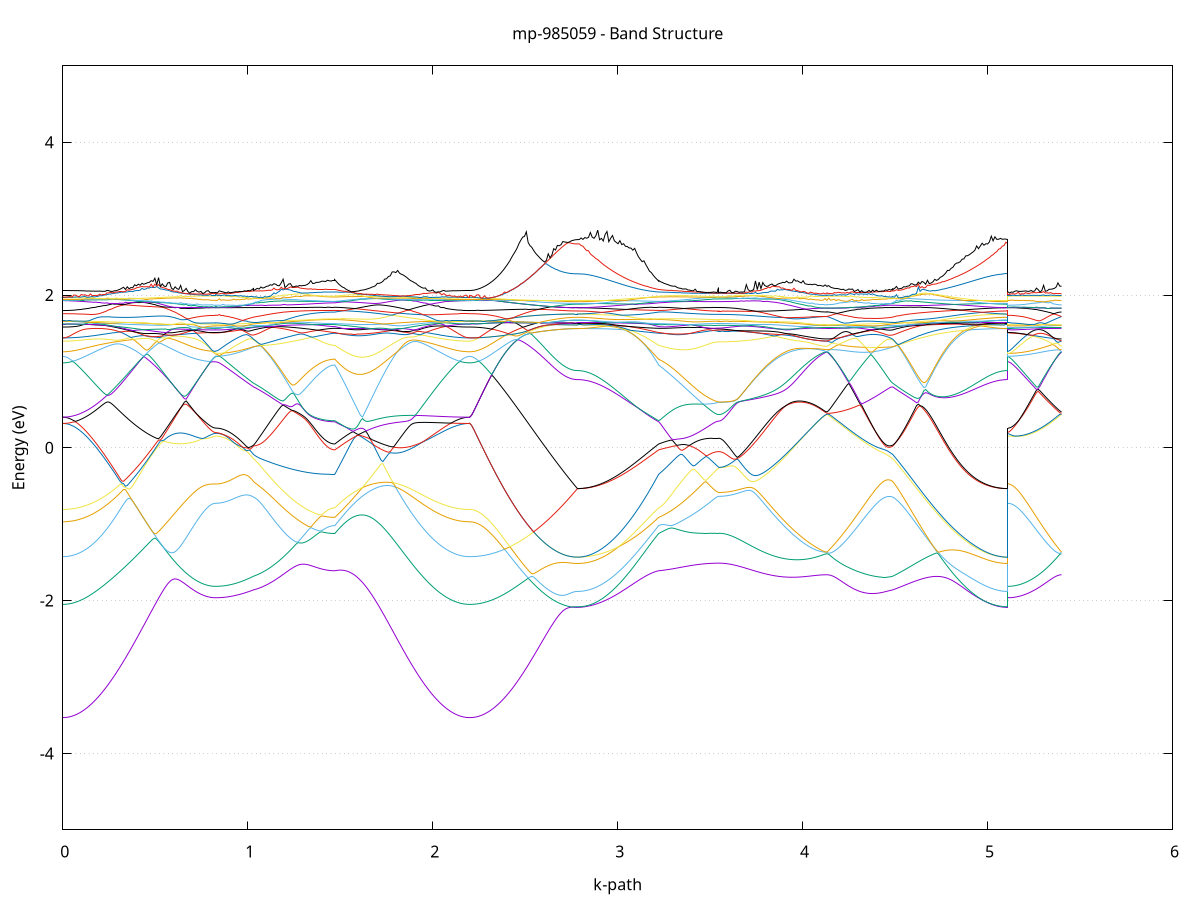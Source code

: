 set title 'mp-985059 - Band Structure'
set xlabel 'k-path'
set ylabel 'Energy (eV)'
set grid y
set yrange [-5:5]
set terminal png size 800,600
set output 'mp-985059_bands_gnuplot.png'
plot '-' using 1:2 with lines notitle, '-' using 1:2 with lines notitle, '-' using 1:2 with lines notitle, '-' using 1:2 with lines notitle, '-' using 1:2 with lines notitle, '-' using 1:2 with lines notitle, '-' using 1:2 with lines notitle, '-' using 1:2 with lines notitle, '-' using 1:2 with lines notitle, '-' using 1:2 with lines notitle, '-' using 1:2 with lines notitle, '-' using 1:2 with lines notitle, '-' using 1:2 with lines notitle, '-' using 1:2 with lines notitle, '-' using 1:2 with lines notitle, '-' using 1:2 with lines notitle, '-' using 1:2 with lines notitle, '-' using 1:2 with lines notitle, '-' using 1:2 with lines notitle, '-' using 1:2 with lines notitle, '-' using 1:2 with lines notitle, '-' using 1:2 with lines notitle, '-' using 1:2 with lines notitle, '-' using 1:2 with lines notitle, '-' using 1:2 with lines notitle, '-' using 1:2 with lines notitle, '-' using 1:2 with lines notitle, '-' using 1:2 with lines notitle, '-' using 1:2 with lines notitle, '-' using 1:2 with lines notitle, '-' using 1:2 with lines notitle, '-' using 1:2 with lines notitle, '-' using 1:2 with lines notitle, '-' using 1:2 with lines notitle, '-' using 1:2 with lines notitle, '-' using 1:2 with lines notitle, '-' using 1:2 with lines notitle, '-' using 1:2 with lines notitle, '-' using 1:2 with lines notitle, '-' using 1:2 with lines notitle, '-' using 1:2 with lines notitle, '-' using 1:2 with lines notitle, '-' using 1:2 with lines notitle, '-' using 1:2 with lines notitle, '-' using 1:2 with lines notitle, '-' using 1:2 with lines notitle, '-' using 1:2 with lines notitle, '-' using 1:2 with lines notitle
0.000000 -35.096170
0.009957 -35.096270
0.019914 -35.096170
0.029871 -35.096170
0.039828 -35.096170
0.049785 -35.096170
0.059742 -35.096170
0.069699 -35.096170
0.079656 -35.096070
0.089613 -35.096070
0.099570 -35.096070
0.109527 -35.095970
0.119484 -35.095970
0.129441 -35.095970
0.139398 -35.095870
0.149355 -35.095870
0.159312 -35.095770
0.169269 -35.095770
0.179226 -35.095670
0.189183 -35.095570
0.199140 -35.095570
0.209097 -35.095470
0.219054 -35.095470
0.229010 -35.095370
0.238967 -35.095270
0.248924 -35.095170
0.258881 -35.095170
0.268838 -35.095070
0.278795 -35.094970
0.288752 -35.094970
0.298709 -35.094870
0.308666 -35.094770
0.318623 -35.094670
0.328580 -35.094570
0.338537 -35.094570
0.348494 -35.094470
0.358451 -35.094370
0.368408 -35.094270
0.378365 -35.094270
0.388322 -35.094170
0.398279 -35.094070
0.408236 -35.093970
0.418193 -35.093870
0.428150 -35.093870
0.438107 -35.093770
0.448064 -35.093670
0.458021 -35.093570
0.467978 -35.093570
0.477935 -35.093470
0.487892 -35.093370
0.497849 -35.093370
0.507806 -35.093270
0.517763 -35.093170
0.527720 -35.093170
0.537677 -35.093070
0.547634 -35.092970
0.557591 -35.092970
0.567548 -35.092870
0.577505 -35.092870
0.587462 -35.092770
0.597419 -35.092770
0.607376 -35.092670
0.617333 -35.092670
0.627290 -35.092570
0.637247 -35.092570
0.647204 -35.092470
0.657161 -35.092470
0.667117 -35.092470
0.677074 -35.092370
0.687031 -35.092370
0.696988 -35.092370
0.706945 -35.092270
0.716902 -35.092270
0.726859 -35.092270
0.736816 -35.092270
0.746773 -35.092170
0.756730 -35.092170
0.766687 -35.092170
0.776644 -35.092170
0.786601 -35.092170
0.796558 -35.092170
0.806515 -35.092170
0.816472 -35.092170
0.826429 -35.092170
0.826429 -35.092170
0.836196 -35.092170
0.845963 -35.092170
0.855730 -35.092170
0.865497 -35.092170
0.875264 -35.092170
0.885031 -35.092170
0.894798 -35.092170
0.904565 -35.092170
0.914332 -35.092170
0.924099 -35.092170
0.933866 -35.092170
0.943633 -35.092170
0.953400 -35.092170
0.963167 -35.092270
0.972934 -35.092270
0.982701 -35.092270
0.992468 -35.092270
1.002235 -35.092270
1.012003 -35.092270
1.021770 -35.092370
1.031537 -35.092370
1.031537 -35.092370
1.041522 -35.092370
1.051507 -35.092370
1.061492 -35.092370
1.071477 -35.092370
1.081462 -35.092470
1.091447 -35.092470
1.101432 -35.092470
1.111417 -35.092470
1.121402 -35.092570
1.131387 -35.092570
1.141372 -35.092570
1.151357 -35.092570
1.161342 -35.092570
1.171327 -35.092670
1.181312 -35.092670
1.191297 -35.092670
1.201282 -35.092770
1.211267 -35.092770
1.221252 -35.092770
1.231237 -35.092770
1.241222 -35.092870
1.251207 -35.092870
1.261192 -35.092870
1.271177 -35.092870
1.281162 -35.092970
1.291147 -35.092970
1.301132 -35.092970
1.311117 -35.092970
1.321102 -35.092970
1.331087 -35.093070
1.341072 -35.093070
1.351057 -35.093070
1.361042 -35.093070
1.371027 -35.093070
1.381012 -35.093070
1.390997 -35.093170
1.400982 -35.093170
1.410967 -35.093170
1.420952 -35.093170
1.430937 -35.093170
1.440922 -35.093170
1.450907 -35.093170
1.460892 -35.093170
1.470877 -35.093170
1.470877 -35.093170
1.480869 -35.093170
1.490861 -35.093170
1.500853 -35.093170
1.510845 -35.093170
1.520837 -35.093170
1.530829 -35.093170
1.540820 -35.093170
1.550812 -35.093170
1.560804 -35.093170
1.570796 -35.093170
1.580788 -35.093170
1.590780 -35.093170
1.600772 -35.093170
1.610763 -35.093270
1.620755 -35.093270
1.630747 -35.093270
1.640739 -35.093370
1.650731 -35.093370
1.660723 -35.093370
1.670715 -35.093470
1.680707 -35.093470
1.690698 -35.093470
1.700690 -35.093570
1.710682 -35.093570
1.720674 -35.093670
1.730666 -35.093770
1.740658 -35.093770
1.750650 -35.093870
1.760642 -35.093870
1.770633 -35.093970
1.780625 -35.094070
1.790617 -35.094070
1.800609 -35.094170
1.810601 -35.094270
1.820593 -35.094270
1.830585 -35.094370
1.840577 -35.094470
1.850568 -35.094470
1.860560 -35.094570
1.870552 -35.094670
1.880544 -35.094770
1.890536 -35.094770
1.900528 -35.094870
1.910520 -35.094970
1.920511 -35.095070
1.930503 -35.095070
1.940495 -35.095170
1.950487 -35.095270
1.960479 -35.095270
1.970471 -35.095370
1.980463 -35.095470
1.990455 -35.095470
2.000446 -35.095570
2.010438 -35.095570
2.020430 -35.095670
2.030422 -35.095770
2.040414 -35.095770
2.050406 -35.095870
2.060398 -35.095870
2.070390 -35.095970
2.080381 -35.095970
2.090373 -35.095970
2.100365 -35.096070
2.110357 -35.096070
2.120349 -35.096070
2.130341 -35.096170
2.140333 -35.096170
2.150324 -35.096170
2.160316 -35.096170
2.170308 -35.096170
2.180300 -35.096170
2.190292 -35.096170
2.200284 -35.096270
2.200284 -35.096170
2.210152 -35.096270
2.220021 -35.096170
2.229890 -35.096170
2.239758 -35.096170
2.249627 -35.096170
2.259496 -35.096170
2.269364 -35.096170
2.279233 -35.096170
2.289101 -35.096070
2.298970 -35.096070
2.308839 -35.096070
2.318707 -35.096070
2.328576 -35.095970
2.338445 -35.095970
2.348313 -35.095970
2.358182 -35.095870
2.368050 -35.095870
2.377919 -35.095770
2.387788 -35.095770
2.397656 -35.095670
2.407525 -35.095670
2.417394 -35.095670
2.427262 -35.095570
2.437131 -35.095570
2.446999 -35.095470
2.456868 -35.095470
2.466737 -35.095370
2.476605 -35.095370
2.486474 -35.095270
2.496342 -35.095270
2.506211 -35.095170
2.516080 -35.095170
2.525948 -35.095070
2.535817 -35.094970
2.545686 -35.094970
2.555554 -35.094970
2.565423 -35.094870
2.575291 -35.094870
2.585160 -35.094770
2.595029 -35.094770
2.604897 -35.094670
2.614766 -35.094670
2.624635 -35.094570
2.634503 -35.094570
2.644372 -35.094570
2.654240 -35.094470
2.664109 -35.094470
2.673978 -35.094470
2.683846 -35.094370
2.693715 -35.094370
2.703584 -35.094370
2.713452 -35.094370
2.723321 -35.094370
2.733189 -35.094270
2.743058 -35.094270
2.752927 -35.094270
2.762795 -35.094270
2.772664 -35.094270
2.782533 -35.094270
2.782533 -35.094270
2.792518 -35.094270
2.802503 -35.094270
2.812488 -35.094270
2.822473 -35.094270
2.832458 -35.094270
2.842443 -35.094270
2.852428 -35.094270
2.862413 -35.094170
2.872398 -35.094170
2.882383 -35.094170
2.892368 -35.094170
2.902353 -35.094170
2.912338 -35.094070
2.922323 -35.094070
2.932308 -35.094070
2.942293 -35.094070
2.952278 -35.093970
2.962263 -35.093970
2.972248 -35.093970
2.982233 -35.093870
2.992218 -35.093870
3.002203 -35.093770
3.012188 -35.093770
3.022173 -35.093770
3.032158 -35.093770
3.042143 -35.093670
3.052128 -35.093670
3.062113 -35.093570
3.072098 -35.093570
3.082083 -35.093570
3.092068 -35.093470
3.102053 -35.093470
3.112038 -35.093470
3.122023 -35.093370
3.132008 -35.093370
3.141993 -35.093370
3.151978 -35.093370
3.161963 -35.093270
3.171948 -35.093270
3.181933 -35.093270
3.191918 -35.093270
3.201903 -35.093170
3.211888 -35.093170
3.221873 -35.093170
3.221873 -35.093170
3.231729 -35.093170
3.241585 -35.093170
3.251442 -35.093170
3.261298 -35.093170
3.271154 -35.093170
3.281010 -35.093170
3.290866 -35.093170
3.300722 -35.093170
3.310578 -35.093170
3.320434 -35.093170
3.330290 -35.093170
3.340146 -35.093170
3.350002 -35.093170
3.359858 -35.093170
3.369714 -35.093170
3.379571 -35.093170
3.389427 -35.093170
3.399283 -35.093170
3.409139 -35.093170
3.418995 -35.093170
3.428851 -35.093170
3.438707 -35.093270
3.448563 -35.093270
3.458419 -35.093270
3.468275 -35.093270
3.478131 -35.093270
3.487987 -35.093270
3.497843 -35.093270
3.507700 -35.093270
3.517556 -35.093270
3.527412 -35.093270
3.537268 -35.093270
3.547124 -35.093270
3.547124 -35.093270
3.557028 -35.093270
3.566933 -35.093270
3.576838 -35.093270
3.586742 -35.093270
3.596647 -35.093270
3.606552 -35.093270
3.616456 -35.093170
3.626361 -35.093170
3.636266 -35.093170
3.646170 -35.093170
3.656075 -35.093170
3.665979 -35.093170
3.675884 -35.093170
3.685789 -35.093070
3.695693 -35.093070
3.705598 -35.093070
3.715503 -35.093070
3.725407 -35.092970
3.735312 -35.092970
3.745217 -35.092970
3.755121 -35.092970
3.765026 -35.092870
3.774931 -35.092870
3.784835 -35.092870
3.794740 -35.092870
3.804644 -35.092770
3.814549 -35.092770
3.824454 -35.092770
3.834358 -35.092670
3.844263 -35.092670
3.854168 -35.092670
3.864072 -35.092570
3.873977 -35.092570
3.883882 -35.092570
3.893786 -35.092570
3.903691 -35.092470
3.913595 -35.092470
3.923500 -35.092470
3.933405 -35.092470
3.943309 -35.092370
3.953214 -35.092370
3.963119 -35.092370
3.973023 -35.092370
3.982928 -35.092270
3.992833 -35.092270
4.002737 -35.092270
4.012642 -35.092270
4.022546 -35.092270
4.032451 -35.092170
4.042356 -35.092170
4.052260 -35.092170
4.062165 -35.092170
4.072070 -35.092170
4.081974 -35.092170
4.091879 -35.092170
4.101784 -35.092170
4.111688 -35.092170
4.121593 -35.092170
4.131497 -35.092170
4.131497 -35.092170
4.141390 -35.092170
4.151282 -35.092170
4.161174 -35.092170
4.171066 -35.092170
4.180959 -35.092170
4.190851 -35.092170
4.200743 -35.092170
4.210636 -35.092170
4.220528 -35.092170
4.230420 -35.092170
4.240312 -35.092170
4.250205 -35.092170
4.260097 -35.092170
4.269989 -35.092170
4.279881 -35.092170
4.289774 -35.092170
4.299666 -35.092170
4.309558 -35.092170
4.319450 -35.092170
4.329343 -35.092170
4.339235 -35.092170
4.349127 -35.092170
4.359019 -35.092270
4.368912 -35.092270
4.378804 -35.092270
4.388696 -35.092270
4.398589 -35.092270
4.408481 -35.092270
4.418373 -35.092270
4.428265 -35.092270
4.438158 -35.092270
4.448050 -35.092270
4.457942 -35.092270
4.467834 -35.092370
4.477727 -35.092370
4.487619 -35.092370
4.487619 -35.092370
4.497481 -35.092370
4.507343 -35.092370
4.517206 -35.092370
4.527068 -35.092470
4.536930 -35.092470
4.546792 -35.092470
4.556655 -35.092470
4.566517 -35.092570
4.576379 -35.092570
4.586241 -35.092570
4.596104 -35.092670
4.605966 -35.092670
4.615828 -35.092670
4.625690 -35.092770
4.635553 -35.092770
4.645415 -35.092770
4.655277 -35.092870
4.665139 -35.092870
4.675002 -35.092870
4.684864 -35.092970
4.694726 -35.092970
4.704588 -35.093070
4.714451 -35.093070
4.724313 -35.093070
4.734175 -35.093170
4.744037 -35.093170
4.753900 -35.093270
4.763762 -35.093270
4.773624 -35.093370
4.783486 -35.093370
4.793349 -35.093370
4.803211 -35.093470
4.813073 -35.093470
4.822935 -35.093570
4.832798 -35.093570
4.842660 -35.093670
4.852522 -35.093670
4.862384 -35.093670
4.872247 -35.093770
4.882109 -35.093770
4.891971 -35.093770
4.901833 -35.093870
4.911696 -35.093870
4.921558 -35.093970
4.931420 -35.093970
4.941282 -35.093970
4.951145 -35.094070
4.961007 -35.094070
4.970869 -35.094070
4.980731 -35.094070
4.990594 -35.094170
5.000456 -35.094170
5.010318 -35.094170
5.020180 -35.094170
5.030043 -35.094170
5.039905 -35.094270
5.049767 -35.094270
5.059629 -35.094270
5.069492 -35.094270
5.079354 -35.094270
5.089216 -35.094270
5.099078 -35.094270
5.108941 -35.094270
5.108941 -35.092170
5.118645 -35.092170
5.128349 -35.092170
5.138053 -35.092170
5.147757 -35.092170
5.157461 -35.092170
5.167165 -35.092170
5.176870 -35.092170
5.186574 -35.092170
5.196278 -35.092170
5.205982 -35.092170
5.215686 -35.092170
5.225390 -35.092170
5.235094 -35.092170
5.244799 -35.092170
5.254503 -35.092170
5.264207 -35.092170
5.273911 -35.092170
5.283615 -35.092170
5.293319 -35.092170
5.303023 -35.092170
5.312728 -35.092170
5.322432 -35.092170
5.332136 -35.092170
5.341840 -35.092170
5.351544 -35.092170
5.361248 -35.092170
5.370952 -35.092170
5.380657 -35.092170
5.390361 -35.092170
5.400065 -35.092170
e
0.000000 -32.806270
0.009957 -32.806270
0.019914 -32.806170
0.029871 -32.806070
0.039828 -32.805870
0.049785 -32.805670
0.059742 -32.805370
0.069699 -32.805070
0.079656 -32.804770
0.089613 -32.804370
0.099570 -32.803870
0.109527 -32.803370
0.119484 -32.802870
0.129441 -32.802270
0.139398 -32.801670
0.149355 -32.800970
0.159312 -32.800270
0.169269 -32.799570
0.179226 -32.798770
0.189183 -32.797870
0.199140 -32.797070
0.209097 -32.796070
0.219054 -32.795170
0.229010 -32.794170
0.238967 -32.793170
0.248924 -32.792070
0.258881 -32.790970
0.268838 -32.789770
0.278795 -32.788570
0.288752 -32.787370
0.298709 -32.786170
0.308666 -32.784870
0.318623 -32.783570
0.328580 -32.782270
0.338537 -32.780870
0.348494 -32.779470
0.358451 -32.778070
0.368408 -32.776570
0.378365 -32.775070
0.388322 -32.773670
0.398279 -32.772070
0.408236 -32.770570
0.418193 -32.768970
0.428150 -32.767370
0.438107 -32.765770
0.448064 -32.764170
0.458021 -32.762570
0.467978 -32.760870
0.477935 -32.759270
0.487892 -32.757570
0.497849 -32.755870
0.507806 -32.754170
0.517763 -32.752470
0.527720 -32.750770
0.537677 -32.749070
0.547634 -32.747270
0.557591 -32.745470
0.567548 -32.743770
0.577505 -32.742070
0.587462 -32.740370
0.597419 -32.738570
0.607376 -32.736870
0.617333 -32.735070
0.627290 -32.733370
0.637247 -32.731670
0.647204 -32.729970
0.657161 -32.728170
0.667117 -32.726470
0.677074 -32.724770
0.687031 -32.723070
0.696988 -32.721370
0.706945 -32.719670
0.716902 -32.717970
0.726859 -32.716370
0.736816 -32.714770
0.746773 -32.713070
0.756730 -32.711570
0.766687 -32.709970
0.776644 -32.708370
0.786601 -32.706870
0.796558 -32.705270
0.806515 -32.703870
0.816472 -32.702570
0.826429 -32.701870
0.826429 -32.701870
0.836196 -32.701870
0.845963 -32.701770
0.855730 -32.701670
0.865497 -32.701570
0.875264 -32.701470
0.885031 -32.701670
0.894798 -32.701970
0.904565 -32.702270
0.914332 -32.702570
0.924099 -32.702970
0.933866 -32.703370
0.943633 -32.703870
0.953400 -32.704270
0.963167 -32.704870
0.972934 -32.705370
0.982701 -32.705970
0.992468 -32.706570
1.002235 -32.707270
1.012003 -32.707870
1.021770 -32.708670
1.031537 -32.709370
1.031537 -32.709370
1.041522 -32.709870
1.051507 -32.710470
1.061492 -32.710970
1.071477 -32.711570
1.081462 -32.712070
1.091447 -32.712570
1.101432 -32.713070
1.111417 -32.713570
1.121402 -32.714070
1.131387 -32.714470
1.141372 -32.714970
1.151357 -32.715470
1.161342 -32.715870
1.171327 -32.716270
1.181312 -32.716770
1.191297 -32.717170
1.201282 -32.717570
1.211267 -32.717970
1.221252 -32.718370
1.231237 -32.718770
1.241222 -32.719070
1.251207 -32.719470
1.261192 -32.719770
1.271177 -32.720070
1.281162 -32.720370
1.291147 -32.720670
1.301132 -32.720970
1.311117 -32.721270
1.321102 -32.721470
1.331087 -32.721770
1.341072 -32.721970
1.351057 -32.722170
1.361042 -32.722370
1.371027 -32.722470
1.381012 -32.722670
1.390997 -32.722770
1.400982 -32.722970
1.410967 -32.723070
1.420952 -32.723170
1.430937 -32.723170
1.440922 -32.723270
1.450907 -32.723270
1.460892 -32.723370
1.470877 -32.723370
1.470877 -32.723370
1.480869 -32.721970
1.490861 -32.720470
1.500853 -32.720970
1.510845 -32.722470
1.520837 -32.723970
1.530829 -32.725470
1.540820 -32.727070
1.550812 -32.728770
1.560804 -32.730370
1.570796 -32.732070
1.580788 -32.733670
1.590780 -32.735370
1.600772 -32.737170
1.610763 -32.738870
1.620755 -32.740570
1.630747 -32.742370
1.640739 -32.744070
1.650731 -32.745870
1.660723 -32.747670
1.670715 -32.749370
1.680707 -32.751170
1.690698 -32.752870
1.700690 -32.754670
1.710682 -32.756370
1.720674 -32.758070
1.730666 -32.759770
1.740658 -32.761470
1.750650 -32.763170
1.760642 -32.764870
1.770633 -32.766470
1.780625 -32.768170
1.790617 -32.769770
1.800609 -32.771370
1.810601 -32.772970
1.820593 -32.774470
1.830585 -32.775970
1.840577 -32.777470
1.850568 -32.778970
1.860560 -32.780370
1.870552 -32.781770
1.880544 -32.783170
1.890536 -32.784470
1.900528 -32.785770
1.910520 -32.787070
1.920511 -32.788370
1.930503 -32.789570
1.940495 -32.790770
1.950487 -32.791870
1.960479 -32.792970
1.970471 -32.793970
1.980463 -32.794970
1.990455 -32.795970
2.000446 -32.796870
2.010438 -32.797770
2.020430 -32.798670
2.030422 -32.799470
2.040414 -32.800270
2.050406 -32.800970
2.060398 -32.801670
2.070390 -32.802270
2.080381 -32.802870
2.090373 -32.803370
2.100365 -32.803870
2.110357 -32.804370
2.120349 -32.804770
2.130341 -32.805070
2.140333 -32.805370
2.150324 -32.805670
2.160316 -32.805870
2.170308 -32.806070
2.180300 -32.806170
2.190292 -32.806270
2.200284 -32.806270
2.200284 -32.806270
2.210152 -32.806270
2.220021 -32.806170
2.229890 -32.806070
2.239758 -32.805870
2.249627 -32.805670
2.259496 -32.805470
2.269364 -32.805170
2.279233 -32.804870
2.289101 -32.804470
2.298970 -32.803970
2.308839 -32.803570
2.318707 -32.802970
2.328576 -32.802470
2.338445 -32.801870
2.348313 -32.801270
2.358182 -32.800570
2.368050 -32.799870
2.377919 -32.799070
2.387788 -32.798270
2.397656 -32.797470
2.407525 -32.796570
2.417394 -32.795670
2.427262 -32.794670
2.437131 -32.793770
2.446999 -32.792770
2.456868 -32.791670
2.466737 -32.790570
2.476605 -32.789570
2.486474 -32.788370
2.496342 -32.787270
2.506211 -32.786070
2.516080 -32.784870
2.525948 -32.783670
2.535817 -32.782370
2.545686 -32.781170
2.555554 -32.779870
2.565423 -32.778670
2.575291 -32.777370
2.585160 -32.776070
2.595029 -32.774770
2.604897 -32.773570
2.614766 -32.772270
2.624635 -32.770970
2.634503 -32.769770
2.644372 -32.768570
2.654240 -32.767470
2.664109 -32.766270
2.673978 -32.765170
2.683846 -32.764170
2.693715 -32.763170
2.703584 -32.762270
2.713452 -32.761370
2.723321 -32.760670
2.733189 -32.759970
2.743058 -32.759470
2.752927 -32.759070
2.762795 -32.758770
2.772664 -32.758570
2.782533 -32.758470
2.782533 -32.758470
2.792518 -32.758470
2.802503 -32.758370
2.812488 -32.758270
2.822473 -32.758170
2.832458 -32.757970
2.842443 -32.757770
2.852428 -32.757470
2.862413 -32.757170
2.872398 -32.756870
2.882383 -32.756470
2.892368 -32.756070
2.902353 -32.755570
2.912338 -32.755070
2.922323 -32.754470
2.932308 -32.753970
2.942293 -32.753370
2.952278 -32.752670
2.962263 -32.751970
2.972248 -32.751270
2.982233 -32.750470
2.992218 -32.749670
3.002203 -32.748870
3.012188 -32.747970
3.022173 -32.747070
3.032158 -32.746170
3.042143 -32.745170
3.052128 -32.744270
3.062113 -32.743170
3.072098 -32.742170
3.082083 -32.741070
3.092068 -32.739970
3.102053 -32.738770
3.112038 -32.737670
3.122023 -32.736470
3.132008 -32.735270
3.141993 -32.733970
3.151978 -32.732770
3.161963 -32.731470
3.171948 -32.730070
3.181933 -32.728770
3.191918 -32.727470
3.201903 -32.726170
3.211888 -32.724770
3.221873 -32.723370
3.221873 -32.723370
3.231729 -32.722870
3.241585 -32.722870
3.251442 -32.723370
3.261298 -32.724070
3.271154 -32.724970
3.281010 -32.725770
3.290866 -32.726670
3.300722 -32.727670
3.310578 -32.728570
3.320434 -32.729370
3.330290 -32.730270
3.340146 -32.731070
3.350002 -32.731870
3.359858 -32.732670
3.369714 -32.733370
3.379571 -32.734070
3.389427 -32.734770
3.399283 -32.735370
3.409139 -32.735970
3.418995 -32.736570
3.428851 -32.736970
3.438707 -32.737470
3.448563 -32.737970
3.458419 -32.738270
3.468275 -32.738670
3.478131 -32.738970
3.487987 -32.739270
3.497843 -32.739470
3.507700 -32.739770
3.517556 -32.739870
3.527412 -32.739970
3.537268 -32.740070
3.547124 -32.740070
3.547124 -32.740070
3.557028 -32.740070
3.566933 -32.739970
3.576838 -32.739970
3.586742 -32.739870
3.596647 -32.739670
3.606552 -32.739570
3.616456 -32.739370
3.626361 -32.739070
3.636266 -32.738870
3.646170 -32.738670
3.656075 -32.738370
3.665979 -32.738070
3.675884 -32.737670
3.685789 -32.737270
3.695693 -32.736870
3.705598 -32.736470
3.715503 -32.736070
3.725407 -32.735470
3.735312 -32.735070
3.745217 -32.734470
3.755121 -32.733970
3.765026 -32.733370
3.774931 -32.732770
3.784835 -32.732170
3.794740 -32.731470
3.804644 -32.730870
3.814549 -32.730170
3.824454 -32.729470
3.834358 -32.728670
3.844263 -32.727970
3.854168 -32.727070
3.864072 -32.726370
3.873977 -32.725570
3.883882 -32.724670
3.893786 -32.723870
3.903691 -32.723070
3.913595 -32.722170
3.923500 -32.721270
3.933405 -32.720370
3.943309 -32.719470
3.953214 -32.718570
3.963119 -32.717570
3.973023 -32.716670
3.982928 -32.715670
3.992833 -32.714670
4.002737 -32.713770
4.012642 -32.712770
4.022546 -32.711770
4.032451 -32.710770
4.042356 -32.709770
4.052260 -32.708670
4.062165 -32.707670
4.072070 -32.706670
4.081974 -32.705670
4.091879 -32.704670
4.101784 -32.703670
4.111688 -32.702670
4.121593 -32.701870
4.131497 -32.701470
4.131497 -32.701470
4.141390 -32.701570
4.151282 -32.701870
4.161174 -32.702270
4.171066 -32.702770
4.180959 -32.703270
4.190851 -32.703670
4.200743 -32.704170
4.210636 -32.704570
4.220528 -32.704970
4.230420 -32.705270
4.240312 -32.705670
4.250205 -32.705970
4.260097 -32.706270
4.269989 -32.706570
4.279881 -32.706770
4.289774 -32.707070
4.299666 -32.707270
4.309558 -32.707370
4.319450 -32.707570
4.329343 -32.707670
4.339235 -32.707770
4.349127 -32.707870
4.359019 -32.707970
4.368912 -32.707970
4.378804 -32.707970
4.388696 -32.708070
4.398589 -32.708070
4.408481 -32.708070
4.418373 -32.708070
4.428265 -32.708170
4.438158 -32.708170
4.448050 -32.708270
4.457942 -32.708470
4.467834 -32.708670
4.477727 -32.708970
4.487619 -32.709370
4.487619 -32.709370
4.497481 -32.710170
4.507343 -32.710970
4.517206 -32.711770
4.527068 -32.712670
4.536930 -32.713570
4.546792 -32.714470
4.556655 -32.715370
4.566517 -32.716270
4.576379 -32.717270
4.586241 -32.718270
4.596104 -32.719270
4.605966 -32.720270
4.615828 -32.721270
4.625690 -32.722270
4.635553 -32.723370
4.645415 -32.724370
4.655277 -32.725470
4.665139 -32.726570
4.675002 -32.727670
4.684864 -32.728770
4.694726 -32.729770
4.704588 -32.730870
4.714451 -32.731970
4.724313 -32.732970
4.734175 -32.734070
4.744037 -32.735170
4.753900 -32.736170
4.763762 -32.737270
4.773624 -32.738270
4.783486 -32.739270
4.793349 -32.740270
4.803211 -32.741270
4.813073 -32.742270
4.822935 -32.743270
4.832798 -32.744170
4.842660 -32.745070
4.852522 -32.745970
4.862384 -32.746870
4.872247 -32.747670
4.882109 -32.748570
4.891971 -32.749370
4.901833 -32.750070
4.911696 -32.750870
4.921558 -32.751570
4.931420 -32.752270
4.941282 -32.752870
4.951145 -32.753470
4.961007 -32.754070
4.970869 -32.754670
4.980731 -32.755170
4.990594 -32.755670
5.000456 -32.756070
5.010318 -32.756470
5.020180 -32.756870
5.030043 -32.757170
5.039905 -32.757470
5.049767 -32.757770
5.059629 -32.757970
5.069492 -32.758170
5.079354 -32.758270
5.089216 -32.758370
5.099078 -32.758470
5.108941 -32.758470
5.108941 -32.701870
5.118645 -32.701870
5.128349 -32.701870
5.138053 -32.701870
5.147757 -32.701870
5.157461 -32.701870
5.167165 -32.701870
5.176870 -32.701870
5.186574 -32.701870
5.196278 -32.701870
5.205982 -32.701770
5.215686 -32.701770
5.225390 -32.701770
5.235094 -32.701770
5.244799 -32.701770
5.254503 -32.701770
5.264207 -32.701770
5.273911 -32.701670
5.283615 -32.701670
5.293319 -32.701670
5.303023 -32.701670
5.312728 -32.701670
5.322432 -32.701570
5.332136 -32.701570
5.341840 -32.701570
5.351544 -32.701570
5.361248 -32.701570
5.370952 -32.701470
5.380657 -32.701470
5.390361 -32.701470
5.400065 -32.701470
e
0.000000 -32.646170
0.009957 -32.646170
0.019914 -32.646170
0.029871 -32.646170
0.039828 -32.646270
0.049785 -32.646270
0.059742 -32.646470
0.069699 -32.646770
0.079656 -32.647070
0.089613 -32.647370
0.099570 -32.647770
0.109527 -32.648170
0.119484 -32.648670
0.129441 -32.649070
0.139398 -32.649670
0.149355 -32.650170
0.159312 -32.650770
0.169269 -32.651370
0.179226 -32.651970
0.189183 -32.652670
0.199140 -32.653370
0.209097 -32.654170
0.219054 -32.654870
0.229010 -32.655670
0.238967 -32.656570
0.248924 -32.657370
0.258881 -32.658270
0.268838 -32.659170
0.278795 -32.660070
0.288752 -32.660970
0.298709 -32.661870
0.308666 -32.662870
0.318623 -32.663870
0.328580 -32.664770
0.338537 -32.665870
0.348494 -32.666870
0.358451 -32.667870
0.368408 -32.668870
0.378365 -32.669870
0.388322 -32.670970
0.398279 -32.671970
0.408236 -32.673070
0.418193 -32.674070
0.428150 -32.675070
0.438107 -32.676170
0.448064 -32.677170
0.458021 -32.678170
0.467978 -32.679270
0.477935 -32.680270
0.487892 -32.681270
0.497849 -32.682270
0.507806 -32.683270
0.517763 -32.684170
0.527720 -32.685170
0.537677 -32.686070
0.547634 -32.686970
0.557591 -32.687870
0.567548 -32.688770
0.577505 -32.689570
0.587462 -32.690470
0.597419 -32.691270
0.607376 -32.692070
0.617333 -32.692770
0.627290 -32.693470
0.637247 -32.694270
0.647204 -32.694870
0.657161 -32.695570
0.667117 -32.696170
0.677074 -32.696670
0.687031 -32.697270
0.696988 -32.697770
0.706945 -32.698170
0.716902 -32.698670
0.726859 -32.699070
0.736816 -32.699470
0.746773 -32.699770
0.756730 -32.700070
0.766687 -32.700270
0.776644 -32.700570
0.786601 -32.700670
0.796558 -32.700770
0.806515 -32.700970
0.816472 -32.700970
0.826429 -32.700970
0.826429 -32.700970
0.836196 -32.700970
0.845963 -32.701070
0.855730 -32.701170
0.865497 -32.701270
0.875264 -32.701370
0.885031 -32.701170
0.894798 -32.700970
0.904565 -32.700670
0.914332 -32.700370
0.924099 -32.699970
0.933866 -32.699670
0.943633 -32.699370
0.953400 -32.699370
0.963167 -32.699370
0.972934 -32.699370
0.982701 -32.699370
0.992468 -32.699370
1.002235 -32.699370
1.012003 -32.699470
1.021770 -32.699470
1.031537 -32.699470
1.031537 -32.699470
1.041522 -32.699570
1.051507 -32.700070
1.061492 -32.700570
1.071477 -32.701070
1.081462 -32.701670
1.091447 -32.702270
1.101432 -32.702970
1.111417 -32.703570
1.121402 -32.704270
1.131387 -32.704870
1.141372 -32.705470
1.151357 -32.706070
1.161342 -32.706670
1.171327 -32.707270
1.181312 -32.707870
1.191297 -32.708370
1.201282 -32.708970
1.211267 -32.709470
1.221252 -32.710070
1.231237 -32.710570
1.241222 -32.710970
1.251207 -32.711470
1.261192 -32.711970
1.271177 -32.712370
1.281162 -32.712770
1.291147 -32.713170
1.301132 -32.713570
1.311117 -32.713870
1.321102 -32.714270
1.331087 -32.714570
1.341072 -32.714870
1.351057 -32.715070
1.361042 -32.715370
1.371027 -32.715570
1.381012 -32.715770
1.390997 -32.715970
1.400982 -32.716170
1.410967 -32.716270
1.420952 -32.716470
1.430937 -32.716570
1.440922 -32.716570
1.450907 -32.716670
1.460892 -32.716670
1.470877 -32.716670
1.470877 -32.716670
1.480869 -32.718070
1.490861 -32.719470
1.500853 -32.719070
1.510845 -32.717670
1.520837 -32.716170
1.530829 -32.714570
1.540820 -32.713170
1.550812 -32.711670
1.560804 -32.710170
1.570796 -32.708670
1.580788 -32.707170
1.590780 -32.705670
1.600772 -32.704170
1.610763 -32.702670
1.620755 -32.701170
1.630747 -32.699670
1.640739 -32.698170
1.650731 -32.696670
1.660723 -32.695070
1.670715 -32.693670
1.680707 -32.692070
1.690698 -32.690670
1.700690 -32.689170
1.710682 -32.687670
1.720674 -32.686270
1.730666 -32.684770
1.740658 -32.683370
1.750650 -32.681970
1.760642 -32.680570
1.770633 -32.679170
1.780625 -32.677770
1.790617 -32.676470
1.800609 -32.675070
1.810601 -32.673770
1.820593 -32.672470
1.830585 -32.671270
1.840577 -32.669970
1.850568 -32.668770
1.860560 -32.667570
1.870552 -32.666370
1.880544 -32.665170
1.890536 -32.664070
1.900528 -32.662970
1.910520 -32.661870
1.920511 -32.660870
1.930503 -32.659870
1.940495 -32.658870
1.950487 -32.657970
1.960479 -32.656970
1.970471 -32.656170
1.980463 -32.655270
1.990455 -32.654470
2.000446 -32.653670
2.010438 -32.652870
2.020430 -32.652170
2.030422 -32.651470
2.040414 -32.650870
2.050406 -32.650270
2.060398 -32.649670
2.070390 -32.649170
2.080381 -32.648670
2.090373 -32.648170
2.100365 -32.647770
2.110357 -32.647370
2.120349 -32.647070
2.130341 -32.646770
2.140333 -32.646470
2.150324 -32.646270
2.160316 -32.646270
2.170308 -32.646170
2.180300 -32.646170
2.190292 -32.646170
2.200284 -32.646170
2.200284 -32.646170
2.210152 -32.646170
2.220021 -32.646270
2.229890 -32.646370
2.239758 -32.646570
2.249627 -32.646770
2.259496 -32.647070
2.269364 -32.647470
2.279233 -32.647870
2.289101 -32.648270
2.298970 -32.648770
2.308839 -32.649270
2.318707 -32.649870
2.328576 -32.650570
2.338445 -32.651170
2.348313 -32.651970
2.358182 -32.652670
2.368050 -32.653570
2.377919 -32.654370
2.387788 -32.655270
2.397656 -32.656270
2.407525 -32.657270
2.417394 -32.658270
2.427262 -32.659270
2.437131 -32.660370
2.446999 -32.661570
2.456868 -32.662670
2.466737 -32.663970
2.476605 -32.665170
2.486474 -32.666370
2.496342 -32.667670
2.506211 -32.668970
2.516080 -32.670270
2.525948 -32.671670
2.535817 -32.672970
2.545686 -32.674370
2.555554 -32.675770
2.565423 -32.677170
2.575291 -32.678570
2.585160 -32.679970
2.595029 -32.681370
2.604897 -32.682770
2.614766 -32.684070
2.624635 -32.685470
2.634503 -32.686770
2.644372 -32.688070
2.654240 -32.689370
2.664109 -32.690570
2.673978 -32.691770
2.683846 -32.692870
2.693715 -32.693870
2.703584 -32.694870
2.713452 -32.695770
2.723321 -32.696570
2.733189 -32.697270
2.743058 -32.697770
2.752927 -32.698270
2.762795 -32.698570
2.772664 -32.698770
2.782533 -32.698870
2.782533 -32.698870
2.792518 -32.698870
2.802503 -32.698870
2.812488 -32.698870
2.822473 -32.698870
2.832458 -32.698870
2.842443 -32.698870
2.852428 -32.698970
2.862413 -32.698970
2.872398 -32.698970
2.882383 -32.698970
2.892368 -32.699070
2.902353 -32.699070
2.912338 -32.699170
2.922323 -32.699170
2.932308 -32.699270
2.942293 -32.699370
2.952278 -32.699470
2.962263 -32.699570
2.972248 -32.699770
2.982233 -32.699870
2.992218 -32.700070
3.002203 -32.700270
3.012188 -32.700570
3.022173 -32.700870
3.032158 -32.701170
3.042143 -32.701470
3.052128 -32.701870
3.062113 -32.702370
3.072098 -32.702770
3.082083 -32.703370
3.092068 -32.703870
3.102053 -32.704570
3.112038 -32.705270
3.122023 -32.705970
3.132008 -32.706770
3.141993 -32.707670
3.151978 -32.708570
3.161963 -32.709570
3.171948 -32.710670
3.181933 -32.711770
3.191918 -32.712870
3.201903 -32.714170
3.211888 -32.715370
3.221873 -32.716670
3.221873 -32.716670
3.231729 -32.717070
3.241585 -32.717070
3.251442 -32.716570
3.261298 -32.715870
3.271154 -32.715070
3.281010 -32.714170
3.290866 -32.713270
3.300722 -32.712470
3.310578 -32.711570
3.320434 -32.710770
3.330290 -32.709970
3.340146 -32.709170
3.350002 -32.708470
3.359858 -32.707770
3.369714 -32.707070
3.379571 -32.706470
3.389427 -32.705870
3.399283 -32.705270
3.409139 -32.704770
3.418995 -32.704270
3.428851 -32.703870
3.438707 -32.703470
3.448563 -32.703070
3.458419 -32.702770
3.468275 -32.702470
3.478131 -32.702170
3.487987 -32.701970
3.497843 -32.701770
3.507700 -32.701570
3.517556 -32.701470
3.527412 -32.701370
3.537268 -32.701370
3.547124 -32.701370
3.547124 -32.701270
3.557028 -32.701370
3.566933 -32.701370
3.576838 -32.701370
3.586742 -32.701270
3.596647 -32.701270
3.606552 -32.701370
3.616456 -32.701370
3.626361 -32.701270
3.636266 -32.701370
3.646170 -32.701370
3.656075 -32.701370
3.665979 -32.701370
3.675884 -32.701370
3.685789 -32.701370
3.695693 -32.701370
3.705598 -32.701370
3.715503 -32.701370
3.725407 -32.701370
3.735312 -32.701370
3.745217 -32.701370
3.755121 -32.701370
3.765026 -32.701370
3.774931 -32.701370
3.784835 -32.701370
3.794740 -32.701370
3.804644 -32.701370
3.814549 -32.701370
3.824454 -32.701370
3.834358 -32.701370
3.844263 -32.701370
3.854168 -32.701370
3.864072 -32.701370
3.873977 -32.701370
3.883882 -32.701370
3.893786 -32.701370
3.903691 -32.701370
3.913595 -32.701370
3.923500 -32.701370
3.933405 -32.701370
3.943309 -32.701370
3.953214 -32.701370
3.963119 -32.701370
3.973023 -32.701370
3.982928 -32.701370
3.992833 -32.701470
4.002737 -32.701470
4.012642 -32.701470
4.022546 -32.701370
4.032451 -32.701470
4.042356 -32.701470
4.052260 -32.701370
4.062165 -32.701470
4.072070 -32.701470
4.081974 -32.701470
4.091879 -32.701470
4.101784 -32.701470
4.111688 -32.701470
4.121593 -32.701470
4.131497 -32.701470
4.131497 -32.701470
4.141390 -32.701470
4.151282 -32.701470
4.161174 -32.701470
4.171066 -32.701370
4.180959 -32.701370
4.190851 -32.701370
4.200743 -32.701270
4.210636 -32.701170
4.220528 -32.701070
4.230420 -32.700970
4.240312 -32.700870
4.250205 -32.700770
4.260097 -32.700570
4.269989 -32.700470
4.279881 -32.700270
4.289774 -32.700070
4.299666 -32.699870
4.309558 -32.699670
4.319450 -32.699470
4.329343 -32.699270
4.339235 -32.698970
4.349127 -32.698770
4.359019 -32.698470
4.368912 -32.698170
4.378804 -32.697870
4.388696 -32.697570
4.398589 -32.697270
4.408481 -32.697470
4.418373 -32.697870
4.428265 -32.698170
4.438158 -32.698570
4.448050 -32.698870
4.457942 -32.699070
4.467834 -32.699270
4.477727 -32.699370
4.487619 -32.699470
4.487619 -32.699470
4.497481 -32.699470
4.507343 -32.699470
4.517206 -32.699470
4.527068 -32.699570
4.536930 -32.699570
4.546792 -32.699470
4.556655 -32.699570
4.566517 -32.699570
4.576379 -32.699570
4.586241 -32.699570
4.596104 -32.699570
4.605966 -32.699570
4.615828 -32.699570
4.625690 -32.699570
4.635553 -32.699670
4.645415 -32.699570
4.655277 -32.699570
4.665139 -32.699670
4.675002 -32.699570
4.684864 -32.699570
4.694726 -32.699570
4.704588 -32.699570
4.714451 -32.699570
4.724313 -32.699570
4.734175 -32.699570
4.744037 -32.699570
4.753900 -32.699570
4.763762 -32.699570
4.773624 -32.699470
4.783486 -32.699470
4.793349 -32.699470
4.803211 -32.699470
4.813073 -32.699470
4.822935 -32.699370
4.832798 -32.699370
4.842660 -32.699370
4.852522 -32.699370
4.862384 -32.699270
4.872247 -32.699270
4.882109 -32.699270
4.891971 -32.699270
4.901833 -32.699170
4.911696 -32.699170
4.921558 -32.699170
4.931420 -32.699170
4.941282 -32.699070
4.951145 -32.699070
4.961007 -32.699070
4.970869 -32.699070
4.980731 -32.698970
4.990594 -32.698970
5.000456 -32.698970
5.010318 -32.698970
5.020180 -32.698970
5.030043 -32.698970
5.039905 -32.698870
5.049767 -32.698870
5.059629 -32.698870
5.069492 -32.698870
5.079354 -32.698870
5.089216 -32.698870
5.099078 -32.698870
5.108941 -32.698870
5.108941 -32.700970
5.118645 -32.700970
5.128349 -32.700970
5.138053 -32.700970
5.147757 -32.700970
5.157461 -32.701070
5.167165 -32.701070
5.176870 -32.700970
5.186574 -32.701070
5.196278 -32.700970
5.205982 -32.701070
5.215686 -32.701070
5.225390 -32.701070
5.235094 -32.700970
5.244799 -32.701070
5.254503 -32.701170
5.264207 -32.701170
5.273911 -32.701170
5.283615 -32.701170
5.293319 -32.701170
5.303023 -32.701170
5.312728 -32.701270
5.322432 -32.701270
5.332136 -32.701270
5.341840 -32.701270
5.351544 -32.701270
5.361248 -32.701370
5.370952 -32.701370
5.380657 -32.701370
5.390361 -32.701370
5.400065 -32.701470
e
0.000000 -32.645770
0.009957 -32.645770
0.019914 -32.645870
0.029871 -32.645970
0.039828 -32.646070
0.049785 -32.646270
0.059742 -32.646370
0.069699 -32.646470
0.079656 -32.646570
0.089613 -32.646670
0.099570 -32.646770
0.109527 -32.646870
0.119484 -32.647070
0.129441 -32.647270
0.139398 -32.647370
0.149355 -32.647570
0.159312 -32.647770
0.169269 -32.647970
0.179226 -32.648170
0.189183 -32.648470
0.199140 -32.648670
0.209097 -32.648970
0.219054 -32.649270
0.229010 -32.649570
0.238967 -32.649870
0.248924 -32.650170
0.258881 -32.650470
0.268838 -32.650870
0.278795 -32.651170
0.288752 -32.651570
0.298709 -32.651970
0.308666 -32.652370
0.318623 -32.652770
0.328580 -32.653270
0.338537 -32.653670
0.348494 -32.654170
0.358451 -32.654670
0.368408 -32.655170
0.378365 -32.655670
0.388322 -32.656270
0.398279 -32.656770
0.408236 -32.657370
0.418193 -32.657970
0.428150 -32.658570
0.438107 -32.659270
0.448064 -32.659870
0.458021 -32.660570
0.467978 -32.661270
0.477935 -32.661970
0.487892 -32.662670
0.497849 -32.663370
0.507806 -32.664170
0.517763 -32.664970
0.527720 -32.665770
0.537677 -32.666670
0.547634 -32.667470
0.557591 -32.668370
0.567548 -32.669270
0.577505 -32.670170
0.587462 -32.671070
0.597419 -32.672070
0.607376 -32.673070
0.617333 -32.674070
0.627290 -32.675070
0.637247 -32.676170
0.647204 -32.677270
0.657161 -32.678370
0.667117 -32.679470
0.677074 -32.680570
0.687031 -32.681770
0.696988 -32.682970
0.706945 -32.684170
0.716902 -32.685370
0.726859 -32.686670
0.736816 -32.687970
0.746773 -32.689270
0.756730 -32.690570
0.766687 -32.691870
0.776644 -32.693270
0.786601 -32.694670
0.796558 -32.695970
0.806515 -32.697370
0.816472 -32.698570
0.826429 -32.699270
0.826429 -32.699270
0.836196 -32.699270
0.845963 -32.699270
0.855730 -32.699270
0.865497 -32.699270
0.875264 -32.699270
0.885031 -32.699270
0.894798 -32.699270
0.904565 -32.699270
0.914332 -32.699270
0.924099 -32.699370
0.933866 -32.699370
0.943633 -32.699170
0.953400 -32.698770
0.963167 -32.698270
0.972934 -32.697770
0.982701 -32.697170
0.992468 -32.696570
1.002235 -32.695970
1.012003 -32.695270
1.021770 -32.694570
1.031537 -32.693970
1.031537 -32.693970
1.041522 -32.693270
1.051507 -32.692370
1.061492 -32.691370
1.071477 -32.690370
1.081462 -32.689170
1.091447 -32.688170
1.101432 -32.687070
1.111417 -32.685970
1.121402 -32.684870
1.131387 -32.683770
1.141372 -32.682670
1.151357 -32.681670
1.161342 -32.680670
1.171327 -32.679670
1.181312 -32.678670
1.191297 -32.677770
1.201282 -32.676870
1.211267 -32.675870
1.221252 -32.675070
1.231237 -32.674270
1.241222 -32.673470
1.251207 -32.672670
1.261192 -32.671870
1.271177 -32.671170
1.281162 -32.670470
1.291147 -32.669770
1.301132 -32.669170
1.311117 -32.668570
1.321102 -32.668070
1.331087 -32.667470
1.341072 -32.666970
1.351057 -32.666570
1.361042 -32.666170
1.371027 -32.665770
1.381012 -32.665370
1.390997 -32.665070
1.400982 -32.664770
1.410967 -32.664570
1.420952 -32.664370
1.430937 -32.664170
1.440922 -32.664070
1.450907 -32.663970
1.460892 -32.663970
1.470877 -32.663870
1.470877 -32.663870
1.480869 -32.663970
1.490861 -32.663870
1.500853 -32.663870
1.510845 -32.663770
1.520837 -32.663670
1.530829 -32.663570
1.540820 -32.663370
1.550812 -32.663170
1.560804 -32.662970
1.570796 -32.662770
1.580788 -32.662570
1.590780 -32.662270
1.600772 -32.662070
1.610763 -32.661770
1.620755 -32.661470
1.630747 -32.661070
1.640739 -32.660770
1.650731 -32.660470
1.660723 -32.660170
1.670715 -32.659770
1.680707 -32.659370
1.690698 -32.659070
1.700690 -32.658670
1.710682 -32.658370
1.720674 -32.657970
1.730666 -32.657570
1.740658 -32.657170
1.750650 -32.656770
1.760642 -32.656470
1.770633 -32.656070
1.780625 -32.655670
1.790617 -32.655370
1.800609 -32.654970
1.810601 -32.654570
1.820593 -32.654170
1.830585 -32.653870
1.840577 -32.653470
1.850568 -32.653170
1.860560 -32.652770
1.870552 -32.652470
1.880544 -32.652070
1.890536 -32.651770
1.900528 -32.651470
1.910520 -32.651070
1.920511 -32.650770
1.930503 -32.650470
1.940495 -32.650170
1.950487 -32.649870
1.960479 -32.649670
1.970471 -32.649370
1.980463 -32.649070
1.990455 -32.648870
2.000446 -32.648570
2.010438 -32.648370
2.020430 -32.648170
2.030422 -32.647970
2.040414 -32.647770
2.050406 -32.647570
2.060398 -32.647370
2.070390 -32.647170
2.080381 -32.647070
2.090373 -32.646970
2.100365 -32.646770
2.110357 -32.646670
2.120349 -32.646570
2.130341 -32.646470
2.140333 -32.646370
2.150324 -32.646270
2.160316 -32.646070
2.170308 -32.645970
2.180300 -32.645870
2.190292 -32.645770
2.200284 -32.645770
2.200284 -32.645770
2.210152 -32.645770
2.220021 -32.645770
2.229890 -32.645770
2.239758 -32.645770
2.249627 -32.645770
2.259496 -32.645770
2.269364 -32.645770
2.279233 -32.645870
2.289101 -32.645870
2.298970 -32.645870
2.308839 -32.645870
2.318707 -32.645870
2.328576 -32.645870
2.338445 -32.645870
2.348313 -32.645870
2.358182 -32.645870
2.368050 -32.645870
2.377919 -32.645970
2.387788 -32.645970
2.397656 -32.645970
2.407525 -32.645970
2.417394 -32.645970
2.427262 -32.645970
2.437131 -32.645970
2.446999 -32.645970
2.456868 -32.645970
2.466737 -32.646070
2.476605 -32.646070
2.486474 -32.646070
2.496342 -32.646070
2.506211 -32.646070
2.516080 -32.646070
2.525948 -32.646070
2.535817 -32.646170
2.545686 -32.646170
2.555554 -32.646170
2.565423 -32.646170
2.575291 -32.646170
2.585160 -32.646170
2.595029 -32.646270
2.604897 -32.646270
2.614766 -32.646270
2.624635 -32.646270
2.634503 -32.646270
2.644372 -32.646270
2.654240 -32.646270
2.664109 -32.646270
2.673978 -32.646270
2.683846 -32.646270
2.693715 -32.646270
2.703584 -32.646270
2.713452 -32.646270
2.723321 -32.646270
2.733189 -32.646270
2.743058 -32.646270
2.752927 -32.646270
2.762795 -32.646270
2.772664 -32.646270
2.782533 -32.646270
2.782533 -32.646270
2.792518 -32.646370
2.802503 -32.646370
2.812488 -32.646470
2.822473 -32.646670
2.832458 -32.646770
2.842443 -32.647070
2.852428 -32.647270
2.862413 -32.647570
2.872398 -32.647970
2.882383 -32.648270
2.892368 -32.648670
2.902353 -32.649170
2.912338 -32.649570
2.922323 -32.650070
2.932308 -32.650570
2.942293 -32.651170
2.952278 -32.651670
2.962263 -32.652270
2.972248 -32.652870
2.982233 -32.653470
2.992218 -32.654170
3.002203 -32.654770
3.012188 -32.655370
3.022173 -32.656070
3.032158 -32.656670
3.042143 -32.657270
3.052128 -32.657870
3.062113 -32.658470
3.072098 -32.659070
3.082083 -32.659670
3.092068 -32.660170
3.102053 -32.660670
3.112038 -32.661170
3.122023 -32.661570
3.132008 -32.661970
3.141993 -32.662370
3.151978 -32.662670
3.161963 -32.662970
3.171948 -32.663270
3.181933 -32.663470
3.191918 -32.663670
3.201903 -32.663770
3.211888 -32.663870
3.221873 -32.663870
3.221873 -32.663870
3.231729 -32.663870
3.241585 -32.663870
3.251442 -32.663870
3.261298 -32.663870
3.271154 -32.663870
3.281010 -32.663770
3.290866 -32.663770
3.300722 -32.663670
3.310578 -32.663670
3.320434 -32.663570
3.330290 -32.663470
3.340146 -32.663370
3.350002 -32.663270
3.359858 -32.663270
3.369714 -32.663170
3.379571 -32.663070
3.389427 -32.662870
3.399283 -32.662870
3.409139 -32.662670
3.418995 -32.662570
3.428851 -32.662470
3.438707 -32.662470
3.448563 -32.662370
3.458419 -32.662270
3.468275 -32.662170
3.478131 -32.662070
3.487987 -32.662070
3.497843 -32.661970
3.507700 -32.661970
3.517556 -32.661870
3.527412 -32.661870
3.537268 -32.661870
3.547124 -32.661870
3.547124 -32.661870
3.557028 -32.661870
3.566933 -32.661870
3.576838 -32.661970
3.586742 -32.662070
3.596647 -32.662170
3.606552 -32.662370
3.616456 -32.662470
3.626361 -32.662670
3.636266 -32.662970
3.646170 -32.663170
3.656075 -32.663470
3.665979 -32.663770
3.675884 -32.664070
3.685789 -32.664470
3.695693 -32.664870
3.705598 -32.665270
3.715503 -32.665670
3.725407 -32.666170
3.735312 -32.666570
3.745217 -32.667070
3.755121 -32.667670
3.765026 -32.668170
3.774931 -32.668770
3.784835 -32.669370
3.794740 -32.669970
3.804644 -32.670570
3.814549 -32.671270
3.824454 -32.671970
3.834358 -32.672670
3.844263 -32.673370
3.854168 -32.674070
3.864072 -32.674870
3.873977 -32.675670
3.883882 -32.676370
3.893786 -32.677270
3.903691 -32.678070
3.913595 -32.678870
3.923500 -32.679770
3.933405 -32.680670
3.943309 -32.681570
3.953214 -32.682370
3.963119 -32.683270
3.973023 -32.684270
3.982928 -32.685170
3.992833 -32.686170
4.002737 -32.687170
4.012642 -32.688070
4.022546 -32.689070
4.032451 -32.690070
4.042356 -32.691070
4.052260 -32.692070
4.062165 -32.693070
4.072070 -32.694070
4.081974 -32.695070
4.091879 -32.696070
4.101784 -32.697070
4.111688 -32.697970
4.121593 -32.698870
4.131497 -32.699270
4.131497 -32.699270
4.141390 -32.699070
4.151282 -32.698770
4.161174 -32.698370
4.171066 -32.697970
4.180959 -32.697470
4.190851 -32.697170
4.200743 -32.696770
4.210636 -32.696470
4.220528 -32.696170
4.230420 -32.695870
4.240312 -32.695670
4.250205 -32.695470
4.260097 -32.695270
4.269989 -32.695270
4.279881 -32.695170
4.289774 -32.695170
4.299666 -32.695070
4.309558 -32.695170
4.319450 -32.695270
4.329343 -32.695370
4.339235 -32.695570
4.349127 -32.695770
4.359019 -32.695970
4.368912 -32.696270
4.378804 -32.696570
4.388696 -32.696870
4.398589 -32.697170
4.408481 -32.696970
4.418373 -32.696570
4.428265 -32.696270
4.438158 -32.695870
4.448050 -32.695470
4.457942 -32.695070
4.467834 -32.694770
4.477727 -32.694370
4.487619 -32.693870
4.487619 -32.693970
4.497481 -32.693170
4.507343 -32.692370
4.517206 -32.691670
4.527068 -32.690770
4.536930 -32.689970
4.546792 -32.689070
4.556655 -32.688270
4.566517 -32.687370
4.576379 -32.686370
4.586241 -32.685470
4.596104 -32.684470
4.605966 -32.683570
4.615828 -32.682570
4.625690 -32.681570
4.635553 -32.680570
4.645415 -32.679570
4.655277 -32.678470
4.665139 -32.677470
4.675002 -32.676470
4.684864 -32.675370
4.694726 -32.674370
4.704588 -32.673370
4.714451 -32.672270
4.724313 -32.671270
4.734175 -32.670270
4.744037 -32.669170
4.753900 -32.668170
4.763762 -32.667170
4.773624 -32.666170
4.783486 -32.665170
4.793349 -32.664170
4.803211 -32.663170
4.813073 -32.662270
4.822935 -32.661270
4.832798 -32.660370
4.842660 -32.659470
4.852522 -32.658670
4.862384 -32.657770
4.872247 -32.656970
4.882109 -32.656170
4.891971 -32.655370
4.901833 -32.654570
4.911696 -32.653870
4.921558 -32.653170
4.931420 -32.652470
4.941282 -32.651870
4.951145 -32.651270
4.961007 -32.650670
4.970869 -32.650070
4.980731 -32.649570
4.990594 -32.649170
5.000456 -32.648670
5.010318 -32.648270
5.020180 -32.647870
5.030043 -32.647570
5.039905 -32.647270
5.049767 -32.646970
5.059629 -32.646770
5.069492 -32.646670
5.079354 -32.646470
5.089216 -32.646370
5.099078 -32.646370
5.108941 -32.646270
5.108941 -32.699270
5.118645 -32.699270
5.128349 -32.699270
5.138053 -32.699270
5.147757 -32.699270
5.157461 -32.699270
5.167165 -32.699270
5.176870 -32.699270
5.186574 -32.699270
5.196278 -32.699270
5.205982 -32.699270
5.215686 -32.699270
5.225390 -32.699270
5.235094 -32.699270
5.244799 -32.699270
5.254503 -32.699270
5.264207 -32.699270
5.273911 -32.699270
5.283615 -32.699270
5.293319 -32.699270
5.303023 -32.699270
5.312728 -32.699270
5.322432 -32.699270
5.332136 -32.699270
5.341840 -32.699270
5.351544 -32.699270
5.361248 -32.699270
5.370952 -32.699270
5.380657 -32.699270
5.390361 -32.699270
5.400065 -32.699270
e
0.000000 -17.057170
0.009957 -17.057070
0.019914 -17.056870
0.029871 -17.056470
0.039828 -17.055870
0.049785 -17.055170
0.059742 -17.054370
0.069699 -17.053370
0.079656 -17.052170
0.089613 -17.050870
0.099570 -17.049470
0.109527 -17.047970
0.119484 -17.046270
0.129441 -17.044570
0.139398 -17.042670
0.149355 -17.040770
0.159312 -17.038870
0.169269 -17.036870
0.179226 -17.034870
0.189183 -17.032870
0.199140 -17.030870
0.209097 -17.029070
0.219054 -17.027270
0.229010 -17.025770
0.238967 -17.024370
0.248924 -17.023170
0.258881 -17.022270
0.268838 -17.021770
0.278795 -17.021570
0.288752 -17.021670
0.298709 -17.022270
0.308666 -17.023270
0.318623 -17.024670
0.328580 -17.026470
0.338537 -17.028570
0.348494 -17.031070
0.358451 -17.033870
0.368408 -17.036970
0.378365 -17.040370
0.388322 -17.043970
0.398279 -17.047670
0.408236 -17.051570
0.418193 -17.055670
0.428150 -17.059770
0.438107 -17.064070
0.448064 -17.068270
0.458021 -17.072670
0.467978 -17.076970
0.477935 -17.081370
0.487892 -17.085670
0.497849 -17.089970
0.507806 -17.094270
0.517763 -17.098570
0.527720 -17.102770
0.537677 -17.106870
0.547634 -17.110870
0.557591 -17.114870
0.567548 -17.118770
0.577505 -17.122570
0.587462 -17.126270
0.597419 -17.129770
0.607376 -17.133270
0.617333 -17.136570
0.627290 -17.139870
0.637247 -17.142870
0.647204 -17.145870
0.657161 -17.148670
0.667117 -17.151370
0.677074 -17.153870
0.687031 -17.156270
0.696988 -17.158470
0.706945 -17.160570
0.716902 -17.162470
0.726859 -17.164170
0.736816 -17.165770
0.746773 -17.167270
0.756730 -17.168470
0.766687 -17.169570
0.776644 -17.170570
0.786601 -17.171270
0.796558 -17.171870
0.806515 -17.172370
0.816472 -17.172570
0.826429 -17.172670
0.826429 -17.172670
0.836196 -17.172470
0.845963 -17.171770
0.855730 -17.170770
0.865497 -17.169270
0.875264 -17.167370
0.885031 -17.164970
0.894798 -17.162270
0.904565 -17.159070
0.914332 -17.155470
0.924099 -17.151570
0.933866 -17.147170
0.943633 -17.142370
0.953400 -17.137170
0.963167 -17.131570
0.972934 -17.125670
0.982701 -17.119370
0.992468 -17.112670
1.002235 -17.105670
1.012003 -17.098270
1.021770 -17.090470
1.031537 -17.082470
1.031537 -17.082470
1.041522 -17.076370
1.051507 -17.070070
1.061492 -17.063570
1.071477 -17.056770
1.081462 -17.049770
1.091447 -17.042570
1.101432 -17.035170
1.111417 -17.027570
1.121402 -17.019870
1.131387 -17.011870
1.141372 -17.004070
1.151357 -17.000370
1.161342 -16.996770
1.171327 -16.992970
1.181312 -16.989270
1.191297 -16.985570
1.201282 -16.981770
1.211267 -16.977970
1.221252 -16.974170
1.231237 -16.970370
1.241222 -16.966470
1.251207 -16.962570
1.261192 -16.958670
1.271177 -16.954670
1.281162 -16.950770
1.291147 -16.946770
1.301132 -16.942670
1.311117 -16.938670
1.321102 -16.934570
1.331087 -16.930570
1.341072 -16.926470
1.351057 -16.922370
1.361042 -16.918270
1.371027 -16.914170
1.381012 -16.910070
1.390997 -16.905970
1.400982 -16.901870
1.410967 -16.897870
1.420952 -16.893870
1.430937 -16.889970
1.440922 -16.886070
1.450907 -16.882370
1.460892 -16.878770
1.470877 -16.876270
1.470877 -16.876270
1.480869 -16.871570
1.490861 -16.869970
1.500853 -16.868770
1.510845 -16.867870
1.520837 -16.867170
1.530829 -16.866670
1.540820 -16.866270
1.550812 -16.866070
1.560804 -16.865870
1.570796 -16.865770
1.580788 -16.865670
1.590780 -16.865470
1.600772 -16.865370
1.610763 -16.869970
1.620755 -16.875470
1.630747 -16.880870
1.640739 -16.886170
1.650731 -16.891370
1.660723 -16.896370
1.670715 -16.901370
1.680707 -16.906270
1.690698 -16.910970
1.700690 -16.915670
1.710682 -16.920270
1.720674 -16.924770
1.730666 -16.929170
1.740658 -16.933570
1.750650 -16.937870
1.760642 -16.942070
1.770633 -16.946170
1.780625 -16.950270
1.790617 -16.954270
1.800609 -16.958170
1.810601 -16.962070
1.820593 -16.965970
1.830585 -16.969770
1.840577 -16.973570
1.850568 -16.977270
1.860560 -16.980970
1.870552 -16.984670
1.880544 -16.988270
1.890536 -16.991770
1.900528 -16.995270
1.910520 -16.998770
1.920511 -17.002170
1.930503 -17.005570
1.940495 -17.008870
1.950487 -17.012070
1.960479 -17.015270
1.970471 -17.018370
1.980463 -17.021370
1.990455 -17.024270
2.000446 -17.027070
2.010438 -17.029870
2.020430 -17.032470
2.030422 -17.034970
2.040414 -17.037370
2.050406 -17.039670
2.060398 -17.041870
2.070390 -17.043970
2.080381 -17.045870
2.090373 -17.047570
2.100365 -17.049270
2.110357 -17.050770
2.120349 -17.052070
2.130341 -17.053270
2.140333 -17.054270
2.150324 -17.055170
2.160316 -17.055870
2.170308 -17.056470
2.180300 -17.056870
2.190292 -17.057070
2.200284 -17.057170
2.200284 -17.057170
2.210152 -17.057070
2.220021 -17.056570
2.229890 -17.055770
2.239758 -17.054670
2.249627 -17.053270
2.259496 -17.051470
2.269364 -17.049470
2.279233 -17.047070
2.289101 -17.044470
2.298970 -17.041470
2.308839 -17.038170
2.318707 -17.034570
2.328576 -17.030670
2.338445 -17.026470
2.348313 -17.022070
2.358182 -17.017270
2.368050 -17.012170
2.377919 -17.006870
2.387788 -17.001170
2.397656 -16.995270
2.407525 -16.989070
2.417394 -16.982670
2.427262 -16.975970
2.437131 -16.968970
2.446999 -16.961770
2.456868 -16.956870
2.466737 -16.962370
2.476605 -16.967770
2.486474 -16.973070
2.496342 -16.978270
2.506211 -16.983270
2.516080 -16.988270
2.525948 -16.993070
2.535817 -16.997670
2.545686 -17.002170
2.555554 -17.006570
2.565423 -17.010770
2.575291 -17.014770
2.585160 -17.018670
2.595029 -17.022370
2.604897 -17.025970
2.614766 -17.029270
2.624635 -17.032470
2.634503 -17.035470
2.644372 -17.038370
2.654240 -17.040970
2.664109 -17.043470
2.673978 -17.045670
2.683846 -17.047770
2.693715 -17.049670
2.703584 -17.051370
2.713452 -17.052870
2.723321 -17.054170
2.733189 -17.055270
2.743058 -17.056170
2.752927 -17.056870
2.762795 -17.057370
2.772664 -17.057670
2.782533 -17.057770
2.782533 -17.057770
2.792518 -17.057670
2.802503 -17.057370
2.812488 -17.056770
2.822473 -17.056070
2.832458 -17.055070
2.842443 -17.053970
2.852428 -17.052570
2.862413 -17.050970
2.872398 -17.049170
2.882383 -17.047070
2.892368 -17.044870
2.902353 -17.042470
2.912338 -17.039870
2.922323 -17.036970
2.932308 -17.033970
2.942293 -17.030770
2.952278 -17.027370
2.962263 -17.023770
2.972248 -17.019970
2.982233 -17.015970
2.992218 -17.011770
3.002203 -17.007470
3.012188 -17.002970
3.022173 -16.998270
3.032158 -16.993370
3.042143 -16.988370
3.052128 -16.983170
3.062113 -16.977870
3.072098 -16.972370
3.082083 -16.966770
3.092068 -16.961070
3.102053 -16.955170
3.112038 -16.949070
3.122023 -16.942970
3.132008 -16.936670
3.141993 -16.930370
3.151978 -16.923870
3.161963 -16.917270
3.171948 -16.910670
3.181933 -16.903870
3.191918 -16.897070
3.201903 -16.890170
3.211888 -16.883270
3.221873 -16.876270
3.221873 -16.876270
3.231729 -16.873070
3.241585 -16.872070
3.251442 -16.871870
3.261298 -16.871870
3.271154 -16.872270
3.281010 -16.873070
3.290866 -16.874270
3.300722 -16.875770
3.310578 -16.877470
3.320434 -16.879570
3.330290 -16.881770
3.340146 -16.884070
3.350002 -16.886570
3.359858 -16.888970
3.369714 -16.891470
3.379571 -16.893870
3.389427 -16.896170
3.399283 -16.898370
3.409139 -16.900570
3.418995 -16.902470
3.428851 -16.904370
3.438707 -16.906070
3.448563 -16.907670
3.458419 -16.909070
3.468275 -16.910270
3.478131 -16.911370
3.487987 -16.912370
3.497843 -16.913170
3.507700 -16.913870
3.517556 -16.914370
3.527412 -16.914670
3.537268 -16.914970
3.547124 -16.914970
3.547124 -16.914970
3.557028 -16.915170
3.566933 -16.915770
3.576838 -16.916670
3.586742 -16.917970
3.596647 -16.919570
3.606552 -16.921570
3.616456 -16.923970
3.626361 -16.926670
3.636266 -16.929670
3.646170 -16.932970
3.656075 -16.936670
3.665979 -16.940570
3.675884 -16.944770
3.685789 -16.949270
3.695693 -16.953870
3.705598 -16.958770
3.715503 -16.963870
3.725407 -16.969070
3.735312 -16.974370
3.745217 -16.979770
3.755121 -16.985270
3.765026 -16.990870
3.774931 -16.996470
3.784835 -17.002070
3.794740 -17.007670
3.804644 -17.013170
3.814549 -17.018770
3.824454 -17.024170
3.834358 -17.029570
3.844263 -17.034870
3.854168 -17.040070
3.864072 -17.045170
3.873977 -17.050170
3.883882 -17.054970
3.893786 -17.059670
3.903691 -17.064270
3.913595 -17.068670
3.923500 -17.072870
3.933405 -17.076970
3.943309 -17.080870
3.953214 -17.084570
3.963119 -17.088170
3.973023 -17.091470
3.982928 -17.094670
3.992833 -17.097670
4.002737 -17.100470
4.012642 -17.102970
4.022546 -17.105370
4.032451 -17.107570
4.042356 -17.109570
4.052260 -17.111370
4.062165 -17.112870
4.072070 -17.114270
4.081974 -17.115470
4.091879 -17.116370
4.101784 -17.117070
4.111688 -17.117670
4.121593 -17.117970
4.131497 -17.118070
4.131497 -17.118070
4.141390 -17.118170
4.151282 -17.118570
4.161174 -17.119170
4.171066 -17.120070
4.180959 -17.121070
4.190851 -17.122170
4.200743 -17.123370
4.210636 -17.124670
4.220528 -17.125970
4.230420 -17.127170
4.240312 -17.128370
4.250205 -17.129470
4.260097 -17.130370
4.269989 -17.131170
4.279881 -17.131770
4.289774 -17.132170
4.299666 -17.132270
4.309558 -17.132170
4.319450 -17.131870
4.329343 -17.131270
4.339235 -17.130370
4.349127 -17.129170
4.359019 -17.127670
4.368912 -17.125870
4.378804 -17.123770
4.388696 -17.121270
4.398589 -17.118570
4.408481 -17.115570
4.418373 -17.112270
4.428265 -17.108670
4.438158 -17.104770
4.448050 -17.100670
4.457942 -17.096370
4.467834 -17.091870
4.477727 -17.087170
4.487619 -17.082470
4.487619 -17.082470
4.497481 -17.073970
4.507343 -17.065170
4.517206 -17.056070
4.527068 -17.046670
4.536930 -17.036970
4.546792 -17.027070
4.556655 -17.016870
4.566517 -17.010670
4.576379 -17.007670
4.586241 -17.004970
4.596104 -17.002670
4.605966 -17.000570
4.615828 -16.998770
4.625690 -16.997370
4.635553 -16.996270
4.645415 -16.995370
4.655277 -16.994770
4.665139 -16.994470
4.675002 -16.994470
4.684864 -16.994670
4.694726 -16.994970
4.704588 -16.995570
4.714451 -16.996370
4.724313 -16.997270
4.734175 -16.998370
4.744037 -16.999670
4.753900 -17.000970
4.763762 -17.002470
4.773624 -17.004070
4.783486 -17.005770
4.793349 -17.007670
4.803211 -17.009470
4.813073 -17.011470
4.822935 -17.013470
4.832798 -17.015570
4.842660 -17.017670
4.852522 -17.019770
4.862384 -17.021970
4.872247 -17.024170
4.882109 -17.026370
4.891971 -17.028470
4.901833 -17.030670
4.911696 -17.032770
4.921558 -17.034870
4.931420 -17.036970
4.941282 -17.038970
4.951145 -17.040870
4.961007 -17.042770
4.970869 -17.044570
4.980731 -17.046270
4.990594 -17.047870
5.000456 -17.049370
5.010318 -17.050770
5.020180 -17.052070
5.030043 -17.053270
5.039905 -17.054270
5.049767 -17.055170
5.059629 -17.055970
5.069492 -17.056570
5.079354 -17.057170
5.089216 -17.057470
5.099078 -17.057670
5.108941 -17.057770
5.108941 -17.172670
5.118645 -17.172570
5.128349 -17.172270
5.138053 -17.171770
5.147757 -17.170970
5.157461 -17.170070
5.167165 -17.168970
5.176870 -17.167570
5.186574 -17.166070
5.196278 -17.164370
5.205982 -17.162470
5.215686 -17.160470
5.225390 -17.158270
5.235094 -17.155870
5.244799 -17.153370
5.254503 -17.150770
5.264207 -17.148070
5.273911 -17.145270
5.283615 -17.142470
5.293319 -17.139570
5.303023 -17.136670
5.312728 -17.133870
5.322432 -17.131070
5.332136 -17.128370
5.341840 -17.125970
5.351544 -17.123770
5.361248 -17.121770
5.370952 -17.120170
5.380657 -17.119070
5.390361 -17.118270
5.400065 -17.118070
e
0.000000 -16.832570
0.009957 -16.832770
0.019914 -16.833070
0.029871 -16.833570
0.039828 -16.834370
0.049785 -16.835370
0.059742 -16.836470
0.069699 -16.837870
0.079656 -16.839370
0.089613 -16.841170
0.099570 -16.842970
0.109527 -16.845070
0.119484 -16.847170
0.129441 -16.849470
0.139398 -16.851870
0.149355 -16.854270
0.159312 -16.856770
0.169269 -16.859270
0.179226 -16.861770
0.189183 -16.864170
0.199140 -16.866570
0.209097 -16.868770
0.219054 -16.870870
0.229010 -16.872670
0.238967 -16.874270
0.248924 -16.875570
0.258881 -16.876470
0.268838 -16.876970
0.278795 -16.877070
0.288752 -16.876570
0.298709 -16.875670
0.308666 -16.874270
0.318623 -16.872270
0.328580 -16.872170
0.338537 -16.879770
0.348494 -16.887270
0.358451 -16.894770
0.368408 -16.902170
0.378365 -16.909570
0.388322 -16.916770
0.398279 -16.923970
0.408236 -16.931070
0.418193 -16.938070
0.428150 -16.944970
0.438107 -16.951770
0.448064 -16.958470
0.458021 -16.965070
0.467978 -16.971570
0.477935 -16.977870
0.487892 -16.984070
0.497849 -16.990170
0.507806 -16.996070
0.517763 -17.001870
0.527720 -17.007470
0.537677 -17.012970
0.547634 -17.018370
0.557591 -17.023570
0.567548 -17.028570
0.577505 -17.033470
0.587462 -17.038170
0.597419 -17.042670
0.607376 -17.047070
0.617333 -17.051170
0.627290 -17.055270
0.637247 -17.059070
0.647204 -17.062670
0.657161 -17.066170
0.667117 -17.069470
0.677074 -17.072570
0.687031 -17.075470
0.696988 -17.078170
0.706945 -17.080670
0.716902 -17.082970
0.726859 -17.085070
0.736816 -17.087070
0.746773 -17.088770
0.756730 -17.090270
0.766687 -17.091570
0.776644 -17.092770
0.786601 -17.093670
0.796558 -17.094370
0.806515 -17.094870
0.816472 -17.095170
0.826429 -17.095270
0.826429 -17.095270
0.836196 -17.095170
0.845963 -17.094670
0.855730 -17.093970
0.865497 -17.093070
0.875264 -17.091770
0.885031 -17.090270
0.894798 -17.088470
0.904565 -17.086370
0.914332 -17.084070
0.924099 -17.081570
0.933866 -17.078770
0.943633 -17.075770
0.953400 -17.072570
0.963167 -17.069170
0.972934 -17.065570
0.982701 -17.061870
0.992468 -17.057970
1.002235 -17.053970
1.012003 -17.049970
1.021770 -17.045770
1.031537 -17.041570
1.031537 -17.041570
1.041522 -17.038570
1.051507 -17.035370
1.061492 -17.032070
1.071477 -17.028770
1.081462 -17.025370
1.091447 -17.021970
1.101432 -17.018470
1.111417 -17.014870
1.121402 -17.011270
1.131387 -17.007670
1.141372 -17.003770
1.151357 -16.995570
1.161342 -16.987170
1.171327 -16.978670
1.181312 -16.970070
1.191297 -16.961370
1.201282 -16.952570
1.211267 -16.943670
1.221252 -16.934770
1.231237 -16.925870
1.241222 -16.916970
1.251207 -16.908070
1.261192 -16.899170
1.271177 -16.890470
1.281162 -16.881770
1.291147 -16.873170
1.301132 -16.864870
1.311117 -16.856670
1.321102 -16.848670
1.331087 -16.842170
1.341072 -16.842770
1.351057 -16.843770
1.361042 -16.844970
1.371027 -16.846570
1.381012 -16.848470
1.390997 -16.850670
1.400982 -16.852970
1.410967 -16.855570
1.420952 -16.858370
1.430937 -16.861370
1.440922 -16.864470
1.450907 -16.867770
1.460892 -16.871070
1.470877 -16.873470
1.470877 -16.873470
1.480869 -16.869170
1.490861 -16.862070
1.500853 -16.854970
1.510845 -16.847870
1.520837 -16.840770
1.530829 -16.833670
1.540820 -16.828570
1.550812 -16.834770
1.560804 -16.840970
1.570796 -16.846970
1.580788 -16.852870
1.590780 -16.858670
1.600772 -16.864470
1.610763 -16.865170
1.620755 -16.864870
1.630747 -16.864470
1.640739 -16.864070
1.650731 -16.863470
1.660723 -16.862870
1.670715 -16.862070
1.680707 -16.861170
1.690698 -16.860070
1.700690 -16.858870
1.710682 -16.857570
1.720674 -16.856070
1.730666 -16.854470
1.740658 -16.852670
1.750650 -16.850670
1.760642 -16.848470
1.770633 -16.846170
1.780625 -16.843770
1.790617 -16.841170
1.800609 -16.838370
1.810601 -16.835370
1.820593 -16.832270
1.830585 -16.828970
1.840577 -16.825470
1.850568 -16.821870
1.860560 -16.818070
1.870552 -16.814170
1.880544 -16.810170
1.890536 -16.805870
1.900528 -16.804470
1.910520 -16.807270
1.920511 -16.809870
1.930503 -16.812370
1.940495 -16.814570
1.950487 -16.816670
1.960479 -16.818570
1.970471 -16.820270
1.980463 -16.821870
1.990455 -16.823270
2.000446 -16.824570
2.010438 -16.825670
2.020430 -16.826670
2.030422 -16.827570
2.040414 -16.828370
2.050406 -16.829070
2.060398 -16.829670
2.070390 -16.830270
2.080381 -16.830670
2.090373 -16.831070
2.100365 -16.831370
2.110357 -16.831670
2.120349 -16.831870
2.130341 -16.832070
2.140333 -16.832270
2.150324 -16.832370
2.160316 -16.832470
2.170308 -16.832470
2.180300 -16.832570
2.190292 -16.832570
2.200284 -16.832570
2.200284 -16.832570
2.210152 -16.832970
2.220021 -16.834170
2.229890 -16.835970
2.239758 -16.838470
2.249627 -16.841570
2.259496 -16.845270
2.269364 -16.849370
2.279233 -16.853870
2.289101 -16.858770
2.298970 -16.863870
2.308839 -16.869270
2.318707 -16.874770
2.328576 -16.880470
2.338445 -16.886270
2.348313 -16.892170
2.358182 -16.898170
2.368050 -16.904170
2.377919 -16.910170
2.387788 -16.916170
2.397656 -16.922070
2.407525 -16.928070
2.417394 -16.933970
2.427262 -16.939770
2.437131 -16.945570
2.446999 -16.951270
2.456868 -16.956870
2.466737 -16.962370
2.476605 -16.967770
2.486474 -16.973070
2.496342 -16.978270
2.506211 -16.983270
2.516080 -16.988270
2.525948 -16.993070
2.535817 -16.997670
2.545686 -17.002170
2.555554 -17.006570
2.565423 -17.010770
2.575291 -17.014770
2.585160 -17.018670
2.595029 -17.022370
2.604897 -17.025970
2.614766 -17.029270
2.624635 -17.032470
2.634503 -17.035470
2.644372 -17.038370
2.654240 -17.040970
2.664109 -17.043470
2.673978 -17.045670
2.683846 -17.047770
2.693715 -17.049670
2.703584 -17.051370
2.713452 -17.052870
2.723321 -17.054170
2.733189 -17.055270
2.743058 -17.056170
2.752927 -17.056870
2.762795 -17.057370
2.772664 -17.057670
2.782533 -17.057770
2.782533 -17.057770
2.792518 -17.057670
2.802503 -17.057170
2.812488 -17.056470
2.822473 -17.055370
2.832458 -17.054070
2.842443 -17.052470
2.852428 -17.050570
2.862413 -17.048370
2.872398 -17.045870
2.882383 -17.043170
2.892368 -17.040070
2.902353 -17.036770
2.912338 -17.033170
2.922323 -17.029370
2.932308 -17.025270
2.942293 -17.020970
2.952278 -17.016370
2.962263 -17.011570
2.972248 -17.006570
2.982233 -17.001270
2.992218 -16.995870
3.002203 -16.990170
3.012188 -16.984370
3.022173 -16.978470
3.032158 -16.972370
3.042143 -16.966170
3.052128 -16.959870
3.062113 -16.953470
3.072098 -16.947070
3.082083 -16.940570
3.092068 -16.934170
3.102053 -16.927870
3.112038 -16.921670
3.122023 -16.915570
3.132008 -16.909770
3.141993 -16.904170
3.151978 -16.898870
3.161963 -16.893970
3.171948 -16.889370
3.181933 -16.885270
3.191918 -16.881670
3.201903 -16.878470
3.211888 -16.875770
3.221873 -16.873470
3.221873 -16.873470
3.231729 -16.872670
3.241585 -16.869770
3.251442 -16.866370
3.261298 -16.862870
3.271154 -16.859170
3.281010 -16.855370
3.290866 -16.851570
3.300722 -16.847570
3.310578 -16.843470
3.320434 -16.839370
3.330290 -16.835070
3.340146 -16.830770
3.350002 -16.826470
3.359858 -16.822070
3.369714 -16.817670
3.379571 -16.813170
3.389427 -16.808770
3.399283 -16.804370
3.409139 -16.799970
3.418995 -16.795670
3.428851 -16.792870
3.438707 -16.791270
3.448563 -16.789770
3.458419 -16.788270
3.468275 -16.786770
3.478131 -16.785370
3.487987 -16.784170
3.497843 -16.782970
3.507700 -16.782070
3.517556 -16.781270
3.527412 -16.780670
3.537268 -16.780370
3.547124 -16.780170
3.547124 -16.780170
3.557028 -16.780570
3.566933 -16.781570
3.576838 -16.783270
3.586742 -16.785470
3.596647 -16.788270
3.606552 -16.791470
3.616456 -16.797370
3.626361 -16.805170
3.636266 -16.813070
3.646170 -16.821070
3.656075 -16.829070
3.665979 -16.837070
3.675884 -16.844970
3.685789 -16.852770
3.695693 -16.860470
3.705598 -16.868070
3.715503 -16.875570
3.725407 -16.882870
3.735312 -16.890070
3.745217 -16.897070
3.755121 -16.903870
3.765026 -16.910570
3.774931 -16.916970
3.784835 -16.923270
3.794740 -16.929370
3.804644 -16.935170
3.814549 -16.940870
3.824454 -16.946270
3.834358 -16.951570
3.844263 -16.956470
3.854168 -16.961270
3.864072 -16.965770
3.873977 -16.970070
3.883882 -16.974170
3.893786 -16.977970
3.903691 -16.981570
3.913595 -16.984870
3.923500 -16.987970
3.933405 -16.990770
3.943309 -16.993270
3.953214 -16.995670
3.963119 -16.997670
3.973023 -16.999570
3.982928 -17.001070
3.992833 -17.002470
4.002737 -17.003570
4.012642 -17.004470
4.022546 -17.005070
4.032451 -17.005470
4.042356 -17.005770
4.052260 -17.005870
4.062165 -17.005770
4.072070 -17.005470
4.081974 -17.005170
4.091879 -17.004870
4.101784 -17.004470
4.111688 -17.004170
4.121593 -17.003970
4.131497 -17.003870
4.131497 -17.003870
4.141390 -17.003670
4.151282 -17.003270
4.161174 -17.002670
4.171066 -17.002470
4.180959 -17.003570
4.190851 -17.006270
4.200743 -17.010070
4.210636 -17.014270
4.220528 -17.018370
4.230420 -17.022370
4.240312 -17.026170
4.250205 -17.029670
4.260097 -17.032970
4.269989 -17.035970
4.279881 -17.038770
4.289774 -17.041270
4.299666 -17.043470
4.309558 -17.045470
4.319450 -17.047270
4.329343 -17.048770
4.339235 -17.050070
4.349127 -17.051170
4.359019 -17.051970
4.368912 -17.052570
4.378804 -17.052870
4.388696 -17.053070
4.398589 -17.052970
4.408481 -17.052670
4.418373 -17.052070
4.428265 -17.051370
4.438158 -17.050370
4.448050 -17.049170
4.457942 -17.047670
4.467834 -17.045870
4.477727 -17.043870
4.487619 -17.041570
4.487619 -17.041570
4.497481 -17.037370
4.507343 -17.033170
4.517206 -17.029070
4.527068 -17.025070
4.536930 -17.021170
4.546792 -17.017470
4.556655 -17.013970
4.566517 -17.006470
4.576379 -16.995770
4.586241 -16.984870
4.596104 -16.973770
4.605966 -16.962470
4.615828 -16.950970
4.625690 -16.939370
4.635553 -16.927670
4.645415 -16.915770
4.655277 -16.903870
4.665139 -16.891770
4.675002 -16.879670
4.684864 -16.867470
4.694726 -16.855270
4.704588 -16.843070
4.714451 -16.843770
4.724313 -16.851270
4.734175 -16.858770
4.744037 -16.866370
4.753900 -16.874070
4.763762 -16.881870
4.773624 -16.889670
4.783486 -16.897370
4.793349 -16.905170
4.803211 -16.912970
4.813073 -16.920670
4.822935 -16.928270
4.832798 -16.935870
4.842660 -16.943370
4.852522 -16.950670
4.862384 -16.957870
4.872247 -16.964970
4.882109 -16.971870
4.891971 -16.978570
4.901833 -16.985170
4.911696 -16.991470
4.921558 -16.997570
4.931420 -17.003370
4.941282 -17.008970
4.951145 -17.014370
4.961007 -17.019370
4.970869 -17.024170
4.980731 -17.028670
4.990594 -17.032870
5.000456 -17.036770
5.010318 -17.040370
5.020180 -17.043670
5.030043 -17.046570
5.039905 -17.049170
5.049767 -17.051470
5.059629 -17.053370
5.069492 -17.054970
5.079354 -17.056170
5.089216 -17.057070
5.099078 -17.057570
5.108941 -17.057770
5.108941 -17.095270
5.118645 -17.095170
5.128349 -17.094670
5.138053 -17.093870
5.147757 -17.092770
5.157461 -17.091370
5.167165 -17.089770
5.176870 -17.087670
5.186574 -17.085370
5.196278 -17.082770
5.205982 -17.079870
5.215686 -17.076670
5.225390 -17.073170
5.235094 -17.069370
5.244799 -17.065270
5.254503 -17.060870
5.264207 -17.056270
5.273911 -17.051270
5.283615 -17.046070
5.293319 -17.040570
5.303023 -17.034770
5.312728 -17.028770
5.322432 -17.022470
5.332136 -17.015970
5.341840 -17.009170
5.351544 -17.002070
5.361248 -16.999070
5.370952 -17.001170
5.380657 -17.002670
5.390361 -17.003570
5.400065 -17.003870
e
0.000000 -16.832570
0.009957 -16.832370
0.019914 -16.831770
0.029871 -16.830670
0.039828 -16.829170
0.049785 -16.827270
0.059742 -16.824870
0.069699 -16.822070
0.079656 -16.818870
0.089613 -16.815270
0.099570 -16.811170
0.109527 -16.806770
0.119484 -16.801870
0.129441 -16.796670
0.139398 -16.791070
0.149355 -16.785070
0.159312 -16.778670
0.169269 -16.771870
0.179226 -16.764770
0.189183 -16.764470
0.199140 -16.771970
0.209097 -16.779470
0.219054 -16.787070
0.229010 -16.794770
0.238967 -16.802470
0.248924 -16.810270
0.258881 -16.818070
0.268838 -16.825770
0.278795 -16.833570
0.288752 -16.841370
0.298709 -16.849070
0.308666 -16.856770
0.318623 -16.864470
0.328580 -16.869870
0.338537 -16.866870
0.348494 -16.863370
0.358451 -16.859470
0.368408 -16.855170
0.378365 -16.850470
0.388322 -16.845470
0.398279 -16.840070
0.408236 -16.834370
0.418193 -16.828370
0.428150 -16.822170
0.438107 -16.815670
0.448064 -16.808970
0.458021 -16.802170
0.467978 -16.795070
0.477935 -16.787870
0.487892 -16.780570
0.497849 -16.773070
0.507806 -16.771770
0.517763 -16.779570
0.527720 -16.787370
0.537677 -16.795070
0.547634 -16.802670
0.557591 -16.810170
0.567548 -16.817570
0.577505 -16.824770
0.587462 -16.831870
0.597419 -16.838770
0.607376 -16.845470
0.617333 -16.851970
0.627290 -16.858270
0.637247 -16.864270
0.647204 -16.870070
0.657161 -16.875570
0.667117 -16.880770
0.677074 -16.885770
0.687031 -16.890470
0.696988 -16.894870
0.706945 -16.898870
0.716902 -16.902670
0.726859 -16.906170
0.736816 -16.909270
0.746773 -16.912170
0.756730 -16.914670
0.766687 -16.916870
0.776644 -16.918670
0.786601 -16.920170
0.796558 -16.921370
0.806515 -16.922270
0.816472 -16.922770
0.826429 -16.922870
0.826429 -16.922870
0.836196 -16.922870
0.845963 -16.922870
0.855730 -16.922770
0.865497 -16.922670
0.875264 -16.922470
0.885031 -16.922370
0.894798 -16.922170
0.904565 -16.921870
0.914332 -16.921570
0.924099 -16.921270
0.933866 -16.920870
0.943633 -16.920470
0.953400 -16.919970
0.963167 -16.919470
0.972934 -16.918870
0.982701 -16.918170
0.992468 -16.917370
1.002235 -16.916470
1.012003 -16.915570
1.021770 -16.914470
1.031537 -16.913170
1.031537 -16.913170
1.041522 -16.912170
1.051507 -16.910770
1.061492 -16.909270
1.071477 -16.907470
1.081462 -16.905470
1.091447 -16.903270
1.101432 -16.900770
1.111417 -16.898170
1.121402 -16.895270
1.131387 -16.892270
1.141372 -16.889070
1.151357 -16.885770
1.161342 -16.882270
1.171327 -16.878770
1.181312 -16.875170
1.191297 -16.871570
1.201282 -16.867970
1.211267 -16.864470
1.221252 -16.860970
1.231237 -16.857770
1.241222 -16.854670
1.251207 -16.851870
1.261192 -16.849270
1.271177 -16.847070
1.281162 -16.845270
1.291147 -16.843870
1.301132 -16.842870
1.311117 -16.842170
1.321102 -16.841970
1.331087 -16.840970
1.341072 -16.833670
1.351057 -16.826570
1.361042 -16.819970
1.371027 -16.813770
1.381012 -16.808070
1.390997 -16.802770
1.400982 -16.798170
1.410967 -16.793970
1.420952 -16.790470
1.430937 -16.787570
1.440922 -16.785270
1.450907 -16.783570
1.460892 -16.782570
1.470877 -16.782270
1.470877 -16.782270
1.480869 -16.789170
1.490861 -16.795970
1.500853 -16.802670
1.510845 -16.809270
1.520837 -16.815770
1.530829 -16.822270
1.540820 -16.826470
1.550812 -16.819470
1.560804 -16.812370
1.570796 -16.805370
1.580788 -16.798470
1.590780 -16.791570
1.600772 -16.784770
1.610763 -16.778070
1.620755 -16.771470
1.630747 -16.764970
1.640739 -16.758670
1.650731 -16.752470
1.660723 -16.746470
1.670715 -16.740570
1.680707 -16.734870
1.690698 -16.729370
1.700690 -16.724070
1.710682 -16.718870
1.720674 -16.719770
1.730666 -16.725870
1.740658 -16.731970
1.750650 -16.737770
1.760642 -16.743570
1.770633 -16.749070
1.780625 -16.754470
1.790617 -16.759770
1.800609 -16.764870
1.810601 -16.769670
1.820593 -16.774370
1.830585 -16.778870
1.840577 -16.783170
1.850568 -16.787170
1.860560 -16.791070
1.870552 -16.794770
1.880544 -16.798170
1.890536 -16.801370
1.900528 -16.801570
1.910520 -16.797070
1.920511 -16.792470
1.930503 -16.787670
1.940495 -16.782770
1.950487 -16.777870
1.960479 -16.777970
1.970471 -16.782270
1.980463 -16.786470
1.990455 -16.790470
2.000446 -16.794370
2.010438 -16.797970
2.020430 -16.801470
2.030422 -16.804770
2.040414 -16.807970
2.050406 -16.810870
2.060398 -16.813670
2.070390 -16.816270
2.080381 -16.818670
2.090373 -16.820870
2.100365 -16.822870
2.110357 -16.824770
2.120349 -16.826370
2.130341 -16.827870
2.140333 -16.829070
2.150324 -16.830170
2.160316 -16.831070
2.170308 -16.831770
2.180300 -16.832170
2.190292 -16.832470
2.200284 -16.832570
2.200284 -16.832570
2.210152 -16.832970
2.220021 -16.834070
2.229890 -16.835970
2.239758 -16.838470
2.249627 -16.841570
2.259496 -16.845270
2.269364 -16.849370
2.279233 -16.853870
2.289101 -16.858770
2.298970 -16.863870
2.308839 -16.869270
2.318707 -16.874770
2.328576 -16.880470
2.338445 -16.886270
2.348313 -16.892170
2.358182 -16.898170
2.368050 -16.904170
2.377919 -16.910170
2.387788 -16.916170
2.397656 -16.922070
2.407525 -16.928070
2.417394 -16.933970
2.427262 -16.939770
2.437131 -16.945570
2.446999 -16.951270
2.456868 -16.954270
2.466737 -16.946570
2.476605 -16.938570
2.486474 -16.930470
2.496342 -16.922070
2.506211 -16.913370
2.516080 -16.904570
2.525948 -16.895570
2.535817 -16.886370
2.545686 -16.876970
2.555554 -16.867370
2.565423 -16.857670
2.575291 -16.847770
2.585160 -16.837770
2.595029 -16.827570
2.604897 -16.817370
2.614766 -16.806970
2.624635 -16.796570
2.634503 -16.786070
2.644372 -16.775570
2.654240 -16.764970
2.664109 -16.754470
2.673978 -16.743970
2.683846 -16.733570
2.693715 -16.723270
2.703584 -16.713270
2.713452 -16.703570
2.723321 -16.694170
2.733189 -16.685470
2.743058 -16.677570
2.752927 -16.670870
2.762795 -16.665570
2.772664 -16.662170
2.782533 -16.660970
2.782533 -16.660970
2.792518 -16.661070
2.802503 -16.661470
2.812488 -16.661970
2.822473 -16.662770
2.832458 -16.663770
2.842443 -16.664870
2.852428 -16.666270
2.862413 -16.667870
2.872398 -16.669570
2.882383 -16.671470
2.892368 -16.673570
2.902353 -16.675770
2.912338 -16.678070
2.922323 -16.680570
2.932308 -16.683070
2.942293 -16.685770
2.952278 -16.688470
2.962263 -16.691270
2.972248 -16.693970
2.982233 -16.696870
2.992218 -16.699670
3.002203 -16.702470
3.012188 -16.705270
3.022173 -16.707970
3.032158 -16.710570
3.042143 -16.713170
3.052128 -16.715570
3.062113 -16.717770
3.072098 -16.719870
3.082083 -16.721670
3.092068 -16.723270
3.102053 -16.724570
3.112038 -16.725470
3.122023 -16.726070
3.132008 -16.726170
3.141993 -16.725770
3.151978 -16.732470
3.161963 -16.739770
3.171948 -16.746970
3.181933 -16.754170
3.191918 -16.761270
3.201903 -16.768370
3.211888 -16.775370
3.221873 -16.782270
3.221873 -16.782270
3.231729 -16.785470
3.241585 -16.788770
3.251442 -16.792070
3.261298 -16.795070
3.271154 -16.797670
3.281010 -16.799970
3.290866 -16.801670
3.300722 -16.802970
3.310578 -16.803770
3.320434 -16.804170
3.330290 -16.804270
3.340146 -16.803870
3.350002 -16.803270
3.359858 -16.802470
3.369714 -16.801370
3.379571 -16.800170
3.389427 -16.798870
3.399283 -16.797470
3.409139 -16.795970
3.418995 -16.794470
3.428851 -16.791370
3.438707 -16.787270
3.448563 -16.783270
3.458419 -16.779470
3.468275 -16.775970
3.478131 -16.772670
3.487987 -16.769670
3.497843 -16.767070
3.507700 -16.764770
3.517556 -16.762970
3.527412 -16.761670
3.537268 -16.760870
3.547124 -16.760670
3.547124 -16.760670
3.557028 -16.761770
3.566933 -16.764870
3.576838 -16.769670
3.586742 -16.775670
3.596647 -16.782470
3.606552 -16.789770
3.616456 -16.795070
3.626361 -16.798970
3.636266 -16.803170
3.646170 -16.807470
3.656075 -16.811970
3.665979 -16.816470
3.675884 -16.821070
3.685789 -16.825670
3.695693 -16.830270
3.705598 -16.834870
3.715503 -16.839470
3.725407 -16.844070
3.735312 -16.848570
3.745217 -16.853070
3.755121 -16.857470
3.765026 -16.861970
3.774931 -16.866270
3.784835 -16.870570
3.794740 -16.874870
3.804644 -16.879170
3.814549 -16.883370
3.824454 -16.887470
3.834358 -16.891570
3.844263 -16.895570
3.854168 -16.899570
3.864072 -16.903470
3.873977 -16.907270
3.883882 -16.911070
3.893786 -16.914670
3.903691 -16.918270
3.913595 -16.921770
3.923500 -16.925170
3.933405 -16.928470
3.943309 -16.931570
3.953214 -16.934670
3.963119 -16.937570
3.973023 -16.940370
3.982928 -16.943070
3.992833 -16.945570
4.002737 -16.947970
4.012642 -16.950170
4.022546 -16.952270
4.032451 -16.954170
4.042356 -16.955870
4.052260 -16.957370
4.062165 -16.958770
4.072070 -16.959970
4.081974 -16.961070
4.091879 -16.961870
4.101784 -16.962570
4.111688 -16.962970
4.121593 -16.963270
4.131497 -16.963370
4.131497 -16.963370
4.141390 -16.970070
4.151282 -16.976370
4.161174 -16.981870
4.171066 -16.986370
4.180959 -16.988970
4.190851 -16.989170
4.200743 -16.987770
4.210636 -16.985470
4.220528 -16.982670
4.230420 -16.979570
4.240312 -16.976170
4.250205 -16.972770
4.260097 -16.969170
4.269989 -16.965570
4.279881 -16.961870
4.289774 -16.958270
4.299666 -16.954670
4.309558 -16.951170
4.319450 -16.947770
4.329343 -16.944370
4.339235 -16.941170
4.349127 -16.938170
4.359019 -16.935170
4.368912 -16.932470
4.378804 -16.929870
4.388696 -16.927470
4.398589 -16.925270
4.408481 -16.923270
4.418373 -16.921470
4.428265 -16.919770
4.438158 -16.918270
4.448050 -16.917070
4.457942 -16.915870
4.467834 -16.914870
4.477727 -16.913970
4.487619 -16.913170
4.487619 -16.913170
4.497481 -16.911770
4.507343 -16.910170
4.517206 -16.908370
4.527068 -16.906370
4.536930 -16.904070
4.546792 -16.901570
4.556655 -16.898670
4.566517 -16.895570
4.576379 -16.892070
4.586241 -16.888370
4.596104 -16.884170
4.605966 -16.879770
4.615828 -16.875070
4.625690 -16.869970
4.635553 -16.864770
4.645415 -16.859170
4.655277 -16.853470
4.665139 -16.847570
4.675002 -16.841470
4.684864 -16.835270
4.694726 -16.829370
4.704588 -16.836470
4.714451 -16.830870
4.724313 -16.818770
4.734175 -16.806570
4.744037 -16.796970
4.753900 -16.790670
4.763762 -16.784270
4.773624 -16.778070
4.783486 -16.771870
4.793349 -16.765770
4.803211 -16.759770
4.813073 -16.753970
4.822935 -16.748170
4.832798 -16.742570
4.842660 -16.737170
4.852522 -16.731870
4.862384 -16.726770
4.872247 -16.721770
4.882109 -16.716970
4.891971 -16.712270
4.901833 -16.707870
4.911696 -16.703570
4.921558 -16.699570
4.931420 -16.695670
4.941282 -16.691970
4.951145 -16.688470
4.961007 -16.685170
4.970869 -16.682070
4.980731 -16.679170
4.990594 -16.676570
5.000456 -16.674070
5.010318 -16.671770
5.020180 -16.669770
5.030043 -16.667970
5.039905 -16.666270
5.049767 -16.664870
5.059629 -16.663670
5.069492 -16.662770
5.079354 -16.661970
5.089216 -16.661470
5.099078 -16.661070
5.108941 -16.660970
5.108941 -16.922870
5.118645 -16.923070
5.128349 -16.923670
5.138053 -16.924570
5.147757 -16.925770
5.157461 -16.927370
5.167165 -16.929370
5.176870 -16.931570
5.186574 -16.934070
5.196278 -16.936970
5.205982 -16.940070
5.215686 -16.943370
5.225390 -16.946870
5.235094 -16.950570
5.244799 -16.954470
5.254503 -16.958470
5.264207 -16.962570
5.273911 -16.966670
5.283615 -16.970870
5.293319 -16.974970
5.303023 -16.979070
5.312728 -16.982970
5.322432 -16.986770
5.332136 -16.990370
5.341840 -16.993670
5.351544 -16.996570
5.361248 -16.994770
5.370952 -16.987270
5.380657 -16.979570
5.390361 -16.971570
5.400065 -16.963370
e
0.000000 -16.670870
0.009957 -16.671270
0.019914 -16.672370
0.029871 -16.674170
0.039828 -16.676770
0.049785 -16.679970
0.059742 -16.683670
0.069699 -16.687970
0.079656 -16.692770
0.089613 -16.697970
0.099570 -16.703570
0.109527 -16.709470
0.119484 -16.715570
0.129441 -16.722070
0.139398 -16.728670
0.149355 -16.735570
0.159312 -16.742570
0.169269 -16.749770
0.179226 -16.757070
0.189183 -16.757270
0.199140 -16.749470
0.209097 -16.741270
0.219054 -16.732870
0.229010 -16.724070
0.238967 -16.714970
0.248924 -16.705570
0.258881 -16.695870
0.268838 -16.685970
0.278795 -16.675770
0.288752 -16.665370
0.298709 -16.654670
0.308666 -16.655670
0.318623 -16.658070
0.328580 -16.660870
0.338537 -16.664170
0.348494 -16.667870
0.358451 -16.672070
0.368408 -16.676570
0.378365 -16.681570
0.388322 -16.686970
0.398279 -16.692670
0.408236 -16.698770
0.418193 -16.705170
0.428150 -16.711870
0.438107 -16.718870
0.448064 -16.726070
0.458021 -16.733370
0.467978 -16.740870
0.477935 -16.748570
0.487892 -16.756270
0.497849 -16.764070
0.507806 -16.765470
0.517763 -16.757870
0.527720 -16.750070
0.537677 -16.742270
0.547634 -16.734370
0.557591 -16.726370
0.567548 -16.718470
0.577505 -16.710470
0.587462 -16.702470
0.597419 -16.694470
0.607376 -16.686470
0.617333 -16.678570
0.627290 -16.670670
0.637247 -16.662870
0.647204 -16.655170
0.657161 -16.652170
0.667117 -16.657570
0.677074 -16.662670
0.687031 -16.667570
0.696988 -16.672170
0.706945 -16.676470
0.716902 -16.680470
0.726859 -16.684270
0.736816 -16.687670
0.746773 -16.690770
0.756730 -16.693470
0.766687 -16.695870
0.776644 -16.697870
0.786601 -16.699570
0.796558 -16.700870
0.806515 -16.701770
0.816472 -16.702370
0.826429 -16.702570
0.826429 -16.702570
0.836196 -16.702570
0.845963 -16.702770
0.855730 -16.702970
0.865497 -16.703270
0.875264 -16.703770
0.885031 -16.704270
0.894798 -16.704870
0.904565 -16.705570
0.914332 -16.706470
0.924099 -16.707370
0.933866 -16.708470
0.943633 -16.709570
0.953400 -16.710870
0.963167 -16.712370
0.972934 -16.713870
0.982701 -16.715570
0.992468 -16.717470
1.002235 -16.719470
1.012003 -16.721670
1.021770 -16.723970
1.031537 -16.726470
1.031537 -16.726470
1.041522 -16.728370
1.051507 -16.730070
1.061492 -16.731670
1.071477 -16.733270
1.081462 -16.734770
1.091447 -16.736070
1.101432 -16.737370
1.111417 -16.738570
1.121402 -16.739770
1.131387 -16.740770
1.141372 -16.741670
1.151357 -16.742570
1.161342 -16.743270
1.171327 -16.743870
1.181312 -16.744370
1.191297 -16.744770
1.201282 -16.744970
1.211267 -16.745070
1.221252 -16.744970
1.231237 -16.744670
1.241222 -16.744170
1.251207 -16.743370
1.261192 -16.742370
1.271177 -16.741070
1.281162 -16.739470
1.291147 -16.737670
1.301132 -16.735570
1.311117 -16.733270
1.321102 -16.730770
1.331087 -16.728170
1.341072 -16.725370
1.351057 -16.722570
1.361042 -16.719670
1.371027 -16.716870
1.381012 -16.714170
1.390997 -16.711670
1.400982 -16.709270
1.410967 -16.707170
1.420952 -16.705270
1.430937 -16.703670
1.440922 -16.702370
1.450907 -16.701470
1.460892 -16.700870
1.470877 -16.700770
1.470877 -16.700770
1.480869 -16.694770
1.490861 -16.688170
1.500853 -16.681070
1.510845 -16.673570
1.520837 -16.665670
1.530829 -16.657370
1.540820 -16.648870
1.550812 -16.640070
1.560804 -16.631070
1.570796 -16.621870
1.580788 -16.627270
1.590780 -16.633970
1.600772 -16.640670
1.610763 -16.647370
1.620755 -16.654070
1.630747 -16.660870
1.640739 -16.667570
1.650731 -16.674270
1.660723 -16.680970
1.670715 -16.687670
1.680707 -16.694170
1.690698 -16.700770
1.700690 -16.707170
1.710682 -16.713570
1.720674 -16.714070
1.730666 -16.709370
1.740658 -16.704970
1.750650 -16.700770
1.760642 -16.696870
1.770633 -16.693170
1.780625 -16.689670
1.790617 -16.686470
1.800609 -16.688270
1.810601 -16.694870
1.820593 -16.701370
1.830585 -16.707670
1.840577 -16.713970
1.850568 -16.720070
1.860560 -16.725970
1.870552 -16.731870
1.880544 -16.737570
1.890536 -16.743070
1.900528 -16.748570
1.910520 -16.753870
1.920511 -16.758970
1.930503 -16.763970
1.940495 -16.768770
1.950487 -16.773470
1.960479 -16.772770
1.970471 -16.767570
1.980463 -16.762370
1.990455 -16.757070
2.000446 -16.751670
2.010438 -16.746270
2.020430 -16.740770
2.030422 -16.735370
2.040414 -16.729870
2.050406 -16.724470
2.060398 -16.719070
2.070390 -16.713770
2.080381 -16.708570
2.090373 -16.703570
2.100365 -16.698670
2.110357 -16.694070
2.120349 -16.689670
2.130341 -16.685670
2.140333 -16.681970
2.150324 -16.678770
2.160316 -16.675970
2.170308 -16.673770
2.180300 -16.672170
2.190292 -16.671170
2.200284 -16.670870
2.200284 -16.670870
2.210152 -16.670470
2.220021 -16.669370
2.229890 -16.667470
2.239758 -16.664970
2.249627 -16.661770
2.259496 -16.658070
2.269364 -16.653970
2.279233 -16.649370
2.289101 -16.644470
2.298970 -16.639270
2.308839 -16.633770
2.318707 -16.628070
2.328576 -16.622270
2.338445 -16.616370
2.348313 -16.610370
2.358182 -16.604170
2.368050 -16.598070
2.377919 -16.591870
2.387788 -16.585570
2.397656 -16.579370
2.407525 -16.573170
2.417394 -16.566870
2.427262 -16.560770
2.437131 -16.554570
2.446999 -16.548470
2.456868 -16.542370
2.466737 -16.536470
2.476605 -16.530470
2.486474 -16.524670
2.496342 -16.518870
2.506211 -16.513270
2.516080 -16.507670
2.525948 -16.502170
2.535817 -16.496770
2.545686 -16.491570
2.555554 -16.486470
2.565423 -16.484570
2.575291 -16.483870
2.585160 -16.483270
2.595029 -16.482570
2.604897 -16.481970
2.614766 -16.481370
2.624635 -16.480870
2.634503 -16.480370
2.644372 -16.479870
2.654240 -16.479370
2.664109 -16.478870
2.673978 -16.478470
2.683846 -16.478070
2.693715 -16.485470
2.703584 -16.494770
2.713452 -16.503870
2.723321 -16.512670
2.733189 -16.520870
2.743058 -16.528370
2.752927 -16.534870
2.762795 -16.539870
2.772664 -16.543170
2.782533 -16.544270
2.782533 -16.544270
2.792518 -16.544470
2.802503 -16.545070
2.812488 -16.545970
2.822473 -16.547270
2.832458 -16.548970
2.842443 -16.550970
2.852428 -16.553370
2.862413 -16.556170
2.872398 -16.559270
2.882383 -16.562770
2.892368 -16.566570
2.902353 -16.570670
2.912338 -16.575070
2.922323 -16.579770
2.932308 -16.584770
2.942293 -16.589970
2.952278 -16.595470
2.962263 -16.601170
2.972248 -16.607070
2.982233 -16.613170
2.992218 -16.619470
3.002203 -16.625870
3.012188 -16.632470
3.022173 -16.639170
3.032158 -16.645970
3.042143 -16.652970
3.052128 -16.659970
3.062113 -16.667070
3.072098 -16.674270
3.082083 -16.681470
3.092068 -16.688670
3.102053 -16.695970
3.112038 -16.703270
3.122023 -16.710570
3.132008 -16.717870
3.141993 -16.725170
3.151978 -16.724870
3.161963 -16.723370
3.171948 -16.721170
3.181933 -16.718470
3.191918 -16.714970
3.201903 -16.710870
3.211888 -16.706170
3.221873 -16.700770
3.221873 -16.700770
3.231729 -16.697870
3.241585 -16.694470
3.251442 -16.690670
3.261298 -16.686570
3.271154 -16.682370
3.281010 -16.678070
3.290866 -16.673670
3.300722 -16.669370
3.310578 -16.665070
3.320434 -16.660870
3.330290 -16.656670
3.340146 -16.652670
3.350002 -16.648770
3.359858 -16.645070
3.369714 -16.641470
3.379571 -16.638070
3.389427 -16.635170
3.399283 -16.637270
3.409139 -16.641870
3.418995 -16.646470
3.428851 -16.650870
3.438707 -16.655170
3.448563 -16.659270
3.458419 -16.663070
3.468275 -16.666670
3.478131 -16.669870
3.487987 -16.672770
3.497843 -16.675370
3.507700 -16.677470
3.517556 -16.679170
3.527412 -16.680370
3.537268 -16.681170
3.547124 -16.681370
3.547124 -16.681370
3.557028 -16.680270
3.566933 -16.677070
3.576838 -16.672170
3.586742 -16.666070
3.596647 -16.659370
3.606552 -16.652570
3.616456 -16.646370
3.626361 -16.642670
3.636266 -16.643470
3.646170 -16.647370
3.656075 -16.652770
3.665979 -16.658970
3.675884 -16.665670
3.685789 -16.672770
3.695693 -16.680170
3.705598 -16.687870
3.715503 -16.695770
3.725407 -16.703770
3.735312 -16.711970
3.745217 -16.720270
3.755121 -16.728670
3.765026 -16.737070
3.774931 -16.745570
3.784835 -16.754070
3.794740 -16.762570
3.804644 -16.771170
3.814549 -16.779570
3.824454 -16.788070
3.834358 -16.796470
3.844263 -16.804770
3.854168 -16.813070
3.864072 -16.821170
3.873977 -16.829270
3.883882 -16.837270
3.893786 -16.845070
3.903691 -16.852770
3.913595 -16.860270
3.923500 -16.867670
3.933405 -16.874870
3.943309 -16.881970
3.953214 -16.888770
3.963119 -16.895470
3.973023 -16.901970
3.982928 -16.908170
3.992833 -16.914170
4.002737 -16.919970
4.012642 -16.925470
4.022546 -16.930770
4.032451 -16.935770
4.042356 -16.940370
4.052260 -16.944770
4.062165 -16.948770
4.072070 -16.952370
4.081974 -16.955570
4.091879 -16.958270
4.101784 -16.960470
4.111688 -16.962070
4.121593 -16.963070
4.131497 -16.963370
4.131497 -16.963370
4.141390 -16.956370
4.151282 -16.949170
4.161174 -16.941870
4.171066 -16.934370
4.180959 -16.926670
4.190851 -16.918870
4.200743 -16.910970
4.210636 -16.902870
4.220528 -16.894770
4.230420 -16.886470
4.240312 -16.878170
4.250205 -16.869770
4.260097 -16.861270
4.269989 -16.852770
4.279881 -16.844270
4.289774 -16.835770
4.299666 -16.827270
4.309558 -16.818870
4.319450 -16.810470
4.329343 -16.802170
4.339235 -16.794070
4.349127 -16.786170
4.359019 -16.778370
4.368912 -16.770870
4.378804 -16.763670
4.388696 -16.756870
4.398589 -16.750470
4.408481 -16.744670
4.418373 -16.739370
4.428265 -16.734870
4.438158 -16.731170
4.448050 -16.728270
4.457942 -16.726270
4.467834 -16.725370
4.477727 -16.725470
4.487619 -16.726470
4.487619 -16.726470
4.497481 -16.729170
4.507343 -16.732170
4.517206 -16.735270
4.527068 -16.738570
4.536930 -16.742070
4.546792 -16.745870
4.556655 -16.749870
4.566517 -16.754070
4.576379 -16.758470
4.586241 -16.763170
4.596104 -16.768070
4.605966 -16.773170
4.615828 -16.778570
4.625690 -16.784170
4.635553 -16.789970
4.645415 -16.796070
4.655277 -16.802370
4.665139 -16.808770
4.675002 -16.815470
4.684864 -16.822270
4.694726 -16.829070
4.704588 -16.822670
4.714451 -16.816270
4.724313 -16.809870
4.734175 -16.803370
4.744037 -16.794570
4.753900 -16.782570
4.763762 -16.770770
4.773624 -16.759070
4.783486 -16.747470
4.793349 -16.736170
4.803211 -16.724970
4.813073 -16.713970
4.822935 -16.703270
4.832798 -16.692770
4.842660 -16.682570
4.852522 -16.672670
4.862384 -16.663070
4.872247 -16.653770
4.882109 -16.644770
4.891971 -16.636170
4.901833 -16.627970
4.911696 -16.620070
4.921558 -16.612570
4.931420 -16.605470
4.941282 -16.598770
4.951145 -16.592370
4.961007 -16.586470
4.970869 -16.580970
4.980731 -16.575770
4.990594 -16.571070
5.000456 -16.566770
5.010318 -16.562770
5.020180 -16.559270
5.030043 -16.556070
5.039905 -16.553270
5.049767 -16.550870
5.059629 -16.548870
5.069492 -16.547270
5.079354 -16.545970
5.089216 -16.545070
5.099078 -16.544470
5.108941 -16.544270
5.108941 -16.702570
5.118645 -16.703570
5.128349 -16.706570
5.138053 -16.711270
5.147757 -16.717370
5.157461 -16.724570
5.167165 -16.732570
5.176870 -16.741370
5.186574 -16.750570
5.196278 -16.760170
5.205982 -16.769970
5.215686 -16.779970
5.225390 -16.790070
5.235094 -16.800370
5.244799 -16.810570
5.254503 -16.820870
5.264207 -16.831170
5.273911 -16.841370
5.283615 -16.851470
5.293319 -16.861570
5.303023 -16.871570
5.312728 -16.881370
5.322432 -16.891170
5.332136 -16.900770
5.341840 -16.910170
5.351544 -16.919570
5.361248 -16.928670
5.370952 -16.937670
5.380657 -16.946370
5.390361 -16.954970
5.400065 -16.963370
e
0.000000 -16.670870
0.009957 -16.670770
0.019914 -16.670570
0.029871 -16.670170
0.039828 -16.669670
0.049785 -16.669070
0.059742 -16.668370
0.069699 -16.667470
0.079656 -16.666470
0.089613 -16.665370
0.099570 -16.664270
0.109527 -16.662970
0.119484 -16.661770
0.129441 -16.660370
0.139398 -16.659070
0.149355 -16.657670
0.159312 -16.656370
0.169269 -16.655070
0.179226 -16.653870
0.189183 -16.652670
0.199140 -16.651670
0.209097 -16.650770
0.219054 -16.650070
0.229010 -16.649470
0.238967 -16.649170
0.248924 -16.649170
0.258881 -16.649370
0.268838 -16.649970
0.278795 -16.650770
0.288752 -16.651970
0.298709 -16.653570
0.308666 -16.643770
0.318623 -16.632670
0.328580 -16.621470
0.338537 -16.609970
0.348494 -16.598370
0.358451 -16.586670
0.368408 -16.574770
0.378365 -16.562870
0.388322 -16.550770
0.398279 -16.538570
0.408236 -16.526370
0.418193 -16.514170
0.428150 -16.501870
0.438107 -16.506570
0.448064 -16.513470
0.458021 -16.520370
0.467978 -16.527270
0.477935 -16.534170
0.487892 -16.541170
0.497849 -16.548070
0.507806 -16.554970
0.517763 -16.561870
0.527720 -16.568770
0.537677 -16.575670
0.547634 -16.582570
0.557591 -16.589370
0.567548 -16.596170
0.577505 -16.602870
0.587462 -16.609570
0.597419 -16.616070
0.607376 -16.622470
0.617333 -16.628770
0.627290 -16.634870
0.637247 -16.640870
0.647204 -16.646670
0.657161 -16.647570
0.667117 -16.640070
0.677074 -16.632770
0.687031 -16.625670
0.696988 -16.618770
0.706945 -16.612070
0.716902 -16.605670
0.726859 -16.599670
0.736816 -16.593870
0.746773 -16.588570
0.756730 -16.583770
0.766687 -16.579470
0.776644 -16.575670
0.786601 -16.572470
0.796558 -16.569970
0.806515 -16.568070
0.816472 -16.566970
0.826429 -16.566570
0.826429 -16.566570
0.836196 -16.566570
0.845963 -16.566470
0.855730 -16.566370
0.865497 -16.566070
0.875264 -16.565870
0.885031 -16.565470
0.894798 -16.565070
0.904565 -16.564670
0.914332 -16.564170
0.924099 -16.563570
0.933866 -16.562970
0.943633 -16.562270
0.953400 -16.561570
0.963167 -16.560770
0.972934 -16.559870
0.982701 -16.558970
0.992468 -16.558070
1.002235 -16.557070
1.012003 -16.555970
1.021770 -16.554870
1.031537 -16.553770
1.031537 -16.553770
1.041522 -16.553070
1.051507 -16.552670
1.061492 -16.552470
1.071477 -16.552570
1.081462 -16.552970
1.091447 -16.553570
1.101432 -16.554270
1.111417 -16.555170
1.121402 -16.556270
1.131387 -16.557470
1.141372 -16.558770
1.151357 -16.560170
1.161342 -16.561570
1.171327 -16.562970
1.181312 -16.564470
1.191297 -16.565970
1.201282 -16.567470
1.211267 -16.568870
1.221252 -16.570170
1.231237 -16.571470
1.241222 -16.572670
1.251207 -16.573770
1.261192 -16.574770
1.271177 -16.575570
1.281162 -16.576270
1.291147 -16.576770
1.301132 -16.577070
1.311117 -16.577270
1.321102 -16.577170
1.331087 -16.576870
1.341072 -16.576270
1.351057 -16.575570
1.361042 -16.574570
1.371027 -16.573370
1.381012 -16.571970
1.390997 -16.570370
1.400982 -16.568770
1.410967 -16.567070
1.420952 -16.565370
1.430937 -16.563770
1.440922 -16.562370
1.450907 -16.561370
1.460892 -16.560670
1.470877 -16.560370
1.470877 -16.560370
1.480869 -16.565870
1.490861 -16.571370
1.500853 -16.577170
1.510845 -16.583070
1.520837 -16.589070
1.530829 -16.595170
1.540820 -16.601370
1.550812 -16.607770
1.560804 -16.614170
1.570796 -16.620770
1.580788 -16.612570
1.590780 -16.603270
1.600772 -16.593770
1.610763 -16.584370
1.620755 -16.574970
1.630747 -16.565470
1.640739 -16.571670
1.650731 -16.579370
1.660723 -16.587070
1.670715 -16.594770
1.680707 -16.602370
1.690698 -16.609870
1.700690 -16.617370
1.710682 -16.624870
1.720674 -16.632270
1.730666 -16.639570
1.740658 -16.646770
1.750650 -16.653970
1.760642 -16.660970
1.770633 -16.667970
1.780625 -16.674870
1.790617 -16.681670
1.800609 -16.683570
1.810601 -16.680870
1.820593 -16.678370
1.830585 -16.676170
1.840577 -16.674170
1.850568 -16.672370
1.860560 -16.670770
1.870552 -16.669370
1.880544 -16.668270
1.890536 -16.667270
1.900528 -16.666370
1.910520 -16.665770
1.920511 -16.665270
1.930503 -16.664870
1.940495 -16.664570
1.950487 -16.664470
1.960479 -16.664370
1.970471 -16.664470
1.980463 -16.664570
1.990455 -16.664770
2.000446 -16.664970
2.010438 -16.665370
2.020430 -16.665670
2.030422 -16.666070
2.040414 -16.666470
2.050406 -16.666870
2.060398 -16.667270
2.070390 -16.667670
2.080381 -16.668070
2.090373 -16.668470
2.100365 -16.668870
2.110357 -16.669170
2.120349 -16.669470
2.130341 -16.669770
2.140333 -16.670070
2.150324 -16.670270
2.160316 -16.670470
2.170308 -16.670670
2.180300 -16.670770
2.190292 -16.670870
2.200284 -16.670870
2.200284 -16.670870
2.210152 -16.670470
2.220021 -16.669270
2.229890 -16.667470
2.239758 -16.664970
2.249627 -16.661770
2.259496 -16.658070
2.269364 -16.653870
2.279233 -16.649370
2.289101 -16.644370
2.298970 -16.639170
2.308839 -16.633770
2.318707 -16.628070
2.328576 -16.622270
2.338445 -16.616370
2.348313 -16.610270
2.358182 -16.604170
2.368050 -16.598070
2.377919 -16.591870
2.387788 -16.585570
2.397656 -16.579370
2.407525 -16.573070
2.417394 -16.566870
2.427262 -16.560670
2.437131 -16.554570
2.446999 -16.548470
2.456868 -16.542370
2.466737 -16.536370
2.476605 -16.530470
2.486474 -16.524670
2.496342 -16.518870
2.506211 -16.513270
2.516080 -16.507670
2.525948 -16.502170
2.535817 -16.496770
2.545686 -16.491570
2.555554 -16.486370
2.565423 -16.481370
2.575291 -16.476570
2.585160 -16.471770
2.595029 -16.467270
2.604897 -16.462770
2.614766 -16.458570
2.624635 -16.454470
2.634503 -16.450570
2.644372 -16.446870
2.654240 -16.447570
2.664109 -16.457070
2.673978 -16.466570
2.683846 -16.476070
2.693715 -16.477770
2.703584 -16.477470
2.713452 -16.477170
2.723321 -16.476870
2.733189 -16.476670
2.743058 -16.476470
2.752927 -16.476370
2.762795 -16.476270
2.772664 -16.476170
2.782533 -16.476170
2.782533 -16.476170
2.792518 -16.476270
2.802503 -16.476370
2.812488 -16.476470
2.822473 -16.476670
2.832458 -16.476970
2.842443 -16.477370
2.852428 -16.477670
2.862413 -16.478070
2.872398 -16.478570
2.882383 -16.479070
2.892368 -16.479570
2.902353 -16.480170
2.912338 -16.480770
2.922323 -16.481470
2.932308 -16.482170
2.942293 -16.482970
2.952278 -16.483770
2.962263 -16.484770
2.972248 -16.485670
2.982233 -16.486770
2.992218 -16.487970
3.002203 -16.489270
3.012188 -16.490670
3.022173 -16.492270
3.032158 -16.493870
3.042143 -16.495770
3.052128 -16.497770
3.062113 -16.499870
3.072098 -16.502170
3.082083 -16.504670
3.092068 -16.507370
3.102053 -16.510270
3.112038 -16.513370
3.122023 -16.516570
3.132008 -16.520070
3.141993 -16.523770
3.151978 -16.527670
3.161963 -16.531770
3.171948 -16.536070
3.181933 -16.540570
3.191918 -16.545270
3.201903 -16.550070
3.211888 -16.555170
3.221873 -16.560370
3.221873 -16.560370
3.231729 -16.562970
3.241585 -16.565770
3.251442 -16.568870
3.261298 -16.572270
3.271154 -16.575970
3.281010 -16.579970
3.290866 -16.584070
3.300722 -16.588470
3.310578 -16.592970
3.320434 -16.597570
3.330290 -16.602370
3.340146 -16.607270
3.350002 -16.612170
3.359858 -16.617170
3.369714 -16.622070
3.379571 -16.626970
3.389427 -16.631470
3.399283 -16.631070
3.409139 -16.628270
3.418995 -16.625570
3.428851 -16.622970
3.438707 -16.620570
3.448563 -16.618370
3.458419 -16.616370
3.468275 -16.614570
3.478131 -16.612970
3.487987 -16.611570
3.497843 -16.610370
3.507700 -16.609470
3.517556 -16.608670
3.527412 -16.608170
3.537268 -16.607770
3.547124 -16.607670
3.547124 -16.607670
3.557028 -16.608070
3.566933 -16.609070
3.576838 -16.610870
3.586742 -16.613170
3.596647 -16.615870
3.606552 -16.618870
3.616456 -16.621270
3.626361 -16.621370
3.636266 -16.617370
3.646170 -16.610470
3.656075 -16.602370
3.665979 -16.593770
3.675884 -16.584870
3.685789 -16.575970
3.695693 -16.566870
3.705598 -16.557870
3.715503 -16.548770
3.725407 -16.539770
3.735312 -16.530770
3.745217 -16.521870
3.755121 -16.513070
3.765026 -16.504370
3.774931 -16.495770
3.784835 -16.487270
3.794740 -16.478870
3.804644 -16.470570
3.814549 -16.462470
3.824454 -16.454570
3.834358 -16.446770
3.844263 -16.439170
3.854168 -16.431770
3.864072 -16.424470
3.873977 -16.417470
3.883882 -16.411970
3.893786 -16.407770
3.903691 -16.403670
3.913595 -16.399670
3.923500 -16.395770
3.933405 -16.391970
3.943309 -16.388170
3.953214 -16.384370
3.963119 -16.380670
3.973023 -16.376970
3.982928 -16.373370
3.992833 -16.369770
4.002737 -16.366170
4.012642 -16.362570
4.022546 -16.359070
4.032451 -16.355470
4.042356 -16.351970
4.052260 -16.348470
4.062165 -16.344970
4.072070 -16.341470
4.081974 -16.337970
4.091879 -16.334570
4.101784 -16.331070
4.111688 -16.327670
4.121593 -16.324170
4.131497 -16.320870
4.131497 -16.320870
4.141390 -16.327170
4.151282 -16.333670
4.161174 -16.340370
4.171066 -16.347170
4.180959 -16.354270
4.190851 -16.361470
4.200743 -16.368870
4.210636 -16.376370
4.220528 -16.384070
4.230420 -16.391770
4.240312 -16.399670
4.250205 -16.407670
4.260097 -16.415770
4.269989 -16.423870
4.279881 -16.432070
4.289774 -16.440270
4.299666 -16.448470
4.309558 -16.456670
4.319450 -16.464870
4.329343 -16.473070
4.339235 -16.481070
4.349127 -16.488970
4.359019 -16.496770
4.368912 -16.504270
4.378804 -16.511570
4.388696 -16.518570
4.398589 -16.525070
4.408481 -16.531270
4.418373 -16.536770
4.428265 -16.541670
4.438158 -16.545870
4.448050 -16.549270
4.457942 -16.551770
4.467834 -16.553370
4.477727 -16.553970
4.487619 -16.553770
4.487619 -16.553770
4.497481 -16.552570
4.507343 -16.551270
4.517206 -16.549970
4.527068 -16.548670
4.536930 -16.547370
4.546792 -16.545970
4.556655 -16.544470
4.566517 -16.543070
4.576379 -16.541570
4.586241 -16.539970
4.596104 -16.538470
4.605966 -16.536870
4.615828 -16.535270
4.625690 -16.533670
4.635553 -16.532070
4.645415 -16.530370
4.655277 -16.528770
4.665139 -16.527070
4.675002 -16.525370
4.684864 -16.523670
4.694726 -16.521970
4.704588 -16.520270
4.714451 -16.518570
4.724313 -16.516870
4.734175 -16.515270
4.744037 -16.513570
4.753900 -16.511870
4.763762 -16.510270
4.773624 -16.508570
4.783486 -16.506970
4.793349 -16.505370
4.803211 -16.503770
4.813073 -16.502270
4.822935 -16.500670
4.832798 -16.499170
4.842660 -16.497770
4.852522 -16.496270
4.862384 -16.494870
4.872247 -16.493570
4.882109 -16.492270
4.891971 -16.490970
4.901833 -16.489670
4.911696 -16.488470
4.921558 -16.487370
4.931420 -16.486270
4.941282 -16.485270
4.951145 -16.484270
4.961007 -16.483270
4.970869 -16.482370
4.980731 -16.481570
4.990594 -16.480770
5.000456 -16.480070
5.010318 -16.479370
5.020180 -16.478770
5.030043 -16.478270
5.039905 -16.477770
5.049767 -16.477370
5.059629 -16.476970
5.069492 -16.476670
5.079354 -16.476470
5.089216 -16.476370
5.099078 -16.476270
5.108941 -16.476170
5.108941 -16.566570
5.118645 -16.565570
5.128349 -16.562670
5.138053 -16.558070
5.147757 -16.552170
5.157461 -16.545070
5.167165 -16.537270
5.176870 -16.528770
5.186574 -16.519870
5.196278 -16.510570
5.205982 -16.501070
5.215686 -16.491470
5.225390 -16.481770
5.235094 -16.471970
5.244799 -16.462170
5.254503 -16.452470
5.264207 -16.442770
5.273911 -16.433170
5.283615 -16.423670
5.293319 -16.414170
5.303023 -16.404870
5.312728 -16.395670
5.322432 -16.386670
5.332136 -16.377870
5.341840 -16.369170
5.351544 -16.360570
5.361248 -16.352270
5.370952 -16.344070
5.380657 -16.336170
5.390361 -16.328370
5.400065 -16.320870
e
0.000000 -16.503370
0.009957 -16.503070
0.019914 -16.502170
0.029871 -16.500770
0.039828 -16.498770
0.049785 -16.496370
0.059742 -16.493570
0.069699 -16.490370
0.079656 -16.486770
0.089613 -16.483070
0.099570 -16.478970
0.109527 -16.474870
0.119484 -16.470470
0.129441 -16.466070
0.139398 -16.461470
0.149355 -16.456870
0.159312 -16.452170
0.169269 -16.447470
0.179226 -16.442770
0.189183 -16.438070
0.199140 -16.433270
0.209097 -16.428570
0.219054 -16.423870
0.229010 -16.419170
0.238967 -16.414470
0.248924 -16.409770
0.258881 -16.405170
0.268838 -16.400570
0.278795 -16.395970
0.288752 -16.396670
0.298709 -16.404470
0.308666 -16.412170
0.318623 -16.419870
0.328580 -16.427470
0.338537 -16.435070
0.348494 -16.442470
0.358451 -16.449870
0.368408 -16.457170
0.378365 -16.464470
0.388322 -16.471570
0.398279 -16.478670
0.408236 -16.485770
0.418193 -16.492670
0.428150 -16.499670
0.438107 -16.489570
0.448064 -16.477270
0.458021 -16.465070
0.467978 -16.452870
0.477935 -16.440670
0.487892 -16.428670
0.497849 -16.416670
0.507806 -16.404870
0.517763 -16.393070
0.527720 -16.381570
0.537677 -16.370170
0.547634 -16.358970
0.557591 -16.347970
0.567548 -16.337170
0.577505 -16.326670
0.587462 -16.316370
0.597419 -16.306370
0.607376 -16.296670
0.617333 -16.287270
0.627290 -16.284570
0.637247 -16.288970
0.647204 -16.293470
0.657161 -16.297970
0.667117 -16.302570
0.677074 -16.307070
0.687031 -16.311570
0.696988 -16.316070
0.706945 -16.320470
0.716902 -16.324770
0.726859 -16.328870
0.736816 -16.332870
0.746773 -16.336570
0.756730 -16.339970
0.766687 -16.343170
0.776644 -16.345870
0.786601 -16.348270
0.796558 -16.350070
0.806515 -16.351470
0.816472 -16.352270
0.826429 -16.352570
0.826429 -16.352570
0.836196 -16.352570
0.845963 -16.352570
0.855730 -16.352470
0.865497 -16.352370
0.875264 -16.352170
0.885031 -16.352070
0.894798 -16.351870
0.904565 -16.351570
0.914332 -16.351370
0.924099 -16.351070
0.933866 -16.350670
0.943633 -16.350370
0.953400 -16.349970
0.963167 -16.349570
0.972934 -16.349070
0.982701 -16.348570
0.992468 -16.348070
1.002235 -16.347570
1.012003 -16.346970
1.021770 -16.346370
1.031537 -16.345770
1.031537 -16.345770
1.041522 -16.345170
1.051507 -16.344370
1.061492 -16.343470
1.071477 -16.342270
1.081462 -16.341070
1.091447 -16.339670
1.101432 -16.338170
1.111417 -16.336670
1.121402 -16.335170
1.131387 -16.333670
1.141372 -16.332370
1.151357 -16.331070
1.161342 -16.329970
1.171327 -16.329070
1.181312 -16.328470
1.191297 -16.328170
1.201282 -16.330570
1.211267 -16.334870
1.221252 -16.338970
1.231237 -16.343070
1.241222 -16.346970
1.251207 -16.350770
1.261192 -16.354370
1.271177 -16.357870
1.281162 -16.361170
1.291147 -16.364370
1.301132 -16.367270
1.311117 -16.370070
1.321102 -16.372670
1.331087 -16.375570
1.341072 -16.381770
1.351057 -16.388070
1.361042 -16.394370
1.371027 -16.400570
1.381012 -16.406770
1.390997 -16.412670
1.400982 -16.418270
1.410967 -16.423570
1.420952 -16.428270
1.430937 -16.432370
1.440922 -16.435670
1.450907 -16.438170
1.460892 -16.439670
1.470877 -16.440270
1.470877 -16.440270
1.480869 -16.447670
1.490861 -16.455270
1.500853 -16.462770
1.510845 -16.470470
1.520837 -16.478170
1.530829 -16.485870
1.540820 -16.493570
1.550812 -16.501370
1.560804 -16.509170
1.570796 -16.516970
1.580788 -16.524770
1.590780 -16.532670
1.600772 -16.540470
1.610763 -16.548270
1.620755 -16.556070
1.630747 -16.563870
1.640739 -16.556170
1.650731 -16.546870
1.660723 -16.537770
1.670715 -16.528770
1.680707 -16.519970
1.690698 -16.511270
1.700690 -16.502870
1.710682 -16.494670
1.720674 -16.486670
1.730666 -16.479070
1.740658 -16.471770
1.750650 -16.464770
1.760642 -16.458170
1.770633 -16.451870
1.780625 -16.446070
1.790617 -16.440770
1.800609 -16.435970
1.810601 -16.431570
1.820593 -16.427770
1.830585 -16.424570
1.840577 -16.421770
1.850568 -16.419670
1.860560 -16.417970
1.870552 -16.416870
1.880544 -16.416270
1.890536 -16.416170
1.900528 -16.416470
1.910520 -16.417270
1.920511 -16.418370
1.930503 -16.419970
1.940495 -16.421770
1.950487 -16.423970
1.960479 -16.426470
1.970471 -16.429270
1.980463 -16.432270
1.990455 -16.435470
2.000446 -16.438970
2.010438 -16.442570
2.020430 -16.446370
2.030422 -16.450270
2.040414 -16.454370
2.050406 -16.458470
2.060398 -16.462670
2.070390 -16.466870
2.080381 -16.470970
2.090373 -16.475170
2.100365 -16.479170
2.110357 -16.483070
2.120349 -16.486870
2.130341 -16.490270
2.140333 -16.493470
2.150324 -16.496370
2.160316 -16.498770
2.170308 -16.500770
2.180300 -16.502170
2.190292 -16.503070
2.200284 -16.503370
2.200284 -16.503370
2.210152 -16.503270
2.220021 -16.503270
2.229890 -16.503170
2.239758 -16.502970
2.249627 -16.502870
2.259496 -16.502670
2.269364 -16.502370
2.279233 -16.502170
2.289101 -16.501770
2.298970 -16.501470
2.308839 -16.501070
2.318707 -16.500670
2.328576 -16.500270
2.338445 -16.499770
2.348313 -16.499270
2.358182 -16.498770
2.368050 -16.498170
2.377919 -16.497570
2.387788 -16.496970
2.397656 -16.496370
2.407525 -16.495770
2.417394 -16.495070
2.427262 -16.494370
2.437131 -16.493770
2.446999 -16.493070
2.456868 -16.492270
2.466737 -16.491570
2.476605 -16.490870
2.486474 -16.490170
2.496342 -16.489470
2.506211 -16.488770
2.516080 -16.487970
2.525948 -16.487270
2.535817 -16.486570
2.545686 -16.485870
2.555554 -16.485170
2.565423 -16.481370
2.575291 -16.476570
2.585160 -16.471770
2.595029 -16.467270
2.604897 -16.462770
2.614766 -16.458570
2.624635 -16.454470
2.634503 -16.450570
2.644372 -16.446870
2.654240 -16.443370
2.664109 -16.440070
2.673978 -16.436970
2.683846 -16.434070
2.693715 -16.431470
2.703584 -16.429070
2.713452 -16.426970
2.723321 -16.425070
2.733189 -16.423470
2.743058 -16.422170
2.752927 -16.421170
2.762795 -16.420370
2.772664 -16.419970
2.782533 -16.419870
2.782533 -16.419870
2.792518 -16.419770
2.802503 -16.419670
2.812488 -16.419570
2.822473 -16.419370
2.832458 -16.419170
2.842443 -16.418870
2.852428 -16.418570
2.862413 -16.418170
2.872398 -16.417670
2.882383 -16.417270
2.892368 -16.416670
2.902353 -16.416170
2.912338 -16.415470
2.922323 -16.414870
2.932308 -16.414170
2.942293 -16.413470
2.952278 -16.412670
2.962263 -16.411870
2.972248 -16.411070
2.982233 -16.410170
2.992218 -16.409370
3.002203 -16.408470
3.012188 -16.407570
3.022173 -16.406570
3.032158 -16.405670
3.042143 -16.404670
3.052128 -16.403770
3.062113 -16.402770
3.072098 -16.401770
3.082083 -16.400870
3.092068 -16.399870
3.102053 -16.398870
3.112038 -16.397970
3.122023 -16.396970
3.132008 -16.396070
3.141993 -16.395170
3.151978 -16.394270
3.161963 -16.397070
3.171948 -16.404070
3.181933 -16.411170
3.191918 -16.418270
3.201903 -16.425570
3.211888 -16.432870
3.221873 -16.440270
3.221873 -16.440270
3.231729 -16.443770
3.241585 -16.447770
3.251442 -16.452170
3.261298 -16.456770
3.271154 -16.461770
3.281010 -16.466870
3.290866 -16.472170
3.300722 -16.477570
3.310578 -16.483170
3.320434 -16.488770
3.330290 -16.494470
3.340146 -16.500170
3.350002 -16.505970
3.359858 -16.511670
3.369714 -16.517470
3.379571 -16.523170
3.389427 -16.528770
3.399283 -16.534370
3.409139 -16.539870
3.418995 -16.545270
3.428851 -16.550470
3.438707 -16.555470
3.448563 -16.560270
3.458419 -16.564770
3.468275 -16.569070
3.478131 -16.572970
3.487987 -16.576470
3.497843 -16.579570
3.507700 -16.582170
3.517556 -16.584270
3.527412 -16.585770
3.537268 -16.586670
3.547124 -16.586970
3.547124 -16.586970
3.557028 -16.586570
3.566933 -16.585170
3.576838 -16.583070
3.586742 -16.580170
3.596647 -16.576470
3.606552 -16.572170
3.616456 -16.567370
3.626361 -16.562070
3.636266 -16.556370
3.646170 -16.550370
3.656075 -16.544170
3.665979 -16.537770
3.675884 -16.531170
3.685789 -16.524470
3.695693 -16.517770
3.705598 -16.511070
3.715503 -16.504470
3.725407 -16.497870
3.735312 -16.491370
3.745217 -16.484970
3.755121 -16.478670
3.765026 -16.472570
3.774931 -16.466670
3.784835 -16.460870
3.794740 -16.455270
3.804644 -16.449870
3.814549 -16.444570
3.824454 -16.439470
3.834358 -16.434570
3.844263 -16.429770
3.854168 -16.425070
3.864072 -16.420570
3.873977 -16.416170
3.883882 -16.410570
3.893786 -16.403970
3.903691 -16.397470
3.913595 -16.391270
3.923500 -16.385270
3.933405 -16.379570
3.943309 -16.373970
3.953214 -16.368770
3.963119 -16.363670
3.973023 -16.358970
3.982928 -16.354470
3.992833 -16.350170
4.002737 -16.346170
4.012642 -16.342470
4.022546 -16.339070
4.032451 -16.335970
4.042356 -16.333070
4.052260 -16.330570
4.062165 -16.328270
4.072070 -16.326270
4.081974 -16.324670
4.091879 -16.323270
4.101784 -16.322170
4.111688 -16.321470
4.121593 -16.320970
4.131497 -16.320870
4.131497 -16.320870
4.141390 -16.321270
4.151282 -16.321970
4.161174 -16.322670
4.171066 -16.323370
4.180959 -16.324170
4.190851 -16.325070
4.200743 -16.325970
4.210636 -16.326870
4.220528 -16.327870
4.230420 -16.328870
4.240312 -16.329970
4.250205 -16.331070
4.260097 -16.332170
4.269989 -16.333270
4.279881 -16.334470
4.289774 -16.335570
4.299666 -16.336670
4.309558 -16.337870
4.319450 -16.338870
4.329343 -16.339970
4.339235 -16.340970
4.349127 -16.341870
4.359019 -16.342770
4.368912 -16.343570
4.378804 -16.344270
4.388696 -16.344870
4.398589 -16.345470
4.408481 -16.345870
4.418373 -16.346270
4.428265 -16.346470
4.438158 -16.346570
4.448050 -16.346570
4.457942 -16.346570
4.467834 -16.346370
4.477727 -16.346070
4.487619 -16.345770
4.487619 -16.345770
4.497481 -16.345070
4.507343 -16.344370
4.517206 -16.343670
4.527068 -16.342970
4.536930 -16.342170
4.546792 -16.341370
4.556655 -16.340470
4.566517 -16.339570
4.576379 -16.338670
4.586241 -16.337770
4.596104 -16.336770
4.605966 -16.335770
4.615828 -16.334770
4.625690 -16.333670
4.635553 -16.338070
4.645415 -16.342970
4.655277 -16.347670
4.665139 -16.352270
4.675002 -16.356570
4.684864 -16.360770
4.694726 -16.364770
4.704588 -16.368670
4.714451 -16.372270
4.724313 -16.375670
4.734175 -16.378970
4.744037 -16.382070
4.753900 -16.384970
4.763762 -16.387670
4.773624 -16.390270
4.783486 -16.392670
4.793349 -16.394970
4.803211 -16.397070
4.813073 -16.398970
4.822935 -16.400870
4.832798 -16.402570
4.842660 -16.404170
4.852522 -16.405670
4.862384 -16.407070
4.872247 -16.408270
4.882109 -16.409470
4.891971 -16.410570
4.901833 -16.411570
4.911696 -16.412470
4.921558 -16.413370
4.931420 -16.414070
4.941282 -16.414770
4.951145 -16.415470
4.961007 -16.416070
4.970869 -16.416570
4.980731 -16.417070
4.990594 -16.417470
5.000456 -16.417870
5.010318 -16.418270
5.020180 -16.418570
5.030043 -16.418870
5.039905 -16.419070
5.049767 -16.419270
5.059629 -16.419470
5.069492 -16.419570
5.079354 -16.419670
5.089216 -16.419770
5.099078 -16.419770
5.108941 -16.419870
5.108941 -16.352570
5.118645 -16.352470
5.128349 -16.352270
5.138053 -16.351770
5.147757 -16.351170
5.157461 -16.350370
5.167165 -16.349370
5.176870 -16.348270
5.186574 -16.347070
5.196278 -16.345670
5.205982 -16.344270
5.215686 -16.342770
5.225390 -16.341170
5.235094 -16.339470
5.244799 -16.337870
5.254503 -16.336170
5.264207 -16.334570
5.273911 -16.332870
5.283615 -16.331270
5.293319 -16.329770
5.303023 -16.328370
5.312728 -16.326970
5.322432 -16.325770
5.332136 -16.324570
5.341840 -16.323570
5.351544 -16.322770
5.361248 -16.321970
5.370952 -16.321470
5.380657 -16.321070
5.390361 -16.320770
5.400065 -16.320870
e
0.000000 -16.251670
0.009957 -16.251870
0.019914 -16.252470
0.029871 -16.253570
0.039828 -16.255070
0.049785 -16.256970
0.059742 -16.259270
0.069699 -16.261970
0.079656 -16.265070
0.089613 -16.268570
0.099570 -16.272470
0.109527 -16.276670
0.119484 -16.281270
0.129441 -16.286270
0.139398 -16.291470
0.149355 -16.297070
0.159312 -16.302970
0.169269 -16.309070
0.179226 -16.315470
0.189183 -16.322170
0.199140 -16.328970
0.209097 -16.336070
0.219054 -16.343270
0.229010 -16.350670
0.238967 -16.358070
0.248924 -16.365770
0.258881 -16.373370
0.268838 -16.381170
0.278795 -16.388870
0.288752 -16.391370
0.298709 -16.386870
0.308666 -16.382270
0.318623 -16.377870
0.328580 -16.373370
0.338537 -16.368970
0.348494 -16.364570
0.358451 -16.360170
0.368408 -16.355770
0.378365 -16.351470
0.388322 -16.347170
0.398279 -16.342870
0.408236 -16.338670
0.418193 -16.334470
0.428150 -16.330270
0.438107 -16.326070
0.448064 -16.321970
0.458021 -16.317870
0.467978 -16.313770
0.477935 -16.309770
0.487892 -16.305770
0.497849 -16.301770
0.507806 -16.297770
0.517763 -16.293870
0.527720 -16.289970
0.537677 -16.286170
0.547634 -16.282370
0.557591 -16.278570
0.567548 -16.274870
0.577505 -16.271270
0.587462 -16.267670
0.597419 -16.271770
0.607376 -16.275970
0.617333 -16.280170
0.627290 -16.278270
0.637247 -16.269470
0.647204 -16.261070
0.657161 -16.253070
0.667117 -16.245470
0.677074 -16.238170
0.687031 -16.234370
0.696988 -16.231370
0.706945 -16.228570
0.716902 -16.225770
0.726859 -16.223070
0.736816 -16.220470
0.746773 -16.217970
0.756730 -16.215670
0.766687 -16.213470
0.776644 -16.211470
0.786601 -16.209770
0.796558 -16.208270
0.806515 -16.207070
0.816472 -16.206370
0.826429 -16.206070
0.826429 -16.206070
0.836196 -16.206170
0.845963 -16.206370
0.855730 -16.206670
0.865497 -16.207170
0.875264 -16.207770
0.885031 -16.208470
0.894798 -16.209370
0.904565 -16.210270
0.914332 -16.211370
0.924099 -16.212670
0.933866 -16.214070
0.943633 -16.215470
0.953400 -16.217170
0.963167 -16.218870
0.972934 -16.222370
0.982701 -16.227070
0.992468 -16.231970
1.002235 -16.237070
1.012003 -16.242370
1.021770 -16.247770
1.031537 -16.253270
1.031537 -16.253270
1.041522 -16.257370
1.051507 -16.261670
1.061492 -16.266170
1.071477 -16.270670
1.081462 -16.275270
1.091447 -16.279870
1.101432 -16.284570
1.111417 -16.289270
1.121402 -16.293970
1.131387 -16.298670
1.141372 -16.303370
1.151357 -16.308070
1.161342 -16.312670
1.171327 -16.317270
1.181312 -16.321770
1.191297 -16.326170
1.201282 -16.328370
1.211267 -16.328870
1.221252 -16.329970
1.231237 -16.331570
1.241222 -16.333770
1.251207 -16.336570
1.261192 -16.339870
1.271177 -16.343770
1.281162 -16.348070
1.291147 -16.352970
1.301132 -16.358170
1.311117 -16.363670
1.321102 -16.369570
1.331087 -16.375070
1.341072 -16.377270
1.351057 -16.379270
1.361042 -16.381070
1.371027 -16.382570
1.381012 -16.383970
1.390997 -16.385070
1.400982 -16.386070
1.410967 -16.386770
1.420952 -16.387370
1.430937 -16.387770
1.440922 -16.388070
1.450907 -16.388270
1.460892 -16.388370
1.470877 -16.388470
1.470877 -16.388470
1.480869 -16.387670
1.490861 -16.386970
1.500853 -16.386270
1.510845 -16.385570
1.520837 -16.384870
1.530829 -16.384170
1.540820 -16.383570
1.550812 -16.382870
1.560804 -16.382170
1.570796 -16.381570
1.580788 -16.380870
1.590780 -16.380170
1.600772 -16.379470
1.610763 -16.378670
1.620755 -16.377970
1.630747 -16.377070
1.640739 -16.376270
1.650731 -16.375270
1.660723 -16.374270
1.670715 -16.373270
1.680707 -16.372070
1.690698 -16.370870
1.700690 -16.369470
1.710682 -16.368070
1.720674 -16.366470
1.730666 -16.364770
1.740658 -16.362970
1.750650 -16.361070
1.760642 -16.359070
1.770633 -16.356870
1.780625 -16.354570
1.790617 -16.352170
1.800609 -16.349570
1.810601 -16.346970
1.820593 -16.344170
1.830585 -16.341270
1.840577 -16.338270
1.850568 -16.335170
1.860560 -16.331970
1.870552 -16.328770
1.880544 -16.325470
1.890536 -16.322170
1.900528 -16.318770
1.910520 -16.315370
1.920511 -16.311870
1.930503 -16.308470
1.940495 -16.305070
1.950487 -16.301670
1.960479 -16.298270
1.970471 -16.294970
1.980463 -16.291770
1.990455 -16.288570
2.000446 -16.285470
2.010438 -16.282470
2.020430 -16.279470
2.030422 -16.276670
2.040414 -16.273970
2.050406 -16.271470
2.060398 -16.268970
2.070390 -16.266670
2.080381 -16.264570
2.090373 -16.262470
2.100365 -16.260670
2.110357 -16.258970
2.120349 -16.257470
2.130341 -16.256070
2.140333 -16.254970
2.150324 -16.253970
2.160316 -16.253070
2.170308 -16.252470
2.180300 -16.251970
2.190292 -16.251770
2.200284 -16.251670
2.200284 -16.251670
2.210152 -16.251570
2.220021 -16.251570
2.229890 -16.251470
2.239758 -16.251370
2.249627 -16.251170
2.259496 -16.250970
2.269364 -16.250770
2.279233 -16.250470
2.289101 -16.250170
2.298970 -16.249870
2.308839 -16.249570
2.318707 -16.249170
2.328576 -16.248770
2.338445 -16.248370
2.348313 -16.247970
2.358182 -16.247570
2.368050 -16.250970
2.377919 -16.254570
2.387788 -16.258470
2.397656 -16.262570
2.407525 -16.266870
2.417394 -16.271470
2.427262 -16.276170
2.437131 -16.281270
2.446999 -16.286470
2.456868 -16.291970
2.466737 -16.297670
2.476605 -16.303670
2.486474 -16.309870
2.496342 -16.316270
2.506211 -16.322970
2.516080 -16.329870
2.525948 -16.336970
2.535817 -16.344270
2.545686 -16.351870
2.555554 -16.359670
2.565423 -16.367670
2.575291 -16.375870
2.585160 -16.384270
2.595029 -16.392870
2.604897 -16.401570
2.614766 -16.410570
2.624635 -16.419570
2.634503 -16.428870
2.644372 -16.438170
2.654240 -16.443370
2.664109 -16.440070
2.673978 -16.436970
2.683846 -16.434070
2.693715 -16.431470
2.703584 -16.429070
2.713452 -16.426970
2.723321 -16.425070
2.733189 -16.423470
2.743058 -16.422170
2.752927 -16.421170
2.762795 -16.420370
2.772664 -16.419970
2.782533 -16.419870
2.782533 -16.419870
2.792518 -16.419770
2.802503 -16.419570
2.812488 -16.419270
2.822473 -16.418870
2.832458 -16.418270
2.842443 -16.417570
2.852428 -16.416870
2.862413 -16.415970
2.872398 -16.414970
2.882383 -16.413970
2.892368 -16.412770
2.902353 -16.411570
2.912338 -16.410270
2.922323 -16.408970
2.932308 -16.407570
2.942293 -16.406070
2.952278 -16.404670
2.962263 -16.403070
2.972248 -16.401570
2.982233 -16.399970
2.992218 -16.398370
3.002203 -16.396770
3.012188 -16.395170
3.022173 -16.393570
3.032158 -16.391870
3.042143 -16.390270
3.052128 -16.388670
3.062113 -16.387070
3.072098 -16.385370
3.082083 -16.383770
3.092068 -16.382270
3.102053 -16.380670
3.112038 -16.379070
3.122023 -16.377570
3.132008 -16.376770
3.141993 -16.383470
3.151978 -16.390170
3.161963 -16.393370
3.171948 -16.392470
3.181933 -16.391670
3.191918 -16.390770
3.201903 -16.389970
3.211888 -16.389170
3.221873 -16.388470
3.221873 -16.388470
3.231729 -16.387870
3.241585 -16.387070
3.251442 -16.385970
3.261298 -16.384770
3.271154 -16.383370
3.281010 -16.381970
3.290866 -16.380470
3.300722 -16.378970
3.310578 -16.377470
3.320434 -16.375970
3.330290 -16.374470
3.340146 -16.372970
3.350002 -16.371570
3.359858 -16.370170
3.369714 -16.368870
3.379571 -16.367570
3.389427 -16.366370
3.399283 -16.365170
3.409139 -16.364170
3.418995 -16.363070
3.428851 -16.362170
3.438707 -16.361270
3.448563 -16.360370
3.458419 -16.359670
3.468275 -16.358970
3.478131 -16.358370
3.487987 -16.357870
3.497843 -16.357470
3.507700 -16.357070
3.517556 -16.356770
3.527412 -16.356570
3.537268 -16.356470
3.547124 -16.356470
3.547124 -16.356470
3.557028 -16.356170
3.566933 -16.355370
3.576838 -16.354470
3.586742 -16.353970
3.596647 -16.353270
3.606552 -16.352470
3.616456 -16.351570
3.626361 -16.350470
3.636266 -16.349170
3.646170 -16.347770
3.656075 -16.346170
3.665979 -16.344470
3.675884 -16.342470
3.685789 -16.340370
3.695693 -16.337970
3.705598 -16.335470
3.715503 -16.332770
3.725407 -16.329870
3.735312 -16.326770
3.745217 -16.323370
3.755121 -16.319870
3.765026 -16.316170
3.774931 -16.312270
3.784835 -16.308270
3.794740 -16.303970
3.804644 -16.299670
3.814549 -16.295170
3.824454 -16.290570
3.834358 -16.285970
3.844263 -16.281270
3.854168 -16.276670
3.864072 -16.272070
3.873977 -16.267570
3.883882 -16.263470
3.893786 -16.259970
3.903691 -16.257470
3.913595 -16.256570
3.923500 -16.257070
3.933405 -16.258670
3.943309 -16.260870
3.953214 -16.263370
3.963119 -16.266070
3.973023 -16.268870
3.982928 -16.271770
3.992833 -16.274770
4.002737 -16.277870
4.012642 -16.280970
4.022546 -16.284170
4.032451 -16.287370
4.042356 -16.290670
4.052260 -16.293870
4.062165 -16.297170
4.072070 -16.300470
4.081974 -16.303870
4.091879 -16.307170
4.101784 -16.310570
4.111688 -16.313970
4.121593 -16.317370
4.131497 -16.320670
4.131497 -16.320670
4.141390 -16.314170
4.151282 -16.307770
4.161174 -16.301670
4.171066 -16.295870
4.180959 -16.290270
4.190851 -16.284970
4.200743 -16.279970
4.210636 -16.275170
4.220528 -16.270570
4.230420 -16.266370
4.240312 -16.262270
4.250205 -16.258470
4.260097 -16.254970
4.269989 -16.251670
4.279881 -16.248570
4.289774 -16.245670
4.299666 -16.243070
4.309558 -16.240670
4.319450 -16.238570
4.329343 -16.236570
4.339235 -16.234870
4.349127 -16.233370
4.359019 -16.232070
4.368912 -16.230970
4.378804 -16.230070
4.388696 -16.229470
4.398589 -16.228970
4.408481 -16.228770
4.418373 -16.231570
4.428265 -16.234470
4.438158 -16.237470
4.448050 -16.240570
4.457942 -16.243670
4.467834 -16.246770
4.477727 -16.249970
4.487619 -16.253270
4.487619 -16.253270
4.497481 -16.258970
4.507343 -16.264670
4.517206 -16.270570
4.527068 -16.276370
4.536930 -16.282270
4.546792 -16.288170
4.556655 -16.294070
4.566517 -16.299870
4.576379 -16.305670
4.586241 -16.311370
4.596104 -16.316870
4.605966 -16.322370
4.615828 -16.327770
4.625690 -16.332970
4.635553 -16.332570
4.645415 -16.331370
4.655277 -16.330170
4.665139 -16.328970
4.675002 -16.327770
4.684864 -16.326370
4.694726 -16.325070
4.704588 -16.323670
4.714451 -16.322270
4.724313 -16.322870
4.734175 -16.327070
4.744037 -16.331170
4.753900 -16.335270
4.763762 -16.339270
4.773624 -16.343370
4.783486 -16.347270
4.793349 -16.351270
4.803211 -16.355070
4.813073 -16.358870
4.822935 -16.362570
4.832798 -16.366170
4.842660 -16.369670
4.852522 -16.373170
4.862384 -16.376470
4.872247 -16.379770
4.882109 -16.382870
4.891971 -16.385870
4.901833 -16.388870
4.911696 -16.391670
4.921558 -16.394270
4.931420 -16.396870
4.941282 -16.399270
4.951145 -16.401570
4.961007 -16.403770
4.970869 -16.405770
4.980731 -16.407770
4.990594 -16.409470
5.000456 -16.411170
5.010318 -16.412670
5.020180 -16.413970
5.030043 -16.415170
5.039905 -16.416270
5.049767 -16.417270
5.059629 -16.417970
5.069492 -16.418670
5.079354 -16.419170
5.089216 -16.419570
5.099078 -16.419770
5.108941 -16.419870
5.108941 -16.206070
5.118645 -16.206270
5.128349 -16.206670
5.138053 -16.207270
5.147757 -16.208170
5.157461 -16.209370
5.167165 -16.210770
5.176870 -16.212470
5.186574 -16.214470
5.196278 -16.216670
5.205982 -16.219070
5.215686 -16.221770
5.225390 -16.224770
5.235094 -16.228070
5.244799 -16.231470
5.254503 -16.235270
5.264207 -16.239270
5.273911 -16.243470
5.283615 -16.247970
5.293319 -16.252770
5.303023 -16.257770
5.312728 -16.262970
5.322432 -16.268470
5.332136 -16.274170
5.341840 -16.280170
5.351544 -16.286370
5.361248 -16.292870
5.370952 -16.299470
5.380657 -16.306370
5.390361 -16.313470
5.400065 -16.320670
e
0.000000 -16.251670
0.009957 -16.251570
0.019914 -16.251370
0.029871 -16.251070
0.039828 -16.250670
0.049785 -16.250170
0.059742 -16.249470
0.069699 -16.248670
0.079656 -16.247770
0.089613 -16.246770
0.099570 -16.245670
0.109527 -16.244470
0.119484 -16.243170
0.129441 -16.241770
0.139398 -16.240370
0.149355 -16.238770
0.159312 -16.237170
0.169269 -16.235370
0.179226 -16.233670
0.189183 -16.231770
0.199140 -16.229870
0.209097 -16.227970
0.219054 -16.225970
0.229010 -16.223970
0.238967 -16.221870
0.248924 -16.219770
0.258881 -16.217670
0.268838 -16.215570
0.278795 -16.213470
0.288752 -16.211370
0.298709 -16.209270
0.308666 -16.208970
0.318623 -16.209170
0.328580 -16.209570
0.338537 -16.210070
0.348494 -16.210670
0.358451 -16.211370
0.368408 -16.212270
0.378365 -16.213270
0.388322 -16.214370
0.398279 -16.215670
0.408236 -16.217070
0.418193 -16.218670
0.428150 -16.220370
0.438107 -16.222170
0.448064 -16.224170
0.458021 -16.226370
0.467978 -16.228670
0.477935 -16.231170
0.487892 -16.233770
0.497849 -16.236470
0.507806 -16.239370
0.517763 -16.242470
0.527720 -16.245670
0.537677 -16.248970
0.547634 -16.252470
0.557591 -16.256070
0.567548 -16.259870
0.577505 -16.263670
0.587462 -16.267570
0.597419 -16.263970
0.607376 -16.260470
0.617333 -16.256970
0.627290 -16.253570
0.637247 -16.250270
0.647204 -16.246870
0.657161 -16.243670
0.667117 -16.240470
0.677074 -16.237370
0.687031 -16.231370
0.696988 -16.224970
0.706945 -16.218970
0.716902 -16.213370
0.726859 -16.208270
0.736816 -16.203670
0.746773 -16.199470
0.756730 -16.195770
0.766687 -16.192570
0.776644 -16.189770
0.786601 -16.187570
0.796558 -16.185770
0.806515 -16.184570
0.816472 -16.185070
0.826429 -16.185270
0.826429 -16.185270
0.836196 -16.185470
0.845963 -16.185970
0.855730 -16.186870
0.865497 -16.188070
0.875264 -16.189670
0.885031 -16.191570
0.894798 -16.193770
0.904565 -16.196370
0.914332 -16.199170
0.924099 -16.202370
0.933866 -16.205870
0.943633 -16.209570
0.953400 -16.213570
0.963167 -16.217870
0.972934 -16.220770
0.982701 -16.222770
0.992468 -16.224870
1.002235 -16.227070
1.012003 -16.229470
1.021770 -16.231970
1.031537 -16.234570
1.031537 -16.234570
1.041522 -16.236470
1.051507 -16.238370
1.061492 -16.240370
1.071477 -16.242470
1.081462 -16.244570
1.091447 -16.246870
1.101432 -16.249270
1.111417 -16.251670
1.121402 -16.254270
1.131387 -16.257070
1.141372 -16.259870
1.151357 -16.262770
1.161342 -16.265870
1.171327 -16.268970
1.181312 -16.272270
1.191297 -16.275670
1.201282 -16.279070
1.211267 -16.282670
1.221252 -16.286270
1.231237 -16.289970
1.241222 -16.293770
1.251207 -16.297570
1.261192 -16.301470
1.271177 -16.305370
1.281162 -16.309370
1.291147 -16.313370
1.301132 -16.317270
1.311117 -16.321270
1.321102 -16.325170
1.331087 -16.328970
1.341072 -16.332770
1.351057 -16.336470
1.361042 -16.340070
1.371027 -16.343570
1.381012 -16.346770
1.390997 -16.349870
1.400982 -16.352770
1.410967 -16.355370
1.420952 -16.357570
1.430937 -16.359570
1.440922 -16.361170
1.450907 -16.362270
1.460892 -16.362970
1.470877 -16.363270
1.470877 -16.363270
1.480869 -16.361970
1.490861 -16.360570
1.500853 -16.359370
1.510845 -16.358070
1.520837 -16.356870
1.530829 -16.355670
1.540820 -16.354470
1.550812 -16.353270
1.560804 -16.352070
1.570796 -16.350970
1.580788 -16.349870
1.590780 -16.348770
1.600772 -16.347670
1.610763 -16.346570
1.620755 -16.345570
1.630747 -16.344570
1.640739 -16.343570
1.650731 -16.342570
1.660723 -16.341670
1.670715 -16.340670
1.680707 -16.339770
1.690698 -16.338770
1.700690 -16.337870
1.710682 -16.336870
1.720674 -16.335970
1.730666 -16.334970
1.740658 -16.333970
1.750650 -16.332870
1.760642 -16.331770
1.770633 -16.330570
1.780625 -16.329270
1.790617 -16.327870
1.800609 -16.326370
1.810601 -16.324670
1.820593 -16.322870
1.830585 -16.320870
1.840577 -16.318670
1.850568 -16.316370
1.860560 -16.313970
1.870552 -16.311370
1.880544 -16.308670
1.890536 -16.305970
1.900528 -16.303070
1.910520 -16.300270
1.920511 -16.297370
1.930503 -16.294470
1.940495 -16.291570
1.950487 -16.288770
1.960479 -16.286070
1.970471 -16.283370
1.980463 -16.280770
1.990455 -16.278270
2.000446 -16.275770
2.010438 -16.273470
2.020430 -16.271270
2.030422 -16.269170
2.040414 -16.267170
2.050406 -16.265270
2.060398 -16.263570
2.070390 -16.261870
2.080381 -16.260370
2.090373 -16.258970
2.100365 -16.257670
2.110357 -16.256570
2.120349 -16.255470
2.130341 -16.254570
2.140333 -16.253870
2.150324 -16.253170
2.160316 -16.252570
2.170308 -16.252170
2.180300 -16.251870
2.190292 -16.251670
2.200284 -16.251670
2.200284 -16.251670
2.210152 -16.251570
2.220021 -16.251570
2.229890 -16.251470
2.239758 -16.251370
2.249627 -16.251170
2.259496 -16.250970
2.269364 -16.250770
2.279233 -16.250470
2.289101 -16.250170
2.298970 -16.249870
2.308839 -16.249570
2.318707 -16.249170
2.328576 -16.248770
2.338445 -16.248370
2.348313 -16.247970
2.358182 -16.247570
2.368050 -16.247170
2.377919 -16.246770
2.387788 -16.246270
2.397656 -16.245870
2.407525 -16.245470
2.417394 -16.245170
2.427262 -16.244770
2.437131 -16.244370
2.446999 -16.244070
2.456868 -16.243770
2.466737 -16.243570
2.476605 -16.243270
2.486474 -16.243070
2.496342 -16.242970
2.506211 -16.242870
2.516080 -16.242770
2.525948 -16.242770
2.535817 -16.242770
2.545686 -16.242870
2.555554 -16.242970
2.565423 -16.243070
2.575291 -16.243270
2.585160 -16.243570
2.595029 -16.243870
2.604897 -16.244170
2.614766 -16.244470
2.624635 -16.244870
2.634503 -16.245270
2.644372 -16.245670
2.654240 -16.246170
2.664109 -16.246570
2.673978 -16.246970
2.683846 -16.247470
2.693715 -16.247870
2.703584 -16.248270
2.713452 -16.248670
2.723321 -16.248970
2.733189 -16.249270
2.743058 -16.249570
2.752927 -16.249770
2.762795 -16.249870
2.772664 -16.249970
2.782533 -16.250070
2.782533 -16.250070
2.792518 -16.250170
2.802503 -16.250470
2.812488 -16.251070
2.822473 -16.251870
2.832458 -16.252870
2.842443 -16.254070
2.852428 -16.255570
2.862413 -16.257270
2.872398 -16.259170
2.882383 -16.261270
2.892368 -16.263670
2.902353 -16.266170
2.912338 -16.268970
2.922323 -16.271970
2.932308 -16.275070
2.942293 -16.278470
2.952278 -16.282070
2.962263 -16.285870
2.972248 -16.289870
2.982233 -16.294070
2.992218 -16.298370
3.002203 -16.302970
3.012188 -16.307670
3.022173 -16.312570
3.032158 -16.317670
3.042143 -16.322870
3.052128 -16.328270
3.062113 -16.333870
3.072098 -16.339570
3.082083 -16.345470
3.092068 -16.351470
3.102053 -16.357570
3.112038 -16.363870
3.122023 -16.370270
3.132008 -16.376070
3.141993 -16.374570
3.151978 -16.373070
3.161963 -16.371570
3.171948 -16.370170
3.181933 -16.368770
3.191918 -16.367370
3.201903 -16.365970
3.211888 -16.364570
3.221873 -16.363270
3.221873 -16.363270
3.231729 -16.362670
3.241585 -16.361970
3.251442 -16.361270
3.261298 -16.360570
3.271154 -16.359870
3.281010 -16.359170
3.290866 -16.358470
3.300722 -16.357770
3.310578 -16.357170
3.320434 -16.356670
3.330290 -16.356070
3.340146 -16.355670
3.350002 -16.355270
3.359858 -16.354970
3.369714 -16.354670
3.379571 -16.354470
3.389427 -16.354270
3.399283 -16.354270
3.409139 -16.354170
3.418995 -16.354170
3.428851 -16.354170
3.438707 -16.354270
3.448563 -16.354370
3.458419 -16.354470
3.468275 -16.354570
3.478131 -16.354670
3.487987 -16.354770
3.497843 -16.354870
3.507700 -16.354970
3.517556 -16.354970
3.527412 -16.355070
3.537268 -16.355070
3.547124 -16.355070
3.547124 -16.355070
3.557028 -16.354970
3.566933 -16.354770
3.576838 -16.353970
3.586742 -16.352070
3.596647 -16.349670
3.606552 -16.346870
3.616456 -16.343770
3.626361 -16.340170
3.636266 -16.336370
3.646170 -16.332270
3.656075 -16.328070
3.665979 -16.323570
3.675884 -16.318970
3.685789 -16.314270
3.695693 -16.309570
3.705598 -16.304670
3.715503 -16.299870
3.725407 -16.295070
3.735312 -16.290170
3.745217 -16.285370
3.755121 -16.280670
3.765026 -16.275970
3.774931 -16.271270
3.784835 -16.266770
3.794740 -16.262270
3.804644 -16.257870
3.814549 -16.253570
3.824454 -16.249470
3.834358 -16.245370
3.844263 -16.241370
3.854168 -16.237570
3.864072 -16.233870
3.873977 -16.234970
3.883882 -16.236770
3.893786 -16.238170
3.903691 -16.238570
3.913595 -16.237570
3.923500 -16.235270
3.933405 -16.231970
3.943309 -16.228370
3.953214 -16.224470
3.963119 -16.220670
3.973023 -16.216870
3.982928 -16.213270
3.992833 -16.209770
4.002737 -16.206470
4.012642 -16.203270
4.022546 -16.200370
4.032451 -16.197670
4.042356 -16.195170
4.052260 -16.192970
4.062165 -16.190970
4.072070 -16.189270
4.081974 -16.187770
4.091879 -16.186570
4.101784 -16.185570
4.111688 -16.184870
4.121593 -16.184470
4.131497 -16.184470
4.131497 -16.184470
4.141390 -16.184470
4.151282 -16.184670
4.161174 -16.185070
4.171066 -16.185570
4.180959 -16.186070
4.190851 -16.186870
4.200743 -16.187670
4.210636 -16.188570
4.220528 -16.189670
4.230420 -16.190870
4.240312 -16.192070
4.250205 -16.193470
4.260097 -16.194970
4.269989 -16.196570
4.279881 -16.198270
4.289774 -16.200070
4.299666 -16.201970
4.309558 -16.203970
4.319450 -16.206070
4.329343 -16.208170
4.339235 -16.210470
4.349127 -16.212870
4.359019 -16.215270
4.368912 -16.217770
4.378804 -16.220370
4.388696 -16.223070
4.398589 -16.225770
4.408481 -16.228670
4.418373 -16.228770
4.428265 -16.228970
4.438158 -16.229370
4.448050 -16.229970
4.457942 -16.230770
4.467834 -16.231870
4.477727 -16.233070
4.487619 -16.234570
4.487619 -16.234570
4.497481 -16.237270
4.507343 -16.240070
4.517206 -16.243070
4.527068 -16.246070
4.536930 -16.249270
4.546792 -16.252570
4.556655 -16.255870
4.566517 -16.259370
4.576379 -16.262870
4.586241 -16.266570
4.596104 -16.270270
4.605966 -16.274070
4.615828 -16.277870
4.625690 -16.281770
4.635553 -16.285770
4.645415 -16.289770
4.655277 -16.293870
4.665139 -16.297970
4.675002 -16.302070
4.684864 -16.306170
4.694726 -16.310370
4.704588 -16.314570
4.714451 -16.318670
4.724313 -16.320770
4.734175 -16.319170
4.744037 -16.317570
4.753900 -16.315970
4.763762 -16.314270
4.773624 -16.312570
4.783486 -16.310770
4.793349 -16.308870
4.803211 -16.306970
4.813073 -16.304970
4.822935 -16.302970
4.832798 -16.300870
4.842660 -16.298770
4.852522 -16.296570
4.862384 -16.294270
4.872247 -16.291970
4.882109 -16.289670
4.891971 -16.287270
4.901833 -16.284870
4.911696 -16.282470
4.921558 -16.280070
4.931420 -16.277670
4.941282 -16.275270
4.951145 -16.272870
4.961007 -16.270570
4.970869 -16.268270
4.980731 -16.266070
4.990594 -16.263970
5.000456 -16.261970
5.010318 -16.259970
5.020180 -16.258270
5.030043 -16.256570
5.039905 -16.255070
5.049767 -16.253770
5.059629 -16.252670
5.069492 -16.251770
5.079354 -16.250970
5.089216 -16.250470
5.099078 -16.250170
5.108941 -16.250070
5.108941 -16.185270
5.118645 -16.185270
5.128349 -16.185270
5.138053 -16.185270
5.147757 -16.185270
5.157461 -16.185270
5.167165 -16.185170
5.176870 -16.185170
5.186574 -16.185170
5.196278 -16.185170
5.205982 -16.185170
5.215686 -16.185170
5.225390 -16.185070
5.235094 -16.185070
5.244799 -16.185070
5.254503 -16.184970
5.264207 -16.184970
5.273911 -16.184970
5.283615 -16.184870
5.293319 -16.184870
5.303023 -16.184870
5.312728 -16.184770
5.322432 -16.184770
5.332136 -16.184670
5.341840 -16.184670
5.351544 -16.184570
5.361248 -16.184570
5.370952 -16.184570
5.380657 -16.184470
5.390361 -16.184470
5.400065 -16.184470
e
0.000000 -16.221670
0.009957 -16.221670
0.019914 -16.221570
0.029871 -16.221370
0.039828 -16.221170
0.049785 -16.220770
0.059742 -16.220470
0.069699 -16.220070
0.079656 -16.219570
0.089613 -16.219070
0.099570 -16.218470
0.109527 -16.217870
0.119484 -16.217270
0.129441 -16.216570
0.139398 -16.215870
0.149355 -16.215270
0.159312 -16.214570
0.169269 -16.213870
0.179226 -16.213170
0.189183 -16.212570
0.199140 -16.211870
0.209097 -16.211270
0.219054 -16.210770
0.229010 -16.210270
0.238967 -16.209870
0.248924 -16.209470
0.258881 -16.209170
0.268838 -16.208970
0.278795 -16.208770
0.288752 -16.208770
0.298709 -16.208770
0.308666 -16.207170
0.318623 -16.205070
0.328580 -16.203070
0.338537 -16.201070
0.348494 -16.199070
0.358451 -16.197070
0.368408 -16.195170
0.378365 -16.193270
0.388322 -16.191470
0.398279 -16.189770
0.408236 -16.188070
0.418193 -16.186370
0.428150 -16.184870
0.438107 -16.183370
0.448064 -16.181870
0.458021 -16.180570
0.467978 -16.179270
0.477935 -16.178070
0.487892 -16.176970
0.497849 -16.175870
0.507806 -16.174970
0.517763 -16.174070
0.527720 -16.173270
0.537677 -16.172670
0.547634 -16.172070
0.557591 -16.171470
0.567548 -16.171070
0.577505 -16.170770
0.587462 -16.170570
0.597419 -16.170370
0.607376 -16.170370
0.617333 -16.170370
0.627290 -16.170570
0.637247 -16.170770
0.647204 -16.171070
0.657161 -16.171470
0.667117 -16.171970
0.677074 -16.172570
0.687031 -16.173270
0.696988 -16.173970
0.706945 -16.174770
0.716902 -16.175670
0.726859 -16.176670
0.736816 -16.177670
0.746773 -16.178670
0.756730 -16.179770
0.766687 -16.180870
0.776644 -16.181970
0.786601 -16.182970
0.796558 -16.183870
0.806515 -16.184570
0.816472 -16.183770
0.826429 -16.183570
0.826429 -16.183570
0.836196 -16.183570
0.845963 -16.183570
0.855730 -16.183770
0.865497 -16.183870
0.875264 -16.184070
0.885031 -16.184370
0.894798 -16.184670
0.904565 -16.184970
0.914332 -16.185370
0.924099 -16.185870
0.933866 -16.186270
0.943633 -16.186770
0.953400 -16.187370
0.963167 -16.187970
0.972934 -16.188570
0.982701 -16.189270
0.992468 -16.189970
1.002235 -16.190770
1.012003 -16.191570
1.021770 -16.192370
1.031537 -16.193270
1.031537 -16.193270
1.041522 -16.193970
1.051507 -16.194970
1.061492 -16.196270
1.071477 -16.197770
1.081462 -16.199470
1.091447 -16.201370
1.101432 -16.203470
1.111417 -16.205770
1.121402 -16.208270
1.131387 -16.210870
1.141372 -16.213570
1.151357 -16.216370
1.161342 -16.219270
1.171327 -16.222070
1.181312 -16.224970
1.191297 -16.227670
1.201282 -16.230270
1.211267 -16.232670
1.221252 -16.234770
1.231237 -16.236670
1.241222 -16.238270
1.251207 -16.239470
1.261192 -16.240370
1.271177 -16.240970
1.281162 -16.241270
1.291147 -16.241370
1.301132 -16.241270
1.311117 -16.240970
1.321102 -16.240570
1.331087 -16.240070
1.341072 -16.239470
1.351057 -16.238770
1.361042 -16.238170
1.371027 -16.237570
1.381012 -16.236870
1.390997 -16.236370
1.400982 -16.235770
1.410967 -16.235270
1.420952 -16.234870
1.430937 -16.234470
1.440922 -16.234270
1.450907 -16.234070
1.460892 -16.233870
1.470877 -16.233870
1.470877 -16.233870
1.480869 -16.232870
1.490861 -16.231770
1.500853 -16.230670
1.510845 -16.229470
1.520837 -16.228270
1.530829 -16.227070
1.540820 -16.225770
1.550812 -16.224570
1.560804 -16.223270
1.570796 -16.221970
1.580788 -16.220670
1.590780 -16.219470
1.600772 -16.218170
1.610763 -16.216870
1.620755 -16.215670
1.630747 -16.214470
1.640739 -16.213270
1.650731 -16.212170
1.660723 -16.211070
1.670715 -16.209970
1.680707 -16.208970
1.690698 -16.207970
1.700690 -16.207070
1.710682 -16.206270
1.720674 -16.205470
1.730666 -16.204770
1.740658 -16.204070
1.750650 -16.203470
1.760642 -16.202970
1.770633 -16.202570
1.780625 -16.202170
1.790617 -16.201870
1.800609 -16.201670
1.810601 -16.201570
1.820593 -16.201470
1.830585 -16.201470
1.840577 -16.201570
1.850568 -16.201770
1.860560 -16.201970
1.870552 -16.202270
1.880544 -16.202670
1.890536 -16.203070
1.900528 -16.203570
1.910520 -16.204070
1.920511 -16.204670
1.930503 -16.205270
1.940495 -16.205970
1.950487 -16.206670
1.960479 -16.207370
1.970471 -16.208170
1.980463 -16.208970
1.990455 -16.209770
2.000446 -16.210670
2.010438 -16.211470
2.020430 -16.212270
2.030422 -16.213170
2.040414 -16.213970
2.050406 -16.214770
2.060398 -16.215570
2.070390 -16.216270
2.080381 -16.217070
2.090373 -16.217670
2.100365 -16.218370
2.110357 -16.218970
2.120349 -16.219470
2.130341 -16.219970
2.140333 -16.220470
2.150324 -16.220770
2.160316 -16.221070
2.170308 -16.221370
2.180300 -16.221570
2.190292 -16.221670
2.200284 -16.221670
2.200284 -16.221670
2.210152 -16.221770
2.220021 -16.222070
2.229890 -16.222570
2.239758 -16.223270
2.249627 -16.224170
2.259496 -16.225270
2.269364 -16.226570
2.279233 -16.228070
2.289101 -16.229770
2.298970 -16.231670
2.308839 -16.233770
2.318707 -16.236070
2.328576 -16.238670
2.338445 -16.241370
2.348313 -16.244370
2.358182 -16.247570
2.368050 -16.247170
2.377919 -16.246770
2.387788 -16.246270
2.397656 -16.245870
2.407525 -16.245470
2.417394 -16.245070
2.427262 -16.244770
2.437131 -16.244370
2.446999 -16.244070
2.456868 -16.243770
2.466737 -16.243570
2.476605 -16.243270
2.486474 -16.243070
2.496342 -16.242970
2.506211 -16.242870
2.516080 -16.242770
2.525948 -16.242770
2.535817 -16.242770
2.545686 -16.242870
2.555554 -16.242970
2.565423 -16.243070
2.575291 -16.243270
2.585160 -16.243570
2.595029 -16.243870
2.604897 -16.244170
2.614766 -16.244470
2.624635 -16.244870
2.634503 -16.245270
2.644372 -16.245670
2.654240 -16.246170
2.664109 -16.246570
2.673978 -16.246970
2.683846 -16.247470
2.693715 -16.247870
2.703584 -16.248270
2.713452 -16.248670
2.723321 -16.248970
2.733189 -16.249270
2.743058 -16.249570
2.752927 -16.249770
2.762795 -16.249870
2.772664 -16.249970
2.782533 -16.250070
2.782533 -16.250070
2.792518 -16.249970
2.802503 -16.249970
2.812488 -16.249770
2.822473 -16.249670
2.832458 -16.249370
2.842443 -16.249170
2.852428 -16.248870
2.862413 -16.248570
2.872398 -16.248170
2.882383 -16.247870
2.892368 -16.247470
2.902353 -16.247070
2.912338 -16.246770
2.922323 -16.246370
2.932308 -16.246070
2.942293 -16.245770
2.952278 -16.245470
2.962263 -16.245170
2.972248 -16.244870
2.982233 -16.244670
2.992218 -16.244470
3.002203 -16.244170
3.012188 -16.243970
3.022173 -16.243870
3.032158 -16.243670
3.042143 -16.243470
3.052128 -16.243270
3.062113 -16.243070
3.072098 -16.242770
3.082083 -16.242570
3.092068 -16.242270
3.102053 -16.241870
3.112038 -16.241570
3.122023 -16.241070
3.132008 -16.240670
3.141993 -16.240170
3.151978 -16.239570
3.161963 -16.238870
3.171948 -16.238170
3.181933 -16.237470
3.191918 -16.236670
3.201903 -16.235770
3.211888 -16.234870
3.221873 -16.233870
3.221873 -16.233870
3.231729 -16.233370
3.241585 -16.232770
3.251442 -16.231970
3.261298 -16.231070
3.271154 -16.230070
3.281010 -16.228970
3.290866 -16.227670
3.300722 -16.226170
3.310578 -16.224670
3.320434 -16.222970
3.330290 -16.221170
3.340146 -16.219270
3.350002 -16.217370
3.359858 -16.215270
3.369714 -16.213170
3.379571 -16.211070
3.389427 -16.208870
3.399283 -16.206770
3.409139 -16.204570
3.418995 -16.202570
3.428851 -16.200570
3.438707 -16.198570
3.448563 -16.196770
3.458419 -16.195070
3.468275 -16.193470
3.478131 -16.192070
3.487987 -16.190770
3.497843 -16.189670
3.507700 -16.188770
3.517556 -16.188070
3.527412 -16.187570
3.537268 -16.187170
3.547124 -16.187070
3.547124 -16.187070
3.557028 -16.187170
3.566933 -16.187270
3.576838 -16.187570
3.586742 -16.187970
3.596647 -16.188370
3.606552 -16.188970
3.616456 -16.189670
3.626361 -16.190370
3.636266 -16.191270
3.646170 -16.192270
3.656075 -16.193270
3.665979 -16.194470
3.675884 -16.195670
3.685789 -16.196970
3.695693 -16.198470
3.705598 -16.199970
3.715503 -16.201570
3.725407 -16.203170
3.735312 -16.204970
3.745217 -16.206770
3.755121 -16.208670
3.765026 -16.210570
3.774931 -16.212670
3.784835 -16.214770
3.794740 -16.216870
3.804644 -16.219070
3.814549 -16.221270
3.824454 -16.223570
3.834358 -16.225870
3.844263 -16.228270
3.854168 -16.230570
3.864072 -16.232770
3.873977 -16.230270
3.883882 -16.226870
3.893786 -16.223470
3.903691 -16.220270
3.913595 -16.217270
3.923500 -16.214270
3.933405 -16.211570
3.943309 -16.208870
3.953214 -16.206370
3.963119 -16.203970
3.973023 -16.201770
3.982928 -16.199570
3.992833 -16.197670
4.002737 -16.195870
4.012642 -16.194170
4.022546 -16.192570
4.032451 -16.191170
4.042356 -16.189870
4.052260 -16.188770
4.062165 -16.187770
4.072070 -16.186870
4.081974 -16.186070
4.091879 -16.185470
4.101784 -16.185070
4.111688 -16.184670
4.121593 -16.184470
4.131497 -16.184370
4.131497 -16.184370
4.141390 -16.184370
4.151282 -16.184370
4.161174 -16.184370
4.171066 -16.184370
4.180959 -16.184370
4.190851 -16.184370
4.200743 -16.184470
4.210636 -16.184470
4.220528 -16.184570
4.230420 -16.184670
4.240312 -16.184870
4.250205 -16.184970
4.260097 -16.185170
4.269989 -16.185270
4.279881 -16.185470
4.289774 -16.185670
4.299666 -16.185970
4.309558 -16.186170
4.319450 -16.186470
4.329343 -16.186770
4.339235 -16.187070
4.349127 -16.187370
4.359019 -16.187670
4.368912 -16.187970
4.378804 -16.188370
4.388696 -16.188770
4.398589 -16.189170
4.408481 -16.189570
4.418373 -16.189970
4.428265 -16.190370
4.438158 -16.190870
4.448050 -16.191270
4.457942 -16.191770
4.467834 -16.192270
4.477727 -16.192770
4.487619 -16.193270
4.487619 -16.193270
4.497481 -16.194170
4.507343 -16.195070
4.517206 -16.196070
4.527068 -16.197070
4.536930 -16.198070
4.546792 -16.199070
4.556655 -16.200170
4.566517 -16.201270
4.576379 -16.202370
4.586241 -16.203470
4.596104 -16.204670
4.605966 -16.205870
4.615828 -16.207070
4.625690 -16.208270
4.635553 -16.209470
4.645415 -16.210670
4.655277 -16.211870
4.665139 -16.213170
4.675002 -16.214370
4.684864 -16.215570
4.694726 -16.216870
4.704588 -16.218070
4.714451 -16.219370
4.724313 -16.220570
4.734175 -16.221870
4.744037 -16.223070
4.753900 -16.224270
4.763762 -16.225470
4.773624 -16.226670
4.783486 -16.227870
4.793349 -16.228970
4.803211 -16.230170
4.813073 -16.231270
4.822935 -16.232370
4.832798 -16.233470
4.842660 -16.234570
4.852522 -16.235570
4.862384 -16.236570
4.872247 -16.237570
4.882109 -16.238570
4.891971 -16.239470
4.901833 -16.240370
4.911696 -16.241170
4.921558 -16.242070
4.931420 -16.242870
4.941282 -16.243570
4.951145 -16.244270
4.961007 -16.244970
4.970869 -16.245570
4.980731 -16.246170
4.990594 -16.246770
5.000456 -16.247270
5.010318 -16.247770
5.020180 -16.248170
5.030043 -16.248570
5.039905 -16.248870
5.049767 -16.249170
5.059629 -16.249470
5.069492 -16.249670
5.079354 -16.249870
5.089216 -16.249970
5.099078 -16.249970
5.108941 -16.250070
5.108941 -16.183570
5.118645 -16.183570
5.128349 -16.183570
5.138053 -16.183570
5.147757 -16.183570
5.157461 -16.183570
5.167165 -16.183570
5.176870 -16.183570
5.186574 -16.183570
5.196278 -16.183570
5.205982 -16.183670
5.215686 -16.183670
5.225390 -16.183670
5.235094 -16.183670
5.244799 -16.183770
5.254503 -16.183770
5.264207 -16.183770
5.273911 -16.183870
5.283615 -16.183870
5.293319 -16.183970
5.303023 -16.183970
5.312728 -16.183970
5.322432 -16.184070
5.332136 -16.184070
5.341840 -16.184170
5.351544 -16.184170
5.361248 -16.184170
5.370952 -16.184270
5.380657 -16.184270
5.390361 -16.184370
5.400065 -16.184370
e
0.000000 -14.918470
0.009957 -14.918670
0.019914 -14.919270
0.029871 -14.920270
0.039828 -14.921670
0.049785 -14.923470
0.059742 -14.925670
0.069699 -14.928170
0.079656 -14.931070
0.089613 -14.934270
0.099570 -14.937870
0.109527 -14.941770
0.119484 -14.945870
0.129441 -14.950270
0.139398 -14.954970
0.149355 -14.959870
0.159312 -14.964870
0.169269 -14.970070
0.179226 -14.975470
0.189183 -14.980870
0.199140 -14.986470
0.209097 -14.992070
0.219054 -14.997670
0.229010 -15.003170
0.238967 -15.008670
0.248924 -15.014170
0.258881 -15.019470
0.268838 -15.024670
0.278795 -15.029670
0.288752 -15.034470
0.298709 -15.038970
0.308666 -15.043270
0.318623 -15.047270
0.328580 -15.050970
0.338537 -15.054270
0.348494 -15.057270
0.358451 -15.059970
0.368408 -15.062170
0.378365 -15.063970
0.388322 -15.065370
0.398279 -15.066370
0.408236 -15.066970
0.418193 -15.067170
0.428150 -15.066870
0.438107 -15.066170
0.448064 -15.065070
0.458021 -15.063570
0.467978 -15.061670
0.477935 -15.059370
0.487892 -15.056770
0.497849 -15.053770
0.507806 -15.050470
0.517763 -15.046870
0.527720 -15.042970
0.537677 -15.038870
0.547634 -15.034570
0.557591 -15.030070
0.567548 -15.025370
0.577505 -15.020570
0.587462 -15.015670
0.597419 -15.010670
0.607376 -15.005670
0.617333 -15.000670
0.627290 -14.995570
0.637247 -14.990570
0.647204 -14.985670
0.657161 -14.980870
0.667117 -14.976170
0.677074 -14.971670
0.687031 -14.967270
0.696988 -14.963070
0.706945 -14.959070
0.716902 -14.955370
0.726859 -14.951970
0.736816 -14.948770
0.746773 -14.945870
0.756730 -14.943270
0.766687 -14.940970
0.776644 -14.939070
0.786601 -14.938070
0.796558 -14.938170
0.806515 -14.938270
0.816472 -14.938270
0.826429 -14.938370
0.826429 -14.938370
0.836196 -14.938370
0.845963 -14.938470
0.855730 -14.938670
0.865497 -14.938870
0.875264 -14.939170
0.885031 -14.939470
0.894798 -14.939870
0.904565 -14.940370
0.914332 -14.940870
0.924099 -14.941470
0.933866 -14.942170
0.943633 -14.942870
0.953400 -14.943670
0.963167 -14.944470
0.972934 -14.945370
0.982701 -14.946370
0.992468 -14.947370
1.002235 -14.948370
1.012003 -14.949570
1.021770 -14.950670
1.031537 -14.951970
1.031537 -14.951870
1.041522 -14.952770
1.051507 -14.953670
1.061492 -14.954570
1.071477 -14.955470
1.081462 -14.956370
1.091447 -14.957170
1.101432 -14.958070
1.111417 -14.958870
1.121402 -14.959670
1.131387 -14.960470
1.141372 -14.961170
1.151357 -14.961970
1.161342 -14.962670
1.171327 -14.963370
1.181312 -14.964070
1.191297 -14.964670
1.201282 -14.965270
1.211267 -14.965870
1.221252 -14.966470
1.231237 -14.966970
1.241222 -14.967470
1.251207 -14.968770
1.261192 -14.971270
1.271177 -14.973670
1.281162 -14.975970
1.291147 -14.978170
1.301132 -14.980270
1.311117 -14.982370
1.321102 -14.984270
1.331087 -14.986070
1.341072 -14.987770
1.351057 -14.989370
1.361042 -14.990870
1.371027 -14.992170
1.381012 -14.993470
1.390997 -14.994570
1.400982 -14.995570
1.410967 -14.996370
1.420952 -14.997170
1.430937 -14.997770
1.440922 -14.998170
1.450907 -14.998570
1.460892 -14.998770
1.470877 -14.998770
1.470877 -14.998770
1.480869 -15.000570
1.490861 -15.002170
1.500853 -15.003770
1.510845 -15.005170
1.520837 -15.006470
1.530829 -15.007670
1.540820 -15.008670
1.550812 -15.009670
1.560804 -15.010470
1.570796 -15.011070
1.580788 -15.011570
1.590780 -15.011970
1.600772 -15.012270
1.610763 -15.012370
1.620755 -15.012270
1.630747 -15.012370
1.640739 -15.013570
1.650731 -15.014570
1.660723 -15.015470
1.670715 -15.016270
1.680707 -15.016870
1.690698 -15.017370
1.700690 -15.017670
1.710682 -15.017770
1.720674 -15.017770
1.730666 -15.017570
1.740658 -15.017270
1.750650 -15.016670
1.760642 -15.015970
1.770633 -15.015070
1.780625 -15.014070
1.790617 -15.012770
1.800609 -15.011370
1.810601 -15.009770
1.820593 -15.007970
1.830585 -15.006070
1.840577 -15.003970
1.850568 -15.001670
1.860560 -14.999370
1.870552 -14.996770
1.880544 -14.994170
1.890536 -14.991370
1.900528 -14.988470
1.910520 -14.985570
1.920511 -14.982470
1.930503 -14.979370
1.940495 -14.976170
1.950487 -14.972970
1.960479 -14.969670
1.970471 -14.966370
1.980463 -14.963170
1.990455 -14.959870
2.000446 -14.956670
2.010438 -14.953470
2.020430 -14.950370
2.030422 -14.947370
2.040414 -14.944370
2.050406 -14.941470
2.060398 -14.938770
2.070390 -14.936170
2.080381 -14.933670
2.090373 -14.931370
2.100365 -14.929270
2.110357 -14.927270
2.120349 -14.925470
2.130341 -14.923870
2.140333 -14.922470
2.150324 -14.921270
2.160316 -14.920270
2.170308 -14.919470
2.180300 -14.918870
2.190292 -14.918570
2.200284 -14.918470
2.200284 -14.918470
2.210152 -14.918470
2.220021 -14.918470
2.229890 -14.918470
2.239758 -14.918470
2.249627 -14.918470
2.259496 -14.918570
2.269364 -14.918570
2.279233 -14.918570
2.289101 -14.918570
2.298970 -14.918570
2.308839 -14.918670
2.318707 -14.918670
2.328576 -14.918670
2.338445 -14.918770
2.348313 -14.918770
2.358182 -14.920070
2.368050 -14.923570
2.377919 -14.927070
2.387788 -14.930870
2.397656 -14.934670
2.407525 -14.938570
2.417394 -14.942570
2.427262 -14.946670
2.437131 -14.950870
2.446999 -14.955070
2.456868 -14.959270
2.466737 -14.963470
2.476605 -14.967770
2.486474 -14.972070
2.496342 -14.976270
2.506211 -14.980470
2.516080 -14.984670
2.525948 -14.988870
2.535817 -14.992870
2.545686 -14.996870
2.555554 -15.000770
2.565423 -15.004570
2.575291 -15.008270
2.585160 -15.011970
2.595029 -15.015370
2.604897 -15.018770
2.614766 -15.021970
2.624635 -15.024970
2.634503 -15.027970
2.644372 -15.030670
2.654240 -15.033270
2.664109 -15.035670
2.673978 -15.037870
2.683846 -15.039970
2.693715 -15.041870
2.703584 -15.043570
2.713452 -15.045070
2.723321 -15.046370
2.733189 -15.047470
2.743058 -15.048370
2.752927 -15.049070
2.762795 -15.049570
2.772664 -15.049870
2.782533 -15.049970
2.782533 -15.049970
2.792518 -15.049870
2.802503 -15.049770
2.812488 -15.049470
2.822473 -15.049070
2.832458 -15.048570
2.842443 -15.047970
2.852428 -15.047270
2.862413 -15.046470
2.872398 -15.045570
2.882383 -15.044570
2.892368 -15.043470
2.902353 -15.042270
2.912338 -15.040970
2.922323 -15.039570
2.932308 -15.038070
2.942293 -15.036470
2.952278 -15.034870
2.962263 -15.033070
2.972248 -15.031270
2.982233 -15.029370
2.992218 -15.027470
3.002203 -15.025470
3.012188 -15.023370
3.022173 -15.021170
3.032158 -15.018970
3.042143 -15.016770
3.052128 -15.014470
3.062113 -15.012070
3.072098 -15.009670
3.082083 -15.007270
3.092068 -15.004870
3.102053 -15.002370
3.112038 -14.999870
3.122023 -14.997370
3.132008 -14.994870
3.141993 -14.992370
3.151978 -14.989770
3.161963 -14.987270
3.171948 -14.988670
3.181933 -14.990870
3.191918 -14.992970
3.201903 -14.994970
3.211888 -14.996970
3.221873 -14.998770
3.221873 -14.998770
3.231729 -14.999570
3.241585 -15.000370
3.251442 -15.001070
3.261298 -15.001870
3.271154 -15.002570
3.281010 -15.003270
3.290866 -15.003970
3.300722 -15.004670
3.310578 -15.005270
3.320434 -15.005970
3.330290 -15.006570
3.340146 -15.007170
3.350002 -15.008570
3.359858 -15.010570
3.369714 -15.012570
3.379571 -15.014370
3.389427 -15.016270
3.399283 -15.017970
3.409139 -15.019670
3.418995 -15.021170
3.428851 -15.022670
3.438707 -15.024070
3.448563 -15.025370
3.458419 -15.026570
3.468275 -15.027670
3.478131 -15.028570
3.487987 -15.029370
3.497843 -15.030170
3.507700 -15.030670
3.517556 -15.031170
3.527412 -15.031470
3.537268 -15.031670
3.547124 -15.031770
3.547124 -15.031770
3.557028 -15.031670
3.566933 -15.031370
3.576838 -15.030870
3.586742 -15.030270
3.596647 -15.029370
3.606552 -15.028370
3.616456 -15.027170
3.626361 -15.025770
3.636266 -15.024270
3.646170 -15.022470
3.656075 -15.020670
3.665979 -15.018670
3.675884 -15.016470
3.685789 -15.014170
3.695693 -15.011670
3.705598 -15.009170
3.715503 -15.006470
3.725407 -15.003770
3.735312 -15.000870
3.745217 -14.997970
3.755121 -14.994970
3.765026 -14.991970
3.774931 -14.988870
3.784835 -14.985770
3.794740 -14.982670
3.804644 -14.979570
3.814549 -14.976470
3.824454 -14.973370
3.834358 -14.970370
3.844263 -14.967470
3.854168 -14.964570
3.864072 -14.961970
3.873977 -14.959370
3.883882 -14.957070
3.893786 -14.954870
3.903691 -14.952970
3.913595 -14.951270
3.923500 -14.949870
3.933405 -14.948670
3.943309 -14.947670
3.953214 -14.946770
3.963119 -14.946170
3.973023 -14.945670
3.982928 -14.945270
3.992833 -14.944970
4.002737 -14.944670
4.012642 -14.944470
4.022546 -14.944370
4.032451 -14.944270
4.042356 -14.944170
4.052260 -14.944170
4.062165 -14.944070
4.072070 -14.944070
4.081974 -14.944070
4.091879 -14.944070
4.101784 -14.944070
4.111688 -14.944070
4.121593 -14.944070
4.131497 -14.944070
4.131497 -14.944070
4.141390 -14.944070
4.151282 -14.944070
4.161174 -14.943970
4.171066 -14.943970
4.180959 -14.943870
4.190851 -14.943770
4.200743 -14.943670
4.210636 -14.943570
4.220528 -14.943570
4.230420 -14.943470
4.240312 -14.943370
4.250205 -14.943370
4.260097 -14.943370
4.269989 -14.943370
4.279881 -14.943370
4.289774 -14.943470
4.299666 -14.943570
4.309558 -14.943670
4.319450 -14.943770
4.329343 -14.943970
4.339235 -14.944270
4.349127 -14.944470
4.359019 -14.944770
4.368912 -14.945170
4.378804 -14.945570
4.388696 -14.945970
4.398589 -14.946370
4.408481 -14.946870
4.418373 -14.947470
4.428265 -14.947970
4.438158 -14.948570
4.448050 -14.949170
4.457942 -14.949870
4.467834 -14.950470
4.477727 -14.951170
4.487619 -14.951870
4.487619 -14.951870
4.497481 -14.953170
4.507343 -14.954570
4.517206 -14.955870
4.527068 -14.957370
4.536930 -14.958770
4.546792 -14.960370
4.556655 -14.961870
4.566517 -14.963470
4.576379 -14.965170
4.586241 -14.966770
4.596104 -14.968570
4.605966 -14.970270
4.615828 -14.972070
4.625690 -14.973870
4.635553 -14.975770
4.645415 -14.977570
4.655277 -14.979470
4.665139 -14.981470
4.675002 -14.983370
4.684864 -14.985370
4.694726 -14.987370
4.704588 -14.989370
4.714451 -14.991370
4.724313 -14.993370
4.734175 -14.995470
4.744037 -14.997470
4.753900 -14.999570
4.763762 -15.001570
4.773624 -15.003670
4.783486 -15.005770
4.793349 -15.007770
4.803211 -15.009870
4.813073 -15.011870
4.822935 -15.013870
4.832798 -15.015870
4.842660 -15.017870
4.852522 -15.019870
4.862384 -15.021770
4.872247 -15.023670
4.882109 -15.025570
4.891971 -15.027370
4.901833 -15.029170
4.911696 -15.030870
4.921558 -15.032570
4.931420 -15.034170
4.941282 -15.035770
4.951145 -15.037270
4.961007 -15.038670
4.970869 -15.040070
4.980731 -15.041370
4.990594 -15.042570
5.000456 -15.043770
5.010318 -15.044770
5.020180 -15.045770
5.030043 -15.046570
5.039905 -15.047370
5.049767 -15.048070
5.059629 -15.048670
5.069492 -15.049070
5.079354 -15.049470
5.089216 -15.049770
5.099078 -15.049870
5.108941 -15.049970
5.108941 -14.938370
5.118645 -14.938370
5.128349 -14.938370
5.138053 -14.938470
5.147757 -14.938570
5.157461 -14.938670
5.167165 -14.938870
5.176870 -14.939070
5.186574 -14.939270
5.196278 -14.939470
5.205982 -14.939770
5.215686 -14.940070
5.225390 -14.940270
5.235094 -14.940570
5.244799 -14.940870
5.254503 -14.941170
5.264207 -14.941470
5.273911 -14.941770
5.283615 -14.942070
5.293319 -14.942370
5.303023 -14.942670
5.312728 -14.942870
5.322432 -14.943070
5.332136 -14.943370
5.341840 -14.943570
5.351544 -14.943670
5.361248 -14.943870
5.370952 -14.943970
5.380657 -14.943970
5.390361 -14.944070
5.400065 -14.944070
e
0.000000 -14.918470
0.009957 -14.918470
0.019914 -14.918370
0.029871 -14.918170
0.039828 -14.918070
0.049785 -14.917770
0.059742 -14.917470
0.069699 -14.917170
0.079656 -14.916770
0.089613 -14.916270
0.099570 -14.915770
0.109527 -14.915270
0.119484 -14.914670
0.129441 -14.914070
0.139398 -14.913370
0.149355 -14.912670
0.159312 -14.911870
0.169269 -14.911070
0.179226 -14.910170
0.189183 -14.909270
0.199140 -14.908370
0.209097 -14.907370
0.219054 -14.906370
0.229010 -14.905370
0.238967 -14.904370
0.248924 -14.903270
0.258881 -14.902170
0.268838 -14.900970
0.278795 -14.901470
0.288752 -14.902270
0.298709 -14.902970
0.308666 -14.903770
0.318623 -14.904570
0.328580 -14.905370
0.338537 -14.906170
0.348494 -14.906970
0.358451 -14.907870
0.368408 -14.908670
0.378365 -14.909570
0.388322 -14.910470
0.398279 -14.911370
0.408236 -14.912170
0.418193 -14.913070
0.428150 -14.914070
0.438107 -14.914970
0.448064 -14.915870
0.458021 -14.916770
0.467978 -14.917670
0.477935 -14.918570
0.487892 -14.919470
0.497849 -14.920370
0.507806 -14.921270
0.517763 -14.922170
0.527720 -14.923070
0.537677 -14.923870
0.547634 -14.924770
0.557591 -14.925570
0.567548 -14.926370
0.577505 -14.927270
0.587462 -14.927970
0.597419 -14.928770
0.607376 -14.929570
0.617333 -14.930270
0.627290 -14.930970
0.637247 -14.931670
0.647204 -14.932270
0.657161 -14.932870
0.667117 -14.933470
0.677074 -14.934070
0.687031 -14.934570
0.696988 -14.935070
0.706945 -14.935570
0.716902 -14.935970
0.726859 -14.936370
0.736816 -14.936770
0.746773 -14.937070
0.756730 -14.937370
0.766687 -14.937670
0.776644 -14.937870
0.786601 -14.937470
0.796558 -14.936170
0.806515 -14.935270
0.816472 -14.934770
0.826429 -14.934570
0.826429 -14.934570
0.836196 -14.934570
0.845963 -14.934470
0.855730 -14.934470
0.865497 -14.934470
0.875264 -14.934370
0.885031 -14.934270
0.894798 -14.934170
0.904565 -14.934070
0.914332 -14.933970
0.924099 -14.933770
0.933866 -14.933670
0.943633 -14.933470
0.953400 -14.933270
0.963167 -14.933170
0.972934 -14.932970
0.982701 -14.932770
0.992468 -14.932470
1.002235 -14.932270
1.012003 -14.932070
1.021770 -14.931870
1.031537 -14.931570
1.031537 -14.931570
1.041522 -14.931470
1.051507 -14.931570
1.061492 -14.931770
1.071477 -14.932170
1.081462 -14.932670
1.091447 -14.933370
1.101432 -14.934170
1.111417 -14.935170
1.121402 -14.936370
1.131387 -14.937770
1.141372 -14.939570
1.151357 -14.941670
1.161342 -14.944170
1.171327 -14.946870
1.181312 -14.949670
1.191297 -14.952570
1.201282 -14.955370
1.211267 -14.958170
1.221252 -14.960870
1.231237 -14.963570
1.241222 -14.966170
1.251207 -14.967870
1.261192 -14.968370
1.271177 -14.968770
1.281162 -14.969170
1.291147 -14.969470
1.301132 -14.969870
1.311117 -14.970170
1.321102 -14.970470
1.331087 -14.970670
1.341072 -14.971670
1.351057 -14.973070
1.361042 -14.974470
1.371027 -14.975670
1.381012 -14.976870
1.390997 -14.977870
1.400982 -14.978870
1.410967 -14.979670
1.420952 -14.980370
1.430937 -14.980970
1.440922 -14.981370
1.450907 -14.981670
1.460892 -14.981870
1.470877 -14.981970
1.470877 -14.981970
1.480869 -14.984270
1.490861 -14.986470
1.500853 -14.988770
1.510845 -14.990970
1.520837 -14.993070
1.530829 -14.995170
1.540820 -14.997270
1.550812 -14.999270
1.560804 -15.001270
1.570796 -15.003070
1.580788 -15.004870
1.590780 -15.006570
1.600772 -15.008170
1.610763 -15.009670
1.620755 -15.011070
1.630747 -15.012070
1.640739 -15.011770
1.650731 -15.011370
1.660723 -15.010770
1.670715 -15.009970
1.680707 -15.009170
1.690698 -15.008170
1.700690 -15.007070
1.710682 -15.005770
1.720674 -15.004470
1.730666 -15.002970
1.740658 -15.001370
1.750650 -14.999770
1.760642 -14.997970
1.770633 -14.996070
1.780625 -14.994070
1.790617 -14.992070
1.800609 -14.989970
1.810601 -14.987770
1.820593 -14.985470
1.830585 -14.983170
1.840577 -14.980870
1.850568 -14.978470
1.860560 -14.975970
1.870552 -14.973570
1.880544 -14.971070
1.890536 -14.968570
1.900528 -14.966070
1.910520 -14.963570
1.920511 -14.961070
1.930503 -14.958570
1.940495 -14.956170
1.950487 -14.953670
1.960479 -14.951270
1.970471 -14.948970
1.980463 -14.946670
1.990455 -14.944370
2.000446 -14.942170
2.010438 -14.940070
2.020430 -14.937970
2.030422 -14.936070
2.040414 -14.934170
2.050406 -14.932370
2.060398 -14.930670
2.070390 -14.928970
2.080381 -14.927470
2.090373 -14.926070
2.100365 -14.924770
2.110357 -14.923570
2.120349 -14.922570
2.130341 -14.921570
2.140333 -14.920770
2.150324 -14.920070
2.160316 -14.919470
2.170308 -14.919070
2.180300 -14.918670
2.190292 -14.918470
2.200284 -14.918470
2.200284 -14.918470
2.210152 -14.918470
2.220021 -14.918470
2.229890 -14.918470
2.239758 -14.918470
2.249627 -14.918470
2.259496 -14.918470
2.269364 -14.918570
2.279233 -14.918570
2.289101 -14.918570
2.298970 -14.918570
2.308839 -14.918670
2.318707 -14.918670
2.328576 -14.918670
2.338445 -14.918670
2.348313 -14.918770
2.358182 -14.918770
2.368050 -14.918770
2.377919 -14.918870
2.387788 -14.918870
2.397656 -14.918870
2.407525 -14.918870
2.417394 -14.918870
2.427262 -14.918870
2.437131 -14.918870
2.446999 -14.918870
2.456868 -14.918870
2.466737 -14.918870
2.476605 -14.918870
2.486474 -14.918870
2.496342 -14.918770
2.506211 -14.918770
2.516080 -14.918670
2.525948 -14.918670
2.535817 -14.918570
2.545686 -14.918570
2.555554 -14.918470
2.565423 -14.918370
2.575291 -14.918370
2.585160 -14.918270
2.595029 -14.918170
2.604897 -14.918170
2.614766 -14.918070
2.624635 -14.917970
2.634503 -14.917870
2.644372 -14.917770
2.654240 -14.917770
2.664109 -14.917670
2.673978 -14.917570
2.683846 -14.917570
2.693715 -14.917470
2.703584 -14.917370
2.713452 -14.917370
2.723321 -14.917270
2.733189 -14.917270
2.743058 -14.917270
2.752927 -14.917170
2.762795 -14.917170
2.772664 -14.917170
2.782533 -14.917170
2.782533 -14.917170
2.792518 -14.917270
2.802503 -14.917470
2.812488 -14.917770
2.822473 -14.918270
2.832458 -14.918870
2.842443 -14.919570
2.852428 -14.920470
2.862413 -14.921470
2.872398 -14.922570
2.882383 -14.923770
2.892368 -14.925170
2.902353 -14.926670
2.912338 -14.928170
2.922323 -14.929870
2.932308 -14.931670
2.942293 -14.933570
2.952278 -14.935570
2.962263 -14.937570
2.972248 -14.939670
2.982233 -14.941870
2.992218 -14.944170
3.002203 -14.946570
3.012188 -14.948870
3.022173 -14.951370
3.032158 -14.953870
3.042143 -14.956370
3.052128 -14.958870
3.062113 -14.961470
3.072098 -14.963970
3.082083 -14.966570
3.092068 -14.969170
3.102053 -14.971670
3.112038 -14.974270
3.122023 -14.976770
3.132008 -14.979170
3.141993 -14.981670
3.151978 -14.984070
3.161963 -14.986370
3.171948 -14.984770
3.181933 -14.982270
3.191918 -14.979670
3.201903 -14.977370
3.211888 -14.979670
3.221873 -14.981970
3.221873 -14.981970
3.231729 -14.983370
3.241585 -14.985170
3.251442 -14.987170
3.261298 -14.989270
3.271154 -14.991370
3.281010 -14.993570
3.290866 -14.995770
3.300722 -14.997970
3.310578 -15.000170
3.320434 -15.002270
3.330290 -15.004470
3.340146 -15.006570
3.350002 -15.007770
3.359858 -15.008270
3.369714 -15.008770
3.379571 -15.009270
3.389427 -15.009770
3.399283 -15.010270
3.409139 -15.010670
3.418995 -15.011070
3.428851 -15.011470
3.438707 -15.011770
3.448563 -15.012070
3.458419 -15.012370
3.468275 -15.012670
3.478131 -15.012870
3.487987 -15.013070
3.497843 -15.013270
3.507700 -15.013370
3.517556 -15.013570
3.527412 -15.013570
3.537268 -15.013670
3.547124 -15.013670
3.547124 -15.013670
3.557028 -15.013570
3.566933 -15.013270
3.576838 -15.012870
3.586742 -15.012170
3.596647 -15.011370
3.606552 -15.010370
3.616456 -15.009170
3.626361 -15.007770
3.636266 -15.006270
3.646170 -15.004570
3.656075 -15.002770
3.665979 -15.000770
3.675884 -14.998670
3.685789 -14.996470
3.695693 -14.994070
3.705598 -14.991570
3.715503 -14.988970
3.725407 -14.986270
3.735312 -14.983470
3.745217 -14.980670
3.755121 -14.977670
3.765026 -14.974670
3.774931 -14.971670
3.784835 -14.968570
3.794740 -14.965370
3.804644 -14.962270
3.814549 -14.959070
3.824454 -14.955870
3.834358 -14.952670
3.844263 -14.949570
3.854168 -14.946370
3.864072 -14.943270
3.873977 -14.940170
3.883882 -14.937170
3.893786 -14.934170
3.903691 -14.931270
3.913595 -14.928370
3.923500 -14.925670
3.933405 -14.922970
3.943309 -14.920370
3.953214 -14.917870
3.963119 -14.915370
3.973023 -14.913070
3.982928 -14.910970
3.992833 -14.908870
4.002737 -14.906870
4.012642 -14.905070
4.022546 -14.903370
4.032451 -14.901870
4.042356 -14.900470
4.052260 -14.899170
4.062165 -14.897970
4.072070 -14.897070
4.081974 -14.896170
4.091879 -14.895470
4.101784 -14.894970
4.111688 -14.894570
4.121593 -14.894370
4.131497 -14.894270
4.131497 -14.894270
4.141390 -14.896070
4.151282 -14.897870
4.161174 -14.899670
4.171066 -14.901470
4.180959 -14.903170
4.190851 -14.904970
4.200743 -14.906670
4.210636 -14.908270
4.220528 -14.909970
4.230420 -14.911570
4.240312 -14.913070
4.250205 -14.914570
4.260097 -14.916070
4.269989 -14.917470
4.279881 -14.918870
4.289774 -14.920070
4.299666 -14.921370
4.309558 -14.922470
4.319450 -14.923670
4.329343 -14.924670
4.339235 -14.925670
4.349127 -14.926570
4.359019 -14.927370
4.368912 -14.928170
4.378804 -14.928870
4.388696 -14.929470
4.398589 -14.929970
4.408481 -14.930470
4.418373 -14.930870
4.428265 -14.931170
4.438158 -14.931470
4.448050 -14.931570
4.457942 -14.931670
4.467834 -14.931770
4.477727 -14.931670
4.487619 -14.931570
4.487619 -14.931570
4.497481 -14.931370
4.507343 -14.931070
4.517206 -14.930770
4.527068 -14.930570
4.536930 -14.930270
4.546792 -14.929970
4.556655 -14.931370
4.566517 -14.935270
4.576379 -14.938970
4.586241 -14.942570
4.596104 -14.946070
4.605966 -14.949370
4.615828 -14.952570
4.625690 -14.955570
4.635553 -14.958370
4.645415 -14.960870
4.655277 -14.963270
4.665139 -14.965370
4.675002 -14.967270
4.684864 -14.968970
4.694726 -14.970370
4.704588 -14.971570
4.714451 -14.972570
4.724313 -14.973270
4.734175 -14.973670
4.744037 -14.973870
4.753900 -14.973870
4.763762 -14.973570
4.773624 -14.973070
4.783486 -14.972370
4.793349 -14.971470
4.803211 -14.970370
4.813073 -14.968970
4.822935 -14.967570
4.832798 -14.965870
4.842660 -14.964070
4.852522 -14.962170
4.862384 -14.960070
4.872247 -14.957970
4.882109 -14.955670
4.891971 -14.953370
4.901833 -14.951070
4.911696 -14.948670
4.921558 -14.946270
4.931420 -14.943870
4.941282 -14.941470
4.951145 -14.939070
4.961007 -14.936770
4.970869 -14.934570
4.980731 -14.932370
4.990594 -14.930270
5.000456 -14.928370
5.010318 -14.926570
5.020180 -14.924870
5.030043 -14.923270
5.039905 -14.921870
5.049767 -14.920670
5.059629 -14.919570
5.069492 -14.918770
5.079354 -14.918070
5.089216 -14.917570
5.099078 -14.917270
5.108941 -14.917170
5.108941 -14.934570
5.118645 -14.934470
5.128349 -14.934370
5.138053 -14.934070
5.147757 -14.933670
5.157461 -14.933170
5.167165 -14.932670
5.176870 -14.931970
5.186574 -14.931170
5.196278 -14.930270
5.205982 -14.929270
5.215686 -14.928170
5.225390 -14.927070
5.235094 -14.925770
5.244799 -14.924470
5.254503 -14.922970
5.264207 -14.921470
5.273911 -14.919870
5.283615 -14.918270
5.293319 -14.916470
5.303023 -14.914670
5.312728 -14.912870
5.322432 -14.910970
5.332136 -14.908970
5.341840 -14.906970
5.351544 -14.904970
5.361248 -14.902870
5.370952 -14.900770
5.380657 -14.898570
5.390361 -14.896470
5.400065 -14.894270
e
0.000000 -14.890870
0.009957 -14.890870
0.019914 -14.890970
0.029871 -14.890970
0.039828 -14.891070
0.049785 -14.891170
0.059742 -14.891370
0.069699 -14.891570
0.079656 -14.891770
0.089613 -14.891970
0.099570 -14.892270
0.109527 -14.892570
0.119484 -14.892870
0.129441 -14.893270
0.139398 -14.893570
0.149355 -14.893970
0.159312 -14.894470
0.169269 -14.894870
0.179226 -14.895370
0.189183 -14.895870
0.199140 -14.896370
0.209097 -14.896970
0.219054 -14.897570
0.229010 -14.898170
0.238967 -14.898770
0.248924 -14.899470
0.258881 -14.900070
0.268838 -14.900770
0.278795 -14.899870
0.288752 -14.898670
0.298709 -14.897470
0.308666 -14.896270
0.318623 -14.895070
0.328580 -14.893770
0.338537 -14.892570
0.348494 -14.891270
0.358451 -14.889970
0.368408 -14.888770
0.378365 -14.887470
0.388322 -14.886170
0.398279 -14.884970
0.408236 -14.883670
0.418193 -14.882370
0.428150 -14.881170
0.438107 -14.879870
0.448064 -14.878670
0.458021 -14.877470
0.467978 -14.876170
0.477935 -14.874970
0.487892 -14.873870
0.497849 -14.872670
0.507806 -14.871570
0.517763 -14.870370
0.527720 -14.869270
0.537677 -14.868170
0.547634 -14.867170
0.557591 -14.866170
0.567548 -14.865170
0.577505 -14.864170
0.587462 -14.863270
0.597419 -14.862370
0.607376 -14.861470
0.617333 -14.860570
0.627290 -14.859770
0.637247 -14.859070
0.647204 -14.858270
0.657161 -14.857570
0.667117 -14.856870
0.677074 -14.856270
0.687031 -14.855670
0.696988 -14.855170
0.706945 -14.854570
0.716902 -14.854170
0.726859 -14.853670
0.736816 -14.853270
0.746773 -14.852970
0.756730 -14.852670
0.766687 -14.852370
0.776644 -14.852170
0.786601 -14.851970
0.796558 -14.851770
0.806515 -14.851670
0.816472 -14.851670
0.826429 -14.851570
0.826429 -14.851570
0.836196 -14.851770
0.845963 -14.852170
0.855730 -14.852870
0.865497 -14.853770
0.875264 -14.855070
0.885031 -14.856470
0.894798 -14.858270
0.904565 -14.860270
0.914332 -14.862470
0.924099 -14.864870
0.933866 -14.867570
0.943633 -14.870470
0.953400 -14.873470
0.963167 -14.876770
0.972934 -14.880070
0.982701 -14.883670
0.992468 -14.887270
1.002235 -14.891070
1.012003 -14.894970
1.021770 -14.898970
1.031537 -14.902970
1.031537 -14.902970
1.041522 -14.905870
1.051507 -14.908870
1.061492 -14.911870
1.071477 -14.914870
1.081462 -14.917970
1.091447 -14.920970
1.101432 -14.924070
1.111417 -14.927070
1.121402 -14.929970
1.131387 -14.932870
1.141372 -14.935470
1.151357 -14.937770
1.161342 -14.939770
1.171327 -14.941570
1.181312 -14.943270
1.191297 -14.945070
1.201282 -14.946870
1.211267 -14.948670
1.221252 -14.950470
1.231237 -14.952370
1.241222 -14.954270
1.251207 -14.956070
1.261192 -14.957970
1.271177 -14.959770
1.281162 -14.961670
1.291147 -14.963470
1.301132 -14.965170
1.311117 -14.966870
1.321102 -14.968570
1.331087 -14.970170
1.341072 -14.970970
1.351057 -14.971170
1.361042 -14.971370
1.371027 -14.971470
1.381012 -14.971670
1.390997 -14.971770
1.400982 -14.971870
1.410967 -14.971970
1.420952 -14.972070
1.430937 -14.972170
1.440922 -14.972170
1.450907 -14.972270
1.460892 -14.972270
1.470877 -14.972270
1.470877 -14.972270
1.480869 -14.969870
1.490861 -14.967370
1.500853 -14.965070
1.510845 -14.962670
1.520837 -14.960370
1.530829 -14.958070
1.540820 -14.955870
1.550812 -14.953570
1.560804 -14.951470
1.570796 -14.949370
1.580788 -14.947270
1.590780 -14.945170
1.600772 -14.943170
1.610763 -14.941270
1.620755 -14.939370
1.630747 -14.937470
1.640739 -14.935670
1.650731 -14.933970
1.660723 -14.932170
1.670715 -14.930570
1.680707 -14.928870
1.690698 -14.927370
1.700690 -14.925770
1.710682 -14.924270
1.720674 -14.922870
1.730666 -14.921470
1.740658 -14.920070
1.750650 -14.918770
1.760642 -14.917470
1.770633 -14.916170
1.780625 -14.914970
1.790617 -14.913870
1.800609 -14.912670
1.810601 -14.911570
1.820593 -14.910570
1.830585 -14.909470
1.840577 -14.908470
1.850568 -14.907570
1.860560 -14.906570
1.870552 -14.905670
1.880544 -14.904770
1.890536 -14.903970
1.900528 -14.903170
1.910520 -14.902370
1.920511 -14.901570
1.930503 -14.900870
1.940495 -14.900170
1.950487 -14.899470
1.960479 -14.898770
1.970471 -14.898170
1.980463 -14.897570
1.990455 -14.896970
2.000446 -14.896370
2.010438 -14.895870
2.020430 -14.895370
2.030422 -14.894870
2.040414 -14.894470
2.050406 -14.894070
2.060398 -14.893670
2.070390 -14.893270
2.080381 -14.892870
2.090373 -14.892570
2.100365 -14.892270
2.110357 -14.891970
2.120349 -14.891770
2.130341 -14.891570
2.140333 -14.891370
2.150324 -14.891170
2.160316 -14.891070
2.170308 -14.890970
2.180300 -14.890870
2.190292 -14.890870
2.200284 -14.890870
2.200284 -14.890870
2.210152 -14.890970
2.220021 -14.891370
2.229890 -14.891970
2.239758 -14.892870
2.249627 -14.893870
2.259496 -14.895270
2.269364 -14.896770
2.279233 -14.898570
2.289101 -14.900570
2.298970 -14.902770
2.308839 -14.905170
2.318707 -14.907870
2.328576 -14.910670
2.338445 -14.913570
2.348313 -14.916770
2.358182 -14.918770
2.368050 -14.918770
2.377919 -14.918870
2.387788 -14.918870
2.397656 -14.918870
2.407525 -14.918870
2.417394 -14.918870
2.427262 -14.918870
2.437131 -14.918870
2.446999 -14.918870
2.456868 -14.918870
2.466737 -14.918870
2.476605 -14.918870
2.486474 -14.918770
2.496342 -14.918770
2.506211 -14.918770
2.516080 -14.918670
2.525948 -14.918670
2.535817 -14.918570
2.545686 -14.918570
2.555554 -14.918470
2.565423 -14.918370
2.575291 -14.918370
2.585160 -14.918270
2.595029 -14.918170
2.604897 -14.918170
2.614766 -14.918070
2.624635 -14.917970
2.634503 -14.917870
2.644372 -14.917770
2.654240 -14.917770
2.664109 -14.917670
2.673978 -14.917570
2.683846 -14.917570
2.693715 -14.917470
2.703584 -14.917370
2.713452 -14.917370
2.723321 -14.917270
2.733189 -14.917270
2.743058 -14.917270
2.752927 -14.917170
2.762795 -14.917170
2.772664 -14.917170
2.782533 -14.917170
2.782533 -14.917170
2.792518 -14.917270
2.802503 -14.917370
2.812488 -14.917570
2.822473 -14.917870
2.832458 -14.918170
2.842443 -14.918570
2.852428 -14.919170
2.862413 -14.919770
2.872398 -14.920370
2.882383 -14.921170
2.892368 -14.921970
2.902353 -14.922870
2.912338 -14.923870
2.922323 -14.924870
2.932308 -14.926070
2.942293 -14.927270
2.952278 -14.928470
2.962263 -14.929870
2.972248 -14.931270
2.982233 -14.932670
2.992218 -14.934270
3.002203 -14.935870
3.012188 -14.937470
3.022173 -14.939170
3.032158 -14.940970
3.042143 -14.942870
3.052128 -14.944670
3.062113 -14.946670
3.072098 -14.948670
3.082083 -14.950670
3.092068 -14.952770
3.102053 -14.954870
3.112038 -14.956970
3.122023 -14.959170
3.132008 -14.961370
3.141993 -14.963670
3.151978 -14.965870
3.161963 -14.968170
3.171948 -14.970470
3.181933 -14.972770
3.191918 -14.975070
3.201903 -14.977170
3.211888 -14.974770
3.221873 -14.972270
3.221873 -14.972270
3.231729 -14.970870
3.241585 -14.968970
3.251442 -14.966870
3.261298 -14.964670
3.271154 -14.962370
3.281010 -14.960070
3.290866 -14.957770
3.300722 -14.955570
3.310578 -14.953270
3.320434 -14.951070
3.330290 -14.948870
3.340146 -14.946770
3.350002 -14.944770
3.359858 -14.942770
3.369714 -14.940870
3.379571 -14.939070
3.389427 -14.937270
3.399283 -14.935570
3.409139 -14.934070
3.418995 -14.932570
3.428851 -14.931170
3.438707 -14.929870
3.448563 -14.928770
3.458419 -14.927670
3.468275 -14.926670
3.478131 -14.925870
3.487987 -14.925070
3.497843 -14.924470
3.507700 -14.923970
3.517556 -14.923570
3.527412 -14.923270
3.537268 -14.923070
3.547124 -14.923070
3.547124 -14.923070
3.557028 -14.923070
3.566933 -14.923070
3.576838 -14.923070
3.586742 -14.923170
3.596647 -14.923270
3.606552 -14.923270
3.616456 -14.923370
3.626361 -14.923470
3.636266 -14.923670
3.646170 -14.923770
3.656075 -14.923870
3.665979 -14.924070
3.675884 -14.924270
3.685789 -14.924370
3.695693 -14.924570
3.705598 -14.924770
3.715503 -14.924970
3.725407 -14.925170
3.735312 -14.925270
3.745217 -14.925470
3.755121 -14.925670
3.765026 -14.925770
3.774931 -14.925970
3.784835 -14.926070
3.794740 -14.926170
3.804644 -14.926170
3.814549 -14.926270
3.824454 -14.926170
3.834358 -14.926070
3.844263 -14.925870
3.854168 -14.925670
3.864072 -14.925270
3.873977 -14.924770
3.883882 -14.924170
3.893786 -14.923370
3.903691 -14.922370
3.913595 -14.921270
3.923500 -14.919970
3.933405 -14.918470
3.943309 -14.916870
3.953214 -14.915170
3.963119 -14.913470
3.973023 -14.911670
3.982928 -14.909870
3.992833 -14.908170
4.002737 -14.906370
4.012642 -14.904770
4.022546 -14.903170
4.032451 -14.901770
4.042356 -14.900370
4.052260 -14.899170
4.062165 -14.897970
4.072070 -14.897070
4.081974 -14.896170
4.091879 -14.895470
4.101784 -14.894970
4.111688 -14.894570
4.121593 -14.894370
4.131497 -14.894270
4.131497 -14.894270
4.141390 -14.892470
4.151282 -14.890870
4.161174 -14.889270
4.171066 -14.887770
4.180959 -14.886470
4.190851 -14.885170
4.200743 -14.884070
4.210636 -14.882970
4.220528 -14.882070
4.230420 -14.881270
4.240312 -14.880570
4.250205 -14.879970
4.260097 -14.879470
4.269989 -14.879070
4.279881 -14.878870
4.289774 -14.878770
4.299666 -14.878770
4.309558 -14.878870
4.319450 -14.879170
4.329343 -14.879570
4.339235 -14.880070
4.349127 -14.880670
4.359019 -14.881470
4.368912 -14.882370
4.378804 -14.883470
4.388696 -14.884670
4.398589 -14.885970
4.408481 -14.887370
4.418373 -14.888870
4.428265 -14.890570
4.438158 -14.892370
4.448050 -14.894270
4.457942 -14.896270
4.467834 -14.898370
4.477727 -14.900670
4.487619 -14.902970
4.487619 -14.902970
4.497481 -14.907070
4.507343 -14.911170
4.517206 -14.915270
4.527068 -14.919370
4.536930 -14.923470
4.546792 -14.927470
4.556655 -14.929670
4.566517 -14.929370
4.576379 -14.929070
4.586241 -14.928870
4.596104 -14.928570
4.605966 -14.928270
4.615828 -14.927970
4.625690 -14.927670
4.635553 -14.927370
4.645415 -14.927070
4.655277 -14.926770
4.665139 -14.926470
4.675002 -14.926170
4.684864 -14.925870
4.694726 -14.925570
4.704588 -14.925270
4.714451 -14.924970
4.724313 -14.924670
4.734175 -14.924370
4.744037 -14.924070
4.753900 -14.923770
4.763762 -14.923470
4.773624 -14.923170
4.783486 -14.922870
4.793349 -14.922570
4.803211 -14.922370
4.813073 -14.922070
4.822935 -14.921770
4.832798 -14.921470
4.842660 -14.921270
4.852522 -14.920970
4.862384 -14.920770
4.872247 -14.920470
4.882109 -14.920270
4.891971 -14.919970
4.901833 -14.919770
4.911696 -14.919570
4.921558 -14.919370
4.931420 -14.919170
4.941282 -14.918970
4.951145 -14.918770
4.961007 -14.918570
4.970869 -14.918370
4.980731 -14.918270
4.990594 -14.918070
5.000456 -14.917970
5.010318 -14.917770
5.020180 -14.917670
5.030043 -14.917570
5.039905 -14.917470
5.049767 -14.917370
5.059629 -14.917370
5.069492 -14.917270
5.079354 -14.917270
5.089216 -14.917170
5.099078 -14.917170
5.108941 -14.917170
5.108941 -14.851570
5.118645 -14.851670
5.128349 -14.851870
5.138053 -14.852170
5.147757 -14.852570
5.157461 -14.853070
5.167165 -14.853770
5.176870 -14.854470
5.186574 -14.855370
5.196278 -14.856370
5.205982 -14.857470
5.215686 -14.858670
5.225390 -14.859970
5.235094 -14.861270
5.244799 -14.862770
5.254503 -14.864370
5.264207 -14.865970
5.273911 -14.867670
5.283615 -14.869470
5.293319 -14.871370
5.303023 -14.873270
5.312728 -14.875170
5.322432 -14.877170
5.332136 -14.879270
5.341840 -14.881370
5.351544 -14.883470
5.361248 -14.885570
5.370952 -14.887770
5.380657 -14.889970
5.390361 -14.892070
5.400065 -14.894270
e
0.000000 -3.531670
0.009957 -3.530870
0.019914 -3.528570
0.029871 -3.524870
0.039828 -3.519570
0.049785 -3.512770
0.059742 -3.504470
0.069699 -3.494670
0.079656 -3.483370
0.089613 -3.470770
0.099570 -3.456570
0.109527 -3.440970
0.119484 -3.424070
0.129441 -3.405670
0.139398 -3.385970
0.149355 -3.364970
0.159312 -3.342670
0.169269 -3.319070
0.179226 -3.294170
0.189183 -3.268070
0.199140 -3.240770
0.209097 -3.212370
0.219054 -3.182870
0.229010 -3.152170
0.238967 -3.120470
0.248924 -3.087770
0.258881 -3.054070
0.268838 -3.019470
0.278795 -2.983870
0.288752 -2.947470
0.298709 -2.910170
0.308666 -2.871970
0.318623 -2.833270
0.328580 -2.793770
0.338537 -2.753570
0.348494 -2.712670
0.358451 -2.671270
0.368408 -2.629270
0.378365 -2.586770
0.388322 -2.543870
0.398279 -2.500470
0.408236 -2.456770
0.418193 -2.412670
0.428150 -2.368370
0.438107 -2.323870
0.448064 -2.279170
0.458021 -2.234370
0.467978 -2.189570
0.477935 -2.144970
0.487892 -2.100470
0.497849 -2.056270
0.507806 -2.012570
0.517763 -1.969570
0.527720 -1.927470
0.537677 -1.886870
0.547634 -1.848170
0.557591 -1.812070
0.567548 -1.779870
0.577505 -1.752670
0.587462 -1.732370
0.597419 -1.719970
0.607376 -1.715970
0.617333 -1.719470
0.627290 -1.728670
0.637247 -1.741870
0.647204 -1.757570
0.657161 -1.774670
0.667117 -1.792570
0.677074 -1.810470
0.687031 -1.828070
0.696988 -1.845070
0.706945 -1.861370
0.716902 -1.876770
0.726859 -1.891070
0.736816 -1.904270
0.746773 -1.916270
0.756730 -1.926870
0.766687 -1.936270
0.776644 -1.944170
0.786601 -1.950770
0.796558 -1.955870
0.806515 -1.959570
0.816472 -1.961770
0.826429 -1.962470
0.826429 -1.962470
0.836196 -1.962270
0.845963 -1.961370
0.855730 -1.960170
0.865497 -1.958370
0.875264 -1.956070
0.885031 -1.953270
0.894798 -1.950070
0.904565 -1.946270
0.914332 -1.942070
0.924099 -1.937370
0.933866 -1.932170
0.943633 -1.926570
0.953400 -1.920570
0.963167 -1.914170
0.972934 -1.907370
0.982701 -1.900170
0.992468 -1.892670
1.002235 -1.884870
1.012003 -1.876770
1.021770 -1.868270
1.031537 -1.859670
1.031537 -1.859670
1.041522 -1.852870
1.051507 -1.845270
1.061492 -1.836670
1.071477 -1.827370
1.081462 -1.817170
1.091447 -1.806070
1.101432 -1.794270
1.111417 -1.781670
1.121402 -1.768370
1.131387 -1.754370
1.141372 -1.739670
1.151357 -1.724270
1.161342 -1.708370
1.171327 -1.691970
1.181312 -1.675170
1.191297 -1.657970
1.201282 -1.640670
1.211267 -1.623370
1.221252 -1.606270
1.231237 -1.589670
1.241222 -1.573770
1.251207 -1.559270
1.261192 -1.546470
1.271177 -1.535970
1.281162 -1.528370
1.291147 -1.523870
1.301132 -1.522670
1.311117 -1.524370
1.321102 -1.528470
1.331087 -1.534270
1.341072 -1.541370
1.351057 -1.549070
1.361042 -1.557170
1.371027 -1.565070
1.381012 -1.572770
1.390997 -1.579870
1.400982 -1.586470
1.410967 -1.592370
1.420952 -1.597370
1.430937 -1.601570
1.440922 -1.604970
1.450907 -1.607270
1.460892 -1.608770
1.470877 -1.609270
1.470877 -1.609270
1.480869 -1.604670
1.490861 -1.601870
1.500853 -1.600870
1.510845 -1.601870
1.520837 -1.604970
1.530829 -1.610270
1.540820 -1.617870
1.550812 -1.627670
1.560804 -1.639970
1.570796 -1.654570
1.580788 -1.671670
1.590780 -1.691070
1.600772 -1.712870
1.610763 -1.736870
1.620755 -1.763170
1.630747 -1.791570
1.640739 -1.821870
1.650731 -1.854170
1.660723 -1.888170
1.670715 -1.923770
1.680707 -1.960870
1.690698 -1.999270
1.700690 -2.038870
1.710682 -2.079470
1.720674 -2.121070
1.730666 -2.163370
1.740658 -2.206270
1.750650 -2.249770
1.760642 -2.293570
1.770633 -2.337770
1.780625 -2.381970
1.790617 -2.426370
1.800609 -2.470670
1.810601 -2.514870
1.820593 -2.558770
1.830585 -2.602470
1.840577 -2.645670
1.850568 -2.688470
1.860560 -2.730770
1.870552 -2.772470
1.880544 -2.813570
1.890536 -2.853870
1.900528 -2.893370
1.910520 -2.932070
1.920511 -2.969870
1.930503 -3.006770
1.940495 -3.042770
1.950487 -3.077670
1.960479 -3.111470
1.970471 -3.144270
1.980463 -3.175870
1.990455 -3.206370
2.000446 -3.235570
2.010438 -3.263570
2.020430 -3.290270
2.030422 -3.315770
2.040414 -3.339970
2.050406 -3.362670
2.060398 -3.384170
2.070390 -3.404170
2.080381 -3.422870
2.090373 -3.440070
2.100365 -3.455770
2.110357 -3.470170
2.120349 -3.482970
2.130341 -3.494370
2.140333 -3.504270
2.150324 -3.512570
2.160316 -3.519470
2.170308 -3.524770
2.180300 -3.528570
2.190292 -3.530870
2.200284 -3.531670
2.200284 -3.531670
2.210152 -3.530870
2.220021 -3.528770
2.229890 -3.525070
2.239758 -3.519970
2.249627 -3.513370
2.259496 -3.505270
2.269364 -3.495870
2.279233 -3.484970
2.289101 -3.472570
2.298970 -3.458870
2.308839 -3.443670
2.318707 -3.427170
2.328576 -3.409270
2.338445 -3.390070
2.348313 -3.369470
2.358182 -3.347570
2.368050 -3.324470
2.377919 -3.300070
2.387788 -3.274370
2.397656 -3.247470
2.407525 -3.219470
2.417394 -3.190270
2.427262 -3.160070
2.437131 -3.128670
2.446999 -3.096270
2.456868 -3.062870
2.466737 -3.028570
2.476605 -2.993370
2.486474 -2.957270
2.496342 -2.920270
2.506211 -2.882670
2.516080 -2.844370
2.525948 -2.805370
2.535817 -2.765870
2.545686 -2.725970
2.555554 -2.685570
2.565423 -2.644870
2.575291 -2.603970
2.585160 -2.563070
2.595029 -2.522070
2.604897 -2.481370
2.614766 -2.440870
2.624635 -2.400970
2.634503 -2.361670
2.644372 -2.323370
2.654240 -2.286370
2.664109 -2.250970
2.673978 -2.217670
2.683846 -2.186970
2.693715 -2.159670
2.703584 -2.136370
2.713452 -2.117770
2.723321 -2.103770
2.733189 -2.094170
2.743058 -2.087970
2.752927 -2.084170
2.762795 -2.086170
2.772664 -2.087870
2.782533 -2.088470
2.782533 -2.088470
2.792518 -2.087770
2.802503 -2.086370
2.812488 -2.083770
2.822473 -2.080470
2.832458 -2.076270
2.842443 -2.071570
2.852428 -2.066170
2.862413 -2.060170
2.872398 -2.053270
2.882383 -2.046070
2.892368 -2.037870
2.902353 -2.029270
2.912338 -2.019770
2.922323 -2.009870
2.932308 -1.999170
2.942293 -1.987870
2.952278 -1.975970
2.962263 -1.963570
2.972248 -1.950670
2.982233 -1.937270
2.992218 -1.923270
3.002203 -1.908970
3.012188 -1.894270
3.022173 -1.879170
3.032158 -1.863770
3.042143 -1.848170
3.052128 -1.832370
3.062113 -1.816470
3.072098 -1.800370
3.082083 -1.784370
3.092068 -1.768370
3.102053 -1.752570
3.112038 -1.736970
3.122023 -1.721770
3.132008 -1.706870
3.141993 -1.692470
3.151978 -1.678670
3.161963 -1.665670
3.171948 -1.653470
3.181933 -1.642170
3.191918 -1.631970
3.201903 -1.623070
3.211888 -1.615370
3.221873 -1.609270
3.221873 -1.609170
3.231729 -1.606770
3.241585 -1.603970
3.251442 -1.600970
3.261298 -1.597670
3.271154 -1.594170
3.281010 -1.590370
3.290866 -1.586470
3.300722 -1.582370
3.310578 -1.578170
3.320434 -1.573870
3.330290 -1.569470
3.340146 -1.565070
3.350002 -1.560670
3.359858 -1.556270
3.369714 -1.551970
3.379571 -1.547870
3.389427 -1.543770
3.399283 -1.539870
3.409139 -1.536170
3.418995 -1.532670
3.428851 -1.529370
3.438707 -1.526270
3.448563 -1.523470
3.458419 -1.520870
3.468275 -1.518570
3.478131 -1.516470
3.487987 -1.514670
3.497843 -1.513170
3.507700 -1.511970
3.517556 -1.510970
3.527412 -1.510270
3.537268 -1.509770
3.547124 -1.509670
3.547124 -1.509670
3.557028 -1.510070
3.566933 -1.511170
3.576838 -1.513070
3.586742 -1.515670
3.596647 -1.518870
3.606552 -1.522770
3.616456 -1.527270
3.626361 -1.532270
3.636266 -1.537770
3.646170 -1.543670
3.656075 -1.549970
3.665979 -1.556570
3.675884 -1.563470
3.685789 -1.570570
3.695693 -1.577770
3.705598 -1.585070
3.715503 -1.592370
3.725407 -1.599670
3.735312 -1.606970
3.745217 -1.614070
3.755121 -1.621170
3.765026 -1.627970
3.774931 -1.634570
3.784835 -1.640970
3.794740 -1.647070
3.804644 -1.652870
3.814549 -1.658370
3.824454 -1.663470
3.834358 -1.668270
3.844263 -1.672670
3.854168 -1.676770
3.864072 -1.680370
3.873977 -1.683570
3.883882 -1.686370
3.893786 -1.688770
3.903691 -1.690670
3.913595 -1.692170
3.923500 -1.693270
3.933405 -1.693970
3.943309 -1.694170
3.953214 -1.694070
3.963119 -1.693470
3.973023 -1.692570
3.982928 -1.691270
3.992833 -1.689770
4.002737 -1.687870
4.012642 -1.685670
4.022546 -1.683270
4.032451 -1.680770
4.042356 -1.678070
4.052260 -1.675470
4.062165 -1.672770
4.072070 -1.670170
4.081974 -1.667870
4.091879 -1.665770
4.101784 -1.664070
4.111688 -1.662770
4.121593 -1.661970
4.131497 -1.661670
4.131497 -1.661670
4.141390 -1.663370
4.151282 -1.668470
4.161174 -1.676770
4.171066 -1.687770
4.180959 -1.700870
4.190851 -1.715570
4.200743 -1.731170
4.210636 -1.747270
4.220528 -1.763570
4.230420 -1.779570
4.240312 -1.795070
4.250205 -1.810070
4.260097 -1.824170
4.269989 -1.837470
4.279881 -1.849670
4.289774 -1.860770
4.299666 -1.870870
4.309558 -1.879670
4.319450 -1.887370
4.329343 -1.893770
4.339235 -1.898970
4.349127 -1.902870
4.359019 -1.905670
4.368912 -1.907170
4.378804 -1.907570
4.388696 -1.906770
4.398589 -1.904870
4.408481 -1.902070
4.418373 -1.898270
4.428265 -1.893770
4.438158 -1.888570
4.448050 -1.882870
4.457942 -1.876870
4.467834 -1.870870
4.477727 -1.865070
4.487619 -1.859670
4.487619 -1.859670
4.497481 -1.850670
4.507343 -1.841570
4.517206 -1.832170
4.527068 -1.822770
4.536930 -1.813270
4.546792 -1.803670
4.556655 -1.794070
4.566517 -1.784570
4.576379 -1.775170
4.586241 -1.765770
4.596104 -1.756670
4.605966 -1.747770
4.615828 -1.739170
4.625690 -1.730970
4.635553 -1.723170
4.645415 -1.715770
4.655277 -1.708970
4.665139 -1.702770
4.675002 -1.697370
4.684864 -1.692570
4.694726 -1.688770
4.704588 -1.685870
4.714451 -1.683970
4.724313 -1.683270
4.734175 -1.683770
4.744037 -1.685570
4.753900 -1.688870
4.763762 -1.693670
4.773624 -1.700070
4.783486 -1.708170
4.793349 -1.717870
4.803211 -1.729070
4.813073 -1.741870
4.822935 -1.755970
4.832798 -1.771070
4.842660 -1.786970
4.852522 -1.803570
4.862384 -1.820470
4.872247 -1.837570
4.882109 -1.854670
4.891971 -1.871670
4.901833 -1.888370
4.911696 -1.904670
4.921558 -1.920470
4.931420 -1.935870
4.941282 -1.950570
4.951145 -1.964570
4.961007 -1.978170
4.970869 -1.990870
4.980731 -2.002870
4.990594 -2.014870
5.000456 -2.026470
5.010318 -2.037270
5.020180 -2.046970
5.030043 -2.055570
5.039905 -2.063270
5.049767 -2.069870
5.059629 -2.075570
5.069492 -2.080170
5.079354 -2.083770
5.089216 -2.086370
5.099078 -2.087970
5.108941 -2.088370
5.108941 -1.962470
5.118645 -1.962070
5.128349 -1.960670
5.138053 -1.958370
5.147757 -1.955070
5.157461 -1.950970
5.167165 -1.945870
5.176870 -1.939870
5.186574 -1.933070
5.196278 -1.925270
5.205982 -1.916670
5.215686 -1.907170
5.225390 -1.896870
5.235094 -1.885670
5.244799 -1.873770
5.254503 -1.861070
5.264207 -1.847570
5.273911 -1.833470
5.283615 -1.818670
5.293319 -1.803370
5.303023 -1.787570
5.312728 -1.771470
5.322432 -1.755070
5.332136 -1.738670
5.341840 -1.722570
5.351544 -1.707070
5.361248 -1.692770
5.370952 -1.680270
5.380657 -1.670370
5.390361 -1.663870
5.400065 -1.661670
e
0.000000 -2.049470
0.009957 -2.048870
0.019914 -2.047070
0.029871 -2.044070
0.039828 -2.039970
0.049785 -2.034770
0.059742 -2.028370
0.069699 -2.020870
0.079656 -2.012370
0.089613 -2.002770
0.099570 -1.992170
0.109527 -1.980670
0.119484 -1.968270
0.129441 -1.954970
0.139398 -1.940870
0.149355 -1.925970
0.159312 -1.910470
0.169269 -1.894170
0.179226 -1.877370
0.189183 -1.859970
0.199140 -1.841970
0.209097 -1.823570
0.219054 -1.804770
0.229010 -1.785470
0.238967 -1.765870
0.248924 -1.745870
0.258881 -1.725570
0.268838 -1.704970
0.278795 -1.684070
0.288752 -1.662870
0.298709 -1.641370
0.308666 -1.619670
0.318623 -1.597770
0.328580 -1.575570
0.338537 -1.553070
0.348494 -1.530370
0.358451 -1.507370
0.368408 -1.484170
0.378365 -1.460670
0.388322 -1.436970
0.398279 -1.413070
0.408236 -1.388870
0.418193 -1.364470
0.428150 -1.339770
0.438107 -1.314970
0.448064 -1.289970
0.458021 -1.264870
0.467978 -1.239970
0.477935 -1.215570
0.487892 -1.193370
0.497849 -1.181770
0.507806 -1.197070
0.517763 -1.225270
0.527720 -1.255270
0.537677 -1.284170
0.547634 -1.313770
0.557591 -1.345670
0.567548 -1.376870
0.577505 -1.407270
0.587462 -1.436970
0.597419 -1.465670
0.607376 -1.493470
0.617333 -1.520270
0.627290 -1.546170
0.637247 -1.571070
0.647204 -1.594870
0.657161 -1.617670
0.667117 -1.639270
0.677074 -1.659770
0.687031 -1.679070
0.696988 -1.697070
0.706945 -1.713970
0.716902 -1.729570
0.726859 -1.743870
0.736816 -1.756870
0.746773 -1.768570
0.756730 -1.778970
0.766687 -1.787970
0.776644 -1.795570
0.786601 -1.801870
0.796558 -1.806770
0.806515 -1.810270
0.816472 -1.812370
0.826429 -1.813070
0.826429 -1.813070
0.836196 -1.812770
0.845963 -1.811670
0.855730 -1.810170
0.865497 -1.807970
0.875264 -1.805070
0.885031 -1.801470
0.894798 -1.797370
0.904565 -1.792670
0.914332 -1.787270
0.924099 -1.781370
0.933866 -1.774770
0.943633 -1.767670
0.953400 -1.759970
0.963167 -1.751770
0.972934 -1.742970
0.982701 -1.733670
0.992468 -1.723970
1.002235 -1.713670
1.012003 -1.702970
1.021770 -1.691870
1.031537 -1.680370
1.031537 -1.680370
1.041522 -1.671470
1.051507 -1.661570
1.061492 -1.650770
1.071477 -1.639170
1.081462 -1.626570
1.091447 -1.613070
1.101432 -1.598770
1.111417 -1.583570
1.121402 -1.567470
1.131387 -1.550570
1.141372 -1.532770
1.151357 -1.514170
1.161342 -1.494770
1.171327 -1.474570
1.181312 -1.453570
1.191297 -1.431870
1.201282 -1.409470
1.211267 -1.386270
1.221252 -1.362470
1.231237 -1.337870
1.241222 -1.312770
1.251207 -1.287070
1.261192 -1.260770
1.271177 -1.240470
1.281162 -1.245470
1.291147 -1.245970
1.301132 -1.242070
1.311117 -1.233970
1.321102 -1.222570
1.331087 -1.208370
1.341072 -1.192070
1.351057 -1.174570
1.361042 -1.156170
1.371027 -1.137570
1.381012 -1.119370
1.390997 -1.103070
1.400982 -1.100570
1.410967 -1.105570
1.420952 -1.110370
1.430937 -1.114470
1.440922 -1.117570
1.450907 -1.119870
1.460892 -1.121170
1.470877 -1.121670
1.470877 -1.121670
1.480869 -1.093070
1.490861 -1.065770
1.500853 -1.039770
1.510845 -1.015170
1.520837 -0.992170
1.530829 -0.970970
1.540820 -0.951570
1.550812 -0.934270
1.560804 -0.918970
1.570796 -0.905970
1.580788 -0.895370
1.590780 -0.887270
1.600772 -0.881670
1.610763 -0.878770
1.620755 -0.878470
1.630747 -0.880870
1.640739 -0.885970
1.650731 -0.893770
1.660723 -0.904170
1.670715 -0.916970
1.680707 -0.932170
1.690698 -0.949570
1.700690 -0.969070
1.710682 -0.990470
1.720674 -1.013570
1.730666 -1.038270
1.740658 -1.064270
1.750650 -1.091670
1.760642 -1.119970
1.770633 -1.149270
1.780625 -1.179270
1.790617 -1.209870
1.800609 -1.240970
1.810601 -1.272470
1.820593 -1.304170
1.830585 -1.335970
1.840577 -1.367770
1.850568 -1.399470
1.860560 -1.431070
1.870552 -1.462370
1.880544 -1.493470
1.890536 -1.523970
1.900528 -1.554170
1.910520 -1.583770
1.920511 -1.612770
1.930503 -1.641170
1.940495 -1.668970
1.950487 -1.695870
1.960479 -1.722070
1.970471 -1.747470
1.980463 -1.772070
1.990455 -1.795770
2.000446 -1.818470
2.010438 -1.840270
2.020430 -1.861170
2.030422 -1.880970
2.040414 -1.899770
2.050406 -1.917570
2.060398 -1.934270
2.070390 -1.949870
2.080381 -1.964470
2.090373 -1.977870
2.100365 -1.990270
2.110357 -2.001370
2.120349 -2.011370
2.130341 -2.020270
2.140333 -2.027970
2.150324 -2.034570
2.160316 -2.039870
2.170308 -2.044070
2.180300 -2.047070
2.190292 -2.048870
2.200284 -2.049370
2.200284 -2.049370
2.210152 -2.049070
2.220021 -2.047870
2.229890 -2.045870
2.239758 -2.043170
2.249627 -2.039570
2.259496 -2.035270
2.269364 -2.030270
2.279233 -2.024370
2.289101 -2.017870
2.298970 -2.010570
2.308839 -2.002470
2.318707 -1.993770
2.328576 -1.984270
2.338445 -1.974170
2.348313 -1.963370
2.358182 -1.951970
2.368050 -1.939870
2.377919 -1.927270
2.387788 -1.914070
2.397656 -1.900270
2.407525 -1.885970
2.417394 -1.871270
2.427262 -1.856070
2.437131 -1.840470
2.446999 -1.824570
2.456868 -1.808370
2.466737 -1.791870
2.476605 -1.775170
2.486474 -1.758370
2.496342 -1.741570
2.506211 -1.724870
2.516080 -1.708470
2.525948 -1.730370
2.535817 -1.755770
2.545686 -1.780470
2.555554 -1.804370
2.565423 -1.827470
2.575291 -1.849770
2.585160 -1.871170
2.595029 -1.891670
2.604897 -1.911270
2.614766 -1.929970
2.624635 -1.947670
2.634503 -1.964370
2.644372 -1.980170
2.654240 -1.994870
2.664109 -2.008570
2.673978 -2.021170
2.683846 -2.032770
2.693715 -2.043270
2.703584 -2.052670
2.713452 -2.061070
2.723321 -2.068270
2.733189 -2.074470
2.743058 -2.079470
2.752927 -2.083370
2.762795 -2.082170
2.772664 -2.081070
2.782533 -2.080770
2.782533 -2.080770
2.792518 -2.080270
2.802503 -2.078770
2.812488 -2.076270
2.822473 -2.072570
2.832458 -2.067570
2.842443 -2.061270
2.852428 -2.053570
2.862413 -2.044570
2.872398 -2.034270
2.882383 -2.022770
2.892368 -2.009970
2.902353 -1.996170
2.912338 -1.980970
2.922323 -1.964770
2.932308 -1.947370
2.942293 -1.928870
2.952278 -1.909270
2.962263 -1.888570
2.972248 -1.866870
2.982233 -1.844170
2.992218 -1.820470
3.002203 -1.795770
3.012188 -1.770270
3.022173 -1.743770
3.032158 -1.716370
3.042143 -1.688370
3.052128 -1.659570
3.062113 -1.629970
3.072098 -1.599770
3.082083 -1.568970
3.092068 -1.537570
3.102053 -1.505770
3.112038 -1.473570
3.122023 -1.441070
3.132008 -1.408370
3.141993 -1.375470
3.151978 -1.342570
3.161963 -1.309670
3.171948 -1.277070
3.181933 -1.244770
3.191918 -1.212970
3.201903 -1.181770
3.211888 -1.151270
3.221873 -1.121670
3.221873 -1.121670
3.231729 -1.108970
3.241585 -1.096570
3.251442 -1.084470
3.261298 -1.072770
3.271154 -1.061970
3.281010 -1.053070
3.290866 -1.049270
3.300722 -1.051970
3.310578 -1.058270
3.320434 -1.065470
3.330290 -1.072770
3.340146 -1.079870
3.350002 -1.086470
3.359858 -1.092370
3.369714 -1.097770
3.379571 -1.102470
3.389427 -1.106470
3.399283 -1.109870
3.409139 -1.112670
3.418995 -1.114870
3.428851 -1.116570
3.438707 -1.117870
3.448563 -1.118670
3.458419 -1.119170
3.468275 -1.119470
3.478131 -1.119470
3.487987 -1.119370
3.497843 -1.119170
3.507700 -1.118970
3.517556 -1.118670
3.527412 -1.118470
3.537268 -1.118370
3.547124 -1.118370
3.547124 -1.118370
3.557028 -1.119170
3.566933 -1.121470
3.576838 -1.125370
3.586742 -1.130670
3.596647 -1.137270
3.606552 -1.145170
3.616456 -1.154070
3.626361 -1.163970
3.636266 -1.174670
3.646170 -1.185970
3.656075 -1.197970
3.665979 -1.210270
3.675884 -1.222870
3.685789 -1.235670
3.695693 -1.248670
3.705598 -1.261670
3.715503 -1.274570
3.725407 -1.287370
3.735312 -1.299970
3.745217 -1.312370
3.755121 -1.324470
3.765026 -1.336170
3.774931 -1.347670
3.784835 -1.358670
3.794740 -1.369170
3.804644 -1.379370
3.814549 -1.388970
3.824454 -1.398070
3.834358 -1.406670
3.844263 -1.414770
3.854168 -1.422270
3.864072 -1.429270
3.873977 -1.435570
3.883882 -1.441370
3.893786 -1.446570
3.903691 -1.451070
3.913595 -1.455070
3.923500 -1.458270
3.933405 -1.460970
3.943309 -1.463070
3.953214 -1.464470
3.963119 -1.465170
3.973023 -1.465270
3.982928 -1.464770
3.992833 -1.463570
4.002737 -1.461770
4.012642 -1.459170
4.022546 -1.456070
4.032451 -1.452270
4.042356 -1.447770
4.052260 -1.442670
4.062165 -1.436870
4.072070 -1.430470
4.081974 -1.423470
4.091879 -1.415870
4.101784 -1.407870
4.111688 -1.399470
4.121593 -1.391470
4.131497 -1.387270
4.131497 -1.387170
4.141390 -1.393170
4.151282 -1.414070
4.161174 -1.434470
4.171066 -1.453470
4.180959 -1.471170
4.190851 -1.487670
4.200743 -1.503170
4.210636 -1.517670
4.220528 -1.531370
4.230420 -1.544370
4.240312 -1.556770
4.250205 -1.568470
4.260097 -1.579670
4.269989 -1.590370
4.279881 -1.600570
4.289774 -1.610270
4.299666 -1.619470
4.309558 -1.628170
4.319450 -1.636470
4.329343 -1.644370
4.339235 -1.651670
4.349127 -1.658570
4.359019 -1.664870
4.368912 -1.670770
4.378804 -1.676070
4.388696 -1.680870
4.398589 -1.684970
4.408481 -1.688470
4.418373 -1.691270
4.428265 -1.693270
4.438158 -1.694270
4.448050 -1.694270
4.457942 -1.693070
4.467834 -1.690470
4.477727 -1.686270
4.487619 -1.680370
4.487619 -1.680370
4.497481 -1.668370
4.507343 -1.655970
4.517206 -1.643270
4.527068 -1.630270
4.536930 -1.616970
4.546792 -1.603570
4.556655 -1.589870
4.566517 -1.576070
4.576379 -1.562170
4.586241 -1.548170
4.596104 -1.534270
4.605966 -1.520270
4.615828 -1.506470
4.625690 -1.492770
4.635553 -1.479270
4.645415 -1.465970
4.655277 -1.453070
4.665139 -1.440470
4.675002 -1.428370
4.684864 -1.416670
4.694726 -1.405570
4.704588 -1.395070
4.714451 -1.385270
4.724313 -1.376170
4.734175 -1.388670
4.744037 -1.422870
4.753900 -1.456370
4.763762 -1.489170
4.773624 -1.521270
4.783486 -1.552670
4.793349 -1.583270
4.803211 -1.613070
4.813073 -1.642070
4.822935 -1.670370
4.832798 -1.697770
4.842660 -1.724370
4.852522 -1.750170
4.862384 -1.775070
4.872247 -1.799070
4.882109 -1.822170
4.891971 -1.844370
4.901833 -1.865670
4.911696 -1.886070
4.921558 -1.905470
4.931420 -1.924070
4.941282 -1.941570
4.951145 -1.958070
4.961007 -1.973870
4.970869 -1.988470
4.980731 -2.002170
4.990594 -2.014070
5.000456 -2.024470
5.010318 -2.034070
5.020180 -2.042770
5.030043 -2.050670
5.039905 -2.057670
5.049767 -2.063770
5.059629 -2.068870
5.069492 -2.073170
5.079354 -2.076470
5.089216 -2.078870
5.099078 -2.080370
5.108941 -2.080770
5.108941 -1.813070
5.118645 -1.812570
5.128349 -1.810970
5.138053 -1.808370
5.147757 -1.804770
5.157461 -1.800170
5.167165 -1.794470
5.176870 -1.787770
5.186574 -1.780070
5.196278 -1.771370
5.205982 -1.761670
5.215686 -1.750870
5.225390 -1.739170
5.235094 -1.726370
5.244799 -1.712670
5.254503 -1.697970
5.264207 -1.682270
5.273911 -1.665570
5.283615 -1.647970
5.293319 -1.629370
5.303023 -1.609870
5.312728 -1.589570
5.322432 -1.568170
5.332136 -1.545970
5.341840 -1.522770
5.351544 -1.498770
5.361248 -1.473970
5.370952 -1.448270
5.380657 -1.421670
5.390361 -1.394370
5.400065 -1.387270
e
0.000000 -1.424670
0.009957 -1.424070
0.019914 -1.422270
0.029871 -1.419370
0.039828 -1.415170
0.049785 -1.409770
0.059742 -1.403170
0.069699 -1.395270
0.079656 -1.386170
0.089613 -1.375870
0.099570 -1.364170
0.109527 -1.351270
0.119484 -1.336970
0.129441 -1.321370
0.139398 -1.304370
0.149355 -1.286070
0.159312 -1.266370
0.169269 -1.245270
0.179226 -1.222770
0.189183 -1.198870
0.199140 -1.173570
0.209097 -1.146870
0.219054 -1.118770
0.229010 -1.089370
0.238967 -1.058770
0.248924 -1.026770
0.258881 -0.993670
0.268838 -0.959470
0.278795 -0.924170
0.288752 -0.887970
0.298709 -0.850970
0.308666 -0.813370
0.318623 -0.775670
0.328580 -0.738370
0.338537 -0.702870
0.348494 -0.673170
0.358451 -0.659770
0.368408 -0.671870
0.378365 -0.700070
0.388322 -0.736170
0.398279 -0.774270
0.408236 -0.812270
0.418193 -0.850170
0.428150 -0.887870
0.438107 -0.925370
0.448064 -0.962670
0.458021 -1.000270
0.467978 -1.037170
0.477935 -1.072870
0.487892 -1.108770
0.497849 -1.144270
0.507806 -1.179370
0.517763 -1.213870
0.527720 -1.247770
0.537677 -1.281070
0.547634 -1.310970
0.557591 -1.334670
0.567548 -1.354070
0.577505 -1.367670
0.587462 -1.373970
0.597419 -1.371470
0.607376 -1.360070
0.617333 -1.340470
0.627290 -1.314470
0.637247 -1.283770
0.647204 -1.249870
0.657161 -1.213870
0.667117 -1.176570
0.677074 -1.138670
0.687031 -1.100470
0.696988 -1.062370
0.706945 -1.024670
0.716902 -0.987570
0.726859 -0.951470
0.736816 -0.916470
0.746773 -0.882970
0.756730 -0.851370
0.766687 -0.821970
0.776644 -0.795370
0.786601 -0.771970
0.796558 -0.752670
0.806515 -0.738070
0.816472 -0.728970
0.826429 -0.725870
0.826429 -0.725870
0.836196 -0.725170
0.845963 -0.723170
0.855730 -0.719770
0.865497 -0.715070
0.875264 -0.709170
0.885031 -0.702070
0.894798 -0.694070
0.904565 -0.685170
0.914332 -0.675570
0.924099 -0.665670
0.933866 -0.655570
0.943633 -0.645670
0.953400 -0.636570
0.963167 -0.628470
0.972934 -0.622070
0.982701 -0.617970
0.992468 -0.616470
1.002235 -0.618170
1.012003 -0.623370
1.021770 -0.632170
1.031537 -0.644570
1.031537 -0.644570
1.041522 -0.657870
1.051507 -0.676770
1.061492 -0.700270
1.071477 -0.726970
1.081462 -0.755870
1.091447 -0.786270
1.101432 -0.817470
1.111417 -0.849070
1.121402 -0.880770
1.131387 -0.912370
1.141372 -0.943570
1.151357 -0.974270
1.161342 -1.004370
1.171327 -1.033670
1.181312 -1.061970
1.191297 -1.089170
1.201282 -1.115170
1.211267 -1.139770
1.221252 -1.162670
1.231237 -1.183670
1.241222 -1.202370
1.251207 -1.218470
1.261192 -1.231270
1.271177 -1.233970
1.281162 -1.206770
1.291147 -1.179170
1.301132 -1.151170
1.311117 -1.122970
1.321102 -1.094570
1.331087 -1.066170
1.341072 -1.044270
1.351057 -1.055470
1.361042 -1.065870
1.371027 -1.075170
1.381012 -1.083470
1.390997 -1.089470
1.400982 -1.081770
1.410967 -1.066970
1.420952 -1.053070
1.430937 -1.041170
1.440922 -1.031470
1.450907 -1.024270
1.460892 -1.019870
1.470877 -1.018470
1.470877 -1.018470
1.480869 -0.988370
1.490861 -0.958470
1.500853 -0.928870
1.510845 -0.899770
1.520837 -0.871170
1.530829 -0.843170
1.540820 -0.815970
1.550812 -0.789470
1.560804 -0.763870
1.570796 -0.739270
1.580788 -0.715670
1.590780 -0.693170
1.600772 -0.671670
1.610763 -0.651370
1.620755 -0.631970
1.630747 -0.613970
1.640739 -0.596970
1.650731 -0.581070
1.660723 -0.566370
1.670715 -0.552870
1.680707 -0.540470
1.690698 -0.529270
1.700690 -0.519470
1.710682 -0.511070
1.720674 -0.504170
1.730666 -0.498870
1.740658 -0.495270
1.750650 -0.493470
1.760642 -0.493570
1.770633 -0.495770
1.780625 -0.499870
1.790617 -0.505970
1.800609 -0.521370
1.810601 -0.563270
1.820593 -0.604470
1.830585 -0.644870
1.840577 -0.684370
1.850568 -0.723070
1.860560 -0.760870
1.870552 -0.797770
1.880544 -0.833770
1.890536 -0.868770
1.900528 -0.902870
1.910520 -0.935970
1.920511 -0.968170
1.930503 -0.999370
1.940495 -1.029470
1.950487 -1.058670
1.960479 -1.086670
1.970471 -1.113770
1.980463 -1.139770
1.990455 -1.164670
2.000446 -1.188470
2.010438 -1.211170
2.020430 -1.232770
2.030422 -1.253370
2.040414 -1.272670
2.050406 -1.290970
2.060398 -1.308070
2.070390 -1.324070
2.080381 -1.338870
2.090373 -1.352470
2.100365 -1.364970
2.110357 -1.376270
2.120349 -1.386470
2.130341 -1.395370
2.140333 -1.403170
2.150324 -1.409770
2.160316 -1.415070
2.170308 -1.419270
2.180300 -1.422270
2.190292 -1.424070
2.200284 -1.424670
2.200284 -1.424670
2.210152 -1.424470
2.220021 -1.423570
2.229890 -1.422270
2.239758 -1.420370
2.249627 -1.417970
2.259496 -1.414970
2.269364 -1.411470
2.279233 -1.407470
2.289101 -1.402870
2.298970 -1.397770
2.308839 -1.392170
2.318707 -1.385970
2.328576 -1.379270
2.338445 -1.372070
2.348313 -1.364270
2.358182 -1.355970
2.368050 -1.347170
2.377919 -1.337770
2.387788 -1.327870
2.397656 -1.356070
2.407525 -1.386070
2.417394 -1.416170
2.427262 -1.446270
2.437131 -1.476270
2.446999 -1.506070
2.456868 -1.535670
2.466737 -1.564970
2.476605 -1.593770
2.486474 -1.622170
2.496342 -1.650070
2.506211 -1.677470
2.516080 -1.704270
2.525948 -1.693270
2.535817 -1.682670
2.545686 -1.691070
2.555554 -1.712370
2.565423 -1.735370
2.575291 -1.757970
2.585160 -1.779770
2.595029 -1.800770
2.604897 -1.820670
2.614766 -1.839370
2.624635 -1.856770
2.634503 -1.872870
2.644372 -1.887470
2.654240 -1.900570
2.664109 -1.911770
2.673978 -1.920770
2.683846 -1.927470
2.693715 -1.931170
2.703584 -1.931670
2.713452 -1.928670
2.723321 -1.922370
2.733189 -1.913570
2.743058 -1.903770
2.752927 -1.894270
2.762795 -1.886570
2.772664 -1.881570
2.782533 -1.879770
2.782533 -1.879770
2.792518 -1.879270
2.802503 -1.877670
2.812488 -1.874870
2.822473 -1.871170
2.832458 -1.866270
2.842443 -1.860370
2.852428 -1.853370
2.862413 -1.845270
2.872398 -1.836170
2.882383 -1.826070
2.892368 -1.814870
2.902353 -1.802670
2.912338 -1.789470
2.922323 -1.775370
2.932308 -1.760170
2.942293 -1.743970
2.952278 -1.726970
2.962263 -1.708970
2.972248 -1.690070
2.982233 -1.670370
2.992218 -1.649770
3.002203 -1.628270
3.012188 -1.606070
3.022173 -1.583070
3.032158 -1.559170
3.042143 -1.534770
3.052128 -1.509670
3.062113 -1.483870
3.072098 -1.457570
3.082083 -1.430570
3.092068 -1.403170
3.102053 -1.375270
3.112038 -1.346870
3.122023 -1.318070
3.132008 -1.288970
3.141993 -1.259570
3.151978 -1.229870
3.161963 -1.199970
3.171948 -1.169870
3.181933 -1.139670
3.191918 -1.109370
3.201903 -1.078970
3.211888 -1.048670
3.221873 -1.018470
3.221873 -1.018370
3.231729 -1.008470
3.241585 -1.004370
3.251442 -1.004970
3.261298 -1.008670
3.271154 -1.013670
3.281010 -1.018070
3.290866 -1.018170
3.300722 -1.011870
3.310578 -1.001870
3.320434 -0.990470
3.330290 -0.978370
3.340146 -0.965770
3.350002 -0.952870
3.359858 -0.939570
3.369714 -0.926070
3.379571 -0.912170
3.389427 -0.897870
3.399283 -0.883270
3.409139 -0.868270
3.418995 -0.852870
3.428851 -0.837070
3.438707 -0.820870
3.448563 -0.804270
3.458419 -0.787270
3.468275 -0.769870
3.478131 -0.751970
3.487987 -0.733770
3.497843 -0.715170
3.507700 -0.696270
3.517556 -0.677370
3.527412 -0.658870
3.537268 -0.642570
3.547124 -0.634770
3.547124 -0.634770
3.557028 -0.634370
3.566933 -0.633170
3.576838 -0.631270
3.586742 -0.628470
3.596647 -0.624970
3.606552 -0.620770
3.616456 -0.615770
3.626361 -0.610170
3.636266 -0.603870
3.646170 -0.596970
3.656075 -0.589570
3.665979 -0.581870
3.675884 -0.574070
3.685789 -0.566570
3.695693 -0.560270
3.705598 -0.556370
3.715503 -0.557170
3.725407 -0.565270
3.735312 -0.580970
3.745217 -0.602370
3.755121 -0.627170
3.765026 -0.653770
3.774931 -0.681370
3.784835 -0.709370
3.794740 -0.737570
3.804644 -0.765770
3.814549 -0.793870
3.824454 -0.821670
3.834358 -0.849270
3.844263 -0.876570
3.854168 -0.903370
3.864072 -0.929770
3.873977 -0.955770
3.883882 -0.981270
3.893786 -1.006270
3.903691 -1.030770
3.913595 -1.054670
3.923500 -1.077970
3.933405 -1.100670
3.943309 -1.122770
3.953214 -1.144270
3.963119 -1.164970
3.973023 -1.184970
3.982928 -1.204270
3.992833 -1.222770
4.002737 -1.240470
4.012642 -1.257270
4.022546 -1.273170
4.032451 -1.288070
4.042356 -1.301870
4.052260 -1.314570
4.062165 -1.326070
4.072070 -1.336370
4.081974 -1.345270
4.091879 -1.352670
4.101784 -1.358470
4.111688 -1.362770
4.121593 -1.365370
4.131497 -1.366170
4.131497 -1.366170
4.141390 -1.381370
4.151282 -1.376170
4.161174 -1.366070
4.171066 -1.352670
4.180959 -1.336270
4.190851 -1.317370
4.200743 -1.296370
4.210636 -1.273670
4.220528 -1.249370
4.230420 -1.223970
4.240312 -1.197370
4.250205 -1.169870
4.260097 -1.141670
4.269989 -1.112770
4.279881 -1.083370
4.289774 -1.053470
4.299666 -1.023270
4.309558 -0.992870
4.319450 -0.962370
4.329343 -0.931970
4.339235 -0.901670
4.349127 -0.871770
4.359019 -0.842270
4.368912 -0.813570
4.378804 -0.785770
4.388696 -0.759170
4.398589 -0.734070
4.408481 -0.710970
4.418373 -0.690170
4.428265 -0.672070
4.438158 -0.657270
4.448050 -0.646270
4.457942 -0.639270
4.467834 -0.636570
4.477727 -0.638370
4.487619 -0.644570
4.487619 -0.644570
4.497481 -0.660370
4.507343 -0.679370
4.517206 -0.701070
4.527068 -0.725170
4.536930 -0.751270
4.546792 -0.778970
4.556655 -0.807970
4.566517 -0.838170
4.576379 -0.869070
4.586241 -0.900770
4.596104 -0.932870
4.605966 -0.965370
4.615828 -0.997970
4.625690 -1.030770
4.635553 -1.063470
4.645415 -1.096070
4.655277 -1.128470
4.665139 -1.160570
4.675002 -1.192270
4.684864 -1.223570
4.694726 -1.254270
4.704588 -1.284370
4.714451 -1.318470
4.724313 -1.353870
4.734175 -1.370270
4.744037 -1.397170
4.753900 -1.422870
4.763762 -1.447470
4.773624 -1.470870
4.783486 -1.493070
4.793349 -1.513870
4.803211 -1.533370
4.813073 -1.551870
4.822935 -1.569270
4.832798 -1.585770
4.842660 -1.601670
4.852522 -1.617070
4.862384 -1.631970
4.872247 -1.646770
4.882109 -1.661370
4.891971 -1.675870
4.901833 -1.690270
4.911696 -1.704570
4.921558 -1.718570
4.931420 -1.732570
4.941282 -1.746170
4.951145 -1.759570
4.961007 -1.772570
4.970869 -1.785070
4.980731 -1.797070
4.990594 -1.808470
5.000456 -1.819170
5.010318 -1.829270
5.020180 -1.838470
5.030043 -1.846870
5.039905 -1.854470
5.049767 -1.860970
5.059629 -1.866670
5.069492 -1.871370
5.079354 -1.875070
5.089216 -1.877670
5.099078 -1.879270
5.108941 -1.879770
5.108941 -0.725870
5.118645 -0.727970
5.128349 -0.734070
5.138053 -0.744170
5.147757 -0.757770
5.157461 -0.774670
5.167165 -0.794470
5.176870 -0.816670
5.186574 -0.841070
5.196278 -0.867170
5.205982 -0.894670
5.215686 -0.923270
5.225390 -0.952670
5.235094 -0.982770
5.244799 -1.013170
5.254503 -1.043870
5.264207 -1.074570
5.273911 -1.105170
5.283615 -1.135470
5.293319 -1.165370
5.303023 -1.194670
5.312728 -1.223170
5.322432 -1.250770
5.332136 -1.277070
5.341840 -1.301870
5.351544 -1.324770
5.361248 -1.345170
5.370952 -1.362470
5.380657 -1.375870
5.390361 -1.384270
5.400065 -1.366170
e
0.000000 -0.967970
0.009957 -0.967670
0.019914 -0.966470
0.029871 -0.964470
0.039828 -0.961770
0.049785 -0.958270
0.059742 -0.953970
0.069699 -0.948970
0.079656 -0.943170
0.089613 -0.936570
0.099570 -0.929170
0.109527 -0.920970
0.119484 -0.911970
0.129441 -0.902270
0.139398 -0.891770
0.149355 -0.880470
0.159312 -0.868370
0.169269 -0.855570
0.179226 -0.841870
0.189183 -0.827470
0.199140 -0.812270
0.209097 -0.796270
0.219054 -0.779570
0.229010 -0.762070
0.238967 -0.743770
0.248924 -0.724670
0.258881 -0.704870
0.268838 -0.684270
0.278795 -0.662870
0.288752 -0.640770
0.298709 -0.617870
0.308666 -0.594270
0.318623 -0.569970
0.328580 -0.544870
0.338537 -0.546170
0.348494 -0.584070
0.358451 -0.621970
0.368408 -0.660070
0.378365 -0.698070
0.388322 -0.734570
0.398279 -0.771370
0.408236 -0.809270
0.418193 -0.847670
0.428150 -0.886070
0.438107 -0.924570
0.448064 -0.962670
0.458021 -0.999770
0.467978 -1.036470
0.477935 -1.072770
0.487892 -1.105070
0.497849 -1.125870
0.507806 -1.118470
0.517763 -1.096670
0.527720 -1.071370
0.537677 -1.044970
0.547634 -1.017970
0.557591 -0.990570
0.567548 -0.962970
0.577505 -0.935270
0.587462 -0.907370
0.597419 -0.879470
0.607376 -0.851470
0.617333 -0.823670
0.627290 -0.795870
0.637247 -0.768270
0.647204 -0.741070
0.657161 -0.714170
0.667117 -0.687670
0.677074 -0.661970
0.687031 -0.636970
0.696988 -0.612870
0.706945 -0.590070
0.716902 -0.568670
0.726859 -0.548970
0.736816 -0.531170
0.746773 -0.515670
0.756730 -0.502670
0.766687 -0.492270
0.776644 -0.484470
0.786601 -0.479070
0.796558 -0.475870
0.806515 -0.474170
0.816472 -0.473470
0.826429 -0.473370
0.826429 -0.473370
0.836196 -0.472570
0.845963 -0.470270
0.855730 -0.466370
0.865497 -0.460970
0.875264 -0.454170
0.885031 -0.445870
0.894798 -0.436370
0.904565 -0.425770
0.914332 -0.414170
0.924099 -0.401970
0.933866 -0.389370
0.943633 -0.377170
0.953400 -0.365970
0.963167 -0.356970
0.972934 -0.351370
0.982701 -0.350970
0.992468 -0.356670
1.002235 -0.369270
1.012003 -0.388170
1.021770 -0.412370
1.031537 -0.440670
1.031537 -0.440670
1.041522 -0.461470
1.051507 -0.480870
1.061492 -0.499670
1.071477 -0.518670
1.081462 -0.538170
1.091447 -0.558570
1.101432 -0.579670
1.111417 -0.601470
1.121402 -0.623770
1.131387 -0.646570
1.141372 -0.669470
1.151357 -0.692570
1.161342 -0.715570
1.171327 -0.738370
1.181312 -0.760970
1.191297 -0.783270
1.201282 -0.805170
1.211267 -0.826570
1.221252 -0.847370
1.231237 -0.867670
1.241222 -0.887370
1.251207 -0.906470
1.261192 -0.924770
1.271177 -0.942470
1.281162 -0.959370
1.291147 -0.975570
1.301132 -0.990970
1.311117 -1.005470
1.321102 -1.019270
1.331087 -1.032170
1.341072 -1.037770
1.351057 -1.009670
1.361042 -0.981870
1.371027 -0.954770
1.381012 -0.928770
1.390997 -0.904770
1.400982 -0.891670
1.410967 -0.894670
1.420952 -0.899070
1.430937 -0.903070
1.440922 -0.906170
1.450907 -0.908370
1.460892 -0.909770
1.470877 -0.910170
1.470877 -0.910170
1.480869 -0.886970
1.490861 -0.863370
1.500853 -0.839170
1.510845 -0.814670
1.520837 -0.789670
1.530829 -0.764270
1.540820 -0.738470
1.550812 -0.712270
1.560804 -0.685670
1.570796 -0.658570
1.580788 -0.631170
1.590780 -0.603370
1.600772 -0.575170
1.610763 -0.546670
1.620755 -0.520670
1.630747 -0.510170
1.640739 -0.500470
1.650731 -0.491770
1.660723 -0.483770
1.670715 -0.476670
1.680707 -0.470370
1.690698 -0.464970
1.700690 -0.460370
1.710682 -0.456570
1.720674 -0.453670
1.730666 -0.451670
1.740658 -0.450570
1.750650 -0.450470
1.760642 -0.451370
1.770633 -0.453170
1.780625 -0.456070
1.790617 -0.478570
1.800609 -0.513870
1.810601 -0.523470
1.820593 -0.534770
1.830585 -0.547370
1.840577 -0.561070
1.850568 -0.575770
1.860560 -0.591270
1.870552 -0.607370
1.880544 -0.623870
1.890536 -0.640770
1.900528 -0.657770
1.910520 -0.674870
1.920511 -0.691870
1.930503 -0.708770
1.940495 -0.725570
1.950487 -0.742070
1.960479 -0.758170
1.970471 -0.773970
1.980463 -0.789370
1.990455 -0.804270
2.000446 -0.818670
2.010438 -0.832570
2.020430 -0.845870
2.030422 -0.858570
2.040414 -0.870670
2.050406 -0.882170
2.060398 -0.892970
2.070390 -0.903070
2.080381 -0.912570
2.090373 -0.921270
2.100365 -0.929270
2.110357 -0.936570
2.120349 -0.943170
2.130341 -0.948970
2.140333 -0.953970
2.150324 -0.958270
2.160316 -0.961770
2.170308 -0.964470
2.180300 -0.966470
2.190292 -0.967570
2.200284 -0.967970
2.200284 -0.967970
2.210152 -0.969270
2.220021 -0.973070
2.229890 -0.979470
2.239758 -0.988170
2.249627 -0.999270
2.259496 -1.012670
2.269364 -1.028170
2.279233 -1.045670
2.289101 -1.064970
2.298970 -1.085970
2.308839 -1.108570
2.318707 -1.132470
2.328576 -1.157570
2.338445 -1.183870
2.348313 -1.210970
2.358182 -1.238970
2.368050 -1.267570
2.377919 -1.296670
2.387788 -1.326270
2.397656 -1.317470
2.407525 -1.306570
2.417394 -1.295170
2.427262 -1.326870
2.437131 -1.358970
2.446999 -1.390970
2.456868 -1.422470
2.466737 -1.453670
2.476605 -1.484370
2.486474 -1.514570
2.496342 -1.543970
2.506211 -1.572770
2.516080 -1.600370
2.525948 -1.626370
2.535817 -1.646970
2.545686 -1.648170
2.555554 -1.635870
2.565423 -1.621370
2.575291 -1.606670
2.585160 -1.592470
2.595029 -1.578770
2.604897 -1.565870
2.614766 -1.553970
2.624635 -1.542970
2.634503 -1.533070
2.644372 -1.524370
2.654240 -1.516970
2.664109 -1.510970
2.673978 -1.506270
2.683846 -1.502970
2.693715 -1.501070
2.703584 -1.500470
2.713452 -1.500970
2.723321 -1.502370
2.733189 -1.504570
2.743058 -1.507070
2.752927 -1.509570
2.762795 -1.511870
2.772664 -1.513370
2.782533 -1.513870
2.782533 -1.513870
2.792518 -1.513370
2.802503 -1.512170
2.812488 -1.509970
2.822473 -1.506870
2.832458 -1.502870
2.842443 -1.498170
2.852428 -1.492470
2.862413 -1.485870
2.872398 -1.478270
2.882383 -1.469870
2.892368 -1.460570
2.902353 -1.450370
2.912338 -1.439270
2.922323 -1.427270
2.932308 -1.414470
2.942293 -1.400670
2.952278 -1.386070
2.962263 -1.370670
2.972248 -1.354470
2.982233 -1.337370
2.992218 -1.319570
3.002203 -1.300970
3.012188 -1.285770
3.022173 -1.272970
3.032158 -1.259670
3.042143 -1.245770
3.052128 -1.231370
3.062113 -1.216570
3.072098 -1.201070
3.082083 -1.185170
3.092068 -1.168770
3.102053 -1.151770
3.112038 -1.134370
3.122023 -1.116370
3.132008 -1.097970
3.141993 -1.079070
3.151978 -1.059570
3.161963 -1.039670
3.171948 -1.019270
3.181933 -0.998370
3.191918 -0.977070
3.201903 -0.955270
3.211888 -0.932970
3.221873 -0.910170
3.221873 -0.910170
3.231729 -0.899670
3.241585 -0.888370
3.251442 -0.876270
3.261298 -0.863370
3.271154 -0.849670
3.281010 -0.835270
3.290866 -0.820170
3.300722 -0.804270
3.310578 -0.787770
3.320434 -0.770570
3.330290 -0.752770
3.340146 -0.734270
3.350002 -0.715270
3.359858 -0.695670
3.369714 -0.675470
3.379571 -0.654770
3.389427 -0.633670
3.399283 -0.612070
3.409139 -0.589970
3.418995 -0.567570
3.428851 -0.544770
3.438707 -0.521670
3.448563 -0.498270
3.458419 -0.474670
3.468275 -0.450870
3.478131 -0.443170
3.487987 -0.467670
3.497843 -0.491670
3.507700 -0.514970
3.517556 -0.537370
3.527412 -0.558270
3.537268 -0.576070
3.547124 -0.584470
3.547124 -0.584470
3.557028 -0.584070
3.566933 -0.583170
3.576838 -0.581470
3.586742 -0.579170
3.596647 -0.576270
3.606552 -0.572670
3.616456 -0.568470
3.626361 -0.563770
3.636266 -0.558470
3.646170 -0.552670
3.656075 -0.546470
3.665979 -0.540170
3.675884 -0.533670
3.685789 -0.527570
3.695693 -0.522270
3.705598 -0.518670
3.715503 -0.517770
3.725407 -0.521370
3.735312 -0.530470
3.745217 -0.545470
3.755121 -0.565370
3.765026 -0.588570
3.774931 -0.613970
3.784835 -0.640670
3.794740 -0.668070
3.804644 -0.695770
3.814549 -0.723670
3.824454 -0.751370
3.834358 -0.779070
3.844263 -0.806370
3.854168 -0.833370
3.864072 -0.860070
3.873977 -0.886270
3.883882 -0.912170
3.893786 -0.937570
3.903691 -0.962470
3.913595 -0.986870
3.923500 -1.010670
3.933405 -1.034070
3.943309 -1.056870
3.953214 -1.079070
3.963119 -1.100770
3.973023 -1.121870
3.982928 -1.142370
3.992833 -1.162370
4.002737 -1.181670
4.012642 -1.200370
4.022546 -1.218470
4.032451 -1.235870
4.042356 -1.252770
4.052260 -1.268970
4.062165 -1.284470
4.072070 -1.299370
4.081974 -1.313570
4.091879 -1.327070
4.101784 -1.339770
4.111688 -1.351370
4.121593 -1.361370
4.131497 -1.366170
4.131497 -1.366170
4.141390 -1.341970
4.151282 -1.316970
4.161174 -1.291070
4.171066 -1.264370
4.180959 -1.236970
4.190851 -1.208870
4.200743 -1.180070
4.210636 -1.150570
4.220528 -1.120470
4.230420 -1.089770
4.240312 -1.058570
4.250205 -1.026870
4.260097 -0.994670
4.269989 -0.962070
4.279881 -0.929170
4.289774 -0.895870
4.299666 -0.862370
4.309558 -0.828670
4.319450 -0.794870
4.329343 -0.761070
4.339235 -0.727270
4.349127 -0.693670
4.359019 -0.660370
4.368912 -0.627470
4.378804 -0.595370
4.388696 -0.564170
4.398589 -0.534170
4.408481 -0.505970
4.418373 -0.480170
4.428265 -0.457470
4.438158 -0.438970
4.448050 -0.425570
4.457942 -0.418570
4.467834 -0.418770
4.477727 -0.426270
4.487619 -0.440670
4.487619 -0.440670
4.497481 -0.472470
4.507343 -0.506670
4.517206 -0.542570
4.527068 -0.579870
4.536930 -0.618170
4.546792 -0.657070
4.556655 -0.696570
4.566517 -0.736470
4.576379 -0.776470
4.586241 -0.816670
4.596104 -0.856870
4.605966 -0.896970
4.615828 -0.936970
4.625690 -0.976870
4.635553 -1.016370
4.645415 -1.055670
4.655277 -1.094570
4.665139 -1.133070
4.675002 -1.171170
4.684864 -1.208770
4.694726 -1.245870
4.704588 -1.282470
4.714451 -1.313870
4.724313 -1.342470
4.734175 -1.367870
4.744037 -1.360470
4.753900 -1.353870
4.763762 -1.348370
4.773624 -1.343770
4.783486 -1.340270
4.793349 -1.337770
4.803211 -1.336470
4.813073 -1.336170
4.822935 -1.337070
4.832798 -1.338970
4.842660 -1.341970
4.852522 -1.345970
4.862384 -1.350970
4.872247 -1.356870
4.882109 -1.363470
4.891971 -1.370770
4.901833 -1.378770
4.911696 -1.387170
4.921558 -1.395870
4.931420 -1.404970
4.941282 -1.414170
4.951145 -1.423370
4.961007 -1.432570
4.970869 -1.441570
4.980731 -1.450270
4.990594 -1.458770
5.000456 -1.466770
5.010318 -1.474370
5.020180 -1.481470
5.030043 -1.487870
5.039905 -1.493770
5.049767 -1.498970
5.059629 -1.503370
5.069492 -1.507170
5.079354 -1.510070
5.089216 -1.512170
5.099078 -1.513470
5.108941 -1.513870
5.108941 -0.473370
5.118645 -0.476270
5.128349 -0.484870
5.138053 -0.498770
5.147757 -0.517270
5.157461 -0.539870
5.167165 -0.565770
5.176870 -0.594370
5.186574 -0.625170
5.196278 -0.657470
5.205982 -0.691170
5.215686 -0.725770
5.225390 -0.761070
5.235094 -0.796670
5.244799 -0.832670
5.254503 -0.868770
5.264207 -0.904770
5.273911 -0.940670
5.283615 -0.976370
5.293319 -1.011770
5.303023 -1.046670
5.312728 -1.081370
5.322432 -1.115470
5.332136 -1.148970
5.341840 -1.181970
5.351544 -1.214370
5.361248 -1.246170
5.370952 -1.277270
5.380657 -1.307670
5.390361 -1.337270
5.400065 -1.366170
e
0.000000 -0.807170
0.009957 -0.806770
0.019914 -0.805770
0.029871 -0.804170
0.039828 -0.801870
0.049785 -0.798970
0.059742 -0.795370
0.069699 -0.791070
0.079656 -0.786170
0.089613 -0.780570
0.099570 -0.774270
0.109527 -0.767370
0.119484 -0.759670
0.129441 -0.751370
0.139398 -0.742470
0.149355 -0.732770
0.159312 -0.722370
0.169269 -0.711270
0.179226 -0.699570
0.189183 -0.687070
0.199140 -0.673970
0.209097 -0.660070
0.219054 -0.645470
0.229010 -0.630170
0.238967 -0.614170
0.248924 -0.597470
0.258881 -0.579970
0.268838 -0.561870
0.278795 -0.542970
0.288752 -0.523370
0.298709 -0.503170
0.308666 -0.482170
0.318623 -0.471170
0.328580 -0.508570
0.338537 -0.519070
0.348494 -0.530070
0.358451 -0.541270
0.368408 -0.526570
0.378365 -0.495670
0.388322 -0.458470
0.398279 -0.418970
0.408236 -0.378470
0.418193 -0.337670
0.428150 -0.297070
0.438107 -0.256770
0.448064 -0.217270
0.458021 -0.178570
0.467978 -0.140870
0.477935 -0.104470
0.487892 -0.069570
0.497849 -0.036170
0.507806 -0.004570
0.517763 0.025030
0.527720 0.052630
0.537677 0.077930
0.547634 0.085630
0.557591 0.078730
0.567548 0.072530
0.577505 0.067230
0.587462 0.062730
0.597419 0.059130
0.607376 0.056330
0.617333 0.054430
0.627290 0.053430
0.637247 0.053330
0.647204 0.054030
0.657161 0.055630
0.667117 0.058230
0.677074 0.061530
0.687031 0.065830
0.696988 0.071030
0.706945 0.077030
0.716902 0.083930
0.726859 0.091630
0.736816 0.100130
0.746773 0.109530
0.756730 0.119630
0.766687 0.120030
0.776644 0.121130
0.786601 0.125030
0.796558 0.131530
0.806515 0.140330
0.816472 0.149730
0.826429 0.154730
0.826429 0.154730
0.836196 0.153630
0.845963 0.150530
0.855730 0.145330
0.865497 0.138230
0.875264 0.129430
0.885031 0.119030
0.894798 0.107230
0.904565 0.094430
0.914332 0.080830
0.924099 0.066930
0.933866 0.047730
0.943633 0.026030
0.953400 0.005430
0.963167 -0.012770
0.972934 -0.027070
0.982701 -0.035770
0.992468 -0.040370
1.002235 -0.065070
1.012003 -0.090470
1.021770 -0.116570
1.031537 -0.143370
1.031537 -0.143370
1.041522 -0.165070
1.051507 -0.190170
1.061492 -0.217170
1.071477 -0.245070
1.081462 -0.273370
1.091447 -0.301670
1.101432 -0.329770
1.111417 -0.357670
1.121402 -0.385170
1.131387 -0.412170
1.141372 -0.438770
1.151357 -0.464870
1.161342 -0.490470
1.171327 -0.515470
1.181312 -0.539870
1.191297 -0.563570
1.201282 -0.586670
1.211267 -0.609170
1.221252 -0.630870
1.231237 -0.651970
1.241222 -0.672270
1.251207 -0.691770
1.261192 -0.710570
1.271177 -0.728670
1.281162 -0.745870
1.291147 -0.762270
1.301132 -0.777870
1.311117 -0.792670
1.321102 -0.806570
1.331087 -0.819670
1.341072 -0.831870
1.351057 -0.843170
1.361042 -0.853570
1.371027 -0.862970
1.381012 -0.871270
1.390997 -0.877670
1.400982 -0.873770
1.410967 -0.854670
1.420952 -0.835370
1.430937 -0.818370
1.440922 -0.804470
1.450907 -0.794070
1.460892 -0.787770
1.470877 -0.785570
1.470877 -0.785570
1.480869 -0.762570
1.490861 -0.740070
1.500853 -0.718170
1.510845 -0.697070
1.520837 -0.676570
1.530829 -0.656970
1.540820 -0.638170
1.550812 -0.620270
1.560804 -0.603270
1.570796 -0.587170
1.580788 -0.572070
1.590780 -0.557770
1.600772 -0.544570
1.610763 -0.532170
1.620755 -0.517770
1.630747 -0.488470
1.640739 -0.458970
1.650731 -0.429070
1.660723 -0.398770
1.670715 -0.368270
1.680707 -0.337470
1.690698 -0.306370
1.700690 -0.274970
1.710682 -0.243370
1.720674 -0.211470
1.730666 -0.207870
1.740658 -0.254570
1.750650 -0.300670
1.760642 -0.346070
1.770633 -0.390970
1.780625 -0.435170
1.790617 -0.459970
1.800609 -0.464970
1.810601 -0.470870
1.820593 -0.477870
1.830585 -0.485770
1.840577 -0.494570
1.850568 -0.504170
1.860560 -0.514370
1.870552 -0.525270
1.880544 -0.536770
1.890536 -0.548570
1.900528 -0.560770
1.910520 -0.573170
1.920511 -0.585770
1.930503 -0.598470
1.940495 -0.611170
1.950487 -0.623870
1.960479 -0.636370
1.970471 -0.648670
1.980463 -0.660770
1.990455 -0.672670
2.000446 -0.684170
2.010438 -0.695270
2.020430 -0.706070
2.030422 -0.716470
2.040414 -0.726270
2.050406 -0.735670
2.060398 -0.744570
2.070390 -0.752970
2.080381 -0.760770
2.090373 -0.768070
2.100365 -0.774770
2.110357 -0.780770
2.120349 -0.786270
2.130341 -0.791070
2.140333 -0.795370
2.150324 -0.798970
2.160316 -0.801870
2.170308 -0.804170
2.180300 -0.805770
2.190292 -0.806770
2.200284 -0.807070
2.200284 -0.807070
2.210152 -0.808570
2.220021 -0.812770
2.229890 -0.819770
2.239758 -0.829470
2.249627 -0.841770
2.259496 -0.856470
2.269364 -0.873570
2.279233 -0.892770
2.289101 -0.913970
2.298970 -0.937070
2.308839 -0.961670
2.318707 -0.987870
2.328576 -1.015270
2.338445 -1.043770
2.348313 -1.073270
2.358182 -1.103570
2.368050 -1.134470
2.377919 -1.165970
2.387788 -1.197870
2.397656 -1.229970
2.407525 -1.262270
2.417394 -1.294570
2.427262 -1.283170
2.437131 -1.270670
2.446999 -1.257670
2.456868 -1.244170
2.466737 -1.230170
2.476605 -1.215670
2.486474 -1.200670
2.496342 -1.185070
2.506211 -1.169070
2.516080 -1.152570
2.525948 -1.135570
2.535817 -1.118070
2.545686 -1.100070
2.555554 -1.126370
2.565423 -1.151870
2.575291 -1.176270
2.585160 -1.199670
2.595029 -1.221870
2.604897 -1.243070
2.614766 -1.263170
2.624635 -1.282170
2.634503 -1.300070
2.644372 -1.316770
2.654240 -1.332470
2.664109 -1.346970
2.673978 -1.360270
2.683846 -1.372570
2.693715 -1.383570
2.703584 -1.393570
2.713452 -1.402270
2.723321 -1.409870
2.733189 -1.416370
2.743058 -1.421570
2.752927 -1.425670
2.762795 -1.428670
2.772664 -1.430370
2.782533 -1.430970
2.782533 -1.430970
2.792518 -1.430670
2.802503 -1.429870
2.812488 -1.428470
2.822473 -1.426570
2.832458 -1.424070
2.842443 -1.421070
2.852428 -1.417470
2.862413 -1.413270
2.872398 -1.408570
2.882383 -1.403370
2.892368 -1.397570
2.902353 -1.391270
2.912338 -1.384370
2.922323 -1.376970
2.932308 -1.368970
2.942293 -1.360470
2.952278 -1.351370
2.962263 -1.341770
2.972248 -1.331670
2.982233 -1.320970
2.992218 -1.309770
3.002203 -1.298070
3.012188 -1.281670
3.022173 -1.261670
3.032158 -1.240870
3.042143 -1.219770
3.052128 -1.197870
3.062113 -1.175470
3.072098 -1.152470
3.082083 -1.129070
3.092068 -1.105370
3.102053 -1.081170
3.112038 -1.056670
3.122023 -1.031970
3.132008 -1.007070
3.141993 -0.982070
3.151978 -0.957070
3.161963 -0.931970
3.171948 -0.906970
3.181933 -0.882070
3.191918 -0.857470
3.201903 -0.833170
3.211888 -0.809170
3.221873 -0.785570
3.221873 -0.785570
3.231729 -0.772270
3.241585 -0.753170
3.251442 -0.729370
3.261298 -0.702370
3.271154 -0.673270
3.281010 -0.642770
3.290866 -0.611670
3.300722 -0.580170
3.310578 -0.548670
3.320434 -0.517370
3.330290 -0.486570
3.340146 -0.456170
3.350002 -0.426270
3.359858 -0.397170
3.369714 -0.368870
3.379571 -0.341470
3.389427 -0.315470
3.399283 -0.291970
3.409139 -0.278270
3.418995 -0.290570
3.428851 -0.314670
3.438707 -0.340570
3.448563 -0.366670
3.458419 -0.392570
3.468275 -0.418070
3.478131 -0.426870
3.487987 -0.402770
3.497843 -0.378670
3.507700 -0.354470
3.517556 -0.330370
3.527412 -0.306370
3.537268 -0.282570
3.547124 -0.261470
3.547124 -0.261470
3.557028 -0.260770
3.566933 -0.258370
3.576838 -0.254670
3.586742 -0.249770
3.596647 -0.244170
3.606552 -0.238670
3.616456 -0.235570
3.626361 -0.238070
3.636266 -0.249370
3.646170 -0.268370
3.656075 -0.291770
3.665979 -0.317370
3.675884 -0.343770
3.685789 -0.369970
3.695693 -0.394770
3.705598 -0.416670
3.715503 -0.433270
3.725407 -0.441970
3.735312 -0.442270
3.745217 -0.436070
3.755121 -0.425570
3.765026 -0.412370
3.774931 -0.397270
3.784835 -0.380770
3.794740 -0.363070
3.804644 -0.344470
3.814549 -0.324970
3.824454 -0.304670
3.834358 -0.283670
3.844263 -0.262070
3.854168 -0.239770
3.864072 -0.216970
3.873977 -0.193570
3.883882 -0.169770
3.893786 -0.145470
3.903691 -0.120670
3.913595 -0.095570
3.923500 -0.070170
3.933405 -0.044370
3.943309 -0.018370
3.953214 0.007830
3.963119 0.034230
3.973023 0.060830
3.982928 0.087430
3.992833 0.114030
4.002737 0.140630
4.012642 0.167030
4.022546 0.193430
4.032451 0.219530
4.042356 0.245330
4.052260 0.270130
4.062165 0.293930
4.072070 0.317430
4.081974 0.340430
4.091879 0.362830
4.101784 0.384630
4.111688 0.405630
4.121593 0.425530
4.131497 0.439430
4.131497 0.439430
4.141390 0.422330
4.151282 0.404930
4.161174 0.387230
4.171066 0.369430
4.180959 0.351330
4.190851 0.333130
4.200743 0.314830
4.210636 0.296430
4.220528 0.278130
4.230420 0.259730
4.240312 0.241330
4.250205 0.223130
4.260097 0.204930
4.269989 0.186830
4.279881 0.169030
4.289774 0.151330
4.299666 0.133830
4.309558 0.116630
4.319450 0.099730
4.329343 0.083130
4.339235 0.066930
4.349127 0.051030
4.359019 0.035630
4.368912 0.020730
4.378804 0.006330
4.388696 -0.007470
4.398589 -0.020570
4.408481 -0.033070
4.418373 -0.044770
4.428265 -0.055870
4.438158 -0.066970
4.448050 -0.079170
4.457942 -0.093370
4.467834 -0.109870
4.477727 -0.126970
4.487619 -0.143470
4.487619 -0.143470
4.497481 -0.171070
4.507343 -0.199270
4.517206 -0.227970
4.527068 -0.256970
4.536930 -0.286370
4.546792 -0.316070
4.556655 -0.346070
4.566517 -0.376170
4.576379 -0.406370
4.586241 -0.436770
4.596104 -0.467070
4.605966 -0.497470
4.615828 -0.527870
4.625690 -0.558070
4.635553 -0.588170
4.645415 -0.618170
4.655277 -0.647970
4.665139 -0.677470
4.675002 -0.706770
4.684864 -0.735770
4.694726 -0.764370
4.704588 -0.792770
4.714451 -0.820670
4.724313 -0.848270
4.734175 -0.875370
4.744037 -0.902070
4.753900 -0.928270
4.763762 -0.953970
4.773624 -0.979170
4.783486 -1.003870
4.793349 -1.027970
4.803211 -1.051470
4.813073 -1.074470
4.822935 -1.096870
4.832798 -1.118570
4.842660 -1.139670
4.852522 -1.160170
4.862384 -1.179970
4.872247 -1.199070
4.882109 -1.217470
4.891971 -1.235170
4.901833 -1.252170
4.911696 -1.268470
4.921558 -1.284070
4.931420 -1.298870
4.941282 -1.312970
4.951145 -1.326270
4.961007 -1.338770
4.970869 -1.350570
4.980731 -1.361570
4.990594 -1.371770
5.000456 -1.381170
5.010318 -1.389770
5.020180 -1.397570
5.030043 -1.404570
5.039905 -1.410770
5.049767 -1.416070
5.059629 -1.420670
5.069492 -1.424370
5.079354 -1.427270
5.089216 -1.429370
5.099078 -1.430570
5.108941 -1.430970
5.108941 0.154730
5.118645 0.154430
5.128349 0.153730
5.138053 0.153130
5.147757 0.153130
5.157461 0.151430
5.167165 0.150530
5.176870 0.151430
5.186574 0.153930
5.196278 0.157830
5.205982 0.162830
5.215686 0.169030
5.225390 0.176230
5.235094 0.184430
5.244799 0.193530
5.254503 0.203530
5.264207 0.214330
5.273911 0.225930
5.283615 0.238330
5.293319 0.251430
5.303023 0.265230
5.312728 0.279830
5.322432 0.295030
5.332136 0.310930
5.341840 0.327530
5.351544 0.344630
5.361248 0.362430
5.370952 0.380830
5.380657 0.399830
5.390361 0.419430
5.400065 0.439430
e
0.000000 0.319330
0.009957 0.318230
0.019914 0.314830
0.029871 0.309230
0.039828 0.301330
0.049785 0.291430
0.059742 0.279430
0.069699 0.265430
0.079656 0.249630
0.089613 0.231930
0.099570 0.212730
0.109527 0.191830
0.119484 0.169530
0.129441 0.145730
0.139398 0.120730
0.149355 0.094530
0.159312 0.067230
0.169269 0.038830
0.179226 0.009530
0.189183 -0.020770
0.199140 -0.051870
0.209097 -0.083670
0.219054 -0.116270
0.229010 -0.149570
0.238967 -0.183370
0.248924 -0.217770
0.258881 -0.252770
0.268838 -0.288170
0.278795 -0.324070
0.288752 -0.360370
0.298709 -0.396970
0.308666 -0.433770
0.318623 -0.460470
0.328580 -0.468770
0.338537 -0.502470
0.348494 -0.492570
0.358451 -0.465370
0.368408 -0.437470
0.378365 -0.408870
0.388322 -0.379670
0.398279 -0.349670
0.408236 -0.319070
0.418193 -0.287870
0.428150 -0.256070
0.438107 -0.223670
0.448064 -0.190570
0.458021 -0.156970
0.467978 -0.122870
0.477935 -0.088170
0.487892 -0.052970
0.497849 -0.017270
0.507806 0.018830
0.517763 0.055430
0.527720 0.092430
0.537677 0.093330
0.547634 0.100930
0.557591 0.121430
0.567548 0.139430
0.577505 0.154830
0.587462 0.167630
0.597419 0.177830
0.607376 0.185530
0.617333 0.190730
0.627290 0.193630
0.637247 0.194230
0.647204 0.192830
0.657161 0.189530
0.667117 0.184630
0.677074 0.178330
0.687031 0.171030
0.696988 0.162930
0.706945 0.154430
0.716902 0.146030
0.726859 0.138030
0.736816 0.131030
0.746773 0.125330
0.756730 0.121530
0.766687 0.130430
0.776644 0.141830
0.786601 0.153730
0.796558 0.165530
0.806515 0.176730
0.816472 0.185630
0.826429 0.189230
0.826429 0.189230
0.836196 0.188330
0.845963 0.185630
0.855730 0.181230
0.865497 0.175030
0.875264 0.162730
0.885031 0.147730
0.894798 0.130530
0.904565 0.111630
0.914332 0.091130
0.924099 0.069630
0.933866 0.053030
0.943633 0.039630
0.953400 0.027330
0.963167 0.016630
0.972934 0.006230
0.982701 -0.016570
0.992468 -0.037670
1.002235 -0.032170
1.012003 -0.032270
1.021770 -0.059370
1.031537 -0.087070
1.031537 -0.087070
1.041522 -0.105170
1.051507 -0.119570
1.061492 -0.131770
1.071477 -0.142570
1.081462 -0.152670
1.091447 -0.162270
1.101432 -0.171570
1.111417 -0.180670
1.121402 -0.189470
1.131387 -0.198070
1.141372 -0.206470
1.151357 -0.214670
1.161342 -0.222670
1.171327 -0.230570
1.181312 -0.238170
1.191297 -0.245670
1.201282 -0.252870
1.211267 -0.259970
1.221252 -0.266770
1.231237 -0.273370
1.241222 -0.279770
1.251207 -0.285870
1.261192 -0.291770
1.271177 -0.297370
1.281162 -0.302670
1.291147 -0.307770
1.301132 -0.312570
1.311117 -0.317070
1.321102 -0.321370
1.331087 -0.325270
1.341072 -0.328870
1.351057 -0.332070
1.361042 -0.334970
1.371027 -0.337570
1.381012 -0.339770
1.390997 -0.341670
1.400982 -0.343170
1.410967 -0.344270
1.420952 -0.345070
1.430937 -0.345570
1.440922 -0.345870
1.450907 -0.345970
1.460892 -0.345970
1.470877 -0.345970
1.470877 -0.345970
1.480869 -0.301170
1.490861 -0.255770
1.500853 -0.209870
1.510845 -0.163470
1.520837 -0.116870
1.530829 -0.069970
1.540820 -0.023170
1.550812 0.023130
1.560804 0.067930
1.570796 0.109030
1.580788 0.141530
1.590780 0.159030
1.600772 0.162930
1.610763 0.149530
1.620755 0.133930
1.630747 0.118130
1.640739 0.102230
1.650731 0.086330
1.660723 0.070430
1.670715 0.054730
1.680707 0.031130
1.690698 -0.017070
1.700690 -0.065270
1.710682 -0.113170
1.720674 -0.160770
1.730666 -0.179370
1.740658 -0.147070
1.750650 -0.114570
1.760642 -0.081870
1.770633 -0.063370
1.780625 -0.067370
1.790617 -0.069270
1.800609 -0.069370
1.810601 -0.067470
1.820593 -0.063970
1.830585 -0.058770
1.840577 -0.051970
1.850568 -0.043970
1.860560 -0.034770
1.870552 -0.024370
1.880544 -0.013170
1.890536 -0.001070
1.900528 0.011930
1.910520 0.025430
1.920511 0.039630
1.930503 0.054330
1.940495 0.069430
1.950487 0.081430
1.960479 0.092830
1.970471 0.104630
1.980463 0.116730
1.990455 0.129230
2.000446 0.141830
2.010438 0.154630
2.020430 0.167430
2.030422 0.180230
2.040414 0.192930
2.050406 0.205530
2.060398 0.217930
2.070390 0.229930
2.080381 0.241530
2.090373 0.252630
2.100365 0.263230
2.110357 0.273130
2.120349 0.282230
2.130341 0.290530
2.140333 0.297930
2.150324 0.304330
2.160316 0.309630
2.170308 0.313830
2.180300 0.316930
2.190292 0.318730
2.200284 0.319330
2.200284 0.319330
2.210152 0.294930
2.220021 0.250430
2.229890 0.202230
2.239758 0.153030
2.249627 0.103630
2.259496 0.054330
2.269364 0.005230
2.279233 -0.043570
2.289101 -0.091970
2.298970 -0.139870
2.308839 -0.187270
2.318707 -0.234070
2.328576 -0.280370
2.338445 -0.326070
2.348313 -0.371070
2.358182 -0.415370
2.368050 -0.458970
2.377919 -0.501870
2.387788 -0.544070
2.397656 -0.585370
2.407525 -0.625970
2.417394 -0.665670
2.427262 -0.704570
2.437131 -0.742670
2.446999 -0.779870
2.456868 -0.816070
2.466737 -0.851470
2.476605 -0.885870
2.486474 -0.919370
2.496342 -0.951970
2.506211 -0.983570
2.516080 -1.014170
2.525948 -1.043670
2.535817 -1.072270
2.545686 -1.099870
2.555554 -1.126370
2.565423 -1.151870
2.575291 -1.176270
2.585160 -1.199570
2.595029 -1.221870
2.604897 -1.243070
2.614766 -1.263170
2.624635 -1.282170
2.634503 -1.300070
2.644372 -1.316770
2.654240 -1.332470
2.664109 -1.346970
2.673978 -1.360270
2.683846 -1.372570
2.693715 -1.383570
2.703584 -1.393570
2.713452 -1.402270
2.723321 -1.409870
2.733189 -1.416370
2.743058 -1.421570
2.752927 -1.425670
2.762795 -1.428670
2.772664 -1.430370
2.782533 -1.430970
2.782533 -1.430970
2.792518 -1.430370
2.802503 -1.428370
2.812488 -1.425170
2.822473 -1.420570
2.832458 -1.414770
2.842443 -1.407670
2.852428 -1.399370
2.862413 -1.389770
2.872398 -1.378970
2.882383 -1.366970
2.892368 -1.353770
2.902353 -1.339470
2.912338 -1.323970
2.922323 -1.307270
2.932308 -1.289470
2.942293 -1.270570
2.952278 -1.250670
2.962263 -1.229570
2.972248 -1.207370
2.982233 -1.184170
2.992218 -1.159870
3.002203 -1.134670
3.012188 -1.108270
3.022173 -1.080970
3.032158 -1.052670
3.042143 -1.023370
3.052128 -0.993170
3.062113 -0.961970
3.072098 -0.929770
3.082083 -0.896770
3.092068 -0.862770
3.102053 -0.827870
3.112038 -0.792170
3.122023 -0.755570
3.132008 -0.718070
3.141993 -0.679770
3.151978 -0.640670
3.161963 -0.600770
3.171948 -0.560070
3.181933 -0.518670
3.191918 -0.476570
3.201903 -0.433670
3.211888 -0.390170
3.221873 -0.345970
3.221873 -0.345970
3.231729 -0.325870
3.241585 -0.304770
3.251442 -0.282770
3.261298 -0.260170
3.271154 -0.236970
3.281010 -0.213470
3.290866 -0.189770
3.300722 -0.166170
3.310578 -0.142870
3.320434 -0.120370
3.330290 -0.099770
3.340146 -0.084970
3.350002 -0.089070
3.359858 -0.111370
3.369714 -0.138570
3.379571 -0.166570
3.389427 -0.194270
3.399283 -0.220070
3.409139 -0.236870
3.418995 -0.228070
3.428851 -0.208170
3.438707 -0.187170
3.448563 -0.166570
3.458419 -0.147170
3.468275 -0.128870
3.478131 -0.112070
3.487987 -0.125070
3.497843 -0.145970
3.507700 -0.167570
3.517556 -0.189670
3.527412 -0.212270
3.537268 -0.235270
3.547124 -0.256070
3.547124 -0.256070
3.557028 -0.254670
3.566933 -0.250770
3.576838 -0.244170
3.586742 -0.235170
3.596647 -0.223770
3.606552 -0.210170
3.616456 -0.194570
3.626361 -0.177170
3.636266 -0.158570
3.646170 -0.145370
3.656075 -0.168370
3.665979 -0.199070
3.675884 -0.229770
3.685789 -0.259370
3.695693 -0.287370
3.705598 -0.312870
3.715503 -0.334570
3.725407 -0.350970
3.735312 -0.360770
3.745217 -0.363770
3.755121 -0.360870
3.765026 -0.353570
3.774931 -0.343070
3.784835 -0.330270
3.794740 -0.315770
3.804644 -0.299870
3.814549 -0.282870
3.824454 -0.264970
3.834358 -0.246070
3.844263 -0.226570
3.854168 -0.206270
3.864072 -0.185470
3.873977 -0.163970
3.883882 -0.142070
3.893786 -0.119670
3.903691 -0.096770
3.913595 -0.073470
3.923500 -0.049870
3.933405 -0.025970
3.943309 -0.001770
3.953214 0.022730
3.963119 0.047330
3.973023 0.072130
3.982928 0.097030
3.992833 0.122030
4.002737 0.147030
4.012642 0.171930
4.022546 0.196730
4.032451 0.221430
4.042356 0.245930
4.052260 0.270730
4.062165 0.295730
4.072070 0.320230
4.081974 0.344130
4.091879 0.367230
4.101784 0.389530
4.111688 0.410530
4.121593 0.429330
4.131497 0.439430
4.131497 0.439430
4.141390 0.440830
4.151282 0.424730
4.161174 0.407030
4.171066 0.389030
4.180959 0.370830
4.190851 0.352430
4.200743 0.334030
4.210636 0.315530
4.220528 0.297130
4.230420 0.278830
4.240312 0.260530
4.250205 0.242430
4.260097 0.224530
4.269989 0.206730
4.279881 0.189230
4.289774 0.172030
4.299666 0.155130
4.309558 0.138630
4.319450 0.122430
4.329343 0.106730
4.339235 0.091430
4.349127 0.076730
4.359019 0.062530
4.368912 0.049030
4.378804 0.036330
4.388696 0.024430
4.398589 0.013430
4.408481 0.003530
4.418373 -0.005370
4.428265 -0.013370
4.438158 -0.020870
4.448050 -0.029170
4.457942 -0.039970
4.467834 -0.054170
4.477727 -0.070470
4.487619 -0.087070
4.487619 -0.087070
4.497481 -0.115670
4.507343 -0.144870
4.517206 -0.174470
4.527068 -0.204470
4.536930 -0.234870
4.546792 -0.265570
4.556655 -0.296570
4.566517 -0.327670
4.576379 -0.358970
4.586241 -0.390270
4.596104 -0.421670
4.605966 -0.453070
4.615828 -0.484470
4.625690 -0.515670
4.635553 -0.546870
4.645415 -0.577770
4.655277 -0.608570
4.665139 -0.639070
4.675002 -0.669270
4.684864 -0.699270
4.694726 -0.728870
4.704588 -0.758070
4.714451 -0.786870
4.724313 -0.815270
4.734175 -0.843170
4.744037 -0.870670
4.753900 -0.897570
4.763762 -0.923970
4.773624 -0.949870
4.783486 -0.975170
4.793349 -0.999870
4.803211 -1.023970
4.813073 -1.047470
4.822935 -1.070270
4.832798 -1.092570
4.842660 -1.114170
4.852522 -1.135070
4.862384 -1.155470
4.872247 -1.175170
4.882109 -1.194270
4.891971 -1.212670
4.901833 -1.230570
4.911696 -1.247770
4.921558 -1.264370
4.931420 -1.280370
4.941282 -1.295670
4.951145 -1.310270
4.961007 -1.324270
4.970869 -1.337470
4.980731 -1.349970
4.990594 -1.361670
5.000456 -1.372470
5.010318 -1.382470
5.020180 -1.391570
5.030043 -1.399770
5.039905 -1.406970
5.049767 -1.413370
5.059629 -1.418770
5.069492 -1.423170
5.079354 -1.426570
5.089216 -1.428970
5.099078 -1.430470
5.108941 -1.430970
5.108941 0.189230
5.118645 0.178630
5.128349 0.167730
5.138053 0.159730
5.147757 0.154430
5.157461 0.153930
5.167165 0.155730
5.176870 0.158630
5.186574 0.162630
5.196278 0.167630
5.205982 0.173630
5.215686 0.180530
5.225390 0.188430
5.235094 0.197230
5.244799 0.206930
5.254503 0.217330
5.264207 0.228630
5.273911 0.240730
5.283615 0.253530
5.293319 0.267130
5.303023 0.281430
5.312728 0.296530
5.322432 0.312230
5.332136 0.328630
5.341840 0.345630
5.351544 0.363330
5.361248 0.381630
5.370952 0.400430
5.380657 0.419730
5.390361 0.439130
5.400065 0.439430
e
0.000000 0.319330
0.009957 0.319930
0.019914 0.321630
0.029871 0.324430
0.039828 0.328430
0.049785 0.333430
0.059742 0.339630
0.069699 0.339330
0.079656 0.321530
0.089613 0.301830
0.099570 0.280530
0.109527 0.257630
0.119484 0.233230
0.129441 0.207530
0.139398 0.180630
0.149355 0.152630
0.159312 0.123530
0.169269 0.093530
0.179226 0.062530
0.189183 0.030730
0.199140 -0.001870
0.209097 -0.035070
0.219054 -0.069070
0.229010 -0.103670
0.238967 -0.138870
0.248924 -0.174470
0.258881 -0.210670
0.268838 -0.247170
0.278795 -0.284070
0.288752 -0.321270
0.298709 -0.358470
0.308666 -0.395670
0.318623 -0.432770
0.328580 -0.438070
0.338537 -0.414970
0.348494 -0.391270
0.358451 -0.366770
0.368408 -0.341670
0.378365 -0.315970
0.388322 -0.289570
0.398279 -0.262470
0.408236 -0.234770
0.418193 -0.206470
0.428150 -0.177570
0.438107 -0.148170
0.448064 -0.118070
0.458021 -0.087470
0.467978 -0.056370
0.477935 -0.024770
0.487892 0.007330
0.497849 0.039730
0.507806 0.072230
0.517763 0.101030
0.527720 0.101130
0.537677 0.129830
0.547634 0.167630
0.557591 0.205730
0.567548 0.244130
0.577505 0.282830
0.587462 0.321730
0.597419 0.360830
0.607376 0.400130
0.617333 0.439530
0.627290 0.479030
0.637247 0.518630
0.647204 0.552830
0.657161 0.571130
0.667117 0.570530
0.677074 0.555030
0.687031 0.533330
0.696988 0.509430
0.706945 0.485030
0.716902 0.460630
0.726859 0.432730
0.736816 0.403230
0.746773 0.374330
0.756730 0.346030
0.766687 0.318630
0.776644 0.292230
0.786601 0.267030
0.796558 0.243630
0.806515 0.222730
0.816472 0.206030
0.826429 0.198630
0.826429 0.198630
0.836196 0.197130
0.845963 0.192730
0.855730 0.185430
0.865497 0.175330
0.875264 0.167130
0.885031 0.157630
0.894798 0.146430
0.904565 0.133730
0.914332 0.119530
0.924099 0.103830
0.933866 0.086730
0.943633 0.068430
0.953400 0.048830
0.963167 0.028030
0.972934 0.008230
0.982701 0.002630
0.992468 0.000630
1.002235 -0.005970
1.012003 -0.019470
1.021770 -0.000770
1.031537 0.023030
1.031537 0.023030
1.041522 0.029130
1.051507 0.034130
1.061492 0.043130
1.071477 0.056030
1.081462 0.072530
1.091447 0.091930
1.101432 0.113930
1.111417 0.138030
1.121402 0.163930
1.131387 0.191130
1.141372 0.219430
1.151357 0.248630
1.161342 0.278530
1.171327 0.308730
1.181312 0.339330
1.191297 0.369930
1.201282 0.400230
1.211267 0.429730
1.221252 0.457530
1.231237 0.480230
1.241222 0.486230
1.251207 0.471730
1.261192 0.457230
1.271177 0.442530
1.281162 0.427330
1.291147 0.411230
1.301132 0.393230
1.311117 0.372430
1.321102 0.347630
1.331087 0.318830
1.341072 0.286830
1.351057 0.253130
1.361042 0.218730
1.371027 0.184530
1.381012 0.151130
1.390997 0.119130
1.400982 0.088930
1.410967 0.061030
1.420952 0.036030
1.430937 0.014530
1.440922 -0.003070
1.450907 -0.016170
1.460892 -0.024270
1.470877 -0.026970
1.470877 -0.026970
1.480869 -0.009770
1.490861 0.007230
1.500853 0.023930
1.510845 0.040530
1.520837 0.056830
1.530829 0.072830
1.540820 0.088530
1.550812 0.103830
1.560804 0.118730
1.570796 0.133330
1.580788 0.147430
1.590780 0.161030
1.600772 0.165030
1.610763 0.159830
1.620755 0.153530
1.630747 0.145530
1.640739 0.136730
1.650731 0.127330
1.660723 0.117630
1.670715 0.079030
1.680707 0.039230
1.690698 0.024030
1.700690 0.009330
1.710682 -0.004670
1.720674 -0.017770
1.730666 -0.029870
1.740658 -0.040570
1.750650 -0.049870
1.760642 -0.057570
1.770633 -0.048970
1.780625 -0.016070
1.790617 0.007730
1.800609 0.004330
1.810601 0.002030
1.820593 0.001030
1.830585 0.001130
1.840577 0.002430
1.850568 0.004930
1.860560 0.008530
1.870552 0.013230
1.880544 0.018930
1.890536 0.025530
1.900528 0.033030
1.910520 0.041330
1.920511 0.050430
1.930503 0.060230
1.940495 0.070530
1.950487 0.085030
1.960479 0.100930
1.970471 0.117130
1.980463 0.133530
1.990455 0.150130
2.000446 0.166830
2.010438 0.183630
2.020430 0.200430
2.030422 0.217130
2.040414 0.233630
2.050406 0.249930
2.060398 0.266030
2.070390 0.281730
2.080381 0.296830
2.090373 0.311430
2.100365 0.323030
2.110357 0.322430
2.120349 0.321830
2.130341 0.321230
2.140333 0.320730
2.150324 0.320330
2.160316 0.320030
2.170308 0.319730
2.180300 0.319530
2.190292 0.319430
2.200284 0.319330
2.200284 0.319430
2.210152 0.294930
2.220021 0.250430
2.229890 0.202230
2.239758 0.153030
2.249627 0.103630
2.259496 0.054330
2.269364 0.005230
2.279233 -0.043570
2.289101 -0.091970
2.298970 -0.139870
2.308839 -0.187270
2.318707 -0.234070
2.328576 -0.280370
2.338445 -0.326070
2.348313 -0.371070
2.358182 -0.415370
2.368050 -0.458970
2.377919 -0.501870
2.387788 -0.544070
2.397656 -0.585370
2.407525 -0.625970
2.417394 -0.665670
2.427262 -0.704570
2.437131 -0.742670
2.446999 -0.779870
2.456868 -0.816070
2.466737 -0.851470
2.476605 -0.885870
2.486474 -0.919370
2.496342 -0.951970
2.506211 -0.983570
2.516080 -1.014170
2.525948 -1.043670
2.535817 -1.072270
2.545686 -1.099870
2.555554 -1.081570
2.565423 -1.062670
2.575291 -1.043170
2.585160 -1.023270
2.595029 -1.002970
2.604897 -0.982070
2.614766 -0.960870
2.624635 -0.939070
2.634503 -0.916870
2.644372 -0.894270
2.654240 -0.871170
2.664109 -0.847670
2.673978 -0.823770
2.683846 -0.799370
2.693715 -0.774570
2.703584 -0.749370
2.713452 -0.723770
2.723321 -0.697770
2.733189 -0.671370
2.743058 -0.644670
2.752927 -0.617470
2.762795 -0.589970
2.772664 -0.562070
2.782533 -0.534470
2.782533 -0.534470
2.792518 -0.534170
2.802503 -0.533170
2.812488 -0.531570
2.822473 -0.529270
2.832458 -0.526370
2.842443 -0.522770
2.852428 -0.518470
2.862413 -0.513670
2.872398 -0.508170
2.882383 -0.502070
2.892368 -0.495270
2.902353 -0.487970
2.912338 -0.479970
2.922323 -0.471470
2.932308 -0.462370
2.942293 -0.452670
2.952278 -0.442470
2.962263 -0.431670
2.972248 -0.420470
2.982233 -0.408670
2.992218 -0.396370
3.002203 -0.383570
3.012188 -0.370370
3.022173 -0.356670
3.032158 -0.342570
3.042143 -0.328070
3.052128 -0.313170
3.062113 -0.297970
3.072098 -0.282370
3.082083 -0.266470
3.092068 -0.250370
3.102053 -0.233870
3.112038 -0.217270
3.122023 -0.200370
3.132008 -0.183370
3.141993 -0.166170
3.151978 -0.148870
3.161963 -0.131470
3.171948 -0.113970
3.181933 -0.096470
3.191918 -0.079070
3.201903 -0.061570
3.211888 -0.044270
3.221873 -0.026970
3.221873 -0.026970
3.231729 -0.019870
3.241585 -0.013470
3.251442 -0.007470
3.261298 -0.001770
3.271154 0.004030
3.281010 0.009730
3.290866 0.015430
3.300722 0.021130
3.310578 0.026630
3.320434 0.024730
3.330290 -0.004070
3.340146 -0.027270
3.350002 -0.031970
3.359858 -0.018970
3.369714 -0.001670
3.379571 0.015830
3.389427 0.028230
3.399283 0.019330
3.409139 0.008630
3.418995 -0.003770
3.428851 -0.017670
3.438707 -0.032870
3.448563 -0.049370
3.458419 -0.066870
3.468275 -0.085370
3.478131 -0.104870
3.487987 -0.096670
3.497843 -0.083270
3.507700 -0.071770
3.517556 -0.062470
3.527412 -0.055670
3.537268 -0.051470
3.547124 -0.049970
3.547124 -0.050070
3.557028 -0.052570
3.566933 -0.059870
3.576838 -0.071370
3.586742 -0.086370
3.596647 -0.103470
3.606552 -0.121270
3.616456 -0.137270
3.626361 -0.147470
3.636266 -0.148270
3.646170 -0.140770
3.656075 -0.127870
3.665979 -0.111370
3.675884 -0.092570
3.685789 -0.071770
3.695693 -0.049570
3.705598 -0.025870
3.715503 -0.001170
3.725407 0.024730
3.735312 0.051530
3.745217 0.079130
3.755121 0.107430
3.765026 0.136530
3.774931 0.166130
3.784835 0.196130
3.794740 0.226630
3.804644 0.257330
3.814549 0.288130
3.824454 0.319030
3.834358 0.349730
3.844263 0.380130
3.854168 0.409930
3.864072 0.438930
3.873977 0.466830
3.883882 0.493130
3.893786 0.517530
3.903691 0.539330
3.913595 0.556830
3.923500 0.568030
3.933405 0.577430
3.943309 0.585030
3.953214 0.590830
3.963119 0.595030
3.973023 0.597630
3.982928 0.598630
3.992833 0.598230
4.002737 0.596330
4.012642 0.592930
4.022546 0.588030
4.032451 0.581730
4.042356 0.574030
4.052260 0.564930
4.062165 0.554430
4.072070 0.542630
4.081974 0.529530
4.091879 0.515230
4.101784 0.499730
4.111688 0.483330
4.121593 0.466130
4.131497 0.453030
4.131497 0.453030
4.141390 0.450230
4.151282 0.453030
4.161174 0.456130
4.171066 0.459730
4.180959 0.463730
4.190851 0.468230
4.200743 0.473230
4.210636 0.478830
4.220528 0.484930
4.230420 0.491530
4.240312 0.498730
4.250205 0.506330
4.260097 0.514530
4.269989 0.523130
4.279881 0.532230
4.289774 0.541830
4.299666 0.551730
4.309558 0.561030
4.319450 0.532630
4.329343 0.488530
4.339235 0.444530
4.349127 0.400930
4.359019 0.358030
4.368912 0.315930
4.378804 0.274830
4.388696 0.235030
4.398589 0.194230
4.408481 0.152930
4.418373 0.114030
4.428265 0.078430
4.438158 0.047730
4.448050 0.024130
4.457942 0.009930
4.467834 0.005830
4.477727 0.010930
4.487619 0.023030
4.487619 0.023030
4.497481 0.051230
4.507343 0.079830
4.517206 0.107930
4.527068 0.139330
4.536930 0.173830
4.546792 0.210930
4.556655 0.250230
4.566517 0.291430
4.576379 0.334130
4.586241 0.377730
4.596104 0.421730
4.605966 0.464930
4.615828 0.505030
4.625690 0.536530
4.635553 0.549930
4.645415 0.528630
4.655277 0.502930
4.665139 0.474130
4.675002 0.442130
4.684864 0.407230
4.694726 0.369830
4.704588 0.330530
4.714451 0.289930
4.724313 0.248530
4.734175 0.206730
4.744037 0.164930
4.753900 0.123530
4.763762 0.082630
4.773624 0.042530
4.783486 0.003330
4.793349 -0.034670
4.803211 -0.071470
4.813073 -0.106870
4.822935 -0.140870
4.832798 -0.173370
4.842660 -0.204370
4.852522 -0.233670
4.862384 -0.261370
4.872247 -0.287370
4.882109 -0.311770
4.891971 -0.334570
4.901833 -0.355770
4.911696 -0.375470
4.921558 -0.393670
4.931420 -0.410370
4.941282 -0.425770
4.951145 -0.439870
4.961007 -0.452670
4.970869 -0.464370
4.980731 -0.474870
4.990594 -0.484470
5.000456 -0.492970
5.010318 -0.500570
5.020180 -0.507370
5.030043 -0.513270
5.039905 -0.518370
5.049767 -0.522770
5.059629 -0.526370
5.069492 -0.529370
5.079354 -0.531570
5.089216 -0.533270
5.099078 -0.534170
5.108941 -0.534470
5.108941 0.198630
5.118645 0.212730
5.128349 0.234130
5.138053 0.259130
5.147757 0.287330
5.157461 0.318430
5.167165 0.352030
5.176870 0.382630
5.186574 0.414330
5.196278 0.448230
5.205982 0.484030
5.215686 0.521330
5.225390 0.560030
5.235094 0.599730
5.244799 0.640430
5.254503 0.681830
5.264207 0.723730
5.273911 0.739630
5.283615 0.714630
5.293319 0.689830
5.303023 0.665330
5.312728 0.641030
5.322432 0.617030
5.332136 0.593430
5.341840 0.570130
5.351544 0.547230
5.361248 0.524730
5.370952 0.502730
5.380657 0.481130
5.390361 0.460030
5.400065 0.453030
e
0.000000 0.401330
0.009957 0.400030
0.019914 0.396030
0.029871 0.389430
0.039828 0.380330
0.049785 0.368930
0.059742 0.355130
0.069699 0.346930
0.079656 0.355230
0.089613 0.364630
0.099570 0.375130
0.109527 0.386630
0.119484 0.399230
0.129441 0.412730
0.139398 0.427230
0.149355 0.442730
0.159312 0.459030
0.169269 0.476230
0.179226 0.494230
0.189183 0.512830
0.199140 0.531930
0.209097 0.551330
0.219054 0.570230
0.229010 0.587330
0.238967 0.599030
0.248924 0.599230
0.258881 0.587030
0.268838 0.568030
0.278795 0.546430
0.288752 0.523730
0.298709 0.500630
0.308666 0.477630
0.318623 0.454730
0.328580 0.432230
0.338537 0.410030
0.348494 0.388230
0.358451 0.366930
0.368408 0.346230
0.378365 0.325930
0.388322 0.306330
0.398279 0.287230
0.408236 0.268830
0.418193 0.251130
0.428150 0.234030
0.438107 0.217530
0.448064 0.201830
0.458021 0.186930
0.467978 0.172630
0.477935 0.159230
0.487892 0.146530
0.497849 0.134830
0.507806 0.124230
0.517763 0.118530
0.527720 0.142730
0.537677 0.176130
0.547634 0.210530
0.557591 0.245330
0.567548 0.280430
0.577505 0.315730
0.587462 0.351130
0.597419 0.386730
0.607376 0.422130
0.617333 0.457230
0.627290 0.491530
0.637247 0.524230
0.647204 0.558230
0.657161 0.597730
0.667117 0.613830
0.677074 0.583530
0.687031 0.553130
0.696988 0.522830
0.706945 0.492530
0.716902 0.462530
0.726859 0.436530
0.736816 0.412930
0.746773 0.390030
0.756730 0.367830
0.766687 0.346530
0.776644 0.326130
0.786601 0.306930
0.796558 0.289330
0.806515 0.274030
0.816472 0.262730
0.826429 0.258330
0.826429 0.258330
0.836196 0.257330
0.845963 0.254630
0.855730 0.249930
0.865497 0.243530
0.875264 0.235230
0.885031 0.225330
0.894798 0.213630
0.904565 0.200330
0.914332 0.185530
0.924099 0.169230
0.933866 0.151430
0.943633 0.132330
0.953400 0.112030
0.963167 0.090530
0.972934 0.067830
0.982701 0.044130
0.992468 0.019530
1.002235 0.002630
1.012003 0.009030
1.021770 0.020030
1.031537 0.035530
1.031537 0.035530
1.041522 0.063630
1.051507 0.097730
1.061492 0.132430
1.071477 0.167430
1.081462 0.202730
1.091447 0.238030
1.101432 0.273430
1.111417 0.308830
1.121402 0.344030
1.131387 0.379130
1.141372 0.413830
1.151357 0.448130
1.161342 0.481730
1.171327 0.514030
1.181312 0.543330
1.191297 0.560730
1.201282 0.545530
1.211267 0.530430
1.221252 0.515530
1.231237 0.500830
1.241222 0.489530
1.251207 0.484230
1.261192 0.473330
1.271177 0.460530
1.281162 0.446730
1.291147 0.431930
1.301132 0.415430
1.311117 0.396230
1.321102 0.373430
1.331087 0.346930
1.341072 0.317530
1.351057 0.286830
1.361042 0.255830
1.371027 0.225330
1.381012 0.196030
1.390997 0.168430
1.400982 0.142830
1.410967 0.119630
1.420952 0.099330
1.430937 0.082130
1.440922 0.068430
1.450907 0.058430
1.460892 0.052330
1.470877 0.050230
1.470877 0.050230
1.480869 0.068830
1.490861 0.087130
1.500853 0.105030
1.510845 0.122630
1.520837 0.139730
1.530829 0.156230
1.540820 0.172330
1.550812 0.187730
1.560804 0.202430
1.570796 0.210430
1.580788 0.195530
1.590780 0.180330
1.600772 0.174230
1.610763 0.186930
1.620755 0.199130
1.630747 0.210830
1.640739 0.211730
1.650731 0.171330
1.660723 0.126230
1.670715 0.107630
1.680707 0.097530
1.690698 0.087430
1.700690 0.077430
1.710682 0.067430
1.720674 0.057830
1.730666 0.048630
1.740658 0.039830
1.750650 0.031730
1.760642 0.024330
1.770633 0.017830
1.780625 0.012230
1.790617 0.017030
1.800609 0.050130
1.810601 0.083330
1.820593 0.116430
1.830585 0.149430
1.840577 0.182230
1.850568 0.214330
1.860560 0.245430
1.870552 0.274330
1.880544 0.298430
1.890536 0.314730
1.900528 0.323630
1.910520 0.328330
1.920511 0.330730
1.930503 0.332130
1.940495 0.332730
1.950487 0.333030
1.960479 0.332930
1.970471 0.332630
1.980463 0.332230
1.990455 0.331630
2.000446 0.330930
2.010438 0.330230
2.020430 0.329430
2.030422 0.328630
2.040414 0.327830
2.050406 0.326930
2.060398 0.326130
2.070390 0.325330
2.080381 0.324530
2.090373 0.323830
2.100365 0.325330
2.110357 0.338530
2.120349 0.350730
2.130341 0.361830
2.140333 0.371830
2.150324 0.380530
2.160316 0.387830
2.170308 0.393730
2.180300 0.397930
2.190292 0.400430
2.200284 0.401330
2.200284 0.401330
2.210152 0.425830
2.220021 0.470430
2.229890 0.518830
2.239758 0.568330
2.249627 0.618030
2.259496 0.667630
2.269364 0.716930
2.279233 0.765730
2.289101 0.813830
2.298970 0.861130
2.308839 0.907530
2.318707 0.952830
2.328576 0.930730
2.338445 0.901730
2.348313 0.872130
2.358182 0.842130
2.368050 0.811630
2.377919 0.780830
2.387788 0.749630
2.397656 0.718130
2.407525 0.686330
2.417394 0.654230
2.427262 0.621830
2.437131 0.589330
2.446999 0.556530
2.456868 0.523630
2.466737 0.490630
2.476605 0.457430
2.486474 0.424130
2.496342 0.390730
2.506211 0.357230
2.516080 0.323830
2.525948 0.290330
2.535817 0.256830
2.545686 0.223330
2.555554 0.189930
2.565423 0.156530
2.575291 0.123230
2.585160 0.089930
2.595029 0.056830
2.604897 0.023830
2.614766 -0.009070
2.624635 -0.041770
2.634503 -0.074270
2.644372 -0.106670
2.654240 -0.138770
2.664109 -0.170770
2.673978 -0.202470
2.683846 -0.234070
2.693715 -0.265270
2.703584 -0.296270
2.713452 -0.327070
2.723321 -0.357470
2.733189 -0.387670
2.743058 -0.417570
2.752927 -0.447070
2.762795 -0.476370
2.772664 -0.505270
2.782533 -0.533170
2.782533 -0.533170
2.792518 -0.532870
2.802503 -0.531670
2.812488 -0.529670
2.822473 -0.526970
2.832458 -0.523470
2.842443 -0.519270
2.852428 -0.514270
2.862413 -0.508470
2.872398 -0.501970
2.882383 -0.494770
2.892368 -0.486770
2.902353 -0.478070
2.912338 -0.468670
2.922323 -0.458670
2.932308 -0.447870
2.942293 -0.436470
2.952278 -0.424470
2.962263 -0.411770
2.972248 -0.398470
2.982233 -0.384670
2.992218 -0.370170
3.002203 -0.355270
3.012188 -0.339770
3.022173 -0.323770
3.032158 -0.307370
3.042143 -0.290470
3.052128 -0.273170
3.062113 -0.255570
3.072098 -0.237570
3.082083 -0.219170
3.092068 -0.200570
3.102053 -0.181770
3.112038 -0.162670
3.122023 -0.143470
3.132008 -0.124070
3.141993 -0.104570
3.151978 -0.084970
3.161963 -0.065370
3.171948 -0.045870
3.181933 -0.026370
3.191918 -0.006970
3.201903 0.012330
3.211888 0.031430
3.221873 0.050230
3.221873 0.050230
3.231729 0.058730
3.241585 0.067230
3.251442 0.075530
3.261298 0.083230
3.271154 0.090330
3.281010 0.096530
3.290866 0.101830
3.300722 0.086530
3.310578 0.055230
3.320434 0.031830
3.330290 0.036430
3.340146 0.039930
3.350002 0.041930
3.359858 0.041930
3.369714 0.039730
3.379571 0.035130
3.389427 0.032630
3.399283 0.048230
3.409139 0.062430
3.418995 0.075230
3.428851 0.086530
3.438707 0.096230
3.448563 0.104330
3.458419 0.110930
3.468275 0.116130
3.478131 0.119930
3.487987 0.122630
3.497843 0.124330
3.507700 0.125230
3.517556 0.125630
3.527412 0.125630
3.537268 0.125630
3.547124 0.125530
3.547124 0.125530
3.557028 0.119930
3.566933 0.104430
3.576838 0.082130
3.586742 0.055430
3.596647 0.026230
3.606552 -0.004570
3.616456 -0.036170
3.626361 -0.068170
3.636266 -0.099770
3.646170 -0.124270
3.656075 -0.110870
3.665979 -0.087970
3.675884 -0.063170
3.685789 -0.037170
3.695693 -0.010270
3.705598 0.017530
3.715503 0.046030
3.725407 0.075130
3.735312 0.104630
3.745217 0.134530
3.755121 0.164630
3.765026 0.194830
3.774931 0.225030
3.784835 0.255130
3.794740 0.284930
3.804644 0.314230
3.814549 0.342930
3.824454 0.370930
3.834358 0.397830
3.844263 0.423630
3.854168 0.448030
3.864072 0.470930
3.873977 0.492030
3.883882 0.511230
3.893786 0.528430
3.903691 0.543630
3.913595 0.558430
3.923500 0.574430
3.933405 0.587330
3.943309 0.597230
3.953214 0.604430
3.963119 0.609330
3.973023 0.612030
3.982928 0.612930
3.992833 0.612030
4.002737 0.609630
4.012642 0.605730
4.022546 0.600430
4.032451 0.593730
4.042356 0.585730
4.052260 0.576330
4.062165 0.565630
4.072070 0.553630
4.081974 0.540530
4.091879 0.526130
4.101784 0.510830
4.111688 0.494730
4.121593 0.478930
4.131497 0.469830
4.131497 0.469830
4.141390 0.488530
4.151282 0.519630
4.161174 0.552430
4.171066 0.585830
4.180959 0.619430
4.190851 0.653230
4.200743 0.687030
4.210636 0.720930
4.220528 0.754630
4.230420 0.788330
4.240312 0.821830
4.250205 0.843730
4.260097 0.800430
4.269989 0.756530
4.279881 0.712330
4.289774 0.667830
4.299666 0.623230
4.309558 0.579730
4.319450 0.557630
4.329343 0.511230
4.339235 0.464830
4.349127 0.418530
4.359019 0.372330
4.368912 0.326630
4.378804 0.281530
4.388696 0.237230
4.398589 0.196730
4.408481 0.160230
4.418373 0.126030
4.428265 0.094630
4.438158 0.067130
4.448050 0.045130
4.457942 0.030830
4.467834 0.025330
4.477727 0.027530
4.487619 0.035530
4.487619 0.035530
4.497481 0.055530
4.507343 0.082830
4.517206 0.117130
4.527068 0.153930
4.536930 0.192630
4.546792 0.233230
4.556655 0.275330
4.566517 0.318830
4.576379 0.363530
4.586241 0.409230
4.596104 0.455930
4.605966 0.503430
4.615828 0.551530
4.625690 0.572030
4.635553 0.551430
4.645415 0.544130
4.655277 0.527030
4.665139 0.503130
4.675002 0.474230
4.684864 0.441130
4.694726 0.404730
4.704588 0.365730
4.714451 0.325030
4.724313 0.283230
4.734175 0.240930
4.744037 0.198530
4.753900 0.156330
4.763762 0.114730
4.773624 0.073830
4.783486 0.033930
4.793349 -0.004770
4.803211 -0.042270
4.813073 -0.078470
4.822935 -0.113170
4.832798 -0.146470
4.842660 -0.178170
4.852522 -0.208270
4.862384 -0.236770
4.872247 -0.263770
4.882109 -0.289170
4.891971 -0.312970
4.901833 -0.335270
4.911696 -0.356170
4.921558 -0.375570
4.931420 -0.393570
4.941282 -0.410170
4.951145 -0.425570
4.961007 -0.439670
4.970869 -0.452670
4.980731 -0.464470
4.990594 -0.475270
5.000456 -0.484970
5.010318 -0.493670
5.020180 -0.501370
5.030043 -0.508270
5.039905 -0.514270
5.049767 -0.519370
5.059629 -0.523670
5.069492 -0.527070
5.079354 -0.529770
5.089216 -0.531670
5.099078 -0.532870
5.108941 -0.533170
5.108941 0.258330
5.118645 0.261430
5.128349 0.270530
5.138053 0.285030
5.147757 0.304030
5.157461 0.327030
5.167165 0.353330
5.176870 0.387730
5.186574 0.425130
5.196278 0.463930
5.205982 0.503830
5.215686 0.544630
5.225390 0.586030
5.235094 0.627930
5.244799 0.669930
5.254503 0.712130
5.264207 0.754230
5.273911 0.765430
5.283615 0.746130
5.293319 0.720430
5.303023 0.694930
5.312728 0.669830
5.322432 0.645030
5.332136 0.620630
5.341840 0.596630
5.351544 0.573030
5.361248 0.549930
5.370952 0.527330
5.380657 0.505330
5.390361 0.484330
5.400065 0.469830
e
0.000000 0.401330
0.009957 0.401830
0.019914 0.403430
0.029871 0.406030
0.039828 0.409730
0.049785 0.414430
0.059742 0.420230
0.069699 0.426930
0.079656 0.434830
0.089613 0.443630
0.099570 0.453430
0.109527 0.464230
0.119484 0.476030
0.129441 0.488730
0.139398 0.502430
0.149355 0.517030
0.159312 0.532630
0.169269 0.549030
0.179226 0.566330
0.189183 0.584430
0.199140 0.603330
0.209097 0.623130
0.219054 0.643630
0.229010 0.664830
0.238967 0.686730
0.248924 0.687930
0.258881 0.699430
0.268838 0.718630
0.278795 0.741630
0.288752 0.766430
0.298709 0.792630
0.308666 0.819830
0.318623 0.847530
0.328580 0.875930
0.338537 0.904630
0.348494 0.933930
0.358451 0.963430
0.368408 0.993230
0.378365 1.022930
0.388322 1.053030
0.398279 1.082730
0.408236 1.112430
0.418193 1.141730
0.428150 1.170430
0.438107 1.196730
0.448064 1.178330
0.458021 1.159230
0.467978 1.139330
0.477935 1.118630
0.487892 1.097330
0.497849 1.075230
0.507806 1.052530
0.517763 1.029030
0.527720 1.004930
0.537677 0.980230
0.547634 0.954930
0.557591 0.928930
0.567548 0.902430
0.577505 0.875430
0.587462 0.847830
0.597419 0.819530
0.607376 0.789530
0.617333 0.760230
0.627290 0.732130
0.637247 0.703830
0.647204 0.674030
0.657161 0.643930
0.667117 0.637230
0.677074 0.676530
0.687031 0.715730
0.696988 0.754630
0.706945 0.793330
0.716902 0.831630
0.726859 0.869530
0.736816 0.907030
0.746773 0.944030
0.756730 0.980430
0.766687 1.015930
0.776644 1.049730
0.786601 1.083130
0.796558 1.115730
0.806515 1.127230
0.816472 1.126230
0.826429 1.125830
0.826429 1.125830
0.836196 1.121730
0.845963 1.111930
0.855730 1.098030
0.865497 1.083030
0.875264 1.067030
0.885031 1.050630
0.894798 1.033930
0.904565 1.016930
0.914332 0.999830
0.924099 0.982730
0.933866 0.965530
0.943633 0.948330
0.953400 0.931130
0.963167 0.913930
0.972934 0.896930
0.982701 0.879930
0.992468 0.863030
1.002235 0.846330
1.012003 0.829730
1.021770 0.813230
1.031537 0.797030
1.031537 0.797030
1.041522 0.784930
1.051507 0.772130
1.061492 0.758730
1.071477 0.744830
1.081462 0.730430
1.091447 0.715730
1.101432 0.700730
1.111417 0.685430
1.121402 0.669930
1.131387 0.654330
1.141372 0.638630
1.151357 0.622930
1.161342 0.607330
1.171327 0.591630
1.181312 0.576130
1.191297 0.563130
1.201282 0.564030
1.211267 0.554930
1.221252 0.544430
1.231237 0.537430
1.241222 0.542130
1.251207 0.558230
1.261192 0.573030
1.271177 0.575830
1.281162 0.561930
1.291147 0.537630
1.301132 0.510030
1.311117 0.479530
1.321102 0.453230
1.331087 0.432030
1.341072 0.415330
1.351057 0.401830
1.361042 0.390630
1.371027 0.381230
1.381012 0.373030
1.390997 0.366130
1.400982 0.360030
1.410967 0.354930
1.420952 0.350730
1.430937 0.347230
1.440922 0.344530
1.450907 0.342630
1.460892 0.341530
1.470877 0.341130
1.470877 0.341130
1.480869 0.327930
1.490861 0.315330
1.500853 0.303230
1.510845 0.291730
1.520837 0.280830
1.530829 0.268930
1.540820 0.254530
1.550812 0.239930
1.560804 0.225330
1.570796 0.216230
1.580788 0.229130
1.590780 0.240630
1.600772 0.250130
1.610763 0.256230
1.620755 0.255430
1.630747 0.241630
1.640739 0.222030
1.650731 0.232630
1.660723 0.242730
1.670715 0.252230
1.680707 0.261230
1.690698 0.269730
1.700690 0.277630
1.710682 0.285030
1.720674 0.291830
1.730666 0.298230
1.740658 0.304130
1.750650 0.309530
1.760642 0.314530
1.770633 0.319030
1.780625 0.323130
1.790617 0.326930
1.800609 0.330430
1.810601 0.333530
1.820593 0.336530
1.830585 0.339330
1.840577 0.342230
1.850568 0.345330
1.860560 0.349330
1.870552 0.355330
1.880544 0.365830
1.890536 0.383930
1.900528 0.409130
1.910520 0.423930
1.920511 0.423430
1.930503 0.422730
1.940495 0.422030
1.950487 0.421130
1.960479 0.420230
1.970471 0.419230
1.980463 0.418130
1.990455 0.417030
2.000446 0.415930
2.010438 0.414830
2.020430 0.413730
2.030422 0.412630
2.040414 0.411530
2.050406 0.410430
2.060398 0.409330
2.070390 0.408330
2.080381 0.407430
2.090373 0.406430
2.100365 0.405630
2.110357 0.404830
2.120349 0.404130
2.130341 0.403430
2.140333 0.402930
2.150324 0.402430
2.160316 0.402030
2.170308 0.401730
2.180300 0.401530
2.190292 0.401330
2.200284 0.401330
2.200284 0.401330
2.210152 0.425830
2.220021 0.470430
2.229890 0.518830
2.239758 0.568330
2.249627 0.618030
2.259496 0.667630
2.269364 0.716930
2.279233 0.765730
2.289101 0.813830
2.298970 0.861130
2.308839 0.907530
2.318707 0.952830
2.328576 0.996930
2.338445 1.039630
2.348313 1.080830
2.358182 1.120430
2.368050 1.158230
2.377919 1.194230
2.387788 1.228330
2.397656 1.260530
2.407525 1.290730
2.417394 1.318930
2.427262 1.345130
2.437131 1.369430
2.446999 1.391730
2.456868 1.412130
2.466737 1.411830
2.476605 1.401630
2.486474 1.389030
2.496342 1.375130
2.506211 1.360030
2.516080 1.343930
2.525948 1.327030
2.535817 1.309230
2.545686 1.290730
2.555554 1.271430
2.565423 1.251430
2.575291 1.230830
2.585160 1.209630
2.595029 1.187930
2.604897 1.165830
2.614766 1.143430
2.624635 1.120930
2.634503 1.098430
2.644372 1.076230
2.654240 1.054330
2.664109 1.033130
2.673978 1.012830
2.683846 0.993530
2.693715 0.975530
2.703584 0.958930
2.713452 0.943930
2.723321 0.930730
2.733189 0.919430
2.743058 0.910030
2.752927 0.902730
2.762795 0.897430
2.772664 0.894230
2.782533 0.893230
2.782533 0.893230
2.792518 0.892730
2.802503 0.891230
2.812488 0.888730
2.822473 0.885230
2.832458 0.880930
2.842443 0.875530
2.852428 0.869230
2.862413 0.862130
2.872398 0.854130
2.882383 0.845330
2.892368 0.835830
2.902353 0.825530
2.912338 0.814530
2.922323 0.802830
2.932308 0.790630
2.942293 0.777830
2.952278 0.764530
2.962263 0.750830
2.972248 0.736630
2.982233 0.722130
2.992218 0.707230
3.002203 0.692130
3.012188 0.676830
3.022173 0.661230
3.032158 0.645530
3.042143 0.629730
3.052128 0.613930
3.062113 0.597930
3.072098 0.582030
3.082083 0.566130
3.092068 0.550330
3.102053 0.534530
3.112038 0.518830
3.122023 0.500930
3.132008 0.482830
3.141993 0.465230
3.151978 0.448030
3.161963 0.431330
3.171948 0.415030
3.181933 0.399230
3.191918 0.383930
3.201903 0.369130
3.211888 0.354830
3.221873 0.341130
3.221873 0.341130
3.231729 0.313930
3.241585 0.281330
3.251442 0.248430
3.261298 0.215630
3.271154 0.183030
3.281010 0.150530
3.290866 0.118430
3.300722 0.106330
3.310578 0.110030
3.320434 0.113030
3.330290 0.115830
3.340146 0.118530
3.350002 0.121930
3.359858 0.126230
3.369714 0.131930
3.379571 0.138930
3.389427 0.147430
3.399283 0.157130
3.409139 0.167830
3.418995 0.179430
3.428851 0.191830
3.438707 0.204830
3.448563 0.218530
3.458419 0.232730
3.468275 0.247330
3.478131 0.262330
3.487987 0.277530
3.497843 0.292930
3.507700 0.308030
3.517556 0.322630
3.527412 0.335730
3.537268 0.345630
3.547124 0.349430
3.547124 0.349430
3.557028 0.355030
3.566933 0.370330
3.576838 0.392330
3.586742 0.418430
3.596647 0.447030
3.606552 0.476830
3.616456 0.507030
3.626361 0.536630
3.636266 0.564030
3.646170 0.586030
3.656075 0.600330
3.665979 0.608230
3.675884 0.612530
3.685789 0.616630
3.695693 0.620630
3.705598 0.624730
3.715503 0.628930
3.725407 0.633230
3.735312 0.637630
3.745217 0.642230
3.755121 0.646930
3.765026 0.651730
3.774931 0.656630
3.784835 0.661730
3.794740 0.666930
3.804644 0.672330
3.814549 0.677930
3.824454 0.683830
3.834358 0.690030
3.844263 0.696630
3.854168 0.703830
3.864072 0.711730
3.873977 0.720630
3.883882 0.730730
3.893786 0.742530
3.903691 0.756330
3.913595 0.772330
3.923500 0.790730
3.933405 0.811430
3.943309 0.834230
3.953214 0.858630
3.963119 0.884330
3.973023 0.910930
3.982928 0.937930
3.992833 0.965130
4.002737 0.992230
4.012642 1.018930
4.022546 1.045230
4.032451 1.070830
4.042356 1.095530
4.052260 1.119230
4.062165 1.141730
4.072070 1.163030
4.081974 1.182830
4.091879 1.201030
4.101784 1.217430
4.111688 1.232030
4.121593 1.245030
4.131497 1.255130
4.131497 1.255330
4.141390 1.234230
4.151282 1.209530
4.161174 1.182930
4.171066 1.154430
4.180959 1.123430
4.190851 1.087230
4.200743 1.049230
4.210636 1.010130
4.220528 0.969930
4.230420 0.928730
4.240312 0.886730
4.250205 0.855430
4.260097 0.825830
4.269989 0.782930
4.279881 0.739130
4.289774 0.694630
4.299666 0.649330
4.309558 0.603630
4.319450 0.574530
4.329343 0.585630
4.339235 0.597430
4.349127 0.609730
4.359019 0.622430
4.368912 0.635630
4.378804 0.649130
4.388696 0.663030
4.398589 0.677230
4.408481 0.691830
4.418373 0.706630
4.428265 0.721730
4.438158 0.737030
4.448050 0.752330
4.457942 0.767630
4.467834 0.782330
4.477727 0.794830
4.487619 0.797030
4.487619 0.797030
4.497481 0.780730
4.507343 0.764730
4.517206 0.748830
4.527068 0.733130
4.536930 0.717530
4.546792 0.702130
4.556655 0.686830
4.566517 0.671530
4.576379 0.656130
4.586241 0.640630
4.596104 0.624730
4.605966 0.608230
4.615828 0.590730
4.625690 0.600130
4.635553 0.649030
4.645415 0.685530
4.655277 0.710530
4.665139 0.721530
4.675002 0.716930
4.684864 0.705730
4.694726 0.693730
4.704588 0.683030
4.714451 0.674130
4.724313 0.667230
4.734175 0.662030
4.744037 0.658430
4.753900 0.656230
4.763762 0.655330
4.773624 0.655730
4.783486 0.657230
4.793349 0.659730
4.803211 0.663330
4.813073 0.667730
4.822935 0.673030
4.832798 0.679130
4.842660 0.685930
4.852522 0.693430
4.862384 0.701530
4.872247 0.710130
4.882109 0.719230
4.891971 0.728830
4.901833 0.738630
4.911696 0.748830
4.921558 0.759130
4.931420 0.769630
4.941282 0.780130
4.951145 0.790630
4.961007 0.800930
4.970869 0.811030
4.980731 0.820930
4.990594 0.830430
5.000456 0.839630
5.010318 0.848130
5.020180 0.856230
5.030043 0.863630
5.039905 0.870330
5.049767 0.876230
5.059629 0.881330
5.069492 0.885530
5.079354 0.888830
5.089216 0.891230
5.099078 0.892730
5.108941 0.893230
5.108941 1.125830
5.118645 1.120530
5.128349 1.106130
5.138053 1.086930
5.147757 1.065330
5.157461 1.042230
5.167165 1.018230
5.176870 0.993630
5.186574 0.968730
5.196278 0.943430
5.205982 0.918030
5.215686 0.892530
5.225390 0.866930
5.235094 0.841330
5.244799 0.815730
5.254503 0.790230
5.264207 0.764930
5.273911 0.772730
5.283615 0.808630
5.293319 0.851230
5.303023 0.893730
5.312728 0.936130
5.322432 0.978030
5.332136 1.019530
5.341840 1.060330
5.351544 1.100330
5.361248 1.139130
5.370952 1.171130
5.380657 1.201530
5.390361 1.230030
5.400065 1.255030
e
0.000000 1.112130
0.009957 1.112930
0.019914 1.115130
0.029871 1.118630
0.039828 1.123630
0.049785 1.129730
0.059742 1.122630
0.069699 1.101230
0.079656 1.078730
0.089613 1.055130
0.099570 1.030930
0.109527 1.006030
0.119484 0.980730
0.129441 0.955030
0.139398 0.929030
0.149355 0.902930
0.159312 0.876730
0.169269 0.850430
0.179226 0.824330
0.189183 0.798430
0.199140 0.772930
0.209097 0.748130
0.219054 0.724730
0.229010 0.704030
0.238967 0.689730
0.248924 0.709330
0.258881 0.732630
0.268838 0.756430
0.278795 0.780730
0.288752 0.805630
0.298709 0.830930
0.308666 0.856730
0.318623 0.882730
0.328580 0.909130
0.338537 0.935730
0.348494 0.962530
0.358451 0.989430
0.368408 1.016230
0.378365 1.043230
0.388322 1.069930
0.398279 1.096430
0.408236 1.122730
0.418193 1.148630
0.428150 1.174230
0.438107 1.197430
0.448064 1.219830
0.458021 1.224730
0.467978 1.207430
0.477935 1.182430
0.487892 1.155030
0.497849 1.126430
0.507806 1.096930
0.517763 1.066830
0.527720 1.036330
0.537677 1.005430
0.547634 0.974330
0.557591 0.943130
0.567548 0.912030
0.577505 0.880930
0.587462 0.850030
0.597419 0.819830
0.607376 0.791430
0.617333 0.762530
0.627290 0.733330
0.637247 0.706230
0.647204 0.684930
0.657161 0.674430
0.667117 0.683130
0.677074 0.707430
0.687031 0.738330
0.696988 0.771930
0.706945 0.806530
0.716902 0.841630
0.726859 0.876730
0.736816 0.911930
0.746773 0.946830
0.756730 0.981530
0.766687 1.016230
0.776644 1.051230
0.786601 1.085430
0.796558 1.118630
0.806515 1.147230
0.816472 1.176230
0.826429 1.192830
0.826429 1.192830
0.836196 1.196730
0.845963 1.200830
0.855730 1.187130
0.865497 1.168530
0.875264 1.149330
0.885031 1.129930
0.894798 1.110530
0.904565 1.090930
0.914332 1.071430
0.924099 1.051830
0.933866 1.032330
0.943633 1.012830
0.953400 0.993530
0.963167 0.974330
0.972934 0.955330
0.982701 0.936430
0.992468 0.917830
1.002235 0.899330
1.012003 0.881230
1.021770 0.863330
1.031537 0.845630
1.031537 0.845630
1.041522 0.832530
1.051507 0.818530
1.061492 0.803830
1.071477 0.788530
1.081462 0.772830
1.091447 0.756730
1.101432 0.740430
1.111417 0.724030
1.121402 0.707530
1.131387 0.691130
1.141372 0.674830
1.151357 0.658830
1.161342 0.643330
1.171327 0.628930
1.181312 0.617330
1.191297 0.614830
1.201282 0.630830
1.211267 0.656330
1.221252 0.682330
1.231237 0.704830
1.241222 0.717330
1.251207 0.702530
1.261192 0.662130
1.271177 0.622130
1.281162 0.583130
1.291147 0.545630
1.301132 0.510730
1.311117 0.483230
1.321102 0.459830
1.331087 0.440630
1.341072 0.425330
1.351057 0.412830
1.361042 0.402330
1.371027 0.393330
1.381012 0.385630
1.390997 0.378830
1.400982 0.373030
1.410967 0.368030
1.420952 0.363930
1.430937 0.360530
1.440922 0.357930
1.450907 0.356030
1.460892 0.354930
1.470877 0.354630
1.470877 0.354630
1.480869 0.340330
1.490861 0.326030
1.500853 0.311830
1.510845 0.297530
1.520837 0.283230
1.530829 0.270630
1.540820 0.261330
1.550812 0.253330
1.560804 0.247430
1.570796 0.245730
1.580788 0.253130
1.590780 0.275930
1.600772 0.312530
1.610763 0.356430
1.620755 0.383430
1.630747 0.357330
1.640739 0.346830
1.650731 0.346430
1.660723 0.350430
1.670715 0.356230
1.680707 0.362530
1.690698 0.368930
1.700690 0.375130
1.710682 0.381130
1.720674 0.386730
1.730666 0.391830
1.740658 0.396630
1.750650 0.400930
1.760642 0.404830
1.770633 0.408330
1.780625 0.411430
1.790617 0.414230
1.800609 0.416530
1.810601 0.418530
1.820593 0.420230
1.830585 0.421630
1.840577 0.422730
1.850568 0.423530
1.860560 0.424130
1.870552 0.424530
1.880544 0.424630
1.890536 0.424530
1.900528 0.424330
1.910520 0.438330
1.920511 0.469530
1.930503 0.501530
1.940495 0.534030
1.950487 0.566630
1.960479 0.599230
1.970471 0.631730
1.980463 0.664130
1.990455 0.696330
2.000446 0.728230
2.010438 0.759930
2.020430 0.791230
2.030422 0.822130
2.040414 0.852730
2.050406 0.882730
2.060398 0.912330
2.070390 0.941330
2.080381 0.969630
2.090373 0.997330
2.100365 1.024130
2.110357 1.050130
2.120349 1.075030
2.130341 1.098730
2.140333 1.120930
2.150324 1.130030
2.160316 1.123730
2.170308 1.118730
2.180300 1.115130
2.190292 1.112930
2.200284 1.112130
2.200284 1.112230
2.210152 1.113130
2.220021 1.115930
2.229890 1.120630
2.239758 1.127130
2.249627 1.135230
2.259496 1.113730
2.269364 1.090630
2.279233 1.066130
2.289101 1.040630
2.298970 1.014230
2.308839 0.987030
2.318707 0.959230
2.328576 0.996930
2.338445 1.039630
2.348313 1.080830
2.358182 1.120430
2.368050 1.158230
2.377919 1.194230
2.387788 1.228430
2.397656 1.260730
2.407525 1.290830
2.417394 1.318930
2.427262 1.345130
2.437131 1.369530
2.446999 1.391730
2.456868 1.412230
2.466737 1.430530
2.476605 1.447030
2.486474 1.461330
2.496342 1.473430
2.506211 1.483330
2.516080 1.491230
2.525948 1.497630
2.535817 1.482830
2.545686 1.460330
2.555554 1.436930
2.565423 1.412730
2.575291 1.387830
2.585160 1.362430
2.595029 1.336730
2.604897 1.310830
2.614766 1.284930
2.624635 1.259330
2.634503 1.234130
2.644372 1.209530
2.654240 1.185730
2.664109 1.162830
2.673978 1.141030
2.683846 1.120330
2.693715 1.101130
2.703584 1.083330
2.713452 1.067230
2.723321 1.052930
2.733189 1.040530
2.743058 1.030230
2.752927 1.022030
2.762795 1.016130
2.772664 1.012530
2.782533 1.011330
2.782533 1.011330
2.792518 1.010530
2.802503 1.008330
2.812488 1.004630
2.822473 0.999430
2.832458 0.992930
2.842443 0.985030
2.852428 0.975830
2.862413 0.965430
2.872398 0.954030
2.882383 0.941430
2.892368 0.927830
2.902353 0.913330
2.912338 0.898030
2.922323 0.882030
2.932308 0.865230
2.942293 0.847930
2.952278 0.830030
2.962263 0.811630
2.972248 0.792830
2.982233 0.773730
2.992218 0.754330
3.002203 0.734730
3.012188 0.714930
3.022173 0.695030
3.032158 0.675130
3.042143 0.655130
3.052128 0.635230
3.062113 0.615430
3.072098 0.595730
3.082083 0.576230
3.092068 0.557030
3.102053 0.537930
3.112038 0.519230
3.122023 0.503230
3.132008 0.487730
3.141993 0.472430
3.151978 0.457230
3.161963 0.442230
3.171948 0.427330
3.181933 0.412530
3.191918 0.397930
3.201903 0.383330
3.211888 0.368930
3.221873 0.354630
3.221873 0.354630
3.231729 0.369630
3.241585 0.390030
3.251442 0.410330
3.261298 0.430030
3.271154 0.448930
3.281010 0.466830
3.290866 0.483430
3.300722 0.498830
3.310578 0.512730
3.320434 0.525130
3.330290 0.535930
3.340146 0.545230
3.350002 0.553030
3.359858 0.559330
3.369714 0.564230
3.379571 0.567830
3.389427 0.570430
3.399283 0.572130
3.409139 0.572930
3.418995 0.573230
3.428851 0.573130
3.438707 0.572830
3.448563 0.572430
3.458419 0.572130
3.468275 0.560130
3.478131 0.539830
3.487987 0.520030
3.497843 0.500830
3.507700 0.482430
3.517556 0.465330
3.527412 0.450530
3.537268 0.439630
3.547124 0.435430
3.547124 0.435430
3.557028 0.438030
3.566933 0.445730
3.576838 0.458030
3.586742 0.474230
3.596647 0.493630
3.606552 0.515230
3.616456 0.538330
3.626361 0.561630
3.636266 0.582130
3.646170 0.595730
3.656075 0.603230
3.665979 0.609230
3.675884 0.615830
3.685789 0.621630
3.695693 0.627130
3.705598 0.632630
3.715503 0.638330
3.725407 0.644130
3.735312 0.650230
3.745217 0.656630
3.755121 0.663330
3.765026 0.670330
3.774931 0.677830
3.784835 0.685730
3.794740 0.694130
3.804644 0.703030
3.814549 0.712630
3.824454 0.723030
3.834358 0.734130
3.844263 0.746230
3.854168 0.759330
3.864072 0.773630
3.873977 0.789030
3.883882 0.805830
3.893786 0.823730
3.903691 0.842930
3.913595 0.863130
3.923500 0.884230
3.933405 0.906030
3.943309 0.928330
3.953214 0.951030
3.963119 0.973830
3.973023 0.996530
3.982928 1.019030
3.992833 1.041230
4.002737 1.063030
4.012642 1.084230
4.022546 1.104630
4.032451 1.124430
4.042356 1.143330
4.052260 1.161330
4.062165 1.178430
4.072070 1.194330
4.081974 1.209230
4.091879 1.222930
4.101784 1.235230
4.111688 1.245730
4.121593 1.253530
4.131497 1.256630
4.131497 1.256730
4.141390 1.244230
4.151282 1.220230
4.161174 1.190730
4.171066 1.158230
4.180959 1.124230
4.190851 1.092230
4.200743 1.058630
4.210636 1.023330
4.220528 0.986430
4.230420 0.948230
4.240312 0.908630
4.250205 0.867830
4.260097 0.888330
4.269989 0.921130
4.279881 0.953530
4.289774 0.985730
4.299666 1.017330
4.309558 1.048630
4.319450 1.079330
4.329343 1.109430
4.339235 1.138930
4.349127 1.167830
4.359019 1.196030
4.368912 1.222330
4.378804 1.199130
4.388696 1.167930
4.398589 1.135930
4.408481 1.103430
4.418373 1.070230
4.428265 1.036530
4.438158 1.002430
4.448050 0.967930
4.457942 0.933430
4.467834 0.899330
4.477727 0.867330
4.487619 0.845630
4.487619 0.845630
4.497481 0.828130
4.507343 0.810930
4.517206 0.794030
4.527068 0.777530
4.536930 0.761330
4.546792 0.745430
4.556655 0.729930
4.566517 0.714730
4.576379 0.700030
4.586241 0.685630
4.596104 0.671930
4.605966 0.659430
4.615828 0.649630
4.625690 0.647130
4.635553 0.659730
4.645415 0.698130
4.655277 0.747230
4.665139 0.763430
4.675002 0.740030
4.684864 0.720730
4.694726 0.705130
4.704588 0.692830
4.714451 0.683430
4.724313 0.676630
4.734175 0.671930
4.744037 0.669230
4.753900 0.668130
4.763762 0.668730
4.773624 0.670730
4.783486 0.674030
4.793349 0.678630
4.803211 0.684430
4.813073 0.691230
4.822935 0.699130
4.832798 0.708030
4.842660 0.717830
4.852522 0.728430
4.862384 0.739830
4.872247 0.751830
4.882109 0.764530
4.891971 0.777830
4.901833 0.791430
4.911696 0.805530
4.921558 0.819830
4.931420 0.834330
4.941282 0.848930
4.951145 0.863530
4.961007 0.878030
4.970869 0.892230
4.980731 0.906230
4.990594 0.919730
5.000456 0.932730
5.010318 0.945130
5.020180 0.956730
5.030043 0.967430
5.039905 0.977230
5.049767 0.986030
5.059629 0.993530
5.069492 0.999830
5.079354 1.004830
5.089216 1.008430
5.099078 1.010530
5.108941 1.011330
5.108941 1.192830
5.118645 1.184330
5.128349 1.165130
5.138053 1.142030
5.147757 1.117230
5.157461 1.091630
5.167165 1.065430
5.176870 1.039030
5.186574 1.012330
5.196278 0.985530
5.205982 0.958630
5.215686 0.931730
5.225390 0.904930
5.235094 0.878130
5.244799 0.851430
5.254503 0.824830
5.264207 0.798430
5.273911 0.796030
5.283615 0.837430
5.293319 0.878430
5.303023 0.918730
5.312728 0.958130
5.322432 0.996730
5.332136 1.034230
5.341840 1.070530
5.351544 1.105630
5.361248 1.139230
5.370952 1.176330
5.380657 1.211230
5.390361 1.240830
5.400065 1.256630
e
0.000000 1.196630
0.009957 1.194130
0.019914 1.186630
0.029871 1.175030
0.039828 1.160030
0.049785 1.142330
0.059742 1.136930
0.069699 1.145030
0.079656 1.154030
0.089613 1.163630
0.099570 1.173830
0.109527 1.184530
0.119484 1.195430
0.129441 1.206730
0.139398 1.218030
0.149355 1.229430
0.159312 1.240930
0.169269 1.252330
0.179226 1.263530
0.189183 1.274630
0.199140 1.285530
0.209097 1.296230
0.219054 1.306530
0.229010 1.316530
0.238967 1.326130
0.248924 1.335130
0.258881 1.343430
0.268838 1.350830
0.278795 1.356630
0.288752 1.360330
0.298709 1.361130
0.308666 1.358830
0.318623 1.353430
0.328580 1.347230
0.338537 1.337130
0.348494 1.327330
0.358451 1.316030
0.368408 1.304030
0.378365 1.291230
0.388322 1.277630
0.398279 1.262830
0.408236 1.247530
0.418193 1.231330
0.428150 1.214530
0.438107 1.198930
0.448064 1.223430
0.458021 1.246930
0.467978 1.269730
0.477935 1.291830
0.487892 1.312730
0.497849 1.332730
0.507806 1.351730
0.517763 1.369430
0.527720 1.369830
0.537677 1.358130
0.547634 1.345830
0.557591 1.333830
0.567548 1.321530
0.577505 1.309630
0.587462 1.297330
0.597419 1.285330
0.607376 1.273430
0.617333 1.261930
0.627290 1.250530
0.637247 1.239530
0.647204 1.228830
0.657161 1.218430
0.667117 1.208630
0.677074 1.199030
0.687031 1.190030
0.696988 1.181430
0.706945 1.173530
0.716902 1.166130
0.726859 1.159230
0.736816 1.153030
0.746773 1.147530
0.756730 1.142330
0.766687 1.138030
0.776644 1.134330
0.786601 1.131230
0.796558 1.128830
0.806515 1.150630
0.816472 1.180530
0.826429 1.199430
0.826429 1.199530
0.836196 1.199930
0.845963 1.205130
0.855730 1.202330
0.865497 1.204630
0.875264 1.207630
0.885031 1.211130
0.894798 1.215230
0.904565 1.219730
0.914332 1.225130
0.924099 1.230630
0.933866 1.236730
0.943633 1.243330
0.953400 1.250430
0.963167 1.257830
0.972934 1.265730
0.982701 1.273930
0.992468 1.282630
1.002235 1.291530
1.012003 1.300630
1.021770 1.310230
1.031537 1.319830
1.031537 1.319830
1.041522 1.327130
1.051507 1.331930
1.061492 1.334130
1.071477 1.331630
1.081462 1.307830
1.091447 1.281630
1.101432 1.253530
1.111417 1.223930
1.121402 1.193030
1.131387 1.160730
1.141372 1.127230
1.151357 1.092530
1.161342 1.056630
1.171327 1.019830
1.181312 0.982130
1.191297 0.943630
1.201282 0.904430
1.211267 0.864630
1.221252 0.824430
1.231237 0.783930
1.241222 0.743230
1.251207 0.713330
1.261192 0.700530
1.271177 0.694630
1.281162 0.703830
1.291147 0.723430
1.301132 0.747930
1.311117 0.774230
1.321102 0.801230
1.331087 0.828430
1.341072 0.855330
1.351057 0.881630
1.361042 0.907430
1.371027 0.932330
1.381012 0.956230
1.390997 0.978930
1.400982 1.000330
1.410967 1.020030
1.420952 1.037930
1.430937 1.053430
1.440922 1.066330
1.450907 1.076030
1.460892 1.082030
1.470877 1.084030
1.470877 1.084030
1.480869 1.041530
1.490861 0.997530
1.500853 0.952330
1.510845 0.905930
1.520837 0.858730
1.530829 0.810530
1.540820 0.761730
1.550812 0.712430
1.560804 0.662830
1.570796 0.613130
1.580788 0.563630
1.590780 0.514630
1.600772 0.466930
1.610763 0.422030
1.620755 0.403530
1.630747 0.452330
1.640739 0.501930
1.650731 0.551830
1.660723 0.601930
1.670715 0.651930
1.680707 0.701830
1.690698 0.751230
1.700690 0.800230
1.710682 0.848430
1.720674 0.895930
1.730666 0.942430
1.740658 0.987830
1.750650 1.032030
1.760642 1.074830
1.770633 1.115930
1.780625 1.155330
1.790617 1.192830
1.800609 1.228330
1.810601 1.261730
1.820593 1.281930
1.830585 1.300330
1.840577 1.318130
1.850568 1.335130
1.860560 1.351030
1.870552 1.365630
1.880544 1.378130
1.890536 1.387630
1.900528 1.392830
1.910520 1.392830
1.920511 1.388630
1.930503 1.381630
1.940495 1.372730
1.950487 1.362730
1.960479 1.351930
1.970471 1.340430
1.980463 1.328430
1.990455 1.316130
2.000446 1.303530
2.010438 1.290630
2.020430 1.277630
2.030422 1.264530
2.040414 1.251430
2.050406 1.238430
2.060398 1.225430
2.070390 1.212730
2.080381 1.200330
2.090373 1.188230
2.100365 1.176630
2.110357 1.165630
2.120349 1.155430
2.130341 1.145930
2.140333 1.137430
2.150324 1.141330
2.160316 1.159430
2.170308 1.174830
2.180300 1.186630
2.190292 1.194030
2.200284 1.196630
2.200284 1.196630
2.210152 1.193630
2.220021 1.185030
2.229890 1.171730
2.239758 1.154930
2.249627 1.135330
2.259496 1.144830
2.269364 1.155930
2.279233 1.168230
2.289101 1.181530
2.298970 1.195830
2.308839 1.210830
2.318707 1.226530
2.328576 1.242530
2.338445 1.258930
2.348313 1.275430
2.358182 1.291930
2.368050 1.308430
2.377919 1.324630
2.387788 1.340630
2.397656 1.356130
2.407525 1.371130
2.417394 1.385330
2.427262 1.398430
2.437131 1.409630
2.446999 1.417130
2.456868 1.417930
2.466737 1.430630
2.476605 1.447030
2.486474 1.461530
2.496342 1.473530
2.506211 1.483430
2.516080 1.491230
2.525948 1.497630
2.535817 1.502930
2.545686 1.507630
2.555554 1.511730
2.565423 1.515530
2.575291 1.519030
2.585160 1.522430
2.595029 1.525630
2.604897 1.528730
2.614766 1.531630
2.624635 1.534530
2.634503 1.537230
2.644372 1.539830
2.654240 1.542330
2.664109 1.544730
2.673978 1.547030
2.683846 1.549130
2.693715 1.551130
2.703584 1.553030
2.713452 1.554730
2.723321 1.556230
2.733189 1.557530
2.743058 1.558630
2.752927 1.559530
2.762795 1.560130
2.772664 1.560530
2.782533 1.560730
2.782533 1.560730
2.792518 1.560730
2.802503 1.560630
2.812488 1.560630
2.822473 1.560530
2.832458 1.560530
2.842443 1.560430
2.852428 1.560330
2.862413 1.560130
2.872398 1.559930
2.882383 1.559730
2.892368 1.559430
2.902353 1.559030
2.912338 1.558630
2.922323 1.558130
2.932308 1.557530
2.942293 1.556930
2.952278 1.556130
2.962263 1.555230
2.972248 1.554230
2.982233 1.553130
2.992218 1.551830
3.002203 1.550530
3.012188 1.548930
3.022173 1.547330
3.032158 1.545630
3.042143 1.539230
3.052128 1.528130
3.062113 1.515630
3.072098 1.501830
3.082083 1.486430
3.092068 1.469030
3.102053 1.450730
3.112038 1.431230
3.122023 1.409530
3.132008 1.385730
3.141993 1.360230
3.151978 1.332430
3.161963 1.302830
3.171948 1.271130
3.181933 1.237430
3.191918 1.201830
3.201903 1.164330
3.211888 1.125030
3.221873 1.084030
3.221873 1.084030
3.231729 1.065430
3.241585 1.046430
3.251442 1.027130
3.261298 1.007430
3.271154 0.987330
3.281010 0.967030
3.290866 0.946330
3.300722 0.925530
3.310578 0.904430
3.320434 0.883130
3.330290 0.861730
3.340146 0.840130
3.350002 0.818430
3.359858 0.796630
3.369714 0.774830
3.379571 0.752930
3.389427 0.731130
3.399283 0.709330
3.409139 0.687530
3.418995 0.665930
3.428851 0.644330
3.438707 0.622930
3.448563 0.601730
3.458419 0.580830
3.468275 0.572130
3.478131 0.572530
3.487987 0.573530
3.497843 0.575230
3.507700 0.577730
3.517556 0.581130
3.527412 0.585430
3.537268 0.590730
3.547124 0.595730
3.547124 0.595730
3.557028 0.595830
3.566933 0.596430
3.576838 0.597230
3.586742 0.598530
3.596647 0.600230
3.606552 0.602530
3.616456 0.605630
3.626361 0.610430
3.636266 0.619330
3.646170 0.636330
3.656075 0.658230
3.665979 0.685130
3.675884 0.714430
3.685789 0.743730
3.695693 0.772430
3.705598 0.801030
3.715503 0.829430
3.725407 0.857530
3.735312 0.885130
3.745217 0.912230
3.755121 0.938630
3.765026 0.964430
3.774931 0.989530
3.784835 1.013830
3.794740 1.037330
3.804644 1.059830
3.814549 1.081330
3.824454 1.101930
3.834358 1.121530
3.844263 1.139930
3.854168 1.157330
3.864072 1.173630
3.873977 1.188830
3.883882 1.203030
3.893786 1.216130
3.903691 1.227930
3.913595 1.238930
3.923500 1.248830
3.933405 1.257730
3.943309 1.265630
3.953214 1.272930
3.963119 1.278730
3.973023 1.283930
3.982928 1.288430
3.992833 1.291830
4.002737 1.294630
4.012642 1.296430
4.022546 1.297630
4.032451 1.297930
4.042356 1.297530
4.052260 1.296430
4.062165 1.294630
4.072070 1.292130
4.081974 1.288730
4.091879 1.284430
4.101784 1.279230
4.111688 1.272930
4.121593 1.265230
4.131497 1.256830
4.131497 1.256930
4.141390 1.276930
4.151282 1.285430
4.161174 1.285330
4.171066 1.284430
4.180959 1.283230
4.190851 1.281730
4.200743 1.279530
4.210636 1.277030
4.220528 1.274530
4.230420 1.271230
4.240312 1.268230
4.250205 1.265230
4.260097 1.262330
4.269989 1.259330
4.279881 1.256830
4.289774 1.255130
4.299666 1.252930
4.309558 1.251630
4.319450 1.250930
4.329343 1.250430
4.339235 1.250630
4.349127 1.251430
4.359019 1.252830
4.368912 1.231130
4.378804 1.250430
4.388696 1.260330
4.398589 1.264030
4.408481 1.268330
4.418373 1.273230
4.428265 1.278530
4.438158 1.284430
4.448050 1.291030
4.457942 1.297830
4.467834 1.305030
4.477727 1.312730
4.487619 1.319830
4.487619 1.319830
4.497481 1.329830
4.507343 1.338530
4.517206 1.329630
4.527068 1.296130
4.536930 1.260330
4.546792 1.222730
4.556655 1.183630
4.566517 1.143230
4.576379 1.101930
4.586241 1.059930
4.596104 1.017730
4.605966 0.975830
4.615828 0.934730
4.625690 0.895030
4.635553 0.857330
4.645415 0.822430
4.655277 0.790930
4.665139 0.796130
4.675002 0.844630
4.684864 0.892730
4.694726 0.939930
4.704588 0.986230
4.714451 1.031430
4.724313 1.075230
4.734175 1.117530
4.744037 1.158230
4.753900 1.197030
4.763762 1.233930
4.773624 1.268730
4.783486 1.301530
4.793349 1.332230
4.803211 1.360930
4.813073 1.387330
4.822935 1.411730
4.832798 1.434330
4.842660 1.455130
4.852522 1.474230
4.862384 1.491630
4.872247 1.507530
4.882109 1.522130
4.891971 1.535330
4.901833 1.543430
4.911696 1.545230
4.921558 1.546830
4.931420 1.548330
4.941282 1.549730
4.951145 1.551130
4.961007 1.552330
4.970869 1.553430
4.980731 1.554430
4.990594 1.555430
5.000456 1.556330
5.010318 1.557030
5.020180 1.557730
5.030043 1.558430
5.039905 1.558930
5.049767 1.559430
5.059629 1.559830
5.069492 1.560130
5.079354 1.560330
5.089216 1.560530
5.099078 1.560630
5.108941 1.560730
5.108941 1.199430
5.118645 1.199630
5.128349 1.200130
5.138053 1.201030
5.147757 1.202230
5.157461 1.203830
5.167165 1.205730
5.176870 1.207930
5.186574 1.210430
5.196278 1.213330
5.205982 1.216430
5.215686 1.219830
5.225390 1.223430
5.235094 1.227230
5.244799 1.231230
5.254503 1.235430
5.264207 1.239730
5.273911 1.244130
5.283615 1.248630
5.293319 1.253430
5.303023 1.257630
5.312728 1.261830
5.322432 1.266030
5.332136 1.270030
5.341840 1.273730
5.351544 1.276930
5.361248 1.279830
5.370952 1.282130
5.380657 1.283730
5.390361 1.281430
5.400065 1.256730
e
0.000000 1.257430
0.009957 1.257830
0.019914 1.259130
0.029871 1.261030
0.039828 1.263830
0.049785 1.267130
0.059742 1.271230
0.069699 1.275630
0.079656 1.280630
0.089613 1.286030
0.099570 1.291630
0.109527 1.297530
0.119484 1.303430
0.129441 1.309530
0.139398 1.315530
0.149355 1.321530
0.159312 1.327330
0.169269 1.333130
0.179226 1.338730
0.189183 1.344130
0.199140 1.349430
0.209097 1.354530
0.219054 1.359330
0.229010 1.363930
0.238967 1.368430
0.248924 1.372830
0.258881 1.377330
0.268838 1.381230
0.278795 1.384830
0.288752 1.388530
0.298709 1.392230
0.308666 1.395730
0.318623 1.399130
0.328580 1.402430
0.338537 1.406530
0.348494 1.408630
0.358451 1.411730
0.368408 1.414830
0.378365 1.417830
0.388322 1.406730
0.398279 1.387330
0.408236 1.366930
0.418193 1.345630
0.428150 1.323730
0.438107 1.301530
0.448064 1.282930
0.458021 1.280130
0.467978 1.298230
0.477935 1.322530
0.487892 1.347630
0.497849 1.372730
0.507806 1.392930
0.517763 1.381730
0.527720 1.386130
0.537677 1.401630
0.547634 1.415430
0.557591 1.427930
0.567548 1.434430
0.577505 1.431530
0.587462 1.426130
0.597419 1.419930
0.607376 1.412230
0.617333 1.403730
0.627290 1.394130
0.637247 1.384530
0.647204 1.374630
0.657161 1.364330
0.667117 1.354730
0.677074 1.344530
0.687031 1.334930
0.696988 1.325830
0.706945 1.317130
0.716902 1.309130
0.726859 1.301630
0.736816 1.294430
0.746773 1.288130
0.756730 1.282430
0.766687 1.277530
0.776644 1.273230
0.786601 1.269830
0.796558 1.267030
0.806515 1.265430
0.816472 1.247030
0.826429 1.229430
0.826429 1.229430
0.836196 1.221130
0.845963 1.206630
0.855730 1.219230
0.865497 1.233330
0.875264 1.241930
0.885031 1.244330
0.894798 1.247130
0.904565 1.250430
0.914332 1.254330
0.924099 1.258130
0.933866 1.262430
0.943633 1.267230
0.953400 1.272330
0.963167 1.277830
0.972934 1.283630
0.982701 1.289530
0.992468 1.295930
1.002235 1.302530
1.012003 1.309330
1.021770 1.316330
1.031537 1.323530
1.031537 1.323630
1.041522 1.328130
1.051507 1.333830
1.061492 1.340030
1.071477 1.336930
1.081462 1.316230
1.091447 1.291830
1.101432 1.265630
1.111417 1.237830
1.121402 1.208730
1.131387 1.178230
1.141372 1.146530
1.151357 1.113730
1.161342 1.079930
1.171327 1.045330
1.181312 1.010030
1.191297 0.974330
1.201282 0.938530
1.211267 0.903330
1.221252 0.869830
1.231237 0.840830
1.241222 0.822730
1.251207 0.823630
1.261192 0.839630
1.271177 0.861830
1.281162 0.886030
1.291147 0.910630
1.301132 0.934930
1.311117 0.958430
1.321102 0.981130
1.331087 1.002830
1.341072 1.023430
1.351057 1.042730
1.361042 1.060730
1.371027 1.077430
1.381012 1.092730
1.390997 1.106530
1.400982 1.118930
1.410967 1.129630
1.420952 1.138830
1.430937 1.146430
1.440922 1.152330
1.450907 1.156730
1.460892 1.159230
1.470877 1.160030
1.470877 1.160130
1.480869 1.134930
1.490861 1.110730
1.500853 1.087830
1.510845 1.066130
1.520837 1.046130
1.530829 1.027930
1.540820 1.011730
1.550812 0.997630
1.560804 0.985730
1.570796 0.976130
1.580788 0.968830
1.590780 0.964030
1.600772 0.961530
1.610763 0.961330
1.620755 0.963530
1.630747 0.967930
1.640739 0.974430
1.650731 0.982930
1.660723 0.993230
1.670715 1.005230
1.680707 1.018830
1.690698 1.033830
1.700690 1.049930
1.710682 1.067130
1.720674 1.085330
1.730666 1.104130
1.740658 1.123430
1.750650 1.143230
1.760642 1.163330
1.770633 1.183430
1.780625 1.203530
1.790617 1.223630
1.800609 1.243430
1.810601 1.262930
1.820593 1.292530
1.830585 1.320830
1.840577 1.346230
1.850568 1.368230
1.860560 1.386230
1.870552 1.399430
1.880544 1.407530
1.890536 1.411130
1.900528 1.411630
1.910520 1.409730
1.920511 1.406730
1.930503 1.402430
1.940495 1.397530
1.950487 1.392330
1.960479 1.387130
1.970471 1.380830
1.980463 1.374530
1.990455 1.368130
2.000446 1.361830
2.010438 1.354930
2.020430 1.348230
2.030422 1.341030
2.040414 1.334030
2.050406 1.327030
2.060398 1.320030
2.070390 1.313130
2.080381 1.306230
2.090373 1.299630
2.100365 1.293230
2.110357 1.287130
2.120349 1.281530
2.130341 1.276230
2.140333 1.271430
2.150324 1.267330
2.160316 1.263830
2.170308 1.261130
2.180300 1.259130
2.190292 1.257830
2.200284 1.257430
2.200284 1.257530
2.210152 1.258330
2.220021 1.261030
2.229890 1.265430
2.239758 1.271430
2.249627 1.279130
2.259496 1.288130
2.269364 1.298430
2.279233 1.309830
2.289101 1.322330
2.298970 1.335430
2.308839 1.349230
2.318707 1.363430
2.328576 1.378030
2.338445 1.392630
2.348313 1.407330
2.358182 1.421930
2.368050 1.436330
2.377919 1.450430
2.387788 1.464230
2.397656 1.474930
2.407525 1.478130
2.417394 1.481430
2.427262 1.477230
2.437131 1.469530
2.446999 1.464330
2.456868 1.464630
2.466737 1.470530
2.476605 1.479430
2.486474 1.489330
2.496342 1.499430
2.506211 1.509430
2.516080 1.519130
2.525948 1.504230
2.535817 1.503030
2.545686 1.507530
2.555554 1.511730
2.565423 1.515530
2.575291 1.519130
2.585160 1.522430
2.595029 1.525730
2.604897 1.528730
2.614766 1.531730
2.624635 1.534530
2.634503 1.537230
2.644372 1.539830
2.654240 1.542330
2.664109 1.544730
2.673978 1.547130
2.683846 1.549230
2.693715 1.551230
2.703584 1.553030
2.713452 1.554730
2.723321 1.556230
2.733189 1.557530
2.743058 1.558630
2.752927 1.559630
2.762795 1.560230
2.772664 1.560530
2.782533 1.560730
2.782533 1.560730
2.792518 1.560930
2.802503 1.561530
2.812488 1.562530
2.822473 1.563930
2.832458 1.565730
2.842443 1.567730
2.852428 1.570030
2.862413 1.572530
2.872398 1.575130
2.882383 1.577830
2.892368 1.580630
2.902353 1.583330
2.912338 1.585930
2.922323 1.588430
2.932308 1.590730
2.942293 1.592730
2.952278 1.591930
2.962263 1.589230
2.972248 1.585930
2.982233 1.582130
2.992218 1.577430
3.002203 1.572030
3.012188 1.565430
3.022173 1.557930
3.032158 1.549230
3.042143 1.543430
3.052128 1.530830
3.062113 1.517130
3.072098 1.502230
3.082083 1.486630
3.092068 1.469830
3.102053 1.451530
3.112038 1.431430
3.122023 1.410230
3.132008 1.388230
3.141993 1.365230
3.151978 1.341130
3.161963 1.316330
3.171948 1.290730
3.181933 1.264830
3.191918 1.238330
3.201903 1.211930
3.211888 1.185730
3.221873 1.160030
3.221873 1.160230
3.231729 1.148230
3.241585 1.135230
3.251442 1.121030
3.261298 1.105730
3.271154 1.089430
3.281010 1.072230
3.290866 1.054030
3.300722 1.035130
3.310578 1.015430
3.320434 0.995230
3.330290 0.974430
3.340146 0.953230
3.350002 0.931830
3.359858 0.910230
3.369714 0.888430
3.379571 0.866830
3.389427 0.845330
3.399283 0.824030
3.409139 0.803130
3.418995 0.782730
3.428851 0.762930
3.438707 0.743730
3.448563 0.725330
3.458419 0.707830
3.468275 0.691230
3.478131 0.675530
3.487987 0.661030
3.497843 0.647530
3.507700 0.635230
3.517556 0.624030
3.527412 0.614030
3.537268 0.605330
3.547124 0.599230
3.547124 0.599230
3.557028 0.599430
3.566933 0.600130
3.576838 0.601130
3.586742 0.602630
3.596647 0.604630
3.606552 0.607230
3.616456 0.610730
3.626361 0.615730
3.636266 0.623430
3.646170 0.636830
3.656075 0.660230
3.665979 0.687130
3.675884 0.715230
3.685789 0.744530
3.695693 0.774730
3.705598 0.804830
3.715503 0.834630
3.725407 0.863830
3.735312 0.892730
3.745217 0.920830
3.755121 0.948230
3.765026 0.975030
3.774931 1.001030
3.784835 1.026230
3.794740 1.050530
3.804644 1.074030
3.814549 1.096430
3.824454 1.118030
3.834358 1.138530
3.844263 1.157930
3.854168 1.176430
3.864072 1.193830
3.873977 1.210030
3.883882 1.224930
3.893786 1.238730
3.903691 1.251230
3.913595 1.262430
3.923500 1.272330
3.933405 1.280730
3.943309 1.287830
3.953214 1.293430
3.963119 1.297630
3.973023 1.300430
3.982928 1.302330
3.992833 1.303030
4.002737 1.302930
4.012642 1.302630
4.022546 1.301730
4.032451 1.300930
4.042356 1.300130
4.052260 1.299330
4.062165 1.298530
4.072070 1.297730
4.081974 1.296730
4.091879 1.295330
4.101784 1.293130
4.111688 1.290130
4.121593 1.286930
4.131497 1.285130
4.131497 1.285130
4.141390 1.285430
4.151282 1.293330
4.161174 1.308130
4.171066 1.322030
4.180959 1.335030
4.190851 1.347730
4.200743 1.349630
4.210636 1.344930
4.220528 1.340330
4.230420 1.336430
4.240312 1.333130
4.250205 1.330130
4.260097 1.327530
4.269989 1.325030
4.279881 1.322930
4.289774 1.321530
4.299666 1.319530
4.309558 1.318830
4.319450 1.317030
4.329343 1.315830
4.339235 1.315130
4.349127 1.288530
4.359019 1.259730
4.368912 1.254730
4.378804 1.257330
4.388696 1.276130
4.398589 1.300830
4.408481 1.314030
4.418373 1.314430
4.428265 1.315130
4.438158 1.315930
4.448050 1.317030
4.457942 1.318030
4.467834 1.319330
4.477727 1.321130
4.487619 1.323430
4.487619 1.323930
4.497481 1.330830
4.507343 1.340530
4.517206 1.340930
4.527068 1.309830
4.536930 1.276730
4.546792 1.241930
4.556655 1.205330
4.566517 1.167430
4.576379 1.128330
4.586241 1.088330
4.596104 1.047930
4.605966 1.007630
4.615828 0.968130
4.625690 0.930530
4.635553 0.896330
4.645415 0.868630
4.655277 0.853430
4.665139 0.859430
4.675002 0.886530
4.684864 0.924830
4.694726 0.967430
4.704588 1.011430
4.714451 1.055630
4.724313 1.099030
4.734175 1.141330
4.744037 1.182130
4.753900 1.221230
4.763762 1.258430
4.773624 1.293530
4.783486 1.326630
4.793349 1.357530
4.803211 1.386330
4.813073 1.412830
4.822935 1.437230
4.832798 1.459730
4.842660 1.480430
4.852522 1.499230
4.862384 1.516330
4.872247 1.531830
4.882109 1.539630
4.891971 1.541630
4.901833 1.547330
4.911696 1.558130
4.921558 1.567830
4.931420 1.576430
4.941282 1.583830
4.951145 1.590030
4.961007 1.594730
4.970869 1.593730
4.980731 1.590430
4.990594 1.587030
5.000456 1.583630
5.010318 1.580330
5.020180 1.577130
5.030043 1.574030
5.039905 1.571230
5.049767 1.568630
5.059629 1.566330
5.069492 1.564330
5.079354 1.562830
5.089216 1.561630
5.099078 1.560930
5.108941 1.560730
5.108941 1.229330
5.118645 1.234630
5.128349 1.237830
5.138053 1.238330
5.147757 1.239730
5.157461 1.241730
5.167165 1.243930
5.176870 1.246630
5.186574 1.249730
5.196278 1.253230
5.205982 1.257030
5.215686 1.261230
5.225390 1.265830
5.235094 1.270830
5.244799 1.276130
5.254503 1.281730
5.264207 1.287630
5.273911 1.293830
5.283615 1.300630
5.293319 1.307230
5.303023 1.314230
5.312728 1.321530
5.322432 1.329030
5.332136 1.337130
5.341840 1.344830
5.351544 1.353030
5.361248 1.342830
5.370952 1.324430
5.380657 1.304030
5.390361 1.284930
5.400065 1.285230
e
0.000000 1.395930
0.009957 1.396230
0.019914 1.396730
0.029871 1.397430
0.039828 1.398630
0.049785 1.400530
0.059742 1.401530
0.069699 1.403230
0.079656 1.405230
0.089613 1.407330
0.099570 1.409730
0.109527 1.411930
0.119484 1.414430
0.129441 1.418330
0.139398 1.418830
0.149355 1.420730
0.159312 1.422330
0.169269 1.423730
0.179226 1.424730
0.189183 1.425330
0.199140 1.425430
0.209097 1.425230
0.219054 1.424130
0.229010 1.422430
0.238967 1.420430
0.248924 1.418130
0.258881 1.415930
0.268838 1.412030
0.278795 1.409530
0.288752 1.408130
0.298709 1.409030
0.308666 1.411730
0.318623 1.415830
0.328580 1.421530
0.338537 1.426930
0.348494 1.432830
0.358451 1.438630
0.368408 1.441730
0.378365 1.424930
0.388322 1.420230
0.398279 1.422930
0.408236 1.425430
0.418193 1.427830
0.428150 1.430230
0.438107 1.431930
0.448064 1.433130
0.458021 1.432930
0.467978 1.429830
0.477935 1.423230
0.487892 1.414230
0.497849 1.404230
0.507806 1.396930
0.517763 1.420430
0.527720 1.442530
0.537677 1.440630
0.547634 1.438630
0.557591 1.436830
0.567548 1.438830
0.577505 1.447830
0.587462 1.454630
0.597419 1.459130
0.607376 1.461530
0.617333 1.462030
0.627290 1.461330
0.637247 1.459730
0.647204 1.457530
0.657161 1.454630
0.667117 1.451430
0.677074 1.447630
0.687031 1.443330
0.696988 1.438430
0.706945 1.432630
0.716902 1.425930
0.726859 1.417530
0.736816 1.407230
0.746773 1.394930
0.756730 1.380430
0.766687 1.363330
0.776644 1.343830
0.786601 1.322030
0.796558 1.298230
0.806515 1.272930
0.816472 1.252430
0.826429 1.236530
0.826429 1.238330
0.836196 1.236630
0.845963 1.237530
0.855730 1.238430
0.865497 1.239930
0.875264 1.247930
0.885031 1.262730
0.894798 1.277730
0.904565 1.292330
0.914332 1.306930
0.924099 1.321430
0.933866 1.335530
0.943633 1.349330
0.953400 1.362930
0.963167 1.376130
0.972934 1.388930
0.982701 1.401130
0.992468 1.413830
1.002235 1.422230
1.012003 1.428630
1.021770 1.426430
1.031537 1.411730
1.031537 1.411730
1.041522 1.395830
1.051507 1.377130
1.061492 1.356130
1.071477 1.338130
1.081462 1.339130
1.091447 1.340830
1.101432 1.343130
1.111417 1.345030
1.121402 1.347430
1.131387 1.349930
1.141372 1.352930
1.151357 1.355930
1.161342 1.359230
1.171327 1.362730
1.181312 1.366630
1.191297 1.370630
1.201282 1.374830
1.211267 1.379130
1.221252 1.383630
1.231237 1.388330
1.241222 1.393130
1.251207 1.397930
1.261192 1.402830
1.271177 1.407930
1.281162 1.413030
1.291147 1.418130
1.301132 1.423330
1.311117 1.428330
1.321102 1.433530
1.331087 1.438630
1.341072 1.443730
1.351057 1.442130
1.361042 1.431830
1.371027 1.421330
1.381012 1.410730
1.390997 1.400030
1.400982 1.389330
1.410967 1.379030
1.420952 1.369130
1.430937 1.360230
1.440922 1.352530
1.450907 1.346630
1.460892 1.342830
1.470877 1.341530
1.470877 1.341530
1.480869 1.325830
1.490861 1.310130
1.500853 1.294730
1.510845 1.279830
1.520837 1.265430
1.530829 1.251630
1.540820 1.238730
1.550812 1.227030
1.560804 1.216430
1.570796 1.207330
1.580788 1.199630
1.590780 1.193530
1.600772 1.189330
1.610763 1.186830
1.620755 1.186230
1.630747 1.187330
1.640739 1.190330
1.650731 1.195130
1.660723 1.201630
1.670715 1.209530
1.680707 1.219130
1.690698 1.229830
1.700690 1.241730
1.710682 1.254630
1.720674 1.268330
1.730666 1.282430
1.740658 1.297230
1.750650 1.312230
1.760642 1.327430
1.770633 1.342530
1.780625 1.357430
1.790617 1.372130
1.800609 1.386330
1.810601 1.399930
1.820593 1.412630
1.830585 1.424130
1.840577 1.434030
1.850568 1.441930
1.860560 1.447230
1.870552 1.449630
1.880544 1.450230
1.890536 1.450730
1.900528 1.453130
1.910520 1.458730
1.920511 1.466930
1.930503 1.476630
1.940495 1.475130
1.950487 1.470830
1.960479 1.469530
1.970471 1.462730
1.980463 1.457430
1.990455 1.453330
2.000446 1.450430
2.010438 1.445230
2.020430 1.440430
2.030422 1.436630
2.040414 1.432030
2.050406 1.428230
2.060398 1.425030
2.070390 1.421330
2.080381 1.418730
2.090373 1.414330
2.100365 1.411230
2.110357 1.408330
2.120349 1.405830
2.130341 1.403630
2.140333 1.401730
2.150324 1.399930
2.160316 1.398530
2.170308 1.397330
2.180300 1.396530
2.190292 1.396930
2.200284 1.396530
2.200284 1.396830
2.210152 1.398730
2.220021 1.405330
2.229890 1.415730
2.239758 1.429030
2.249627 1.441330
2.259496 1.442430
2.269364 1.443830
2.279233 1.445330
2.289101 1.447030
2.298970 1.448930
2.308839 1.450930
2.318707 1.453130
2.328576 1.455530
2.338445 1.457930
2.348313 1.460430
2.358182 1.463130
2.368050 1.465930
2.377919 1.468830
2.387788 1.471830
2.397656 1.475130
2.407525 1.478130
2.417394 1.481630
2.427262 1.484830
2.437131 1.488530
2.446999 1.492230
2.456868 1.496330
2.466737 1.500830
2.476605 1.505730
2.486474 1.511430
2.496342 1.518130
2.506211 1.525830
2.516080 1.524630
2.525948 1.528330
2.535817 1.537230
2.545686 1.545630
2.555554 1.553630
2.565423 1.561230
2.575291 1.568430
2.585160 1.575130
2.595029 1.581430
2.604897 1.587330
2.614766 1.592930
2.624635 1.598030
2.634503 1.602830
2.644372 1.607230
2.654240 1.611330
2.664109 1.612430
2.673978 1.612330
2.683846 1.612030
2.693715 1.611630
2.703584 1.611130
2.713452 1.610630
2.723321 1.610130
2.733189 1.609630
2.743058 1.609130
2.752927 1.608730
2.762795 1.608530
2.772664 1.608330
2.782533 1.608230
2.782533 1.608230
2.792518 1.608230
2.802503 1.608130
2.812488 1.607830
2.822473 1.607530
2.832458 1.607130
2.842443 1.606530
2.852428 1.606130
2.862413 1.605230
2.872398 1.604330
2.882383 1.603330
2.892368 1.602330
2.902353 1.601030
2.912338 1.599630
2.922323 1.598030
2.932308 1.596230
2.942293 1.594230
2.952278 1.594530
2.962263 1.596030
2.972248 1.597130
2.982233 1.592730
2.992218 1.587730
3.002203 1.581830
3.012188 1.574630
3.022173 1.565530
3.032158 1.555130
3.042143 1.543630
3.052128 1.541630
3.062113 1.539530
3.072098 1.534830
3.082083 1.525630
3.092068 1.515930
3.102053 1.505630
3.112038 1.494830
3.122023 1.483330
3.132008 1.471230
3.141993 1.458630
3.151978 1.445530
3.161963 1.431830
3.171948 1.417630
3.181933 1.403030
3.191918 1.388030
3.201903 1.372730
3.211888 1.357130
3.221873 1.341530
3.221873 1.341530
3.231729 1.334630
3.241585 1.328030
3.251442 1.321630
3.261298 1.315630
3.271154 1.309930
3.281010 1.304630
3.290866 1.299730
3.300722 1.295430
3.310578 1.291530
3.320434 1.288530
3.330290 1.285930
3.340146 1.284230
3.350002 1.283230
3.359858 1.283130
3.369714 1.283830
3.379571 1.285430
3.389427 1.288030
3.399283 1.291530
3.409139 1.295930
3.418995 1.301130
3.428851 1.307230
3.438707 1.314130
3.448563 1.321630
3.458419 1.329630
3.468275 1.338130
3.478131 1.346630
3.487987 1.355130
3.497843 1.363430
3.507700 1.371030
3.517556 1.377630
3.527412 1.382730
3.537268 1.386030
3.547124 1.387230
3.547124 1.387230
3.557028 1.387330
3.566933 1.387530
3.576838 1.387930
3.586742 1.388430
3.596647 1.389030
3.606552 1.389930
3.616456 1.390930
3.626361 1.392030
3.636266 1.393330
3.646170 1.394730
3.656075 1.396330
3.665979 1.398130
3.675884 1.400030
3.685789 1.402130
3.695693 1.404430
3.705598 1.406830
3.715503 1.409430
3.725407 1.412230
3.735312 1.415330
3.745217 1.418530
3.755121 1.421830
3.765026 1.425430
3.774931 1.429230
3.784835 1.433230
3.794740 1.437530
3.804644 1.441930
3.814549 1.446530
3.824454 1.451330
3.834358 1.456430
3.844263 1.461530
3.854168 1.459630
3.864072 1.453930
3.873977 1.448330
3.883882 1.442630
3.893786 1.437030
3.903691 1.431630
3.913595 1.426030
3.923500 1.420930
3.933405 1.415930
3.943309 1.411430
3.953214 1.407330
3.963119 1.403730
3.973023 1.400530
3.982928 1.397530
3.992833 1.394530
4.002737 1.391330
4.012642 1.387730
4.022546 1.383230
4.032451 1.378330
4.042356 1.372630
4.052260 1.366430
4.062165 1.359930
4.072070 1.353330
4.081974 1.347030
4.091879 1.341030
4.101784 1.336030
4.111688 1.332330
4.121593 1.330130
4.131497 1.329230
4.131497 1.329430
4.141390 1.339130
4.151282 1.359730
4.161174 1.374830
4.171066 1.367730
4.180959 1.361030
4.190851 1.355130
4.200743 1.359530
4.210636 1.370930
4.220528 1.381830
4.230420 1.392230
4.240312 1.402530
4.250205 1.411930
4.260097 1.420330
4.269989 1.428230
4.279881 1.434230
4.289774 1.433230
4.299666 1.416230
4.309558 1.394230
4.319450 1.369830
4.329343 1.343530
4.339235 1.316530
4.349127 1.314430
4.359019 1.314130
4.368912 1.313830
4.378804 1.313630
4.388696 1.313530
4.398589 1.313630
4.408481 1.324630
4.418373 1.347130
4.428265 1.368130
4.438158 1.387430
4.448050 1.404130
4.457942 1.416930
4.467834 1.423030
4.477727 1.420730
4.487619 1.412030
4.487619 1.411730
4.497481 1.388530
4.507343 1.360730
4.517206 1.345930
4.527068 1.353630
4.536930 1.361330
4.546792 1.369030
4.556655 1.376830
4.566517 1.384830
4.576379 1.392630
4.586241 1.399830
4.596104 1.406930
4.605966 1.414230
4.615828 1.421230
4.625690 1.428430
4.635553 1.435130
4.645415 1.441630
4.655277 1.448130
4.665139 1.454230
4.675002 1.460230
4.684864 1.466030
4.694726 1.471530
4.704588 1.476930
4.714451 1.482030
4.724313 1.487030
4.734175 1.491630
4.744037 1.496130
4.753900 1.500430
4.763762 1.504430
4.773624 1.508330
4.783486 1.512030
4.793349 1.515530
4.803211 1.518930
4.813073 1.522030
4.822935 1.524930
4.832798 1.527730
4.842660 1.530430
4.852522 1.532930
4.862384 1.535330
4.872247 1.537530
4.882109 1.545930
4.891971 1.558530
4.901833 1.569930
4.911696 1.580030
4.921558 1.589030
4.931420 1.596830
4.941282 1.603530
4.951145 1.600430
4.961007 1.597130
4.970869 1.598130
4.980731 1.600530
4.990594 1.602230
5.000456 1.603430
5.010318 1.604530
5.020180 1.605430
5.030043 1.606030
5.039905 1.606630
5.049767 1.607030
5.059629 1.607430
5.069492 1.607830
5.079354 1.607930
5.089216 1.608130
5.099078 1.608230
5.108941 1.608230
5.108941 1.236430
5.118645 1.236730
5.128349 1.247830
5.138053 1.265130
5.147757 1.284330
5.157461 1.304330
5.167165 1.324330
5.176870 1.344330
5.186574 1.363930
5.196278 1.383230
5.205982 1.401430
5.215686 1.419230
5.225390 1.435530
5.235094 1.449930
5.244799 1.457930
5.254503 1.455330
5.264207 1.449730
5.273911 1.443030
5.283615 1.435630
5.293319 1.427830
5.303023 1.419030
5.312728 1.409230
5.322432 1.398630
5.332136 1.387030
5.341840 1.373930
5.351544 1.359330
5.361248 1.361530
5.370952 1.370330
5.380657 1.367030
5.390361 1.342130
5.400065 1.329330
e
0.000000 1.438630
0.009957 1.438830
0.019914 1.439230
0.029871 1.439630
0.039828 1.440630
0.049785 1.441330
0.059742 1.442630
0.069699 1.444130
0.079656 1.445930
0.089613 1.447330
0.099570 1.449430
0.109527 1.452230
0.119484 1.453930
0.129441 1.456830
0.139398 1.459230
0.149355 1.462830
0.159312 1.465730
0.169269 1.468530
0.179226 1.471830
0.189183 1.475930
0.199140 1.478730
0.209097 1.483130
0.219054 1.486730
0.229010 1.489530
0.238967 1.493030
0.248924 1.496730
0.258881 1.501130
0.268838 1.504630
0.278795 1.506630
0.288752 1.509830
0.298709 1.513530
0.308666 1.516130
0.318623 1.507530
0.328580 1.496830
0.338537 1.484930
0.348494 1.471830
0.358451 1.457330
0.368408 1.444330
0.378365 1.449730
0.388322 1.454630
0.398279 1.459130
0.408236 1.463030
0.418193 1.466130
0.428150 1.468130
0.438107 1.468530
0.448064 1.467330
0.458021 1.459730
0.467978 1.454730
0.477935 1.452730
0.487892 1.453130
0.497849 1.451130
0.507806 1.447930
0.517763 1.445130
0.527720 1.442630
0.537677 1.462730
0.547634 1.464730
0.557591 1.467030
0.567548 1.469230
0.577505 1.471430
0.587462 1.473530
0.597419 1.474730
0.607376 1.477130
0.617333 1.480030
0.627290 1.482130
0.637247 1.484130
0.647204 1.486230
0.657161 1.488230
0.667117 1.490130
0.677074 1.492130
0.687031 1.493930
0.696988 1.495730
0.706945 1.497530
0.716902 1.499230
0.726859 1.490430
0.736816 1.466330
0.746773 1.441930
0.756730 1.416630
0.766687 1.390630
0.776644 1.363730
0.786601 1.335930
0.796558 1.307830
0.806515 1.279430
0.816472 1.263930
0.826429 1.263530
0.826429 1.266930
0.836196 1.271730
0.845963 1.287030
0.855730 1.303030
0.865497 1.319830
0.875264 1.336330
0.885031 1.352330
0.894798 1.368730
0.904565 1.383130
0.914332 1.398130
0.924099 1.412630
0.933866 1.425330
0.943633 1.438330
0.953400 1.450330
0.963167 1.461530
0.972934 1.471430
0.982701 1.478830
0.992468 1.482230
1.002235 1.475530
1.012003 1.461930
1.021770 1.443130
1.031537 1.421330
1.031537 1.421330
1.041522 1.403930
1.051507 1.385030
1.061492 1.365630
1.071477 1.354230
1.081462 1.358030
1.091447 1.364630
1.101432 1.371630
1.111417 1.378630
1.121402 1.385730
1.131387 1.392730
1.141372 1.399630
1.151357 1.406630
1.161342 1.413730
1.171327 1.420730
1.181312 1.427730
1.191297 1.434330
1.201282 1.440730
1.211267 1.447230
1.221252 1.454230
1.231237 1.460030
1.241222 1.466230
1.251207 1.472230
1.261192 1.478130
1.271177 1.483930
1.281162 1.488330
1.291147 1.490330
1.301132 1.486530
1.311117 1.479130
1.321102 1.470630
1.331087 1.461530
1.341072 1.452130
1.351057 1.448730
1.361042 1.453730
1.371027 1.458730
1.381012 1.463530
1.390997 1.468330
1.400982 1.473030
1.410967 1.477730
1.420952 1.482230
1.430937 1.486630
1.440922 1.490930
1.450907 1.494930
1.460892 1.498330
1.470877 1.500030
1.470877 1.500030
1.480869 1.497930
1.490861 1.496130
1.500853 1.494030
1.510845 1.489330
1.520837 1.485030
1.530829 1.481030
1.540820 1.477430
1.550812 1.474430
1.560804 1.471930
1.570796 1.469830
1.580788 1.468230
1.590780 1.467230
1.600772 1.466930
1.610763 1.467330
1.620755 1.468230
1.630747 1.469730
1.640739 1.471730
1.650731 1.474230
1.660723 1.477130
1.670715 1.480330
1.680707 1.483930
1.690698 1.487730
1.700690 1.491430
1.710682 1.495030
1.720674 1.498330
1.730666 1.500830
1.740658 1.502330
1.750650 1.502830
1.760642 1.502230
1.770633 1.500730
1.780625 1.498430
1.790617 1.495930
1.800609 1.492830
1.810601 1.490030
1.820593 1.486930
1.830585 1.484330
1.840577 1.482530
1.850568 1.481730
1.860560 1.482930
1.870552 1.486630
1.880544 1.493130
1.890536 1.497430
1.900528 1.493130
1.910520 1.488530
1.920511 1.485530
1.930503 1.480230
1.940495 1.486830
1.950487 1.497130
1.960479 1.507330
1.970471 1.508030
1.980463 1.502830
1.990455 1.498030
2.000446 1.493830
2.010438 1.489830
2.020430 1.486130
2.030422 1.483030
2.040414 1.476430
2.050406 1.472330
2.060398 1.469430
2.070390 1.464630
2.080381 1.461530
2.090373 1.457930
2.100365 1.455730
2.110357 1.451730
2.120349 1.449330
2.130341 1.447730
2.140333 1.444730
2.150324 1.443330
2.160316 1.441330
2.170308 1.440230
2.180300 1.439330
2.190292 1.439930
2.200284 1.438630
2.200284 1.438630
2.210152 1.438730
2.220021 1.439030
2.229890 1.439630
2.239758 1.440330
2.249627 1.441530
2.259496 1.442530
2.269364 1.443830
2.279233 1.445630
2.289101 1.447330
2.298970 1.449030
2.308839 1.451030
2.318707 1.453530
2.328576 1.456130
2.338445 1.457930
2.348313 1.460430
2.358182 1.463430
2.368050 1.466030
2.377919 1.468930
2.387788 1.472330
2.397656 1.477530
2.407525 1.490430
2.417394 1.485830
2.427262 1.484930
2.437131 1.488630
2.446999 1.492330
2.456868 1.496430
2.466737 1.500930
2.476605 1.505830
2.486474 1.511530
2.496342 1.518230
2.506211 1.525830
2.516080 1.534330
2.525948 1.543330
2.535817 1.552330
2.545686 1.561130
2.555554 1.569530
2.565423 1.577330
2.575291 1.584530
2.585160 1.591030
2.595029 1.596730
2.604897 1.601530
2.614766 1.605430
2.624635 1.608330
2.634503 1.610330
2.644372 1.611530
2.654240 1.612230
2.664109 1.612430
2.673978 1.612330
2.683846 1.612030
2.693715 1.611730
2.703584 1.611230
2.713452 1.610730
2.723321 1.610130
2.733189 1.609630
2.743058 1.609130
2.752927 1.608930
2.762795 1.608530
2.772664 1.608430
2.782533 1.608230
2.782533 1.608330
2.792518 1.608530
2.802503 1.608530
2.812488 1.609030
2.822473 1.609530
2.832458 1.610130
2.842443 1.610930
2.852428 1.611730
2.862413 1.612630
2.872398 1.613430
2.882383 1.614230
2.892368 1.614630
2.902353 1.614630
2.912338 1.613930
2.922323 1.612530
2.932308 1.610430
2.942293 1.607730
2.952278 1.604630
2.962263 1.601130
2.972248 1.597130
2.982233 1.597730
2.992218 1.595230
3.002203 1.587530
3.012188 1.580130
3.022173 1.573130
3.032158 1.566330
3.042143 1.559130
3.052128 1.551530
3.062113 1.543430
3.072098 1.537230
3.082083 1.534930
3.092068 1.532530
3.102053 1.530030
3.112038 1.527530
3.122023 1.524930
3.132008 1.522230
3.141993 1.519630
3.151978 1.517030
3.161963 1.514330
3.171948 1.511730
3.181933 1.509230
3.191918 1.506830
3.201903 1.504430
3.211888 1.502130
3.221873 1.500030
3.221873 1.500030
3.231729 1.498930
3.241585 1.497730
3.251442 1.496430
3.261298 1.495130
3.271154 1.492630
3.281010 1.489330
3.290866 1.486130
3.300722 1.483730
3.310578 1.481830
3.320434 1.481030
3.330290 1.480830
3.340146 1.481530
3.350002 1.483030
3.359858 1.485530
3.369714 1.488730
3.379571 1.492530
3.389427 1.495530
3.399283 1.497730
3.409139 1.500230
3.418995 1.502830
3.428851 1.505730
3.438707 1.509030
3.448563 1.512130
3.458419 1.515530
3.468275 1.519130
3.478131 1.522630
3.487987 1.526130
3.497843 1.529630
3.507700 1.533130
3.517556 1.536030
3.527412 1.532130
3.537268 1.529630
3.547124 1.528630
3.547124 1.528630
3.557028 1.528630
3.566933 1.528930
3.576838 1.528530
3.586742 1.528530
3.596647 1.528430
3.606552 1.528430
3.616456 1.528330
3.626361 1.528030
3.636266 1.527730
3.646170 1.527330
3.656075 1.526630
3.665979 1.525630
3.675884 1.524430
3.685789 1.522030
3.695693 1.519230
3.705598 1.516630
3.715503 1.514130
3.725407 1.511630
3.735312 1.509430
3.745217 1.507130
3.755121 1.504230
3.765026 1.500730
3.774931 1.496930
3.784835 1.493030
3.794740 1.488730
3.804644 1.484530
3.814549 1.479930
3.824454 1.475030
3.834358 1.469930
3.844263 1.464930
3.854168 1.466730
3.864072 1.471930
3.873977 1.477130
3.883882 1.480630
3.893786 1.478730
3.903691 1.476530
3.913595 1.474030
3.923500 1.471530
3.933405 1.468330
3.943309 1.465030
3.953214 1.461230
3.963119 1.457230
3.973023 1.452830
3.982928 1.448130
3.992833 1.443030
4.002737 1.437230
4.012642 1.431830
4.022546 1.426830
4.032451 1.422330
4.042356 1.418430
4.052260 1.414830
4.062165 1.411230
4.072070 1.407830
4.081974 1.405030
4.091879 1.402730
4.101784 1.400730
4.111688 1.399230
4.121593 1.398230
4.131497 1.397930
4.131497 1.398030
4.141390 1.390030
4.151282 1.382130
4.161174 1.381630
4.171066 1.400630
4.180959 1.415530
4.190851 1.427430
4.200743 1.437330
4.210636 1.446130
4.220528 1.451230
4.230420 1.456830
4.240312 1.462730
4.250205 1.468930
4.260097 1.475330
4.269989 1.481930
4.279881 1.468130
4.289774 1.456630
4.299666 1.457230
4.309558 1.462130
4.319450 1.467330
4.329343 1.472030
4.339235 1.476030
4.349127 1.479430
4.359019 1.482030
4.368912 1.483530
4.378804 1.484430
4.388696 1.484030
4.398589 1.482930
4.408481 1.480630
4.418373 1.477630
4.428265 1.473430
4.438158 1.468130
4.448050 1.461830
4.457942 1.454230
4.467834 1.445230
4.477727 1.434230
4.487619 1.421430
4.487619 1.421330
4.497481 1.396930
4.507343 1.369830
4.517206 1.350330
4.527068 1.360730
4.536930 1.371230
4.546792 1.381930
4.556655 1.392530
4.566517 1.402730
4.576379 1.413330
4.586241 1.423730
4.596104 1.433730
4.605966 1.443330
4.615828 1.452930
4.625690 1.464530
4.635553 1.471430
4.645415 1.480230
4.655277 1.488730
4.665139 1.496730
4.675002 1.505230
4.684864 1.511730
4.694726 1.518730
4.704588 1.525330
4.714451 1.531930
4.724313 1.537230
4.734175 1.542630
4.744037 1.547830
4.753900 1.552530
4.763762 1.557030
4.773624 1.561330
4.783486 1.565230
4.793349 1.568830
4.803211 1.572330
4.813073 1.575530
4.822935 1.578430
4.832798 1.581230
4.842660 1.583930
4.852522 1.586330
4.862384 1.588630
4.872247 1.590730
4.882109 1.592830
4.891971 1.594730
4.901833 1.596530
4.911696 1.598330
4.921558 1.600130
4.931420 1.601930
4.941282 1.603730
4.951145 1.606230
4.961007 1.609030
4.970869 1.612230
4.980731 1.615630
4.990594 1.615030
5.000456 1.614230
5.010318 1.613430
5.020180 1.612630
5.030043 1.611830
5.039905 1.611030
5.049767 1.610330
5.059629 1.609830
5.069492 1.609230
5.079354 1.609030
5.089216 1.608530
5.099078 1.608330
5.108941 1.608330
5.108941 1.264030
5.118645 1.271930
5.128349 1.290030
5.138053 1.311530
5.147757 1.334130
5.157461 1.356830
5.167165 1.379530
5.176870 1.401730
5.186574 1.423830
5.196278 1.444730
5.205982 1.464630
5.215686 1.480830
5.225390 1.476230
5.235094 1.472130
5.244799 1.471630
5.254503 1.467930
5.264207 1.464230
5.273911 1.460430
5.283615 1.456630
5.293319 1.452830
5.303023 1.449230
5.312728 1.445430
5.322432 1.441830
5.332136 1.438430
5.341840 1.435330
5.351544 1.432530
5.361248 1.420930
5.370952 1.394330
5.380657 1.379430
5.390361 1.388430
5.400065 1.397930
e
0.000000 1.438730
0.009957 1.440730
0.019914 1.446730
0.029871 1.455330
0.039828 1.466530
0.049785 1.479830
0.059742 1.493830
0.069699 1.505730
0.079656 1.518730
0.089613 1.529730
0.099570 1.539230
0.109527 1.546930
0.119484 1.552530
0.129441 1.556130
0.139398 1.558530
0.149355 1.560330
0.159312 1.561630
0.169269 1.562230
0.179226 1.562630
0.189183 1.562430
0.199140 1.561930
0.209097 1.561330
0.219054 1.559830
0.229010 1.557930
0.238967 1.555630
0.248924 1.552630
0.258881 1.548930
0.268838 1.544430
0.278795 1.539130
0.288752 1.532830
0.298709 1.525430
0.308666 1.517330
0.318623 1.518730
0.328580 1.521130
0.338537 1.526430
0.348494 1.525030
0.358451 1.526530
0.368408 1.525230
0.378365 1.521930
0.388322 1.515630
0.398279 1.508630
0.408236 1.500530
0.418193 1.492330
0.428150 1.484230
0.438107 1.475130
0.448064 1.467330
0.458021 1.464930
0.467978 1.461730
0.477935 1.458130
0.487892 1.454530
0.497849 1.454630
0.507806 1.456230
0.517763 1.458330
0.527720 1.460330
0.537677 1.463830
0.547634 1.483830
0.557591 1.480830
0.567548 1.477330
0.577505 1.475530
0.587462 1.473930
0.597419 1.475730
0.607376 1.477930
0.617333 1.480930
0.627290 1.485730
0.637247 1.491430
0.647204 1.497930
0.657161 1.504630
0.667117 1.511830
0.677074 1.519230
0.687031 1.526730
0.696988 1.534230
0.706945 1.532930
0.716902 1.512130
0.726859 1.500830
0.736816 1.502330
0.746773 1.503830
0.756730 1.505030
0.766687 1.506230
0.776644 1.507330
0.786601 1.508230
0.796558 1.507030
0.806515 1.505030
0.816472 1.503830
0.826429 1.503330
0.826429 1.503930
0.836196 1.504230
0.845963 1.506130
0.855730 1.508130
0.865497 1.511930
0.875264 1.515430
0.885031 1.517530
0.894798 1.520230
0.904565 1.523030
0.914332 1.526330
0.924099 1.529630
0.933866 1.533130
0.943633 1.536630
0.953400 1.539730
0.963167 1.540330
0.972934 1.534230
0.982701 1.524130
0.992468 1.511930
1.002235 1.497630
1.012003 1.484130
1.021770 1.476030
1.031537 1.477530
1.031537 1.477430
1.041522 1.483030
1.051507 1.491330
1.061492 1.501230
1.071477 1.512330
1.081462 1.523930
1.091447 1.535730
1.101432 1.547630
1.111417 1.558530
1.121402 1.568730
1.131387 1.577430
1.141372 1.576030
1.151357 1.573530
1.161342 1.570630
1.171327 1.567230
1.181312 1.563430
1.191297 1.559330
1.201282 1.554830
1.211267 1.550030
1.221252 1.544830
1.231237 1.539330
1.241222 1.533530
1.251207 1.527330
1.261192 1.520930
1.271177 1.514230
1.281162 1.507830
1.291147 1.503530
1.301132 1.505030
1.311117 1.508630
1.321102 1.513230
1.331087 1.517830
1.341072 1.522830
1.351057 1.526930
1.361042 1.531530
1.371027 1.535730
1.381012 1.538730
1.390997 1.535430
1.400982 1.531930
1.410967 1.528430
1.420952 1.524830
1.430937 1.521230
1.440922 1.517530
1.450907 1.514030
1.460892 1.510830
1.470877 1.509230
1.470877 1.509330
1.480869 1.504130
1.490861 1.498930
1.500853 1.494430
1.510845 1.492930
1.520837 1.491530
1.530829 1.490430
1.540820 1.489530
1.550812 1.488830
1.560804 1.488430
1.570796 1.488230
1.580788 1.488230
1.590780 1.488530
1.600772 1.489130
1.610763 1.489930
1.620755 1.491130
1.630747 1.492430
1.640739 1.494030
1.650731 1.495930
1.660723 1.498030
1.670715 1.500330
1.680707 1.502930
1.690698 1.505730
1.700690 1.508730
1.710682 1.511930
1.720674 1.515330
1.730666 1.518830
1.740658 1.522530
1.750650 1.526330
1.760642 1.530330
1.770633 1.534330
1.780625 1.536530
1.790617 1.533330
1.800609 1.530330
1.810601 1.526930
1.820593 1.524230
1.830585 1.519930
1.840577 1.516530
1.850568 1.513530
1.860560 1.508730
1.870552 1.505530
1.880544 1.501030
1.890536 1.501930
1.900528 1.511930
1.910520 1.520530
1.920511 1.524730
1.930503 1.523030
1.940495 1.519630
1.950487 1.515530
1.960479 1.513330
1.970471 1.517030
1.980463 1.526430
1.990455 1.535330
2.000446 1.543830
2.010438 1.551730
2.020430 1.559230
2.030422 1.566230
2.040414 1.572830
2.050406 1.578930
2.060398 1.584530
2.070390 1.589730
2.080381 1.580730
2.090373 1.566430
2.100365 1.552130
2.110357 1.537030
2.120349 1.522730
2.130341 1.507730
2.140333 1.492830
2.150324 1.479530
2.160316 1.466230
2.170308 1.455130
2.180300 1.446430
2.190292 1.441230
2.200284 1.440830
2.200284 1.439430
2.210152 1.439030
2.220021 1.439130
2.229890 1.439630
2.239758 1.440730
2.249627 1.443130
2.259496 1.458430
2.269364 1.474230
2.279233 1.490430
2.289101 1.506430
2.298970 1.522230
2.308839 1.537930
2.318707 1.553430
2.328576 1.549330
2.338445 1.544030
2.348313 1.538230
2.358182 1.532130
2.368050 1.525430
2.377919 1.518330
2.387788 1.510830
2.397656 1.502830
2.407525 1.494430
2.417394 1.502930
2.427262 1.514730
2.437131 1.526230
2.446999 1.537130
2.456868 1.547630
2.466737 1.557530
2.476605 1.566930
2.486474 1.576030
2.496342 1.562030
2.506211 1.543930
2.516080 1.534330
2.525948 1.543330
2.535817 1.552330
2.545686 1.561130
2.555554 1.569530
2.565423 1.577330
2.575291 1.584530
2.585160 1.591030
2.595029 1.596730
2.604897 1.601530
2.614766 1.605430
2.624635 1.608330
2.634503 1.610330
2.644372 1.611530
2.654240 1.612230
2.664109 1.615030
2.673978 1.618430
2.683846 1.621530
2.693715 1.624330
2.703584 1.626730
2.713452 1.628930
2.723321 1.630730
2.733189 1.632330
2.743058 1.633530
2.752927 1.633430
2.762795 1.633330
2.772664 1.633230
2.782533 1.633230
2.782533 1.633230
2.792518 1.633230
2.802503 1.633030
2.812488 1.632630
2.822473 1.632230
2.832458 1.631530
2.842443 1.630830
2.852428 1.630030
2.862413 1.629030
2.872398 1.628030
2.882383 1.626930
2.892368 1.626130
2.902353 1.625330
2.912338 1.625130
2.922323 1.624930
2.932308 1.623130
2.942293 1.621130
2.952278 1.618730
2.962263 1.615230
2.972248 1.609330
2.982233 1.602630
2.992218 1.597930
3.002203 1.597730
3.012188 1.596930
3.022173 1.595730
3.032158 1.594130
3.042143 1.592030
3.052128 1.589530
3.062113 1.586630
3.072098 1.583330
3.082083 1.579730
3.092068 1.575830
3.102053 1.571630
3.112038 1.567330
3.122023 1.562530
3.132008 1.557630
3.141993 1.552630
3.151978 1.547330
3.161963 1.542030
3.171948 1.536630
3.181933 1.531230
3.191918 1.525630
3.201903 1.520130
3.211888 1.514630
3.221873 1.509230
3.221873 1.509430
3.231729 1.506630
3.241585 1.503430
3.251442 1.499930
3.261298 1.496230
3.271154 1.493830
3.281010 1.492530
3.290866 1.491430
3.300722 1.490530
3.310578 1.489930
3.320434 1.489530
3.330290 1.489330
3.340146 1.489630
3.350002 1.490130
3.359858 1.491130
3.369714 1.492230
3.379571 1.493730
3.389427 1.497130
3.399283 1.502130
3.409139 1.507530
3.418995 1.513130
3.428851 1.518830
3.438707 1.524730
3.448563 1.530330
3.458419 1.535430
3.468275 1.540130
3.478131 1.543730
3.487987 1.545630
3.497843 1.544230
3.507700 1.540430
3.517556 1.536330
3.527412 1.539030
3.537268 1.541130
3.547124 1.541930
3.547124 1.541930
3.557028 1.541830
3.566933 1.541730
3.576838 1.541230
3.586742 1.540730
3.596647 1.540030
3.606552 1.539330
3.616456 1.538430
3.626361 1.537430
3.636266 1.535830
3.646170 1.533130
3.656075 1.530130
3.665979 1.527330
3.675884 1.524730
3.685789 1.522730
3.695693 1.520830
3.705598 1.518730
3.715503 1.516230
3.725407 1.513630
3.735312 1.510830
3.745217 1.507930
3.755121 1.504730
3.765026 1.502530
3.774931 1.500430
3.784835 1.498430
3.794740 1.496630
3.804644 1.495130
3.814549 1.492930
3.824454 1.491230
3.834358 1.489730
3.844263 1.488030
3.854168 1.486230
3.864072 1.484430
3.873977 1.483030
3.883882 1.482230
3.893786 1.486430
3.903691 1.489830
3.913595 1.491930
3.923500 1.488330
3.933405 1.482130
3.943309 1.475930
3.953214 1.469330
3.963119 1.462630
3.973023 1.456130
3.982928 1.449730
3.992833 1.443230
4.002737 1.438030
4.012642 1.432930
4.022546 1.427930
4.032451 1.423230
4.042356 1.419030
4.052260 1.414930
4.062165 1.411630
4.072070 1.408630
4.081974 1.405930
4.091879 1.403630
4.101784 1.401130
4.111688 1.399430
4.121593 1.398430
4.131497 1.398030
4.131497 1.398130
4.141390 1.406730
4.151282 1.416230
4.161174 1.427830
4.171066 1.430830
4.180959 1.433730
4.190851 1.437430
4.200743 1.441530
4.210636 1.446230
4.220528 1.454630
4.230420 1.462330
4.240312 1.469630
4.250205 1.476530
4.260097 1.482930
4.269989 1.485330
4.279881 1.488430
4.289774 1.495330
4.299666 1.501930
4.309558 1.508730
4.319450 1.514330
4.329343 1.518530
4.339235 1.522530
4.349127 1.526230
4.359019 1.529630
4.368912 1.531830
4.378804 1.531830
4.388696 1.528430
4.398589 1.523230
4.408481 1.516930
4.418373 1.510030
4.428265 1.502230
4.438158 1.494030
4.448050 1.485730
4.457942 1.478330
4.467834 1.473930
4.477727 1.474530
4.487619 1.477530
4.487619 1.477530
4.497481 1.484430
4.507343 1.493430
4.517206 1.502630
4.527068 1.512130
4.536930 1.521530
4.546792 1.530630
4.556655 1.539330
4.566517 1.547830
4.576379 1.555930
4.586241 1.563830
4.596104 1.571230
4.605966 1.578330
4.615828 1.584830
4.625690 1.591430
4.635553 1.596630
4.645415 1.601830
4.655277 1.606430
4.665139 1.607730
4.675002 1.608830
4.684864 1.609730
4.694726 1.610630
4.704588 1.611430
4.714451 1.612330
4.724313 1.613130
4.734175 1.613830
4.744037 1.614630
4.753900 1.615330
4.763762 1.616030
4.773624 1.616630
4.783486 1.617230
4.793349 1.617830
4.803211 1.618330
4.813073 1.618730
4.822935 1.619230
4.832798 1.619530
4.842660 1.619830
4.852522 1.620130
4.862384 1.620330
4.872247 1.620330
4.882109 1.619530
4.891971 1.617330
4.901833 1.614930
4.911696 1.612330
4.921558 1.609530
4.931420 1.606630
4.941282 1.604030
4.951145 1.609530
4.961007 1.614330
4.970869 1.616430
4.980731 1.615830
4.990594 1.618930
5.000456 1.621930
5.010318 1.624530
5.020180 1.626630
5.030043 1.628330
5.039905 1.629730
5.049767 1.630830
5.059629 1.631630
5.069492 1.632230
5.079354 1.632730
5.089216 1.633030
5.099078 1.633230
5.108941 1.633230
5.108941 1.503530
5.118645 1.503330
5.128349 1.502630
5.138053 1.501430
5.147757 1.499930
5.157461 1.498130
5.167165 1.496030
5.176870 1.493630
5.186574 1.491030
5.196278 1.488230
5.205982 1.485130
5.215686 1.482230
5.225390 1.478730
5.235094 1.475230
5.244799 1.472630
5.254503 1.481230
5.264207 1.490230
5.273911 1.496430
5.283615 1.499030
5.293319 1.498330
5.303023 1.494430
5.312728 1.488130
5.322432 1.480130
5.332136 1.470830
5.341840 1.460630
5.351544 1.445930
5.361248 1.430130
5.370952 1.428130
5.380657 1.418130
5.390361 1.407930
5.400065 1.398130
e
0.000000 1.581030
0.009957 1.581130
0.019914 1.581430
0.029871 1.582030
0.039828 1.583030
0.049785 1.584330
0.059742 1.586230
0.069699 1.588530
0.079656 1.592030
0.089613 1.597030
0.099570 1.603230
0.109527 1.611530
0.119484 1.615930
0.129441 1.615130
0.139398 1.614330
0.149355 1.613330
0.159312 1.612330
0.169269 1.610930
0.179226 1.609630
0.189183 1.608230
0.199140 1.606830
0.209097 1.605330
0.219054 1.603630
0.229010 1.601430
0.238967 1.597830
0.248924 1.593930
0.258881 1.589630
0.268838 1.584930
0.278795 1.580230
0.288752 1.575230
0.298709 1.570030
0.308666 1.564730
0.318623 1.559230
0.328580 1.553630
0.338537 1.547830
0.348494 1.542130
0.358451 1.536230
0.368408 1.530430
0.378365 1.525030
0.388322 1.518930
0.398279 1.513330
0.408236 1.508530
0.418193 1.503630
0.428150 1.499830
0.438107 1.497230
0.448064 1.496030
0.458021 1.495830
0.467978 1.496130
0.477935 1.496630
0.487892 1.496630
0.497849 1.496130
0.507806 1.495230
0.517763 1.493630
0.527720 1.491030
0.537677 1.488230
0.547634 1.484530
0.557591 1.501730
0.567548 1.506630
0.577505 1.506030
0.587462 1.506530
0.597419 1.508230
0.607376 1.511230
0.617333 1.515030
0.627290 1.519130
0.637247 1.523130
0.647204 1.526830
0.657161 1.530030
0.667117 1.532730
0.677074 1.534630
0.687031 1.536030
0.696988 1.536830
0.706945 1.536730
0.716902 1.536030
0.726859 1.534130
0.736816 1.531230
0.746773 1.527230
0.756730 1.522930
0.766687 1.518130
0.776644 1.513630
0.786601 1.509930
0.796558 1.508930
0.806515 1.509430
0.816472 1.509830
0.826429 1.509830
0.826429 1.510030
0.836196 1.510130
0.845963 1.510830
0.855730 1.511830
0.865497 1.513330
0.875264 1.516330
0.885031 1.521630
0.894798 1.527930
0.904565 1.534230
0.914332 1.541530
0.924099 1.548630
0.933866 1.556130
0.943633 1.558830
0.953400 1.554330
0.963167 1.550730
0.972934 1.547930
0.982701 1.536930
0.992468 1.530530
1.002235 1.526730
1.012003 1.530230
1.021770 1.536330
1.031537 1.543330
1.031537 1.543830
1.041522 1.548430
1.051507 1.554030
1.061492 1.559730
1.071477 1.564630
1.081462 1.569530
1.091447 1.573530
1.101432 1.576730
1.111417 1.578630
1.121402 1.578730
1.131387 1.577830
1.141372 1.583730
1.151357 1.586730
1.161342 1.587130
1.171327 1.586830
1.181312 1.585930
1.191297 1.584930
1.201282 1.583630
1.211267 1.582130
1.221252 1.580530
1.231237 1.578630
1.241222 1.576730
1.251207 1.574630
1.261192 1.572530
1.271177 1.570230
1.281162 1.567830
1.291147 1.565330
1.301132 1.562730
1.311117 1.560030
1.321102 1.557230
1.331087 1.554430
1.341072 1.551430
1.351057 1.548430
1.361042 1.545230
1.371027 1.542030
1.381012 1.539630
1.390997 1.543930
1.400982 1.547430
1.410967 1.550930
1.420952 1.554330
1.430937 1.557430
1.440922 1.560130
1.450907 1.562430
1.460892 1.563930
1.470877 1.564430
1.470877 1.564430
1.480869 1.563730
1.490861 1.563030
1.500853 1.562530
1.510845 1.562030
1.520837 1.560630
1.530829 1.556530
1.540820 1.553030
1.550812 1.550330
1.560804 1.547930
1.570796 1.546830
1.580788 1.545430
1.590780 1.545230
1.600772 1.545630
1.610763 1.546630
1.620755 1.548230
1.630747 1.550330
1.640739 1.552430
1.650731 1.555130
1.660723 1.557930
1.670715 1.558830
1.680707 1.556330
1.690698 1.553330
1.700690 1.550730
1.710682 1.548330
1.720674 1.546430
1.730666 1.545230
1.740658 1.545030
1.750650 1.544530
1.760642 1.542230
1.770633 1.539430
1.780625 1.538430
1.790617 1.542630
1.800609 1.539630
1.810601 1.534630
1.820593 1.529430
1.830585 1.524830
1.840577 1.521130
1.850568 1.518830
1.860560 1.518830
1.870552 1.521330
1.880544 1.526130
1.890536 1.532530
1.900528 1.539930
1.910520 1.541130
1.920511 1.543130
1.930503 1.550030
1.940495 1.557930
1.950487 1.565530
1.960479 1.572430
1.970471 1.578430
1.980463 1.583330
1.990455 1.587230
2.000446 1.590430
2.010438 1.592830
2.020430 1.594230
2.030422 1.595130
2.040414 1.595430
2.050406 1.595330
2.060398 1.594930
2.070390 1.593930
2.080381 1.592730
2.090373 1.591530
2.100365 1.590230
2.110357 1.588630
2.120349 1.587330
2.130341 1.586130
2.140333 1.584830
2.150324 1.583630
2.160316 1.582730
2.170308 1.582030
2.180300 1.581430
2.190292 1.581130
2.200284 1.581030
2.200284 1.581130
2.210152 1.580830
2.220021 1.580330
2.229890 1.579430
2.239758 1.578130
2.249627 1.576530
2.259496 1.574430
2.269364 1.572030
2.279233 1.569330
2.289101 1.566030
2.298970 1.562530
2.308839 1.558530
2.318707 1.554130
2.328576 1.568830
2.338445 1.582830
2.348313 1.597030
2.358182 1.611030
2.368050 1.624330
2.377919 1.637630
2.387788 1.638230
2.397656 1.638330
2.407525 1.638430
2.417394 1.638330
2.427262 1.638130
2.437131 1.638030
2.446999 1.635930
2.456868 1.623230
2.466737 1.609530
2.476605 1.594730
2.486474 1.579130
2.496342 1.584630
2.506211 1.592830
2.516080 1.600630
2.525948 1.608030
2.535817 1.615130
2.545686 1.621930
2.555554 1.628330
2.565423 1.634330
2.575291 1.634330
2.585160 1.634630
2.595029 1.635130
2.604897 1.635930
2.614766 1.637030
2.624635 1.637230
2.634503 1.636930
2.644372 1.636530
2.654240 1.636030
2.664109 1.635630
2.673978 1.635230
2.683846 1.634930
2.693715 1.634530
2.703584 1.634330
2.713452 1.634030
2.723321 1.633830
2.733189 1.633630
2.743058 1.633530
2.752927 1.633430
2.762795 1.633330
2.772664 1.633330
2.782533 1.633230
2.782533 1.633230
2.792518 1.633230
2.802503 1.633130
2.812488 1.633030
2.822473 1.632830
2.832458 1.632530
2.842443 1.632130
2.852428 1.631830
2.862413 1.631230
2.872398 1.630530
2.882383 1.629830
2.892368 1.628930
2.902353 1.627730
2.912338 1.626530
2.922323 1.625030
2.932308 1.624630
2.942293 1.623230
2.952278 1.620030
2.962263 1.616030
2.972248 1.613230
2.982233 1.610130
2.992218 1.607030
3.002203 1.604030
3.012188 1.601130
3.022173 1.598430
3.032158 1.595930
3.042143 1.593430
3.052128 1.591130
3.062113 1.588930
3.072098 1.586830
3.082083 1.584830
3.092068 1.582830
3.102053 1.580930
3.112038 1.579230
3.122023 1.577430
3.132008 1.575730
3.141993 1.574230
3.151978 1.572530
3.161963 1.571230
3.171948 1.569830
3.181933 1.568630
3.191918 1.567330
3.201903 1.566230
3.211888 1.565330
3.221873 1.564430
3.221873 1.564530
3.231729 1.564230
3.241585 1.564330
3.251442 1.564630
3.261298 1.565230
3.271154 1.565930
3.281010 1.566830
3.290866 1.567730
3.300722 1.568830
3.310578 1.569830
3.320434 1.571030
3.330290 1.572030
3.340146 1.573130
3.350002 1.574130
3.359858 1.575130
3.369714 1.575930
3.379571 1.576630
3.389427 1.577230
3.399283 1.577730
3.409139 1.577730
3.418995 1.577730
3.428851 1.577330
3.438707 1.576730
3.448563 1.575830
3.458419 1.574530
3.468275 1.573030
3.478131 1.568430
3.487987 1.564030
3.497843 1.562330
3.507700 1.563030
3.517556 1.562330
3.527412 1.560030
3.537268 1.558330
3.547124 1.557630
3.547124 1.557730
3.557028 1.556930
3.566933 1.555030
3.576838 1.552530
3.586742 1.549830
3.596647 1.547230
3.606552 1.544530
3.616456 1.541730
3.626361 1.538630
3.636266 1.536330
3.646170 1.535430
3.656075 1.534230
3.665979 1.533330
3.675884 1.532630
3.685789 1.532030
3.695693 1.531730
3.705598 1.531330
3.715503 1.531130
3.725407 1.530830
3.735312 1.530730
3.745217 1.530630
3.755121 1.530230
3.765026 1.530030
3.774931 1.529630
3.784835 1.529130
3.794740 1.528630
3.804644 1.528130
3.814549 1.526930
3.824454 1.525630
3.834358 1.524030
3.844263 1.522130
3.854168 1.519730
3.864072 1.516730
3.873977 1.513930
3.883882 1.509030
3.893786 1.504530
3.903691 1.499330
3.913595 1.494030
3.923500 1.492530
3.933405 1.491430
3.943309 1.489130
3.953214 1.485730
3.963119 1.481830
3.973023 1.477630
3.982928 1.473330
3.992833 1.469030
4.002737 1.464830
4.012642 1.460630
4.022546 1.456530
4.032451 1.452530
4.042356 1.448630
4.052260 1.444930
4.062165 1.441130
4.072070 1.437630
4.081974 1.434330
4.091879 1.431330
4.101784 1.428930
4.111688 1.427030
4.121593 1.425830
4.131497 1.425530
4.131497 1.425530
4.141390 1.425830
4.151282 1.426730
4.161174 1.428430
4.171066 1.441830
4.180959 1.458430
4.190851 1.475830
4.200743 1.492030
4.210636 1.505930
4.220528 1.516330
4.230420 1.521630
4.240312 1.520930
4.250205 1.513730
4.260097 1.500930
4.269989 1.489030
4.279881 1.494730
4.289774 1.500730
4.299666 1.505130
4.309558 1.509930
4.319450 1.515230
4.329343 1.521630
4.339235 1.528030
4.349127 1.533930
4.359019 1.539830
4.368912 1.545230
4.378804 1.544830
4.388696 1.546130
4.398589 1.548630
4.408481 1.551330
4.418373 1.553530
4.428265 1.552430
4.438158 1.548930
4.448050 1.545330
4.457942 1.542030
4.467834 1.540230
4.477727 1.540630
4.487619 1.544330
4.487619 1.543330
4.497481 1.550430
4.507343 1.557730
4.517206 1.563530
4.527068 1.569630
4.536930 1.575230
4.546792 1.580330
4.556655 1.584930
4.566517 1.588830
4.576379 1.592130
4.586241 1.595230
4.596104 1.597630
4.605966 1.599730
4.615828 1.601530
4.625690 1.603030
4.635553 1.604530
4.645415 1.605530
4.655277 1.606730
4.665139 1.610430
4.675002 1.613730
4.684864 1.616630
4.694726 1.619030
4.704588 1.621130
4.714451 1.622830
4.724313 1.624230
4.734175 1.625530
4.744037 1.626530
4.753900 1.627430
4.763762 1.628030
4.773624 1.628530
4.783486 1.628830
4.793349 1.629030
4.803211 1.628930
4.813073 1.628630
4.822935 1.628130
4.832798 1.627330
4.842660 1.626330
4.852522 1.624930
4.862384 1.623430
4.872247 1.621630
4.882109 1.620430
4.891971 1.620330
4.901833 1.620130
4.911696 1.619930
4.921558 1.619630
4.931420 1.619130
4.941282 1.618630
4.951145 1.618130
4.961007 1.617530
4.970869 1.618730
4.980731 1.621830
4.990594 1.624430
5.000456 1.626530
5.010318 1.628130
5.020180 1.629430
5.030043 1.630330
5.039905 1.631130
5.049767 1.631830
5.059629 1.632230
5.069492 1.632630
5.079354 1.632930
5.089216 1.633130
5.099078 1.633230
5.108941 1.633230
5.108941 1.509930
5.118645 1.510630
5.128349 1.508730
5.138053 1.507330
5.147757 1.505430
5.157461 1.503030
5.167165 1.500230
5.176870 1.497030
5.186574 1.493530
5.196278 1.489730
5.205982 1.485330
5.215686 1.483630
5.225390 1.501330
5.235094 1.517530
5.244799 1.529930
5.254503 1.539830
5.264207 1.545930
5.273911 1.548430
5.283615 1.547630
5.293319 1.543530
5.303023 1.534930
5.312728 1.522830
5.322432 1.507930
5.332136 1.489830
5.341840 1.469130
5.351544 1.450030
5.361248 1.439230
5.370952 1.428530
5.380657 1.426630
5.390361 1.425730
5.400065 1.425430
e
0.000000 1.620830
0.009957 1.620830
0.019914 1.620630
0.029871 1.620430
0.039828 1.620230
0.049785 1.619830
0.059742 1.619530
0.069699 1.619030
0.079656 1.618330
0.089613 1.618030
0.099570 1.617230
0.109527 1.616530
0.119484 1.616030
0.129441 1.616630
0.139398 1.614830
0.149355 1.614230
0.159312 1.613330
0.169269 1.612530
0.179226 1.611630
0.189183 1.610530
0.199140 1.609130
0.209097 1.607030
0.219054 1.604630
0.229010 1.601930
0.238967 1.600130
0.248924 1.598530
0.258881 1.596230
0.268838 1.594130
0.278795 1.590830
0.288752 1.585630
0.298709 1.580330
0.308666 1.574930
0.318623 1.569230
0.328580 1.563430
0.338537 1.557830
0.348494 1.551530
0.358451 1.546130
0.368408 1.541930
0.378365 1.540230
0.388322 1.540230
0.398279 1.541330
0.408236 1.542530
0.418193 1.543830
0.428150 1.545130
0.438107 1.545330
0.448064 1.541930
0.458021 1.538830
0.467978 1.535030
0.477935 1.531730
0.487892 1.528330
0.497849 1.524930
0.507806 1.521730
0.517763 1.518630
0.527720 1.515530
0.537677 1.512830
0.547634 1.510230
0.557591 1.508230
0.567548 1.518330
0.577505 1.533130
0.587462 1.545230
0.597419 1.554730
0.607376 1.554630
0.617333 1.554330
0.627290 1.553930
0.637247 1.553530
0.647204 1.553130
0.657161 1.552630
0.667117 1.551930
0.677074 1.551330
0.687031 1.550730
0.696988 1.550130
0.706945 1.541630
0.716902 1.548530
0.726859 1.547830
0.736816 1.547130
0.746773 1.546330
0.756730 1.545630
0.766687 1.545130
0.776644 1.544330
0.786601 1.543930
0.796558 1.543530
0.806515 1.543130
0.816472 1.543430
0.826429 1.542830
0.826429 1.545330
0.836196 1.543030
0.845963 1.543430
0.855730 1.544230
0.865497 1.544830
0.875264 1.545930
0.885031 1.547330
0.894798 1.548730
0.904565 1.550530
0.914332 1.552430
0.924099 1.554430
0.933866 1.556530
0.943633 1.559430
0.953400 1.561130
0.963167 1.559130
0.972934 1.551930
0.982701 1.555430
0.992468 1.561230
1.002235 1.563330
1.012003 1.567630
1.021770 1.571630
1.031537 1.575730
1.031537 1.575730
1.041522 1.578730
1.051507 1.580830
1.061492 1.582730
1.071477 1.584330
1.081462 1.585430
1.091447 1.586530
1.101432 1.587530
1.111417 1.588430
1.121402 1.588930
1.131387 1.589430
1.141372 1.590230
1.151357 1.592430
1.161342 1.595430
1.171327 1.597930
1.181312 1.599830
1.191297 1.601430
1.201282 1.602830
1.211267 1.603930
1.221252 1.604930
1.231237 1.605830
1.241222 1.606630
1.251207 1.607330
1.261192 1.607930
1.271177 1.608530
1.281162 1.609130
1.291147 1.609530
1.301132 1.609930
1.311117 1.610330
1.321102 1.610730
1.331087 1.611030
1.341072 1.611330
1.351057 1.611530
1.361042 1.611730
1.371027 1.609130
1.381012 1.606730
1.390997 1.604030
1.400982 1.601430
1.410967 1.598830
1.420952 1.596130
1.430937 1.593830
1.440922 1.591330
1.450907 1.589330
1.460892 1.588030
1.470877 1.587530
1.470877 1.587530
1.480869 1.581430
1.490861 1.575730
1.500853 1.570230
1.510845 1.565330
1.520837 1.561730
1.530829 1.561530
1.540820 1.561430
1.550812 1.561230
1.560804 1.561230
1.570796 1.561230
1.580788 1.561430
1.590780 1.561330
1.600772 1.561330
1.610763 1.561330
1.620755 1.561330
1.630747 1.561030
1.640739 1.560730
1.650731 1.560230
1.660723 1.559730
1.670715 1.559330
1.680707 1.557730
1.690698 1.556530
1.700690 1.554930
1.710682 1.553330
1.720674 1.551630
1.730666 1.549330
1.740658 1.547230
1.750650 1.545930
1.760642 1.547930
1.770633 1.550230
1.780625 1.549330
1.790617 1.544630
1.800609 1.546830
1.810601 1.551230
1.820593 1.555430
1.830585 1.559730
1.840577 1.560730
1.850568 1.558530
1.860560 1.555730
1.870552 1.552530
1.880544 1.549430
1.890536 1.545530
1.900528 1.542330
1.910520 1.547730
1.920511 1.555630
1.930503 1.563430
1.940495 1.571030
1.950487 1.578330
1.960479 1.585330
1.970471 1.592030
1.980463 1.598330
1.990455 1.604330
2.000446 1.609830
2.010438 1.615130
2.020430 1.620030
2.030422 1.624630
2.040414 1.624130
2.050406 1.617130
2.060398 1.611530
2.070390 1.594230
2.080381 1.594530
2.090373 1.598830
2.100365 1.602730
2.110357 1.606230
2.120349 1.609430
2.130341 1.612030
2.140333 1.614430
2.150324 1.616430
2.160316 1.618030
2.170308 1.619330
2.180300 1.620230
2.190292 1.620630
2.200284 1.620830
2.200284 1.620830
2.210152 1.620930
2.220021 1.621330
2.229890 1.621930
2.239758 1.622830
2.249627 1.623830
2.259496 1.625030
2.269364 1.626430
2.279233 1.627930
2.289101 1.629430
2.298970 1.630930
2.308839 1.632430
2.318707 1.633730
2.328576 1.634930
2.338445 1.635830
2.348313 1.636630
2.358182 1.637330
2.368050 1.637730
2.377919 1.638030
2.387788 1.638330
2.397656 1.638430
2.407525 1.638430
2.417394 1.638330
2.427262 1.638230
2.437131 1.638030
2.446999 1.637730
2.456868 1.637530
2.466737 1.637230
2.476605 1.636930
2.486474 1.636630
2.496342 1.636230
2.506211 1.635930
2.516080 1.635530
2.525948 1.635230
2.535817 1.634930
2.545686 1.634630
2.555554 1.634430
2.565423 1.634330
2.575291 1.634330
2.585160 1.634630
2.595029 1.635130
2.604897 1.635930
2.614766 1.637030
2.624635 1.637330
2.634503 1.636930
2.644372 1.636530
2.654240 1.636030
2.664109 1.635630
2.673978 1.635230
2.683846 1.634930
2.693715 1.634630
2.703584 1.634330
2.713452 1.634030
2.723321 1.633830
2.733189 1.633630
2.743058 1.633630
2.752927 1.634630
2.762795 1.635330
2.772664 1.635730
2.782533 1.635830
2.782533 1.635830
2.792518 1.635830
2.802503 1.635830
2.812488 1.635930
2.822473 1.635930
2.832458 1.635930
2.842443 1.635930
2.852428 1.636030
2.862413 1.636030
2.872398 1.636130
2.882383 1.636130
2.892368 1.636130
2.902353 1.636230
2.912338 1.636230
2.922323 1.636230
2.932308 1.636230
2.942293 1.636130
2.952278 1.635830
2.962263 1.636030
2.972248 1.635830
2.982233 1.635630
2.992218 1.635330
3.002203 1.635030
3.012188 1.634630
3.022173 1.634130
3.032158 1.633630
3.042143 1.633030
3.052128 1.632430
3.062113 1.631730
3.072098 1.631030
3.082083 1.630330
3.092068 1.629530
3.102053 1.628630
3.112038 1.627730
3.122023 1.626730
3.132008 1.625730
3.141993 1.624530
3.151978 1.623430
3.161963 1.622130
3.171948 1.619330
3.181933 1.613030
3.191918 1.606730
3.201903 1.600230
3.211888 1.593830
3.221873 1.587630
3.221873 1.587630
3.231729 1.585230
3.241585 1.583830
3.251442 1.583230
3.261298 1.583330
3.271154 1.584030
3.281010 1.585230
3.290866 1.586830
3.300722 1.588830
3.310578 1.590730
3.320434 1.593030
3.330290 1.595630
3.340146 1.597730
3.350002 1.600130
3.359858 1.602430
3.369714 1.604730
3.379571 1.606730
3.389427 1.608530
3.399283 1.608530
3.409139 1.606130
3.418995 1.602430
3.428851 1.597730
3.438707 1.592730
3.448563 1.586930
3.458419 1.580630
3.468275 1.574330
3.478131 1.571130
3.487987 1.569130
3.497843 1.566930
3.507700 1.564630
3.517556 1.564530
3.527412 1.565930
3.537268 1.566730
3.547124 1.567130
3.547124 1.567030
3.557028 1.567930
3.566933 1.569630
3.576838 1.571830
3.586742 1.574230
3.596647 1.576730
3.606552 1.579130
3.616456 1.581630
3.626361 1.583930
3.636266 1.586330
3.646170 1.588430
3.656075 1.590530
3.665979 1.592530
3.675884 1.594330
3.685789 1.595230
3.695693 1.593930
3.705598 1.592430
3.715503 1.590730
3.725407 1.589030
3.735312 1.587130
3.745217 1.585030
3.755121 1.582730
3.765026 1.580430
3.774931 1.577930
3.784835 1.575430
3.794740 1.572930
3.804644 1.570230
3.814549 1.567430
3.824454 1.564830
3.834358 1.562430
3.844263 1.560130
3.854168 1.558230
3.864072 1.556530
3.873977 1.554430
3.883882 1.550830
3.893786 1.548030
3.903691 1.545130
3.913595 1.543930
3.923500 1.544230
3.933405 1.545830
3.943309 1.548930
3.953214 1.552730
3.963119 1.555830
3.973023 1.556830
3.982928 1.557830
3.992833 1.559030
4.002737 1.560330
4.012642 1.562030
4.022546 1.563030
4.032451 1.564530
4.042356 1.565930
4.052260 1.567630
4.062165 1.569030
4.072070 1.567730
4.081974 1.566430
4.091879 1.565430
4.101784 1.564530
4.111688 1.563930
4.121593 1.563630
4.131497 1.563430
4.131497 1.563430
4.141390 1.563430
4.151282 1.563430
4.161174 1.563730
4.171066 1.564030
4.180959 1.564230
4.190851 1.564630
4.200743 1.565030
4.210636 1.565730
4.220528 1.566230
4.230420 1.567030
4.240312 1.567830
4.250205 1.568630
4.260097 1.569630
4.269989 1.570930
4.279881 1.571730
4.289774 1.571530
4.299666 1.568530
4.309558 1.566030
4.319450 1.563030
4.329343 1.559830
4.339235 1.556730
4.349127 1.552930
4.359019 1.549730
4.368912 1.546330
4.378804 1.550230
4.388696 1.554830
4.398589 1.559130
4.408481 1.562930
4.418373 1.561230
4.428265 1.560930
4.438158 1.562830
4.448050 1.565730
4.457942 1.568230
4.467834 1.570830
4.477727 1.573330
4.487619 1.575930
4.487619 1.575830
4.497481 1.579830
4.507343 1.583930
4.517206 1.587630
4.527068 1.591430
4.536930 1.594230
4.546792 1.596630
4.556655 1.598930
4.566517 1.601430
4.576379 1.603730
4.586241 1.606030
4.596104 1.608330
4.605966 1.610530
4.615828 1.612730
4.625690 1.615030
4.635553 1.617230
4.645415 1.619430
4.655277 1.621530
4.665139 1.623630
4.675002 1.625830
4.684864 1.627830
4.694726 1.629930
4.704588 1.632030
4.714451 1.634130
4.724313 1.636230
4.734175 1.637530
4.744037 1.638330
4.753900 1.639130
4.763762 1.639530
4.773624 1.639330
4.783486 1.639030
4.793349 1.638730
4.803211 1.638430
4.813073 1.638130
4.822935 1.637830
4.832798 1.637530
4.842660 1.637330
4.852522 1.637230
4.862384 1.637030
4.872247 1.636930
4.882109 1.636930
4.891971 1.636830
4.901833 1.636730
4.911696 1.636730
4.921558 1.636630
4.931420 1.636630
4.941282 1.636530
4.951145 1.636530
4.961007 1.636430
4.970869 1.636330
4.980731 1.636330
4.990594 1.636230
5.000456 1.636230
5.010318 1.636130
5.020180 1.636130
5.030043 1.636030
5.039905 1.636030
5.049767 1.635930
5.059629 1.635930
5.069492 1.635930
5.079354 1.635930
5.089216 1.635830
5.099078 1.635830
5.108941 1.635830
5.108941 1.542930
5.118645 1.546630
5.128349 1.543230
5.138053 1.543830
5.147757 1.544530
5.157461 1.545430
5.167165 1.546430
5.176870 1.547530
5.186574 1.548730
5.196278 1.549830
5.205982 1.550930
5.215686 1.552030
5.225390 1.553230
5.235094 1.554130
5.244799 1.555230
5.254503 1.556230
5.264207 1.557030
5.273911 1.557930
5.283615 1.558730
5.293319 1.559430
5.303023 1.560130
5.312728 1.560730
5.322432 1.561330
5.332136 1.561830
5.341840 1.562230
5.351544 1.562530
5.361248 1.562830
5.370952 1.563130
5.380657 1.563230
5.390361 1.563330
5.400065 1.563430
e
0.000000 1.620930
0.009957 1.621330
0.019914 1.620730
0.029871 1.620530
0.039828 1.620430
0.049785 1.620030
0.059742 1.619830
0.069699 1.619230
0.079656 1.618930
0.089613 1.618230
0.099570 1.617530
0.109527 1.617430
0.119484 1.622430
0.129441 1.629230
0.139398 1.635330
0.149355 1.637530
0.159312 1.635130
0.169269 1.632430
0.179226 1.629630
0.189183 1.626630
0.199140 1.623330
0.209097 1.619930
0.219054 1.616330
0.229010 1.612530
0.238967 1.608730
0.248924 1.604530
0.258881 1.600230
0.268838 1.595530
0.278795 1.592030
0.288752 1.589730
0.298709 1.587230
0.308666 1.584830
0.318623 1.582130
0.328580 1.579530
0.338537 1.576730
0.348494 1.573930
0.358451 1.571030
0.368408 1.568030
0.378365 1.564930
0.388322 1.561830
0.398279 1.558630
0.408236 1.555330
0.418193 1.552030
0.428150 1.548730
0.438107 1.546330
0.448064 1.547630
0.458021 1.548630
0.467978 1.549730
0.477935 1.550630
0.487892 1.551530
0.497849 1.552230
0.507806 1.552930
0.517763 1.553430
0.527720 1.553930
0.537677 1.554230
0.547634 1.554630
0.557591 1.554730
0.567548 1.554930
0.577505 1.554930
0.587462 1.554830
0.597419 1.555330
0.607376 1.562730
0.617333 1.568030
0.627290 1.571230
0.637247 1.573230
0.647204 1.574430
0.657161 1.574730
0.667117 1.574230
0.677074 1.572130
0.687031 1.566030
0.696988 1.551530
0.706945 1.549330
0.716902 1.548830
0.726859 1.556030
0.736816 1.562330
0.746773 1.568530
0.756730 1.574330
0.766687 1.571230
0.776644 1.568330
0.786601 1.566430
0.796558 1.565230
0.806515 1.564130
0.816472 1.563930
0.826429 1.563830
0.826429 1.565930
0.836196 1.564230
0.845963 1.565730
0.855730 1.568430
0.865497 1.572330
0.875264 1.575930
0.885031 1.574830
0.894798 1.574230
0.904565 1.571830
0.914332 1.569730
0.924099 1.566930
0.933866 1.563430
0.943633 1.563930
0.953400 1.569730
0.963167 1.563630
0.972934 1.566130
0.982701 1.568630
0.992468 1.571730
1.002235 1.573830
1.012003 1.576330
1.021770 1.578930
1.031537 1.581430
1.031537 1.581530
1.041522 1.583530
1.051507 1.585730
1.061492 1.588430
1.071477 1.591230
1.081462 1.594430
1.091447 1.597230
1.101432 1.600430
1.111417 1.601930
1.121402 1.604530
1.131387 1.607430
1.141372 1.610930
1.151357 1.614430
1.161342 1.617830
1.171327 1.621230
1.181312 1.624230
1.191297 1.627130
1.201282 1.629330
1.211267 1.630730
1.221252 1.631430
1.231237 1.631330
1.241222 1.630930
1.251207 1.630030
1.261192 1.629230
1.271177 1.627730
1.281162 1.626530
1.291147 1.624930
1.301132 1.623430
1.311117 1.621730
1.321102 1.619930
1.331087 1.617930
1.341072 1.615930
1.351057 1.613830
1.361042 1.611830
1.371027 1.611930
1.381012 1.612230
1.390997 1.612230
1.400982 1.612330
1.410967 1.612530
1.420952 1.612530
1.430937 1.612630
1.440922 1.612630
1.450907 1.612730
1.460892 1.612730
1.470877 1.612730
1.470877 1.612730
1.480869 1.610930
1.490861 1.608830
1.500853 1.606830
1.510845 1.604630
1.520837 1.602430
1.530829 1.600130
1.540820 1.597630
1.550812 1.595130
1.560804 1.592430
1.570796 1.589830
1.580788 1.587030
1.590780 1.584130
1.600772 1.581130
1.610763 1.578230
1.620755 1.575230
1.630747 1.571930
1.640739 1.568830
1.650731 1.565630
1.660723 1.562530
1.670715 1.560330
1.680707 1.562530
1.690698 1.564330
1.700690 1.565730
1.710682 1.566230
1.720674 1.566030
1.730666 1.565030
1.740658 1.563330
1.750650 1.560630
1.760642 1.557430
1.770633 1.553730
1.780625 1.553230
1.790617 1.556230
1.800609 1.558930
1.810601 1.560930
1.820593 1.562030
1.830585 1.561930
1.840577 1.564030
1.850568 1.568330
1.860560 1.572630
1.870552 1.576730
1.880544 1.580930
1.890536 1.584930
1.900528 1.589030
1.910520 1.593130
1.920511 1.596630
1.930503 1.600430
1.940495 1.603930
1.950487 1.607430
1.960479 1.610930
1.970471 1.613930
1.980463 1.616930
1.990455 1.619730
2.000446 1.622230
2.010438 1.624430
2.020430 1.625830
2.030422 1.627730
2.040414 1.628930
2.050406 1.632930
2.060398 1.636630
2.070390 1.637230
2.080381 1.634830
2.090373 1.632930
2.100365 1.630630
2.110357 1.628830
2.120349 1.627230
2.130341 1.625730
2.140333 1.624530
2.150324 1.623530
2.160316 1.622430
2.170308 1.621830
2.180300 1.621430
2.190292 1.620930
2.200284 1.620830
2.200284 1.620830
2.210152 1.621430
2.220021 1.621430
2.229890 1.622130
2.239758 1.622830
2.249627 1.623930
2.259496 1.625130
2.269364 1.626530
2.279233 1.627930
2.289101 1.629430
2.298970 1.631030
2.308839 1.632630
2.318707 1.633830
2.328576 1.634930
2.338445 1.635930
2.348313 1.636730
2.358182 1.637530
2.368050 1.637830
2.377919 1.638330
2.387788 1.649630
2.397656 1.653930
2.407525 1.653330
2.417394 1.652730
2.427262 1.652030
2.437131 1.647730
2.446999 1.637830
2.456868 1.637530
2.466737 1.637230
2.476605 1.636930
2.486474 1.636630
2.496342 1.636230
2.506211 1.635930
2.516080 1.635530
2.525948 1.635230
2.535817 1.634930
2.545686 1.634630
2.555554 1.634430
2.565423 1.634530
2.575291 1.640430
2.585160 1.640230
2.595029 1.639530
2.604897 1.639030
2.614766 1.638830
2.624635 1.639830
2.634503 1.642030
2.644372 1.644730
2.654240 1.647630
2.664109 1.650630
2.673978 1.653530
2.683846 1.656330
2.693715 1.658930
2.703584 1.661330
2.713452 1.663430
2.723321 1.665330
2.733189 1.666930
2.743058 1.668230
2.752927 1.669330
2.762795 1.670030
2.772664 1.670430
2.782533 1.670630
2.782533 1.670630
2.792518 1.670530
2.802503 1.670030
2.812488 1.669330
2.822473 1.668330
2.832458 1.667030
2.842443 1.665430
2.852428 1.663530
2.862413 1.661330
2.872398 1.658930
2.882383 1.656130
2.892368 1.653030
2.902353 1.649730
2.912338 1.646130
2.922323 1.642530
2.932308 1.639230
2.942293 1.636730
2.952278 1.636130
2.962263 1.636230
2.972248 1.637230
2.982233 1.638530
2.992218 1.639930
3.002203 1.641430
3.012188 1.642630
3.022173 1.641730
3.032158 1.640830
3.042143 1.640030
3.052128 1.639330
3.062113 1.638530
3.072098 1.637830
3.082083 1.637130
3.092068 1.636430
3.102053 1.635730
3.112038 1.634930
3.122023 1.634230
3.132008 1.633430
3.141993 1.632730
3.151978 1.630930
3.161963 1.625330
3.171948 1.620830
3.181933 1.619330
3.191918 1.617830
3.201903 1.616230
3.211888 1.614530
3.221873 1.612730
3.221873 1.612730
3.231729 1.612030
3.241585 1.611630
3.251442 1.611330
3.261298 1.611330
3.271154 1.611530
3.281010 1.611830
3.290866 1.612330
3.300722 1.612730
3.310578 1.613230
3.320434 1.613830
3.330290 1.614330
3.340146 1.614830
3.350002 1.615030
3.359858 1.613930
3.369714 1.612830
3.379571 1.611730
3.389427 1.610430
3.399283 1.609330
3.409139 1.608330
3.418995 1.607330
3.428851 1.606430
3.438707 1.605730
3.448563 1.605130
3.458419 1.604530
3.468275 1.604230
3.478131 1.604030
3.487987 1.603830
3.497843 1.603730
3.507700 1.603630
3.517556 1.603730
3.527412 1.603730
3.537268 1.603630
3.547124 1.603730
3.547124 1.603730
3.557028 1.603630
3.566933 1.603530
3.576838 1.603330
3.586742 1.603030
3.596647 1.602730
3.606552 1.602230
3.616456 1.601730
3.626361 1.601130
3.636266 1.600330
3.646170 1.599730
3.656075 1.598730
3.665979 1.597630
3.675884 1.596530
3.685789 1.595930
3.695693 1.597230
3.705598 1.598230
3.715503 1.598830
3.725407 1.598830
3.735312 1.598130
3.745217 1.597130
3.755121 1.595230
3.765026 1.593130
3.774931 1.590530
3.784835 1.587930
3.794740 1.585130
3.804644 1.581430
3.814549 1.578230
3.824454 1.574430
3.834358 1.570630
3.844263 1.566530
3.854168 1.562830
3.864072 1.558430
3.873977 1.555230
3.883882 1.554330
3.893786 1.553730
3.903691 1.553430
3.913595 1.553330
3.923500 1.553430
3.933405 1.553830
3.943309 1.554330
3.953214 1.555030
3.963119 1.556930
3.973023 1.561330
3.982928 1.565930
3.992833 1.569530
4.002737 1.572430
4.012642 1.573930
4.022546 1.574230
4.032451 1.573430
4.042356 1.571930
4.052260 1.570530
4.062165 1.569130
4.072070 1.570430
4.081974 1.571830
4.091879 1.573030
4.101784 1.574030
4.111688 1.574930
4.121593 1.575430
4.131497 1.575630
4.131497 1.575730
4.141390 1.575630
4.151282 1.575230
4.161174 1.575030
4.171066 1.574730
4.180959 1.573830
4.190851 1.572930
4.200743 1.572130
4.210636 1.571030
4.220528 1.569830
4.230420 1.569030
4.240312 1.569630
4.250205 1.571530
4.260097 1.572930
4.269989 1.573530
4.279881 1.572430
4.289774 1.573030
4.299666 1.574130
4.309558 1.575730
4.319450 1.577230
4.329343 1.578530
4.339235 1.580130
4.349127 1.581830
4.359019 1.580330
4.368912 1.578130
4.378804 1.575230
4.388696 1.571830
4.398589 1.568230
4.408481 1.564530
4.418373 1.566330
4.428265 1.569230
4.438158 1.571830
4.448050 1.574330
4.457942 1.576330
4.467834 1.578330
4.477727 1.579930
4.487619 1.581530
4.487619 1.581530
4.497481 1.584130
4.507343 1.586630
4.517206 1.589130
4.527068 1.591630
4.536930 1.595230
4.546792 1.598830
4.556655 1.602030
4.566517 1.605530
4.576379 1.608530
4.586241 1.611830
4.596104 1.614430
4.605966 1.616630
4.615828 1.618830
4.625690 1.621030
4.635553 1.623130
4.645415 1.625030
4.655277 1.626930
4.665139 1.628730
4.675002 1.630230
4.684864 1.631730
4.694726 1.633130
4.704588 1.634330
4.714451 1.635530
4.724313 1.636530
4.734175 1.638330
4.744037 1.639630
4.753900 1.639630
4.763762 1.639830
4.773624 1.640430
4.783486 1.640930
4.793349 1.641430
4.803211 1.641930
4.813073 1.642330
4.822935 1.642630
4.832798 1.643030
4.842660 1.643330
4.852522 1.643630
4.862384 1.643830
4.872247 1.644130
4.882109 1.644530
4.891971 1.644930
4.901833 1.645330
4.911696 1.645930
4.921558 1.646630
4.931420 1.647430
4.941282 1.648430
4.951145 1.649630
4.961007 1.651030
4.970869 1.652730
4.980731 1.654530
4.990594 1.656430
5.000456 1.658330
5.010318 1.660330
5.020180 1.662130
5.030043 1.663830
5.039905 1.665430
5.049767 1.666730
5.059629 1.667830
5.069492 1.668830
5.079354 1.669630
5.089216 1.670130
5.099078 1.670530
5.108941 1.670630
5.108941 1.563930
5.118645 1.564330
5.128349 1.564330
5.138053 1.564630
5.147757 1.565530
5.157461 1.566830
5.167165 1.567930
5.176870 1.569130
5.186574 1.570330
5.196278 1.571530
5.205982 1.573230
5.215686 1.574130
5.225390 1.575230
5.235094 1.576330
5.244799 1.577530
5.254503 1.578730
5.264207 1.578030
5.273911 1.576930
5.283615 1.575930
5.293319 1.575430
5.303023 1.575130
5.312728 1.575030
5.322432 1.575230
5.332136 1.575030
5.341840 1.575330
5.351544 1.575330
5.361248 1.575330
5.370952 1.575430
5.380657 1.575530
5.390361 1.575530
5.400065 1.575730
e
0.000000 1.655530
0.009957 1.655430
0.019914 1.655230
0.029871 1.655030
0.039828 1.654530
0.049785 1.653530
0.059742 1.652730
0.069699 1.651630
0.079656 1.650630
0.089613 1.649430
0.099570 1.647630
0.109527 1.645930
0.119484 1.644030
0.129441 1.642130
0.139398 1.640030
0.149355 1.638930
0.159312 1.637830
0.169269 1.635130
0.179226 1.633030
0.189183 1.630830
0.199140 1.629330
0.209097 1.627930
0.219054 1.627330
0.229010 1.627530
0.238967 1.627830
0.248924 1.628730
0.258881 1.629530
0.268838 1.627930
0.278795 1.626530
0.288752 1.624830
0.298709 1.623330
0.308666 1.622230
0.318623 1.620830
0.328580 1.619630
0.338537 1.618230
0.348494 1.617230
0.358451 1.616230
0.368408 1.615330
0.378365 1.614230
0.388322 1.613330
0.398279 1.612530
0.408236 1.611830
0.418193 1.610830
0.428150 1.610230
0.438107 1.609230
0.448064 1.608530
0.458021 1.607730
0.467978 1.607030
0.477935 1.606730
0.487892 1.605930
0.497849 1.605330
0.507806 1.604830
0.517763 1.604430
0.527720 1.604330
0.537677 1.604230
0.547634 1.605030
0.557591 1.605330
0.567548 1.606430
0.577505 1.608830
0.587462 1.611330
0.597419 1.613730
0.607376 1.614130
0.617333 1.614930
0.627290 1.615130
0.637247 1.615030
0.647204 1.615230
0.657161 1.615330
0.667117 1.613830
0.677074 1.600030
0.687031 1.589330
0.696988 1.583430
0.706945 1.581530
0.716902 1.580430
0.726859 1.579830
0.736816 1.579330
0.746773 1.579030
0.756730 1.575030
0.766687 1.578630
0.776644 1.578430
0.786601 1.578330
0.796558 1.578230
0.806515 1.578030
0.816472 1.578330
0.826429 1.578030
0.826429 1.578430
0.836196 1.577930
0.845963 1.577930
0.855730 1.577530
0.865497 1.576730
0.875264 1.577330
0.885031 1.580230
0.894798 1.583930
0.904565 1.586930
0.914332 1.588730
0.924099 1.589230
0.933866 1.586130
0.943633 1.579330
0.953400 1.571430
0.963167 1.579230
0.972934 1.586630
0.982701 1.593730
0.992468 1.597330
1.002235 1.598030
1.012003 1.598630
1.021770 1.599330
1.031537 1.600130
1.031537 1.600130
1.041522 1.600730
1.051507 1.600530
1.061492 1.600430
1.071477 1.600130
1.081462 1.599830
1.091447 1.599830
1.101432 1.600530
1.111417 1.603830
1.121402 1.607830
1.131387 1.612630
1.141372 1.618630
1.151357 1.625730
1.161342 1.633030
1.171327 1.637730
1.181312 1.638230
1.191297 1.638330
1.201282 1.638530
1.211267 1.639130
1.221252 1.640030
1.231237 1.641330
1.241222 1.642630
1.251207 1.643530
1.261192 1.644430
1.271177 1.644830
1.281162 1.644730
1.291147 1.644330
1.301132 1.643630
1.311117 1.642630
1.321102 1.641530
1.331087 1.640130
1.341072 1.638630
1.351057 1.637230
1.361042 1.635730
1.371027 1.634330
1.381012 1.632830
1.390997 1.631430
1.400982 1.630230
1.410967 1.629130
1.420952 1.628130
1.430937 1.627430
1.440922 1.626730
1.450907 1.626330
1.460892 1.626030
1.470877 1.625930
1.470877 1.625930
1.480869 1.625030
1.490861 1.624030
1.500853 1.623030
1.510845 1.622030
1.520837 1.621230
1.530829 1.620130
1.540820 1.619230
1.550812 1.618330
1.560804 1.617330
1.570796 1.616430
1.580788 1.615730
1.590780 1.614830
1.600772 1.614330
1.610763 1.613930
1.620755 1.613430
1.630747 1.613030
1.640739 1.612930
1.650731 1.612930
1.660723 1.613330
1.670715 1.613730
1.680707 1.614330
1.690698 1.615230
1.700690 1.616330
1.710682 1.617630
1.720674 1.619130
1.730666 1.620330
1.740658 1.617230
1.750650 1.613830
1.760642 1.610630
1.770633 1.607430
1.780625 1.604530
1.790617 1.601830
1.800609 1.599530
1.810601 1.598230
1.820593 1.597530
1.830585 1.597930
1.840577 1.599530
1.850568 1.601630
1.860560 1.604530
1.870552 1.607430
1.880544 1.610630
1.890536 1.613630
1.900528 1.616730
1.910520 1.620130
1.920511 1.622730
1.930503 1.625530
1.940495 1.628030
1.950487 1.630430
1.960479 1.632830
1.970471 1.635030
1.980463 1.637130
1.990455 1.639030
2.000446 1.640730
2.010438 1.642430
2.020430 1.643930
2.030422 1.645330
2.040414 1.644530
2.050406 1.641930
2.060398 1.639730
2.070390 1.639930
2.080381 1.643030
2.090373 1.645930
2.100365 1.648430
2.110357 1.650230
2.120349 1.651230
2.130341 1.652230
2.140333 1.653030
2.150324 1.653930
2.160316 1.654530
2.170308 1.654930
2.180300 1.655330
2.190292 1.655530
2.200284 1.655530
2.200284 1.655530
2.210152 1.655530
2.220021 1.655630
2.229890 1.655830
2.239758 1.656030
2.249627 1.656330
2.259496 1.656730
2.269364 1.657230
2.279233 1.657830
2.289101 1.658230
2.298970 1.658330
2.308839 1.658130
2.318707 1.657830
2.328576 1.657430
2.338445 1.657030
2.348313 1.656630
2.358182 1.656130
2.368050 1.655630
2.377919 1.655130
2.387788 1.654530
2.397656 1.653930
2.407525 1.653430
2.417394 1.652730
2.427262 1.652030
2.437131 1.651330
2.446999 1.650630
2.456868 1.649930
2.466737 1.649230
2.476605 1.648430
2.486474 1.647730
2.496342 1.646930
2.506211 1.646130
2.516080 1.645330
2.525948 1.644630
2.535817 1.643830
2.545686 1.643030
2.555554 1.642330
2.565423 1.641630
2.575291 1.640930
2.585160 1.640230
2.595029 1.639530
2.604897 1.639030
2.614766 1.638830
2.624635 1.639830
2.634503 1.642130
2.644372 1.644730
2.654240 1.647630
2.664109 1.650630
2.673978 1.653530
2.683846 1.656330
2.693715 1.658930
2.703584 1.661330
2.713452 1.663430
2.723321 1.665330
2.733189 1.666930
2.743058 1.668230
2.752927 1.669330
2.762795 1.670030
2.772664 1.670530
2.782533 1.670630
2.782533 1.670630
2.792518 1.670530
2.802503 1.670230
2.812488 1.669830
2.822473 1.669230
2.832458 1.668430
2.842443 1.667530
2.852428 1.666430
2.862413 1.665130
2.872398 1.663830
2.882383 1.662230
2.892368 1.660630
2.902353 1.658930
2.912338 1.657130
2.922323 1.655330
2.932308 1.653530
2.942293 1.651830
2.952278 1.650130
2.962263 1.648630
2.972248 1.647230
2.982233 1.645930
2.992218 1.644730
3.002203 1.643630
3.012188 1.642930
3.022173 1.644430
3.032158 1.645830
3.042143 1.647030
3.052128 1.648230
3.062113 1.649030
3.072098 1.649530
3.082083 1.649730
3.092068 1.649330
3.102053 1.648330
3.112038 1.646630
3.122023 1.643930
3.132008 1.640430
3.141993 1.636030
3.151978 1.631930
3.161963 1.631130
3.171948 1.630330
3.181933 1.629530
3.191918 1.628630
3.201903 1.627830
3.211888 1.626830
3.221873 1.626030
3.221873 1.625930
3.231729 1.625430
3.241585 1.624930
3.251442 1.624430
3.261298 1.623730
3.271154 1.622930
3.281010 1.622130
3.290866 1.621530
3.300722 1.620330
3.310578 1.619430
3.320434 1.618630
3.330290 1.617330
3.340146 1.616230
3.350002 1.615130
3.359858 1.615230
3.369714 1.614930
3.379571 1.614230
3.389427 1.613230
3.399283 1.612930
3.409139 1.614130
3.418995 1.615830
3.428851 1.617430
3.438707 1.619030
3.448563 1.620430
3.458419 1.621730
3.468275 1.622830
3.478131 1.623830
3.487987 1.624830
3.497843 1.625530
3.507700 1.626230
3.517556 1.626730
3.527412 1.627030
3.537268 1.627230
3.547124 1.627330
3.547124 1.627330
3.557028 1.627330
3.566933 1.627130
3.576838 1.626930
3.586742 1.626530
3.596647 1.626130
3.606552 1.625530
3.616456 1.624930
3.626361 1.624130
3.636266 1.623230
3.646170 1.622330
3.656075 1.621330
3.665979 1.620330
3.675884 1.619330
3.685789 1.618030
3.695693 1.616930
3.705598 1.615930
3.715503 1.615230
3.725407 1.614630
3.735312 1.614630
3.745217 1.614630
3.755121 1.614730
3.765026 1.615030
3.774931 1.615230
3.784835 1.615330
3.794740 1.615430
3.804644 1.615130
3.814549 1.614530
3.824454 1.613630
3.834358 1.612630
3.844263 1.611430
3.854168 1.610230
3.864072 1.608530
3.873977 1.607130
3.883882 1.605230
3.893786 1.603630
3.903691 1.601830
3.913595 1.600030
3.923500 1.598230
3.933405 1.596530
3.943309 1.594830
3.953214 1.593230
3.963119 1.591430
3.973023 1.589730
3.982928 1.588330
3.992833 1.587130
4.002737 1.586530
4.012642 1.587130
4.022546 1.589130
4.032451 1.591730
4.042356 1.593930
4.052260 1.596630
4.062165 1.599130
4.072070 1.600630
4.081974 1.602330
4.091879 1.603330
4.101784 1.603730
4.111688 1.603730
4.121593 1.603730
4.131497 1.603530
4.131497 1.603530
4.141390 1.602830
4.151282 1.602230
4.161174 1.601630
4.171066 1.601630
4.180959 1.601030
4.190851 1.600930
4.200743 1.600430
4.210636 1.599330
4.220528 1.597830
4.230420 1.595230
4.240312 1.591730
4.250205 1.587930
4.260097 1.584730
4.269989 1.583630
4.279881 1.582930
4.289774 1.583530
4.299666 1.583630
4.309558 1.583930
4.319450 1.583830
4.329343 1.583630
4.339235 1.582830
4.349127 1.582030
4.359019 1.584030
4.368912 1.586230
4.378804 1.588830
4.388696 1.591230
4.398589 1.594130
4.408481 1.596630
4.418373 1.596930
4.428265 1.597330
4.438158 1.597830
4.448050 1.598230
4.457942 1.598730
4.467834 1.599230
4.477727 1.599630
4.487619 1.600130
4.487619 1.600230
4.497481 1.600930
4.507343 1.602130
4.517206 1.602730
4.527068 1.603730
4.536930 1.604730
4.546792 1.606130
4.556655 1.607630
4.566517 1.608930
4.576379 1.610530
4.586241 1.612430
4.596104 1.614730
4.605966 1.617730
4.615828 1.620630
4.625690 1.623930
4.635553 1.626630
4.645415 1.629530
4.655277 1.632330
4.665139 1.634930
4.675002 1.636630
4.684864 1.637630
4.694726 1.638330
4.704588 1.638730
4.714451 1.639130
4.724313 1.639430
4.734175 1.639630
4.744037 1.640330
4.753900 1.642430
4.763762 1.644530
4.773624 1.646630
4.783486 1.648630
4.793349 1.650730
4.803211 1.652830
4.813073 1.654930
4.822935 1.657030
4.832798 1.659230
4.842660 1.659930
4.852522 1.659430
4.862384 1.658930
4.872247 1.658430
4.882109 1.658030
4.891971 1.657630
4.901833 1.657330
4.911696 1.657030
4.921558 1.656930
4.931420 1.656830
4.941282 1.656930
4.951145 1.657030
4.961007 1.657430
4.970869 1.657930
4.980731 1.658530
4.990594 1.659430
5.000456 1.660430
5.010318 1.661630
5.020180 1.662830
5.030043 1.664230
5.039905 1.665530
5.049767 1.666830
5.059629 1.667930
5.069492 1.668930
5.079354 1.669630
5.089216 1.670230
5.099078 1.670530
5.108941 1.670630
5.108941 1.578130
5.118645 1.578330
5.128349 1.578130
5.138053 1.578130
5.147757 1.578230
5.157461 1.578330
5.167165 1.578430
5.176870 1.578530
5.186574 1.578730
5.196278 1.578930
5.205982 1.579230
5.215686 1.579330
5.225390 1.579530
5.235094 1.579630
5.244799 1.579230
5.254503 1.578930
5.264207 1.580530
5.273911 1.583230
5.283615 1.585530
5.293319 1.588730
5.303023 1.591730
5.312728 1.592830
5.322432 1.594530
5.332136 1.595930
5.341840 1.597230
5.351544 1.598330
5.361248 1.599330
5.370952 1.600530
5.380657 1.601530
5.390361 1.602530
5.400065 1.603530
e
0.000000 1.655530
0.009957 1.655630
0.019914 1.655430
0.029871 1.655430
0.039828 1.655330
0.049785 1.655030
0.059742 1.654930
0.069699 1.654730
0.079656 1.654330
0.089613 1.653030
0.099570 1.651030
0.109527 1.649130
0.119484 1.647030
0.129441 1.644830
0.139398 1.642430
0.149355 1.640030
0.159312 1.640330
0.169269 1.640530
0.179226 1.640130
0.189183 1.639530
0.199140 1.638430
0.209097 1.637130
0.219054 1.635830
0.229010 1.634330
0.238967 1.632930
0.248924 1.631130
0.258881 1.630130
0.268838 1.630830
0.278795 1.632430
0.288752 1.633730
0.298709 1.635330
0.308666 1.636530
0.318623 1.638030
0.328580 1.640430
0.338537 1.640030
0.348494 1.640730
0.358451 1.639830
0.368408 1.638830
0.378365 1.637730
0.388322 1.636630
0.398279 1.635730
0.408236 1.634630
0.418193 1.633430
0.428150 1.632430
0.438107 1.631230
0.448064 1.629930
0.458021 1.628830
0.467978 1.627630
0.477935 1.626630
0.487892 1.625430
0.497849 1.624330
0.507806 1.622430
0.517763 1.620130
0.527720 1.618330
0.537677 1.616730
0.547634 1.615730
0.557591 1.614530
0.567548 1.613930
0.577505 1.613730
0.587462 1.613630
0.597419 1.615530
0.607376 1.615430
0.617333 1.615430
0.627290 1.615230
0.637247 1.615930
0.647204 1.616830
0.657161 1.617630
0.667117 1.615630
0.677074 1.615530
0.687031 1.615130
0.696988 1.613930
0.706945 1.611030
0.716902 1.604630
0.726859 1.596730
0.736816 1.588130
0.746773 1.581130
0.756730 1.578830
0.766687 1.579530
0.776644 1.584330
0.786601 1.588730
0.796558 1.591830
0.806515 1.594530
0.816472 1.596130
0.826429 1.596830
0.826429 1.597430
0.836196 1.596830
0.845963 1.597130
0.855730 1.597430
0.865497 1.598530
0.875264 1.600230
0.885031 1.601830
0.894798 1.605030
0.904565 1.607630
0.914332 1.605530
0.924099 1.600530
0.933866 1.595930
0.943633 1.594930
0.953400 1.595130
0.963167 1.595630
0.972934 1.596130
0.982701 1.596630
0.992468 1.601030
1.002235 1.606830
1.012003 1.612630
1.021770 1.617730
1.031537 1.622230
1.031537 1.621930
1.041522 1.624530
1.051507 1.626630
1.061492 1.628530
1.071477 1.630330
1.081462 1.631630
1.091447 1.633030
1.101432 1.634330
1.111417 1.634330
1.121402 1.634530
1.131387 1.635130
1.141372 1.636330
1.151357 1.637730
1.161342 1.638030
1.171327 1.638230
1.181312 1.640430
1.191297 1.642630
1.201282 1.644730
1.211267 1.646730
1.221252 1.648830
1.231237 1.651030
1.241222 1.653030
1.251207 1.655030
1.261192 1.656930
1.271177 1.658830
1.281162 1.660730
1.291147 1.662630
1.301132 1.664230
1.311117 1.665930
1.321102 1.667530
1.331087 1.669130
1.341072 1.670530
1.351057 1.671830
1.361042 1.673130
1.371027 1.674330
1.381012 1.675530
1.390997 1.676330
1.400982 1.677130
1.410967 1.677930
1.420952 1.678630
1.430937 1.679130
1.440922 1.679630
1.450907 1.679830
1.460892 1.679930
1.470877 1.680030
1.470877 1.680030
1.480869 1.679130
1.490861 1.678130
1.500853 1.676930
1.510845 1.675730
1.520837 1.674230
1.530829 1.672930
1.540820 1.671130
1.550812 1.669330
1.560804 1.667330
1.570796 1.665430
1.580788 1.663230
1.590780 1.661030
1.600772 1.658630
1.610763 1.656230
1.620755 1.653630
1.630747 1.651030
1.640739 1.648230
1.650731 1.645530
1.660723 1.642530
1.670715 1.639630
1.680707 1.636630
1.690698 1.633530
1.700690 1.630530
1.710682 1.627130
1.720674 1.623830
1.730666 1.620530
1.740658 1.622030
1.750650 1.623530
1.760642 1.625230
1.770633 1.627030
1.780625 1.628830
1.790617 1.630730
1.800609 1.632430
1.810601 1.634330
1.820593 1.636030
1.830585 1.637830
1.840577 1.639530
1.850568 1.641030
1.860560 1.642630
1.870552 1.644130
1.880544 1.645530
1.890536 1.646830
1.900528 1.648130
1.910520 1.649330
1.920511 1.650330
1.930503 1.651330
1.940495 1.652130
1.950487 1.652930
1.960479 1.653430
1.970471 1.653830
1.980463 1.653930
1.990455 1.653730
2.000446 1.653030
2.010438 1.651530
2.020430 1.649330
2.030422 1.647330
2.040414 1.646630
2.050406 1.646230
2.060398 1.645330
2.070390 1.645730
2.080381 1.646630
2.090373 1.648030
2.100365 1.649030
2.110357 1.650730
2.120349 1.652730
2.130341 1.654030
2.140333 1.654430
2.150324 1.655230
2.160316 1.655030
2.170308 1.655330
2.180300 1.655430
2.190292 1.655530
2.200284 1.655630
2.200284 1.656130
2.210152 1.655630
2.220021 1.655830
2.229890 1.655930
2.239758 1.656030
2.249627 1.656430
2.259496 1.656830
2.269364 1.657330
2.279233 1.657830
2.289101 1.658330
2.298970 1.658330
2.308839 1.658230
2.318707 1.657830
2.328576 1.657530
2.338445 1.657030
2.348313 1.656730
2.358182 1.656330
2.368050 1.655730
2.377919 1.655130
2.387788 1.654630
2.397656 1.661730
2.407525 1.673330
2.417394 1.668530
2.427262 1.658530
2.437131 1.651330
2.446999 1.650630
2.456868 1.649930
2.466737 1.649230
2.476605 1.648430
2.486474 1.647730
2.496342 1.646930
2.506211 1.646130
2.516080 1.645330
2.525948 1.644630
2.535817 1.643830
2.545686 1.643030
2.555554 1.642330
2.565423 1.641630
2.575291 1.640930
2.585160 1.646130
2.595029 1.651530
2.604897 1.656730
2.614766 1.661630
2.624635 1.666330
2.634503 1.670930
2.644372 1.675230
2.654240 1.679330
2.664109 1.683230
2.673978 1.686930
2.683846 1.690330
2.693715 1.693530
2.703584 1.696530
2.713452 1.699230
2.723321 1.701630
2.733189 1.703730
2.743058 1.705430
2.752927 1.706830
2.762795 1.707830
2.772664 1.708530
2.782533 1.708730
2.782533 1.708730
2.792518 1.708530
2.802503 1.708030
2.812488 1.707330
2.822473 1.706330
2.832458 1.705030
2.842443 1.703630
2.852428 1.702030
2.862413 1.700330
2.872398 1.698530
2.882383 1.696630
2.892368 1.694730
2.902353 1.692830
2.912338 1.690930
2.922323 1.689030
2.932308 1.687230
2.942293 1.685530
2.952278 1.684030
2.962263 1.682630
2.972248 1.681330
2.982233 1.680330
2.992218 1.679530
3.002203 1.679030
3.012188 1.678630
3.022173 1.678530
3.032158 1.678530
3.042143 1.678730
3.052128 1.679030
3.062113 1.679430
3.072098 1.679930
3.082083 1.680430
3.092068 1.680930
3.102053 1.681430
3.112038 1.681830
3.122023 1.682130
3.132008 1.682430
3.141993 1.682630
3.151978 1.682830
3.161963 1.682730
3.171948 1.682630
3.181933 1.682330
3.191918 1.681930
3.201903 1.681430
3.211888 1.680830
3.221873 1.680030
3.221873 1.680030
3.231729 1.679630
3.241585 1.678830
3.251442 1.678030
3.261298 1.676930
3.271154 1.675730
3.281010 1.674230
3.290866 1.672630
3.300722 1.671030
3.310578 1.668830
3.320434 1.666730
3.330290 1.664630
3.340146 1.662130
3.350002 1.659730
3.359858 1.657330
3.369714 1.655130
3.379571 1.652730
3.389427 1.651130
3.399283 1.649830
3.409139 1.648830
3.418995 1.648430
3.428851 1.648530
3.438707 1.649030
3.448563 1.649730
3.458419 1.650530
3.468275 1.651530
3.478131 1.652530
3.487987 1.653730
3.497843 1.654730
3.507700 1.655730
3.517556 1.656630
3.527412 1.657430
3.537268 1.657830
3.547124 1.658030
3.547124 1.657930
3.557028 1.657930
3.566933 1.657930
3.576838 1.657830
3.586742 1.657630
3.596647 1.657330
3.606552 1.657230
3.616456 1.657230
3.626361 1.656530
3.636266 1.656230
3.646170 1.656030
3.656075 1.655330
3.665979 1.654930
3.675884 1.654330
3.685789 1.653730
3.695693 1.653230
3.705598 1.652730
3.715503 1.652030
3.725407 1.651230
3.735312 1.650630
3.745217 1.650030
3.755121 1.649130
3.765026 1.648330
3.774931 1.647530
3.784835 1.646930
3.794740 1.646230
3.804644 1.645130
3.814549 1.644530
3.824454 1.643630
3.834358 1.642730
3.844263 1.641830
3.854168 1.641030
3.864072 1.640030
3.873977 1.639030
3.883882 1.637930
3.893786 1.636930
3.903691 1.635730
3.913595 1.634430
3.923500 1.633230
3.933405 1.631830
3.943309 1.630430
3.953214 1.629030
3.963119 1.627630
3.973023 1.626030
3.982928 1.624330
3.992833 1.622630
4.002737 1.620930
4.012642 1.619130
4.022546 1.617430
4.032451 1.615730
4.042356 1.613930
4.052260 1.612430
4.062165 1.610630
4.072070 1.609030
4.081974 1.607530
4.091879 1.606430
4.101784 1.605030
4.111688 1.604330
4.121593 1.603830
4.131497 1.603630
4.131497 1.603830
4.141390 1.604330
4.151282 1.605130
4.161174 1.606330
4.171066 1.607030
4.180959 1.607730
4.190851 1.608730
4.200743 1.609330
4.210636 1.610330
4.220528 1.611030
4.230420 1.610230
4.240312 1.607930
4.250205 1.606230
4.260097 1.605030
4.269989 1.604330
4.279881 1.603230
4.289774 1.603230
4.299666 1.602030
4.309558 1.601330
4.319450 1.600430
4.329343 1.599530
4.339235 1.598730
4.349127 1.597830
4.359019 1.597530
4.368912 1.596730
4.378804 1.596330
4.388696 1.596230
4.398589 1.596430
4.408481 1.597330
4.418373 1.600430
4.428265 1.603830
4.438158 1.607330
4.448050 1.610730
4.457942 1.613930
4.467834 1.616830
4.477727 1.619630
4.487619 1.621930
4.487619 1.622030
4.497481 1.625530
4.507343 1.628430
4.517206 1.630330
4.527068 1.632330
4.536930 1.634330
4.546792 1.634730
4.556655 1.634730
4.566517 1.634630
4.576379 1.635030
4.586241 1.635330
4.596104 1.635430
4.605966 1.635830
4.615828 1.636230
4.625690 1.637030
4.635553 1.637530
4.645415 1.638630
4.655277 1.639430
4.665139 1.641230
4.675002 1.644030
4.684864 1.647030
4.694726 1.650830
4.704588 1.654730
4.714451 1.658830
4.724313 1.662930
4.734175 1.663430
4.744037 1.663530
4.753900 1.663430
4.763762 1.663230
4.773624 1.663030
4.783486 1.662730
4.793349 1.662330
4.803211 1.661830
4.813073 1.661430
4.822935 1.660930
4.832798 1.660430
4.842660 1.661330
4.852522 1.663430
4.862384 1.665530
4.872247 1.667630
4.882109 1.669830
4.891971 1.671930
4.901833 1.674030
4.911696 1.676230
4.921558 1.678330
4.931420 1.680430
4.941282 1.682630
4.951145 1.684730
4.961007 1.686830
4.970869 1.688830
4.980731 1.690930
4.990594 1.692930
5.000456 1.694930
5.010318 1.696830
5.020180 1.698730
5.030043 1.700530
5.039905 1.702230
5.049767 1.703730
5.059629 1.705130
5.069492 1.706330
5.079354 1.707330
5.089216 1.708130
5.099078 1.708530
5.108941 1.708730
5.108941 1.597030
5.118645 1.596730
5.128349 1.596930
5.138053 1.596730
5.147757 1.596630
5.157461 1.596830
5.167165 1.596730
5.176870 1.596930
5.186574 1.597130
5.196278 1.597630
5.205982 1.598330
5.215686 1.599330
5.225390 1.601430
5.235094 1.604330
5.244799 1.607730
5.254503 1.605830
5.264207 1.604830
5.273911 1.605330
5.283615 1.607630
5.293319 1.611930
5.303023 1.611630
5.312728 1.610730
5.322432 1.610030
5.332136 1.609530
5.341840 1.608730
5.351544 1.607930
5.361248 1.607030
5.370952 1.606230
5.380657 1.605330
5.390361 1.604430
5.400065 1.603630
e
0.000000 1.660330
0.009957 1.660330
0.019914 1.659930
0.029871 1.659530
0.039828 1.658930
0.049785 1.658030
0.059742 1.656930
0.069699 1.655730
0.079656 1.654630
0.089613 1.654530
0.099570 1.654830
0.109527 1.654730
0.119484 1.656730
0.129441 1.657330
0.139398 1.656830
0.149355 1.656330
0.159312 1.655830
0.169269 1.655130
0.179226 1.654630
0.189183 1.653930
0.199140 1.653430
0.209097 1.652630
0.219054 1.652030
0.229010 1.651230
0.238967 1.650830
0.248924 1.649830
0.258881 1.648930
0.268838 1.648330
0.278795 1.647630
0.288752 1.646730
0.298709 1.645630
0.308666 1.644730
0.318623 1.643730
0.328580 1.642830
0.338537 1.641930
0.348494 1.641530
0.358451 1.641330
0.368408 1.641630
0.378365 1.641830
0.388322 1.642630
0.398279 1.641530
0.408236 1.640630
0.418193 1.639730
0.428150 1.638530
0.438107 1.637030
0.448064 1.635330
0.458021 1.633430
0.467978 1.631330
0.477935 1.629230
0.487892 1.626830
0.497849 1.624430
0.507806 1.623230
0.517763 1.622130
0.527720 1.621030
0.537677 1.620130
0.547634 1.619230
0.557591 1.618230
0.567548 1.617630
0.577505 1.616730
0.587462 1.616130
0.597419 1.615930
0.607376 1.621330
0.617333 1.627730
0.627290 1.632830
0.637247 1.636530
0.647204 1.635130
0.657161 1.626330
0.667117 1.618130
0.677074 1.618730
0.687031 1.619430
0.696988 1.620130
0.706945 1.620530
0.716902 1.620830
0.726859 1.621030
0.736816 1.621030
0.746773 1.621130
0.756730 1.620930
0.766687 1.620630
0.776644 1.620030
0.786601 1.619430
0.796558 1.618730
0.806515 1.618230
0.816472 1.617730
0.826429 1.617630
0.826429 1.617830
0.836196 1.617530
0.845963 1.618730
0.855730 1.617830
0.865497 1.618130
0.875264 1.618330
0.885031 1.618630
0.894798 1.618430
0.904565 1.614730
0.914332 1.617530
0.924099 1.620630
0.933866 1.621430
0.943633 1.622030
0.953400 1.622930
0.963167 1.623930
0.972934 1.624930
0.982701 1.626030
0.992468 1.627430
1.002235 1.628930
1.012003 1.630830
1.021770 1.633130
1.031537 1.636030
1.031537 1.635930
1.041522 1.638530
1.051507 1.638130
1.061492 1.636830
1.071477 1.636030
1.081462 1.635130
1.091447 1.634530
1.101432 1.634830
1.111417 1.635330
1.121402 1.636130
1.131387 1.637030
1.141372 1.637530
1.151357 1.637830
1.161342 1.640330
1.171327 1.646130
1.181312 1.654330
1.191297 1.663530
1.201282 1.667030
1.211267 1.667330
1.221252 1.667730
1.231237 1.668130
1.241222 1.668230
1.251207 1.668730
1.261192 1.669230
1.271177 1.669830
1.281162 1.670830
1.291147 1.671730
1.301132 1.672930
1.311117 1.674230
1.321102 1.675530
1.331087 1.676830
1.341072 1.678230
1.351057 1.679530
1.361042 1.680830
1.371027 1.682130
1.381012 1.683130
1.390997 1.684130
1.400982 1.685030
1.410967 1.685830
1.420952 1.686530
1.430937 1.687230
1.440922 1.687530
1.450907 1.687830
1.460892 1.688030
1.470877 1.688230
1.470877 1.688130
1.480869 1.688430
1.490861 1.688630
1.500853 1.688730
1.510845 1.688830
1.520837 1.688830
1.530829 1.688730
1.540820 1.688530
1.550812 1.688330
1.560804 1.687930
1.570796 1.687430
1.580788 1.687030
1.590780 1.686430
1.600772 1.685930
1.610763 1.685530
1.620755 1.685130
1.630747 1.684430
1.640739 1.684130
1.650731 1.684230
1.660723 1.684630
1.670715 1.685330
1.680707 1.686630
1.690698 1.688730
1.700690 1.691630
1.710682 1.694930
1.720674 1.699030
1.730666 1.703930
1.740658 1.709730
1.750650 1.715930
1.760642 1.722730
1.770633 1.729830
1.780625 1.734830
1.790617 1.731430
1.800609 1.728130
1.810601 1.724830
1.820593 1.721430
1.830585 1.717930
1.840577 1.714530
1.850568 1.711030
1.860560 1.707530
1.870552 1.704530
1.880544 1.700630
1.890536 1.697130
1.900528 1.693530
1.910520 1.690030
1.920511 1.686730
1.930503 1.683230
1.940495 1.679730
1.950487 1.676330
1.960479 1.673130
1.970471 1.670030
1.980463 1.667130
1.990455 1.664730
2.000446 1.662930
2.010438 1.661630
2.020430 1.660730
2.030422 1.660330
2.040414 1.650830
2.050406 1.648030
2.060398 1.649030
2.070390 1.649930
2.080381 1.650930
2.090373 1.651730
2.100365 1.652330
2.110357 1.652930
2.120349 1.653530
2.130341 1.654530
2.140333 1.656130
2.150324 1.657830
2.160316 1.658730
2.170308 1.659330
2.180300 1.659930
2.190292 1.660230
2.200284 1.660330
2.200284 1.660330
2.210152 1.660330
2.220021 1.660330
2.229890 1.660230
2.239758 1.660130
2.249627 1.660030
2.259496 1.659830
2.269364 1.659730
2.279233 1.659630
2.289101 1.659930
2.298970 1.660730
2.308839 1.662130
2.318707 1.663830
2.328576 1.665930
2.338445 1.668330
2.348313 1.671030
2.358182 1.673930
2.368050 1.677130
2.377919 1.680430
2.387788 1.683930
2.397656 1.686330
2.407525 1.677830
2.417394 1.684530
2.427262 1.695330
2.437131 1.701230
2.446999 1.704530
2.456868 1.707730
2.466737 1.710730
2.476605 1.713630
2.486474 1.716430
2.496342 1.719130
2.506211 1.721630
2.516080 1.723930
2.525948 1.726230
2.535817 1.728330
2.545686 1.730330
2.555554 1.732230
2.565423 1.734030
2.575291 1.735630
2.585160 1.737230
2.595029 1.738730
2.604897 1.740130
2.614766 1.741430
2.624635 1.742630
2.634503 1.743730
2.644372 1.744730
2.654240 1.745730
2.664109 1.746630
2.673978 1.747430
2.683846 1.748230
2.693715 1.748830
2.703584 1.749430
2.713452 1.750030
2.723321 1.750430
2.733189 1.750830
2.743058 1.751130
2.752927 1.751430
2.762795 1.751530
2.772664 1.751730
2.782533 1.751730
2.782533 1.751730
2.792518 1.751630
2.802503 1.751430
2.812488 1.751130
2.822473 1.750630
2.832458 1.750030
2.842443 1.749230
2.852428 1.748430
2.862413 1.747530
2.872398 1.746530
2.882383 1.745530
2.892368 1.744430
2.902353 1.743330
2.912338 1.742330
2.922323 1.741230
2.932308 1.740230
2.942293 1.739230
2.952278 1.738430
2.962263 1.737630
2.972248 1.736930
2.982233 1.736430
2.992218 1.736030
3.002203 1.735830
3.012188 1.735730
3.022173 1.735430
3.032158 1.730930
3.042143 1.726230
3.052128 1.721430
3.062113 1.716630
3.072098 1.711830
3.082083 1.707130
3.092068 1.702730
3.102053 1.698630
3.112038 1.695130
3.122023 1.692330
3.132008 1.690230
3.141993 1.688730
3.151978 1.687830
3.161963 1.687330
3.171948 1.687130
3.181933 1.687130
3.191918 1.687330
3.201903 1.687530
3.211888 1.687830
3.221873 1.688230
3.221873 1.688130
3.231729 1.688330
3.241585 1.688430
3.251442 1.688630
3.261298 1.688930
3.271154 1.689130
3.281010 1.689330
3.290866 1.689630
3.300722 1.689430
3.310578 1.689530
3.320434 1.689630
3.330290 1.689530
3.340146 1.689430
3.350002 1.689330
3.359858 1.689130
3.369714 1.688830
3.379571 1.688530
3.389427 1.688230
3.399283 1.687730
3.409139 1.687330
3.418995 1.686730
3.428851 1.686230
3.438707 1.685530
3.448563 1.685030
3.458419 1.684030
3.468275 1.683330
3.478131 1.682430
3.487987 1.681630
3.497843 1.680730
3.507700 1.680030
3.517556 1.679330
3.527412 1.678730
3.537268 1.678330
3.547124 1.678230
3.547124 1.678230
3.557028 1.678230
3.566933 1.678030
3.576838 1.677630
3.586742 1.677130
3.596647 1.676530
3.606552 1.675930
3.616456 1.675030
3.626361 1.674030
3.636266 1.672930
3.646170 1.671730
3.656075 1.670430
3.665979 1.669130
3.675884 1.667730
3.685789 1.666330
3.695693 1.664630
3.705598 1.663130
3.715503 1.661430
3.725407 1.659930
3.735312 1.658330
3.745217 1.656730
3.755121 1.655030
3.765026 1.653730
3.774931 1.652330
3.784835 1.651230
3.794740 1.650130
3.804644 1.649530
3.814549 1.649030
3.824454 1.648430
3.834358 1.648430
3.844263 1.648130
3.854168 1.648430
3.864072 1.648430
3.873977 1.649330
3.883882 1.648730
3.893786 1.649730
3.903691 1.648830
3.913595 1.648530
3.923500 1.648130
3.933405 1.647230
3.943309 1.646230
3.953214 1.644830
3.963119 1.642930
3.973023 1.640730
3.982928 1.638630
3.992833 1.635930
4.002737 1.633630
4.012642 1.630730
4.022546 1.628130
4.032451 1.625630
4.042356 1.622930
4.052260 1.620330
4.062165 1.618030
4.072070 1.615430
4.081974 1.613530
4.091879 1.612930
4.101784 1.610430
4.111688 1.610130
4.121593 1.610130
4.131497 1.610030
4.131497 1.610230
4.141390 1.610330
4.151282 1.610530
4.161174 1.611130
4.171066 1.613930
4.180959 1.611230
4.190851 1.616430
4.200743 1.612730
4.210636 1.612930
4.220528 1.612430
4.230420 1.611930
4.240312 1.612730
4.250205 1.613530
4.260097 1.614130
4.269989 1.615230
4.279881 1.615830
4.289774 1.617030
4.299666 1.617330
4.309558 1.618130
4.319450 1.619230
4.329343 1.619630
4.339235 1.620530
4.349127 1.621230
4.359019 1.622230
4.368912 1.622830
4.378804 1.624530
4.388696 1.624430
4.398589 1.625330
4.408481 1.626130
4.418373 1.627030
4.428265 1.628130
4.438158 1.629130
4.448050 1.630130
4.457942 1.631430
4.467834 1.632730
4.477727 1.634230
4.487619 1.636230
4.487619 1.636230
4.497481 1.639030
4.507343 1.638230
4.517206 1.636530
4.527068 1.635530
4.536930 1.635030
4.546792 1.636330
4.556655 1.638230
4.566517 1.639930
4.576379 1.642030
4.586241 1.643730
4.596104 1.645630
4.605966 1.647530
4.615828 1.649530
4.625690 1.651630
4.635553 1.653130
4.645415 1.654930
4.655277 1.656530
4.665139 1.658230
4.675002 1.659530
4.684864 1.660530
4.694726 1.661530
4.704588 1.662330
4.714451 1.662930
4.724313 1.663230
4.734175 1.666930
4.744037 1.670930
4.753900 1.674930
4.763762 1.678630
4.773624 1.682430
4.783486 1.686130
4.793349 1.689630
4.803211 1.693130
4.813073 1.696530
4.822935 1.699730
4.832798 1.702930
4.842660 1.706030
4.852522 1.709130
4.862384 1.712030
4.872247 1.714830
4.882109 1.717530
4.891971 1.720230
4.901833 1.722730
4.911696 1.725230
4.921558 1.727630
4.931420 1.729930
4.941282 1.732130
4.951145 1.734230
4.961007 1.736230
4.970869 1.738130
4.980731 1.739930
4.990594 1.741530
5.000456 1.743130
5.010318 1.744530
5.020180 1.745930
5.030043 1.747130
5.039905 1.748130
5.049767 1.749130
5.059629 1.749930
5.069492 1.750530
5.079354 1.751030
5.089216 1.751430
5.099078 1.751630
5.108941 1.751730
5.108941 1.617530
5.118645 1.617530
5.128349 1.617630
5.138053 1.617430
5.147757 1.617330
5.157461 1.617230
5.167165 1.617130
5.176870 1.616730
5.186574 1.616630
5.196278 1.616530
5.205982 1.616430
5.215686 1.615630
5.225390 1.612730
5.235094 1.610030
5.244799 1.608830
5.254503 1.614230
5.264207 1.613730
5.273911 1.613230
5.283615 1.612830
5.293319 1.612130
5.303023 1.619530
5.312728 1.624430
5.322432 1.620630
5.332136 1.617730
5.341840 1.615230
5.351544 1.613330
5.361248 1.611830
5.370952 1.610830
5.380657 1.610330
5.390361 1.609930
5.400065 1.609830
e
0.000000 1.660430
0.009957 1.660430
0.019914 1.660330
0.029871 1.660230
0.039828 1.660230
0.049785 1.659930
0.059742 1.659730
0.069699 1.659530
0.079656 1.659430
0.089613 1.658830
0.099570 1.658730
0.109527 1.658230
0.119484 1.657730
0.129441 1.658930
0.139398 1.662730
0.149355 1.670630
0.159312 1.680830
0.169269 1.690130
0.179226 1.699030
0.189183 1.706730
0.199140 1.711430
0.209097 1.713830
0.219054 1.715230
0.229010 1.714830
0.238967 1.714430
0.248924 1.715630
0.258881 1.713030
0.268838 1.711330
0.278795 1.710230
0.288752 1.709330
0.298709 1.708730
0.308666 1.708130
0.318623 1.707630
0.328580 1.707330
0.338537 1.707030
0.348494 1.707330
0.358451 1.707830
0.368408 1.708030
0.378365 1.708730
0.388322 1.709530
0.398279 1.710530
0.408236 1.711830
0.418193 1.712830
0.428150 1.713930
0.438107 1.715630
0.448064 1.716830
0.458021 1.718430
0.467978 1.719430
0.477935 1.721130
0.487892 1.722130
0.497849 1.723330
0.507806 1.724130
0.517763 1.724830
0.527720 1.725130
0.537677 1.725230
0.547634 1.724630
0.557591 1.723130
0.567548 1.721430
0.577505 1.718030
0.587462 1.713530
0.597419 1.708030
0.607376 1.701430
0.617333 1.693430
0.627290 1.686830
0.637247 1.677930
0.647204 1.676530
0.657161 1.677030
0.667117 1.680930
0.677074 1.679330
0.687031 1.665630
0.696988 1.653930
0.706945 1.644330
0.716902 1.637530
0.726859 1.633930
0.736816 1.632430
0.746773 1.632130
0.756730 1.632230
0.766687 1.632930
0.776644 1.633030
0.786601 1.633530
0.796558 1.634130
0.806515 1.634530
0.816472 1.634130
0.826429 1.634330
0.826429 1.636930
0.836196 1.634130
0.845963 1.633930
0.855730 1.631430
0.865497 1.629130
0.875264 1.626730
0.885031 1.622430
0.894798 1.619230
0.904565 1.619430
0.914332 1.620630
0.924099 1.624830
0.933866 1.632130
0.943633 1.640730
0.953400 1.649430
0.963167 1.658130
0.972934 1.666430
0.982701 1.660730
0.992468 1.660530
1.002235 1.650630
1.012003 1.646730
1.021770 1.643430
1.031537 1.641230
1.031537 1.641130
1.041522 1.640230
1.051507 1.641230
1.061492 1.644030
1.071477 1.647030
1.081462 1.649530
1.091447 1.652130
1.101432 1.654430
1.111417 1.656630
1.121402 1.658630
1.131387 1.660230
1.141372 1.661730
1.151357 1.663030
1.161342 1.664130
1.171327 1.665230
1.181312 1.665930
1.191297 1.666930
1.201282 1.671730
1.211267 1.680030
1.221252 1.688030
1.231237 1.695730
1.241222 1.703130
1.251207 1.710130
1.261192 1.716730
1.271177 1.722930
1.281162 1.728830
1.291147 1.734030
1.301132 1.738930
1.311117 1.743730
1.321102 1.748030
1.331087 1.752030
1.341072 1.755630
1.351057 1.758930
1.361042 1.762130
1.371027 1.764830
1.381012 1.767230
1.390997 1.769230
1.400982 1.771130
1.410967 1.772730
1.420952 1.774230
1.430937 1.775230
1.440922 1.776030
1.450907 1.776630
1.460892 1.776930
1.470877 1.777230
1.470877 1.777130
1.480869 1.781130
1.490861 1.784630
1.500853 1.788630
1.510845 1.792530
1.520837 1.794230
1.530829 1.793130
1.540820 1.792030
1.550812 1.790830
1.560804 1.789330
1.570796 1.788030
1.580788 1.786630
1.590780 1.784730
1.600772 1.783130
1.610763 1.781330
1.620755 1.779230
1.630747 1.777130
1.640739 1.774930
1.650731 1.772830
1.660723 1.770230
1.670715 1.767930
1.680707 1.765130
1.690698 1.762430
1.700690 1.759930
1.710682 1.756730
1.720674 1.753830
1.730666 1.750730
1.740658 1.747830
1.750650 1.744430
1.760642 1.741530
1.770633 1.738030
1.780625 1.737230
1.790617 1.744830
1.800609 1.752630
1.810601 1.760630
1.820593 1.762530
1.830585 1.760330
1.840577 1.758430
1.850568 1.756430
1.860560 1.754430
1.870552 1.752630
1.880544 1.750830
1.890536 1.749330
1.900528 1.747830
1.910520 1.746830
1.920511 1.745730
1.930503 1.743930
1.940495 1.742930
1.950487 1.740830
1.960479 1.731430
1.970471 1.721630
1.980463 1.711430
1.990455 1.701130
2.000446 1.690430
2.010438 1.680530
2.020430 1.668830
2.030422 1.666230
2.040414 1.660330
2.050406 1.660530
2.060398 1.660630
2.070390 1.660330
2.080381 1.660330
2.090373 1.660430
2.100365 1.660530
2.110357 1.660530
2.120349 1.660430
2.130341 1.660430
2.140333 1.660430
2.150324 1.660530
2.160316 1.660530
2.170308 1.660430
2.180300 1.660630
2.190292 1.660330
2.200284 1.660430
2.200284 1.660630
2.210152 1.661030
2.220021 1.660330
2.229890 1.660630
2.239758 1.660430
2.249627 1.660230
2.259496 1.659930
2.269364 1.659830
2.279233 1.659830
2.289101 1.660130
2.298970 1.660930
2.308839 1.662230
2.318707 1.663930
2.328576 1.666130
2.338445 1.668330
2.348313 1.671130
2.358182 1.674530
2.368050 1.677230
2.377919 1.680630
2.387788 1.685030
2.397656 1.687430
2.407525 1.690930
2.417394 1.694430
2.427262 1.697930
2.437131 1.701330
2.446999 1.704630
2.456868 1.707730
2.466737 1.710730
2.476605 1.713830
2.486474 1.716530
2.496342 1.719130
2.506211 1.721630
2.516080 1.724030
2.525948 1.726330
2.535817 1.728330
2.545686 1.730330
2.555554 1.732230
2.565423 1.734030
2.575291 1.735630
2.585160 1.737230
2.595029 1.738730
2.604897 1.740130
2.614766 1.741430
2.624635 1.742630
2.634503 1.743730
2.644372 1.744730
2.654240 1.745730
2.664109 1.746630
2.673978 1.747430
2.683846 1.748230
2.693715 1.748830
2.703584 1.749430
2.713452 1.750030
2.723321 1.750430
2.733189 1.750830
2.743058 1.751130
2.752927 1.751430
2.762795 1.751630
2.772664 1.751730
2.782533 1.751730
2.782533 1.751730
2.792518 1.751930
2.802503 1.752430
2.812488 1.753230
2.822473 1.754330
2.832458 1.755630
2.842443 1.757230
2.852428 1.758930
2.862413 1.760830
2.872398 1.762930
2.882383 1.765130
2.892368 1.767430
2.902353 1.769730
2.912338 1.772230
2.922323 1.770830
2.932308 1.768130
2.942293 1.765230
2.952278 1.762130
2.962263 1.758830
2.972248 1.755430
2.982233 1.751830
2.992218 1.748030
3.002203 1.744030
3.012188 1.739830
3.022173 1.735830
3.032158 1.736130
3.042143 1.736630
3.052128 1.737330
3.062113 1.738230
3.072098 1.739330
3.082083 1.740630
3.092068 1.742030
3.102053 1.743730
3.112038 1.745630
3.122023 1.747630
3.132008 1.749930
3.141993 1.752330
3.151978 1.754930
3.161963 1.757630
3.171948 1.760530
3.181933 1.763530
3.191918 1.766730
3.201903 1.770130
3.211888 1.773530
3.221873 1.777230
3.221873 1.777130
3.231729 1.778430
3.241585 1.779030
3.251442 1.779130
3.261298 1.778630
3.271154 1.777930
3.281010 1.776630
3.290866 1.775430
3.300722 1.774030
3.310578 1.772430
3.320434 1.771030
3.330290 1.769330
3.340146 1.767830
3.350002 1.766330
3.359858 1.764730
3.369714 1.763530
3.379571 1.761630
3.389427 1.760530
3.399283 1.758830
3.409139 1.757330
3.418995 1.756130
3.428851 1.754830
3.438707 1.753730
3.448563 1.752630
3.458419 1.751530
3.468275 1.750530
3.478131 1.749730
3.487987 1.748930
3.497843 1.748330
3.507700 1.747730
3.517556 1.747430
3.527412 1.747330
3.537268 1.746930
3.547124 1.747430
3.547124 1.746830
3.557028 1.746930
3.566933 1.746630
3.576838 1.746330
3.586742 1.745930
3.596647 1.745530
3.606552 1.744830
3.616456 1.744230
3.626361 1.743430
3.636266 1.742530
3.646170 1.741630
3.656075 1.740330
3.665979 1.739230
3.675884 1.738030
3.685789 1.736630
3.695693 1.735130
3.705598 1.733730
3.715503 1.732030
3.725407 1.730430
3.735312 1.729030
3.745217 1.727030
3.755121 1.725230
3.765026 1.723530
3.774931 1.721430
3.784835 1.719630
3.794740 1.718430
3.804644 1.716130
3.814549 1.714530
3.824454 1.713430
3.834358 1.711830
3.844263 1.709930
3.854168 1.709030
3.864072 1.707830
3.873977 1.708330
3.883882 1.706030
3.893786 1.706030
3.903691 1.703530
3.913595 1.699530
3.923500 1.695730
3.933405 1.692630
3.943309 1.690330
3.953214 1.688930
3.963119 1.688530
3.973023 1.688430
3.982928 1.689330
3.992833 1.690930
4.002737 1.692430
4.012642 1.694630
4.022546 1.697030
4.032451 1.699330
4.042356 1.702330
4.052260 1.705530
4.062165 1.708330
4.072070 1.710930
4.081974 1.712830
4.091879 1.715130
4.101784 1.716130
4.111688 1.717530
4.121593 1.718330
4.131497 1.718230
4.131497 1.718330
4.141390 1.712430
4.151282 1.701830
4.161174 1.693330
4.171066 1.683330
4.180959 1.672430
4.190851 1.662330
4.200743 1.651530
4.210636 1.642130
4.220528 1.634930
4.230420 1.631230
4.240312 1.633930
4.250205 1.635430
4.260097 1.638830
4.269989 1.644930
4.279881 1.647030
4.289774 1.650830
4.299666 1.653830
4.309558 1.655530
4.319450 1.657430
4.329343 1.657830
4.339235 1.658530
4.349127 1.658230
4.359019 1.659330
4.368912 1.657630
4.378804 1.657230
4.388696 1.655630
4.398589 1.654330
4.408481 1.652930
4.418373 1.652430
4.428265 1.650030
4.438158 1.648530
4.448050 1.647130
4.457942 1.645730
4.467834 1.643930
4.477727 1.642330
4.487619 1.642130
4.487619 1.641030
4.497481 1.639530
4.507343 1.643330
4.517206 1.647130
4.527068 1.650830
4.536930 1.654530
4.546792 1.658130
4.556655 1.661230
4.566517 1.664030
4.576379 1.666630
4.586241 1.669330
4.596104 1.671430
4.605966 1.673430
4.615828 1.675330
4.625690 1.677430
4.635553 1.678930
4.645415 1.680830
4.655277 1.682530
4.665139 1.684430
4.675002 1.686530
4.684864 1.688730
4.694726 1.691030
4.704588 1.693530
4.714451 1.696230
4.724313 1.699030
4.734175 1.702130
4.744037 1.705330
4.753900 1.708530
4.763762 1.711830
4.773624 1.715230
4.783486 1.718530
4.793349 1.722030
4.803211 1.725430
4.813073 1.728830
4.822935 1.732230
4.832798 1.735430
4.842660 1.738730
4.852522 1.741930
4.862384 1.745030
4.872247 1.748030
4.882109 1.751030
4.891971 1.753830
4.901833 1.756630
4.911696 1.759230
4.921558 1.761830
4.931420 1.764330
4.941282 1.766730
4.951145 1.769030
4.961007 1.771330
4.970869 1.773430
4.980731 1.771430
4.990594 1.769130
5.000456 1.766930
5.010318 1.764730
5.020180 1.762630
5.030043 1.760730
5.039905 1.758830
5.049767 1.757130
5.059629 1.755630
5.069492 1.754230
5.079354 1.753230
5.089216 1.752430
5.099078 1.751930
5.108941 1.751730
5.108941 1.634130
5.118645 1.634130
5.128349 1.633730
5.138053 1.633030
5.147757 1.631630
5.157461 1.630130
5.167165 1.628330
5.176870 1.626330
5.186574 1.624130
5.196278 1.621430
5.205982 1.618730
5.215686 1.615930
5.225390 1.615330
5.235094 1.615030
5.244799 1.614730
5.254503 1.616330
5.264207 1.624230
5.273911 1.632830
5.283615 1.637430
5.293319 1.636530
5.303023 1.629330
5.312728 1.627630
5.322432 1.637830
5.332136 1.647730
5.341840 1.658530
5.351544 1.669030
5.361248 1.679330
5.370952 1.689630
5.380657 1.699730
5.390361 1.709130
5.400065 1.718230
e
0.000000 1.756030
0.009957 1.755930
0.019914 1.755730
0.029871 1.755630
0.039828 1.755130
0.049785 1.754730
0.059742 1.755030
0.069699 1.753530
0.079656 1.752730
0.089613 1.751930
0.099570 1.751030
0.109527 1.750330
0.119484 1.750030
0.129441 1.748330
0.139398 1.747330
0.149355 1.746830
0.159312 1.746830
0.169269 1.747030
0.179226 1.748930
0.189183 1.752530
0.199140 1.757730
0.209097 1.766130
0.219054 1.774230
0.229010 1.783730
0.238967 1.793630
0.248924 1.807030
0.258881 1.813330
0.268838 1.822730
0.278795 1.833830
0.288752 1.844030
0.298709 1.851130
0.308666 1.858730
0.318623 1.864630
0.328580 1.871730
0.338537 1.871830
0.348494 1.869830
0.358451 1.868430
0.368408 1.866430
0.378365 1.864230
0.388322 1.862630
0.398279 1.860630
0.408236 1.858930
0.418193 1.857530
0.428150 1.855930
0.438107 1.854430
0.448064 1.852830
0.458021 1.851730
0.467978 1.850030
0.477935 1.849830
0.487892 1.847430
0.497849 1.846130
0.507806 1.844830
0.517763 1.843530
0.527720 1.841930
0.537677 1.839430
0.547634 1.833930
0.557591 1.824830
0.567548 1.816230
0.577505 1.806530
0.587462 1.795730
0.597419 1.784530
0.607376 1.775630
0.617333 1.762930
0.627290 1.748830
0.637247 1.736530
0.647204 1.723130
0.657161 1.708430
0.667117 1.695930
0.677074 1.687730
0.687031 1.692130
0.696988 1.698630
0.706945 1.704230
0.716902 1.708730
0.726859 1.713430
0.736816 1.716530
0.746773 1.721630
0.756730 1.723530
0.766687 1.726230
0.776644 1.728830
0.786601 1.730430
0.796558 1.733030
0.806515 1.733630
0.816472 1.733630
0.826429 1.734230
0.826429 1.736230
0.836196 1.733830
0.845963 1.745130
0.855730 1.730830
0.865497 1.732530
0.875264 1.725830
0.885031 1.721930
0.894798 1.719430
0.904565 1.712030
0.914332 1.706930
0.924099 1.701930
0.933866 1.694430
0.943633 1.688630
0.953400 1.680030
0.963167 1.673330
0.972934 1.667530
0.982701 1.674930
0.992468 1.683630
1.002235 1.690730
1.012003 1.697530
1.021770 1.704130
1.031537 1.710630
1.031537 1.711330
1.041522 1.714930
1.051507 1.720030
1.061492 1.724030
1.071477 1.728730
1.081462 1.732930
1.091447 1.737330
1.101432 1.742130
1.111417 1.746030
1.121402 1.750230
1.131387 1.754330
1.141372 1.758330
1.151357 1.761730
1.161342 1.765730
1.171327 1.768330
1.181312 1.772230
1.191297 1.776030
1.201282 1.777730
1.211267 1.779230
1.221252 1.781530
1.231237 1.783630
1.241222 1.785230
1.251207 1.787130
1.261192 1.787930
1.271177 1.789230
1.281162 1.790430
1.291147 1.791630
1.301132 1.792430
1.311117 1.793330
1.321102 1.794030
1.331087 1.794830
1.341072 1.795230
1.351057 1.795830
1.361042 1.797030
1.371027 1.796830
1.381012 1.797030
1.390997 1.797330
1.400982 1.797530
1.410967 1.798130
1.420952 1.798030
1.430937 1.798130
1.440922 1.798430
1.450907 1.798430
1.460892 1.798330
1.470877 1.798630
1.470877 1.798430
1.480869 1.797730
1.490861 1.796830
1.500853 1.796030
1.510845 1.795230
1.520837 1.796730
1.530829 1.800930
1.540820 1.805330
1.550812 1.809430
1.560804 1.813930
1.570796 1.818330
1.580788 1.822230
1.590780 1.819630
1.600772 1.818630
1.610763 1.814930
1.620755 1.812530
1.630747 1.809730
1.640739 1.807230
1.650731 1.804630
1.660723 1.802330
1.670715 1.799430
1.680707 1.796830
1.690698 1.794230
1.700690 1.792130
1.710682 1.789130
1.720674 1.786630
1.730666 1.783930
1.740658 1.781530
1.750650 1.778930
1.760642 1.776530
1.770633 1.774230
1.780625 1.771830
1.790617 1.769630
1.800609 1.767030
1.810601 1.765230
1.820593 1.768330
1.830585 1.776130
1.840577 1.784030
1.850568 1.791630
1.860560 1.799130
1.870552 1.803630
1.880544 1.799930
1.890536 1.790130
1.900528 1.782730
1.910520 1.775330
1.920511 1.767430
1.930503 1.760330
1.940495 1.749830
1.950487 1.742530
1.960479 1.742830
1.970471 1.741730
1.980463 1.741630
1.990455 1.741530
2.000446 1.741830
2.010438 1.742730
2.020430 1.743330
2.030422 1.744130
2.040414 1.744630
2.050406 1.745730
2.060398 1.747430
2.070390 1.748430
2.080381 1.748830
2.090373 1.749830
2.100365 1.750830
2.110357 1.751930
2.120349 1.752730
2.130341 1.753330
2.140333 1.754130
2.150324 1.755130
2.160316 1.755130
2.170308 1.755830
2.180300 1.755830
2.190292 1.755930
2.200284 1.756030
2.200284 1.756130
2.210152 1.756230
2.220021 1.755430
2.229890 1.754830
2.239758 1.753830
2.249627 1.752330
2.259496 1.750630
2.269364 1.748630
2.279233 1.746430
2.289101 1.743830
2.298970 1.740630
2.308839 1.737230
2.318707 1.733730
2.328576 1.729330
2.338445 1.724730
2.348313 1.719630
2.358182 1.714130
2.368050 1.708030
2.377919 1.701330
2.387788 1.694230
2.397656 1.687430
2.407525 1.691130
2.417394 1.694630
2.427262 1.697930
2.437131 1.705730
2.446999 1.715830
2.456868 1.725430
2.466737 1.734530
2.476605 1.743430
2.486474 1.751930
2.496342 1.760130
2.506211 1.768030
2.516080 1.775530
2.525948 1.782730
2.535817 1.789630
2.545686 1.796230
2.555554 1.802530
2.565423 1.808630
2.575291 1.812630
2.585160 1.812030
2.595029 1.811230
2.604897 1.810330
2.614766 1.809430
2.624635 1.808330
2.634503 1.807130
2.644372 1.805930
2.654240 1.804630
2.664109 1.803230
2.673978 1.801830
2.683846 1.800430
2.693715 1.799030
2.703584 1.797630
2.713452 1.796330
2.723321 1.795030
2.733189 1.793930
2.743058 1.793030
2.752927 1.792230
2.762795 1.791630
2.772664 1.791330
2.782533 1.791230
2.782533 1.791130
2.792518 1.791030
2.802503 1.790630
2.812488 1.790030
2.822473 1.789230
2.832458 1.788230
2.842443 1.786930
2.852428 1.785530
2.862413 1.783830
2.872398 1.782130
2.882383 1.780130
2.892368 1.778030
2.902353 1.775830
2.912338 1.773430
2.922323 1.774830
2.932308 1.777430
2.942293 1.780130
2.952278 1.782930
2.962263 1.785730
2.972248 1.788630
2.982233 1.791530
2.992218 1.794430
3.002203 1.797430
3.012188 1.800430
3.022173 1.803530
3.032158 1.806530
3.042143 1.809530
3.052128 1.810930
3.062113 1.809930
3.072098 1.809130
3.082083 1.808230
3.092068 1.807430
3.102053 1.806630
3.112038 1.805830
3.122023 1.805130
3.132008 1.804430
3.141993 1.803730
3.151978 1.803130
3.161963 1.802430
3.171948 1.801730
3.181933 1.801130
3.191918 1.800530
3.201903 1.799730
3.211888 1.799130
3.221873 1.798430
3.221873 1.798530
3.231729 1.798330
3.241585 1.798930
3.251442 1.800030
3.261298 1.801730
3.271154 1.803630
3.281010 1.805930
3.290866 1.808430
3.300722 1.810430
3.310578 1.813030
3.320434 1.814930
3.330290 1.817130
3.340146 1.819130
3.350002 1.821230
3.359858 1.823130
3.369714 1.821330
3.379571 1.818830
3.389427 1.816730
3.399283 1.814330
3.409139 1.811930
3.418995 1.809630
3.428851 1.807230
3.438707 1.805330
3.448563 1.802930
3.458419 1.800530
3.468275 1.798530
3.478131 1.796530
3.487987 1.795030
3.497843 1.793230
3.507700 1.792030
3.517556 1.790830
3.527412 1.790730
3.537268 1.789630
3.547124 1.789530
3.547124 1.789530
3.557028 1.789530
3.566933 1.789730
3.576838 1.789630
3.586742 1.789230
3.596647 1.789730
3.606552 1.789030
3.616456 1.788930
3.626361 1.788630
3.636266 1.788230
3.646170 1.788130
3.656075 1.787830
3.665979 1.787730
3.675884 1.787630
3.685789 1.787430
3.695693 1.787730
3.705598 1.787330
3.715503 1.787330
3.725407 1.787130
3.735312 1.787730
3.745217 1.787530
3.755121 1.782830
3.765026 1.778130
3.774931 1.773230
3.784835 1.768230
3.794740 1.763230
3.804644 1.757530
3.814549 1.752030
3.824454 1.746830
3.834358 1.741230
3.844263 1.735130
3.854168 1.729830
3.864072 1.724030
3.873977 1.719430
3.883882 1.713530
3.893786 1.708930
3.903691 1.705030
3.913595 1.704630
3.923500 1.704530
3.933405 1.704330
3.943309 1.704730
3.953214 1.705630
3.963119 1.705630
3.973023 1.706630
3.982928 1.706930
3.992833 1.708230
4.002737 1.708630
4.012642 1.709630
4.022546 1.710530
4.032451 1.711730
4.042356 1.713030
4.052260 1.716230
4.062165 1.715930
4.072070 1.716030
4.081974 1.718230
4.091879 1.718130
4.101784 1.717630
4.111688 1.719030
4.121593 1.718930
4.131497 1.718430
4.131497 1.719630
4.141390 1.726330
4.151282 1.733430
4.161174 1.740530
4.171066 1.747930
4.180959 1.754030
4.190851 1.754230
4.200743 1.749630
4.210636 1.742730
4.220528 1.736930
4.230420 1.731030
4.240312 1.729830
4.250205 1.722230
4.260097 1.720230
4.269989 1.713330
4.279881 1.708230
4.289774 1.705530
4.299666 1.702730
4.309558 1.699530
4.319450 1.699930
4.329343 1.696230
4.339235 1.694930
4.349127 1.694330
4.359019 1.695230
4.368912 1.694330
4.378804 1.694030
4.388696 1.693030
4.398589 1.693830
4.408481 1.693930
4.418373 1.694830
4.428265 1.696230
4.438158 1.697530
4.448050 1.700930
4.457942 1.701830
4.467834 1.704530
4.477727 1.707230
4.487619 1.711730
4.487619 1.712130
4.497481 1.717030
4.507343 1.725230
4.517206 1.726930
4.527068 1.731830
4.536930 1.736330
4.546792 1.740430
4.556655 1.744530
4.566517 1.748330
4.576379 1.751030
4.586241 1.754230
4.596104 1.756630
4.605966 1.759430
4.615828 1.762130
4.625690 1.764630
4.635553 1.766930
4.645415 1.769230
4.655277 1.771330
4.665139 1.773230
4.675002 1.775230
4.684864 1.777230
4.694726 1.779330
4.704588 1.780730
4.714451 1.782430
4.724313 1.784030
4.734175 1.785630
4.744037 1.787130
4.753900 1.788730
4.763762 1.790230
4.773624 1.791630
4.783486 1.793130
4.793349 1.794530
4.803211 1.795930
4.813073 1.797330
4.822935 1.798830
4.832798 1.800230
4.842660 1.801730
4.852522 1.802830
4.862384 1.800430
4.872247 1.798030
4.882109 1.795630
4.891971 1.793130
4.901833 1.790730
4.911696 1.788330
4.921558 1.785830
4.931420 1.783430
4.941282 1.780930
4.951145 1.778530
4.961007 1.776130
4.970869 1.773730
4.980731 1.775530
4.990594 1.777430
5.000456 1.779330
5.010318 1.781130
5.020180 1.782830
5.030043 1.784330
5.039905 1.785830
5.049767 1.787130
5.059629 1.788330
5.069492 1.789330
5.079354 1.790130
5.089216 1.790730
5.099078 1.791030
5.108941 1.791130
5.108941 1.738530
5.118645 1.733630
5.128349 1.734930
5.138053 1.731730
5.147757 1.730430
5.157461 1.727730
5.167165 1.724830
5.176870 1.721530
5.186574 1.718730
5.196278 1.714230
5.205982 1.709930
5.215686 1.703330
5.225390 1.696930
5.235094 1.690230
5.244799 1.683030
5.254503 1.675830
5.264207 1.668430
5.273911 1.663030
5.283615 1.664230
5.293319 1.672830
5.303023 1.685930
5.312728 1.698030
5.322432 1.711130
5.332136 1.723830
5.341840 1.735830
5.351544 1.746830
5.361248 1.752030
5.370952 1.744130
5.380657 1.735830
5.390361 1.727230
5.400065 1.718330
e
0.000000 1.797030
0.009957 1.797130
0.019914 1.797630
0.029871 1.798430
0.039828 1.799430
0.049785 1.800630
0.059742 1.802330
0.069699 1.804430
0.079656 1.807830
0.089613 1.809430
0.099570 1.811530
0.109527 1.816330
0.119484 1.819030
0.129441 1.822530
0.139398 1.824630
0.149355 1.831030
0.159312 1.835330
0.169269 1.837430
0.179226 1.840730
0.189183 1.848630
0.199140 1.850030
0.209097 1.856030
0.219054 1.861630
0.229010 1.862230
0.238967 1.867230
0.248924 1.872630
0.258881 1.878230
0.268838 1.884730
0.278795 1.880430
0.288752 1.881830
0.298709 1.879830
0.308666 1.877930
0.318623 1.875630
0.328580 1.874030
0.338537 1.878730
0.348494 1.885130
0.358451 1.890930
0.368408 1.895730
0.378365 1.899430
0.388322 1.900430
0.398279 1.902730
0.408236 1.901230
0.418193 1.902030
0.428150 1.906930
0.438107 1.902330
0.448064 1.899830
0.458021 1.894930
0.467978 1.889930
0.477935 1.885730
0.487892 1.878730
0.497849 1.874930
0.507806 1.865930
0.517763 1.859630
0.527720 1.852330
0.537677 1.847330
0.547634 1.844830
0.557591 1.841830
0.567548 1.842030
0.577505 1.839930
0.587462 1.839530
0.597419 1.838330
0.607376 1.833730
0.617333 1.830830
0.627290 1.830830
0.637247 1.825830
0.647204 1.825730
0.657161 1.825930
0.667117 1.824530
0.677074 1.823430
0.687031 1.823930
0.696988 1.825330
0.706945 1.826030
0.716902 1.826830
0.726859 1.828730
0.736816 1.828230
0.746773 1.829230
0.756730 1.830230
0.766687 1.832330
0.776644 1.834030
0.786601 1.832730
0.796558 1.834130
0.806515 1.834630
0.816472 1.834830
0.826429 1.834330
0.826429 1.834730
0.836196 1.834530
0.845963 1.834230
0.855730 1.834830
0.865497 1.835230
0.875264 1.835030
0.885031 1.834530
0.894798 1.834430
0.904565 1.834130
0.914332 1.834430
0.924099 1.835230
0.933866 1.834930
0.943633 1.835230
0.953400 1.835030
0.963167 1.835130
0.972934 1.835030
0.982701 1.836530
0.992468 1.835730
1.002235 1.836030
1.012003 1.835630
1.021770 1.836330
1.031537 1.836430
1.031537 1.836630
1.041522 1.836730
1.051507 1.837630
1.061492 1.836730
1.071477 1.836930
1.081462 1.836630
1.091447 1.837230
1.101432 1.836530
1.111417 1.837730
1.121402 1.836330
1.131387 1.836230
1.141372 1.836230
1.151357 1.836330
1.161342 1.836030
1.171327 1.836130
1.181312 1.837430
1.191297 1.836230
1.201282 1.837030
1.211267 1.836030
1.221252 1.836530
1.231237 1.836430
1.241222 1.836530
1.251207 1.836630
1.261192 1.837030
1.271177 1.837030
1.281162 1.837130
1.291147 1.837330
1.301132 1.837730
1.311117 1.838030
1.321102 1.838030
1.331087 1.838230
1.341072 1.838630
1.351057 1.838730
1.361042 1.839530
1.371027 1.839430
1.381012 1.839330
1.390997 1.839530
1.400982 1.839730
1.410967 1.839930
1.420952 1.839930
1.430937 1.840330
1.440922 1.840430
1.450907 1.840130
1.460892 1.840130
1.470877 1.840230
1.470877 1.840130
1.480869 1.839430
1.490861 1.838530
1.500853 1.837230
1.510845 1.835830
1.520837 1.834230
1.530829 1.832630
1.540820 1.830630
1.550812 1.828930
1.560804 1.826630
1.570796 1.824730
1.580788 1.823230
1.590780 1.827430
1.600772 1.832430
1.610763 1.837730
1.620755 1.841330
1.630747 1.845830
1.640739 1.850430
1.650731 1.855030
1.660723 1.859830
1.670715 1.863530
1.680707 1.866930
1.690698 1.869830
1.700690 1.871130
1.710682 1.871330
1.720674 1.870030
1.730666 1.867430
1.740658 1.864930
1.750650 1.861630
1.760642 1.858530
1.770633 1.854830
1.780625 1.850730
1.790617 1.846730
1.800609 1.842330
1.810601 1.837530
1.820593 1.832430
1.830585 1.827330
1.840577 1.822330
1.850568 1.816030
1.860560 1.809930
1.870552 1.806530
1.880544 1.814030
1.890536 1.821330
1.900528 1.828330
1.910520 1.834930
1.920511 1.841430
1.930503 1.847630
1.940495 1.853730
1.950487 1.861330
1.960479 1.865430
1.970471 1.871330
1.980463 1.875930
1.990455 1.871630
2.000446 1.867130
2.010438 1.858630
2.020430 1.855930
2.030422 1.859030
2.040414 1.840630
2.050406 1.835130
2.060398 1.836530
2.070390 1.825630
2.080381 1.821430
2.090373 1.817230
2.100365 1.813730
2.110357 1.810630
2.120349 1.807430
2.130341 1.804930
2.140333 1.802630
2.150324 1.803130
2.160316 1.799430
2.170308 1.798430
2.180300 1.797630
2.190292 1.797130
2.200284 1.797030
2.200284 1.797930
2.210152 1.797330
2.220021 1.797130
2.229890 1.797430
2.239758 1.800930
2.249627 1.799730
2.259496 1.798230
2.269364 1.798730
2.279233 1.799230
2.289101 1.799930
2.298970 1.800330
2.308839 1.801030
2.318707 1.802230
2.328576 1.802630
2.338445 1.803230
2.348313 1.804230
2.358182 1.804930
2.368050 1.805630
2.377919 1.806530
2.387788 1.807330
2.397656 1.808230
2.407525 1.808930
2.417394 1.809630
2.427262 1.810430
2.437131 1.811030
2.446999 1.811730
2.456868 1.812330
2.466737 1.812830
2.476605 1.813230
2.486474 1.813630
2.496342 1.813930
2.506211 1.814130
2.516080 1.814230
2.525948 1.814230
2.535817 1.814130
2.545686 1.813930
2.555554 1.813630
2.565423 1.813230
2.575291 1.814430
2.585160 1.819930
2.595029 1.825230
2.604897 1.830230
2.614766 1.835130
2.624635 1.839630
2.634503 1.843930
2.644372 1.847930
2.654240 1.846230
2.664109 1.844530
2.673978 1.843030
2.683846 1.841530
2.693715 1.840130
2.703584 1.838930
2.713452 1.837830
2.723321 1.836830
2.733189 1.835930
2.743058 1.835230
2.752927 1.834730
2.762795 1.834330
2.772664 1.834030
2.782533 1.834030
2.782533 1.834030
2.792518 1.833930
2.802503 1.833730
2.812488 1.833430
2.822473 1.833030
2.832458 1.832530
2.842443 1.831930
2.852428 1.831330
2.862413 1.830430
2.872398 1.829630
2.882383 1.828730
2.892368 1.827830
2.902353 1.826830
2.912338 1.825830
2.922323 1.824730
2.932308 1.823630
2.942293 1.822530
2.952278 1.821430
2.962263 1.820330
2.972248 1.819230
2.982233 1.818130
2.992218 1.817030
3.002203 1.815930
3.012188 1.814930
3.022173 1.813830
3.032158 1.812830
3.042143 1.811830
3.052128 1.812530
3.062113 1.815530
3.072098 1.818430
3.082083 1.821330
3.092068 1.824130
3.102053 1.826730
3.112038 1.829330
3.122023 1.831630
3.132008 1.833830
3.141993 1.835730
3.151978 1.837430
3.161963 1.838630
3.171948 1.839730
3.181933 1.840530
3.191918 1.840830
3.201903 1.840830
3.211888 1.840830
3.221873 1.840230
3.221873 1.840130
3.231729 1.840030
3.241585 1.839230
3.251442 1.838730
3.261298 1.837930
3.271154 1.837330
3.281010 1.835830
3.290866 1.835030
3.300722 1.833330
3.310578 1.831930
3.320434 1.830530
3.330290 1.828730
3.340146 1.826830
3.350002 1.825030
3.359858 1.823330
3.369714 1.825330
3.379571 1.826630
3.389427 1.828030
3.399283 1.829330
3.409139 1.830330
3.418995 1.831930
3.428851 1.832430
3.438707 1.833430
3.448563 1.834030
3.458419 1.834730
3.468275 1.835130
3.478131 1.835530
3.487987 1.836030
3.497843 1.836130
3.507700 1.836430
3.517556 1.837830
3.527412 1.836730
3.537268 1.836730
3.547124 1.836730
3.547124 1.836830
3.557028 1.836830
3.566933 1.836330
3.576838 1.835630
3.586742 1.834530
3.596647 1.833330
3.606552 1.832030
3.616456 1.830130
3.626361 1.828330
3.636266 1.826830
3.646170 1.823530
3.656075 1.820730
3.665979 1.817730
3.675884 1.815130
3.685789 1.811530
3.695693 1.807830
3.705598 1.804230
3.715503 1.800230
3.725407 1.796230
3.735312 1.792230
3.745217 1.788530
3.755121 1.787530
3.765026 1.788230
3.774931 1.788130
3.784835 1.790330
3.794740 1.789030
3.804644 1.789630
3.814549 1.790630
3.824454 1.791030
3.834358 1.791830
3.844263 1.792430
3.854168 1.793630
3.864072 1.794530
3.873977 1.795730
3.883882 1.796730
3.893786 1.798730
3.903691 1.798830
3.913595 1.800130
3.923500 1.801930
3.933405 1.803130
3.943309 1.803930
3.953214 1.805430
3.963119 1.807830
3.973023 1.808830
3.982928 1.810230
3.992833 1.811530
4.002737 1.813730
4.012642 1.814830
4.022546 1.810630
4.032451 1.805130
4.042356 1.799930
4.052260 1.795630
4.062165 1.791330
4.072070 1.789430
4.081974 1.785330
4.091879 1.782930
4.101784 1.780130
4.111688 1.779630
4.121593 1.778230
4.131497 1.777630
4.131497 1.781130
4.141390 1.777630
4.151282 1.774630
4.161174 1.770130
4.171066 1.766730
4.180959 1.760630
4.190851 1.761230
4.200743 1.767730
4.210636 1.772630
4.220528 1.778330
4.230420 1.783330
4.240312 1.789830
4.250205 1.793630
4.260097 1.799530
4.269989 1.802630
4.279881 1.804730
4.289774 1.808630
4.299666 1.815330
4.309558 1.813830
4.319450 1.819830
4.329343 1.818930
4.339235 1.820830
4.349127 1.822830
4.359019 1.825430
4.368912 1.828430
4.378804 1.828030
4.388696 1.829930
4.398589 1.830830
4.408481 1.831530
4.418373 1.832530
4.428265 1.833530
4.438158 1.834430
4.448050 1.836830
4.457942 1.835630
4.467834 1.835930
4.477727 1.836230
4.487619 1.837930
4.487619 1.836430
4.497481 1.837430
4.507343 1.838330
4.517206 1.837330
4.527068 1.837930
4.536930 1.838230
4.546792 1.838830
4.556655 1.839430
4.566517 1.840530
4.576379 1.840230
4.586241 1.841030
4.596104 1.839830
4.605966 1.839930
4.615828 1.840130
4.625690 1.840030
4.635553 1.842330
4.645415 1.838830
4.655277 1.838330
4.665139 1.837230
4.675002 1.836430
4.684864 1.835330
4.694726 1.834130
4.704588 1.832630
4.714451 1.831130
4.724313 1.829630
4.734175 1.828030
4.744037 1.826130
4.753900 1.824330
4.763762 1.822530
4.773624 1.820430
4.783486 1.818530
4.793349 1.816330
4.803211 1.814230
4.813073 1.812030
4.822935 1.809730
4.832798 1.807430
4.842660 1.805130
4.852522 1.803230
4.862384 1.804730
4.872247 1.806230
4.882109 1.807730
4.891971 1.809230
4.901833 1.810830
4.911696 1.812330
4.921558 1.813930
4.931420 1.815430
4.941282 1.817030
4.951145 1.818530
4.961007 1.820130
4.970869 1.821630
4.980731 1.823030
4.990594 1.824430
5.000456 1.825730
5.010318 1.827030
5.020180 1.828230
5.030043 1.829430
5.039905 1.830430
5.049767 1.831330
5.059629 1.832130
5.069492 1.832730
5.079354 1.833330
5.089216 1.833730
5.099078 1.833930
5.108941 1.834030
5.108941 1.834330
5.118645 1.834030
5.128349 1.834830
5.138053 1.834130
5.147757 1.833230
5.157461 1.832930
5.167165 1.831030
5.176870 1.829330
5.186574 1.828630
5.196278 1.826830
5.205982 1.825930
5.215686 1.824730
5.225390 1.819930
5.235094 1.818430
5.244799 1.814930
5.254503 1.811930
5.264207 1.810130
5.273911 1.805230
5.283615 1.799930
5.293319 1.795130
5.303023 1.790130
5.312728 1.784330
5.322432 1.779430
5.332136 1.773130
5.341840 1.768130
5.351544 1.759130
5.361248 1.756930
5.370952 1.765430
5.380657 1.772030
5.390361 1.776530
5.400065 1.777730
e
0.000000 1.927730
0.009957 1.926830
0.019914 1.926130
0.029871 1.925930
0.039828 1.924130
0.049785 1.922930
0.059742 1.922130
0.069699 1.921730
0.079656 1.919430
0.089613 1.918430
0.099570 1.917030
0.109527 1.916330
0.119484 1.913830
0.129441 1.911930
0.139398 1.910330
0.149355 1.909030
0.159312 1.906930
0.169269 1.905330
0.179226 1.907630
0.189183 1.902230
0.199140 1.901930
0.209097 1.897930
0.219054 1.896330
0.229010 1.893830
0.238967 1.898730
0.248924 1.890830
0.258881 1.889930
0.268838 1.889830
0.278795 1.883830
0.288752 1.883830
0.298709 1.888430
0.308666 1.895030
0.318623 1.892730
0.328580 1.892130
0.338537 1.906030
0.348494 1.899130
0.358451 1.898730
0.368408 1.902430
0.378365 1.902830
0.388322 1.905230
0.398279 1.908830
0.408236 1.911930
0.418193 1.912130
0.428150 1.912830
0.438107 1.904030
0.448064 1.905230
0.458021 1.907330
0.467978 1.904330
0.477935 1.905130
0.487892 1.902830
0.497849 1.901230
0.507806 1.896030
0.517763 1.891230
0.527720 1.882330
0.537677 1.877030
0.547634 1.869930
0.557591 1.863130
0.567548 1.856230
0.577505 1.849030
0.587462 1.844730
0.597419 1.839430
0.607376 1.839830
0.617333 1.837830
0.627290 1.837930
0.637247 1.837430
0.647204 1.836730
0.657161 1.837330
0.667117 1.836730
0.677074 1.837830
0.687031 1.836030
0.696988 1.836830
0.706945 1.836630
0.716902 1.836330
0.726859 1.837130
0.736816 1.836130
0.746773 1.836130
0.756730 1.835830
0.766687 1.835930
0.776644 1.838230
0.786601 1.836930
0.796558 1.836330
0.806515 1.837230
0.816472 1.836130
0.826429 1.836030
0.826429 1.838130
0.836196 1.836330
0.845963 1.838630
0.855730 1.837230
0.865497 1.838630
0.875264 1.838030
0.885031 1.838730
0.894798 1.839930
0.904565 1.840730
0.914332 1.842630
0.924099 1.845630
0.933866 1.847030
0.943633 1.849530
0.953400 1.852430
0.963167 1.856230
0.972934 1.861030
0.982701 1.865330
0.992468 1.866730
1.002235 1.866730
1.012003 1.866530
1.021770 1.866130
1.031537 1.866530
1.031537 1.865730
1.041522 1.865830
1.051507 1.865530
1.061492 1.865630
1.071477 1.867330
1.081462 1.865730
1.091447 1.866030
1.101432 1.866030
1.111417 1.867630
1.121402 1.866230
1.131387 1.866830
1.141372 1.867730
1.151357 1.867230
1.161342 1.867730
1.171327 1.868330
1.181312 1.869530
1.191297 1.870030
1.201282 1.870030
1.211267 1.870930
1.221252 1.871530
1.231237 1.872130
1.241222 1.872830
1.251207 1.873930
1.261192 1.874630
1.271177 1.876230
1.281162 1.876730
1.291147 1.877830
1.301132 1.879230
1.311117 1.880130
1.321102 1.881430
1.331087 1.882830
1.341072 1.884030
1.351057 1.885430
1.361042 1.887230
1.371027 1.888330
1.381012 1.889630
1.390997 1.891030
1.400982 1.892330
1.410967 1.893630
1.420952 1.894730
1.430937 1.896030
1.440922 1.896730
1.450907 1.897330
1.460892 1.897830
1.470877 1.898130
1.470877 1.898330
1.480869 1.901330
1.490861 1.903630
1.500853 1.906830
1.510845 1.910230
1.520837 1.912230
1.530829 1.911030
1.540820 1.910130
1.550812 1.909130
1.560804 1.907730
1.570796 1.906430
1.580788 1.905330
1.590780 1.903730
1.600772 1.903130
1.610763 1.901130
1.620755 1.899530
1.630747 1.897430
1.640739 1.895930
1.650731 1.894230
1.660723 1.892730
1.670715 1.891230
1.680707 1.890030
1.690698 1.889630
1.700690 1.891130
1.710682 1.892630
1.720674 1.895630
1.730666 1.899530
1.740658 1.903930
1.750650 1.907530
1.760642 1.912230
1.770633 1.915830
1.780625 1.919530
1.790617 1.923530
1.800609 1.926930
1.810601 1.931430
1.820593 1.932930
1.830585 1.935430
1.840577 1.935330
1.850568 1.933930
1.860560 1.932230
1.870552 1.929730
1.880544 1.933630
1.890536 1.923130
1.900528 1.921430
1.910520 1.920330
1.920511 1.914430
1.930503 1.907130
1.940495 1.902730
1.950487 1.896930
1.960479 1.896330
1.970471 1.887130
1.980463 1.881430
1.990455 1.881030
2.000446 1.885730
2.010438 1.890930
2.020430 1.894530
2.030422 1.898730
2.040414 1.902330
2.050406 1.907230
2.060398 1.910230
2.070390 1.918130
2.080381 1.914330
2.090373 1.917130
2.100365 1.918730
2.110357 1.920530
2.120349 1.922230
2.130341 1.923530
2.140333 1.924730
2.150324 1.925330
2.160316 1.926030
2.170308 1.925930
2.180300 1.926830
2.190292 1.927030
2.200284 1.927630
2.200284 1.927630
2.210152 1.927730
2.220021 1.927730
2.229890 1.927830
2.239758 1.929030
2.249627 1.928230
2.259496 1.927830
2.269364 1.927930
2.279233 1.928130
2.289101 1.928830
2.298970 1.927830
2.308839 1.929130
2.318707 1.928330
2.328576 1.928030
2.338445 1.926330
2.348313 1.923330
2.358182 1.920230
2.368050 1.917130
2.377919 1.914130
2.387788 1.911130
2.397656 1.908230
2.407525 1.905330
2.417394 1.902430
2.427262 1.899630
2.437131 1.896930
2.446999 1.894130
2.456868 1.891530
2.466737 1.888830
2.476605 1.886230
2.486474 1.883630
2.496342 1.881130
2.506211 1.878630
2.516080 1.876130
2.525948 1.873730
2.535817 1.871330
2.545686 1.868930
2.555554 1.866630
2.565423 1.864330
2.575291 1.862130
2.585160 1.859930
2.595029 1.857830
2.604897 1.855730
2.614766 1.853630
2.624635 1.851730
2.634503 1.849830
2.644372 1.848030
2.654240 1.846230
2.664109 1.844530
2.673978 1.843030
2.683846 1.841530
2.693715 1.840130
2.703584 1.838930
2.713452 1.837830
2.723321 1.836830
2.733189 1.835930
2.743058 1.835330
2.752927 1.834730
2.762795 1.834330
2.772664 1.834130
2.782533 1.834030
2.782533 1.834030
2.792518 1.834130
2.802503 1.834430
2.812488 1.834930
2.822473 1.835630
2.832458 1.836430
2.842443 1.837430
2.852428 1.838530
2.862413 1.839730
2.872398 1.841130
2.882383 1.842530
2.892368 1.844030
2.902353 1.845630
2.912338 1.847230
2.922323 1.848830
2.932308 1.850630
2.942293 1.852330
2.952278 1.854130
2.962263 1.855930
2.972248 1.857830
2.982233 1.859730
2.992218 1.861630
3.002203 1.863630
3.012188 1.865630
3.022173 1.867630
3.032158 1.869630
3.042143 1.871730
3.052128 1.873930
3.062113 1.876030
3.072098 1.878230
3.082083 1.880430
3.092068 1.881730
3.102053 1.881730
3.112038 1.881830
3.122023 1.882230
3.132008 1.882730
3.141993 1.883330
3.151978 1.884230
3.161963 1.885730
3.171948 1.887030
3.181933 1.888630
3.191918 1.890630
3.201903 1.892830
3.211888 1.895330
3.221873 1.897830
3.221873 1.898130
3.231729 1.899130
3.241585 1.900530
3.251442 1.901930
3.261298 1.903530
3.271154 1.905330
3.281010 1.906830
3.290866 1.908330
3.300722 1.909530
3.310578 1.910530
3.320434 1.911730
3.330290 1.912430
3.340146 1.913030
3.350002 1.913930
3.359858 1.914030
3.369714 1.915030
3.379571 1.914530
3.389427 1.914630
3.399283 1.914630
3.409139 1.915130
3.418995 1.915230
3.428851 1.914630
3.438707 1.917030
3.448563 1.914830
3.458419 1.914130
3.468275 1.914230
3.478131 1.913930
3.487987 1.914230
3.497843 1.913730
3.507700 1.913930
3.517556 1.914230
3.527412 1.914430
3.537268 1.913830
3.547124 1.913930
3.547124 1.913630
3.557028 1.913830
3.566933 1.915030
3.576838 1.914430
3.586742 1.914330
3.596647 1.915430
3.606552 1.915430
3.616456 1.916330
3.626361 1.916630
3.636266 1.918030
3.646170 1.917930
3.656075 1.918430
3.665979 1.924030
3.675884 1.920530
3.685789 1.920730
3.695693 1.924130
3.705598 1.922030
3.715503 1.922330
3.725407 1.923230
3.735312 1.924230
3.745217 1.924330
3.755121 1.923130
3.765026 1.922730
3.774931 1.921930
3.784835 1.921330
3.794740 1.921330
3.804644 1.917030
3.814549 1.916730
3.824454 1.911630
3.834358 1.909430
3.844263 1.906730
3.854168 1.904930
3.864072 1.900030
3.873977 1.896530
3.883882 1.891330
3.893786 1.888830
3.903691 1.881630
3.913595 1.874830
3.923500 1.870030
3.933405 1.865230
3.943309 1.858630
3.953214 1.853230
3.963119 1.847330
3.973023 1.841030
3.982928 1.834830
3.992833 1.828430
4.002737 1.822830
4.012642 1.816530
4.022546 1.816430
4.032451 1.817830
4.042356 1.819630
4.052260 1.823630
4.062165 1.823830
4.072070 1.824930
4.081974 1.826130
4.091879 1.828330
4.101784 1.826730
4.111688 1.827630
4.121593 1.828730
4.131497 1.827830
4.131497 1.828130
4.141390 1.828430
4.151282 1.828130
4.161174 1.828630
4.171066 1.828430
4.180959 1.828730
4.190851 1.828830
4.200743 1.829330
4.210636 1.829530
4.220528 1.829730
4.230420 1.829930
4.240312 1.831630
4.250205 1.832430
4.260097 1.833330
4.269989 1.833330
4.279881 1.834630
4.289774 1.835430
4.299666 1.836330
4.309558 1.837630
4.319450 1.840130
4.329343 1.840530
4.339235 1.842330
4.349127 1.844230
4.359019 1.846230
4.368912 1.848430
4.378804 1.850230
4.388696 1.852530
4.398589 1.858130
4.408481 1.855930
4.418373 1.858130
4.428265 1.860730
4.438158 1.862430
4.448050 1.865230
4.457942 1.865330
4.467834 1.866830
4.477727 1.866030
4.487619 1.866930
4.487619 1.866430
4.497481 1.866530
4.507343 1.865730
4.517206 1.864830
4.527068 1.864630
4.536930 1.864330
4.546792 1.864330
4.556655 1.863730
4.566517 1.864030
4.576379 1.863130
4.586241 1.863230
4.596104 1.862730
4.605966 1.862730
4.615828 1.862730
4.625690 1.863030
4.635553 1.863030
4.645415 1.863430
4.655277 1.863430
4.665139 1.864430
4.675002 1.864430
4.684864 1.864830
4.694726 1.865630
4.704588 1.866330
4.714451 1.867030
4.724313 1.867930
4.734175 1.868830
4.744037 1.869730
4.753900 1.870630
4.763762 1.871530
4.773624 1.872530
4.783486 1.873530
4.793349 1.874430
4.803211 1.875430
4.813073 1.876330
4.822935 1.876530
4.832798 1.874730
4.842660 1.873030
4.852522 1.871230
4.862384 1.869530
4.872247 1.867730
4.882109 1.866030
4.891971 1.864230
4.901833 1.862530
4.911696 1.860730
4.921558 1.858930
4.931420 1.857230
4.941282 1.855430
4.951145 1.853730
4.961007 1.851930
4.970869 1.850230
4.980731 1.848430
4.990594 1.846830
5.000456 1.845130
5.010318 1.843530
5.020180 1.842030
5.030043 1.840530
5.039905 1.839230
5.049767 1.837930
5.059629 1.836830
5.069492 1.835830
5.079354 1.835030
5.089216 1.834430
5.099078 1.834130
5.108941 1.834030
5.108941 1.837030
5.118645 1.835830
5.128349 1.836130
5.138053 1.836430
5.147757 1.838930
5.157461 1.836430
5.167165 1.835530
5.176870 1.835230
5.186574 1.835230
5.196278 1.836030
5.205982 1.836130
5.215686 1.833930
5.225390 1.835030
5.235094 1.836630
5.244799 1.834230
5.254503 1.832530
5.264207 1.832830
5.273911 1.832030
5.283615 1.831130
5.293319 1.831630
5.303023 1.831030
5.312728 1.829830
5.322432 1.829630
5.332136 1.829630
5.341840 1.828930
5.351544 1.828730
5.361248 1.828230
5.370952 1.828130
5.380657 1.827930
5.390361 1.828130
5.400065 1.827830
e
0.000000 1.927730
0.009957 1.927830
0.019914 1.928130
0.029871 1.929330
0.039828 1.930230
0.049785 1.930530
0.059742 1.931430
0.069699 1.932130
0.079656 1.932630
0.089613 1.932730
0.099570 1.933530
0.109527 1.933530
0.119484 1.934730
0.129441 1.935130
0.139398 1.934330
0.149355 1.935430
0.159312 1.937230
0.169269 1.935130
0.179226 1.936630
0.189183 1.936830
0.199140 1.938330
0.209097 1.937030
0.219054 1.937830
0.229010 1.937630
0.238967 1.938630
0.248924 1.940130
0.258881 1.939630
0.268838 1.940530
0.278795 1.940530
0.288752 1.941630
0.298709 1.940630
0.308666 1.939930
0.318623 1.938430
0.328580 1.937030
0.338537 1.935330
0.348494 1.933830
0.358451 1.931730
0.368408 1.928030
0.378365 1.927030
0.388322 1.923030
0.398279 1.919630
0.408236 1.916830
0.418193 1.914530
0.428150 1.917030
0.438107 1.917730
0.448064 1.918830
0.458021 1.916130
0.467978 1.913730
0.477935 1.910030
0.487892 1.906230
0.497849 1.906530
0.507806 1.901730
0.517763 1.904830
0.527720 1.900430
0.537677 1.900630
0.547634 1.899630
0.557591 1.898430
0.567548 1.897030
0.577505 1.895330
0.587462 1.891730
0.597419 1.888530
0.607376 1.887630
0.617333 1.886130
0.627290 1.880630
0.637247 1.879730
0.647204 1.873530
0.657161 1.872530
0.667117 1.879330
0.677074 1.864530
0.687031 1.861330
0.696988 1.858430
0.706945 1.863530
0.716902 1.861030
0.726859 1.856230
0.736816 1.850030
0.746773 1.850830
0.756730 1.847130
0.766687 1.845630
0.776644 1.848830
0.786601 1.844430
0.796558 1.846330
0.806515 1.847330
0.816472 1.842030
0.826429 1.843930
0.826429 1.853430
0.836196 1.842230
0.845963 1.842430
0.855730 1.843430
0.865497 1.846530
0.875264 1.846730
0.885031 1.845030
0.894798 1.848530
0.904565 1.847530
0.914332 1.849830
0.924099 1.855430
0.933866 1.856830
0.943633 1.857830
0.953400 1.859830
0.963167 1.861030
0.972934 1.864130
0.982701 1.867530
0.992468 1.870530
1.002235 1.875130
1.012003 1.879930
1.021770 1.884930
1.031537 1.889730
1.031537 1.889830
1.041522 1.900130
1.051507 1.897130
1.061492 1.899230
1.071477 1.906530
1.081462 1.903030
1.091447 1.906430
1.101432 1.908930
1.111417 1.912230
1.121402 1.915130
1.131387 1.915330
1.141372 1.918830
1.151357 1.920030
1.161342 1.920330
1.171327 1.920630
1.181312 1.923230
1.191297 1.923830
1.201282 1.922130
1.211267 1.921030
1.221252 1.920330
1.231237 1.920530
1.241222 1.920030
1.251207 1.920230
1.261192 1.920030
1.271177 1.918530
1.281162 1.918130
1.291147 1.918030
1.301132 1.918230
1.311117 1.917530
1.321102 1.917130
1.331087 1.916830
1.341072 1.917730
1.351057 1.916430
1.361042 1.917030
1.371027 1.917430
1.381012 1.916130
1.390997 1.915830
1.400982 1.915730
1.410967 1.915730
1.420952 1.915730
1.430937 1.915830
1.440922 1.915930
1.450907 1.915430
1.460892 1.915530
1.470877 1.916130
1.470877 1.915530
1.480869 1.916230
1.490861 1.914930
1.500853 1.914030
1.510845 1.913230
1.520837 1.913330
1.530829 1.917030
1.540820 1.920130
1.550812 1.923330
1.560804 1.926530
1.570796 1.930530
1.580788 1.933530
1.590780 1.936030
1.600772 1.939630
1.610763 1.946330
1.620755 1.945530
1.630747 1.946230
1.640739 1.948130
1.650731 1.949930
1.660723 1.951330
1.670715 1.952230
1.680707 1.953030
1.690698 1.953830
1.700690 1.953630
1.710682 1.952530
1.720674 1.949930
1.730666 1.947530
1.740658 1.945830
1.750650 1.943930
1.760642 1.942430
1.770633 1.941030
1.780625 1.939930
1.790617 1.939030
1.800609 1.938030
1.810601 1.937430
1.820593 1.936430
1.830585 1.935830
1.840577 1.936630
1.850568 1.934830
1.860560 1.934730
1.870552 1.934030
1.880544 1.934030
1.890536 1.933430
1.900528 1.933830
1.910520 1.933030
1.920511 1.932730
1.930503 1.933330
1.940495 1.931930
1.950487 1.934130
1.960479 1.932330
1.970471 1.935530
1.980463 1.930630
1.990455 1.930430
2.000446 1.930430
2.010438 1.930330
2.020430 1.929530
2.030422 1.929530
2.040414 1.928530
2.050406 1.931330
2.060398 1.927330
2.070390 1.928230
2.080381 1.926230
2.090373 1.926430
2.100365 1.925830
2.110357 1.927330
2.120349 1.925630
2.130341 1.925130
2.140333 1.925430
2.150324 1.927730
2.160316 1.926530
2.170308 1.928330
2.180300 1.927530
2.190292 1.927830
2.200284 1.927730
2.200284 1.927730
2.210152 1.927830
2.220021 1.928330
2.229890 1.929230
2.239758 1.930430
2.249627 1.932030
2.259496 1.933630
2.269364 1.935330
2.279233 1.936730
2.289101 1.937330
2.298970 1.936530
2.308839 1.934730
2.318707 1.932230
2.328576 1.929330
2.338445 1.926730
2.348313 1.923330
2.358182 1.921630
2.368050 1.917930
2.377919 1.914230
2.387788 1.911630
2.397656 1.908330
2.407525 1.906030
2.417394 1.903030
2.427262 1.899730
2.437131 1.896930
2.446999 1.894530
2.456868 1.891630
2.466737 1.888830
2.476605 1.886230
2.486474 1.883630
2.496342 1.881130
2.506211 1.878630
2.516080 1.876130
2.525948 1.873730
2.535817 1.871330
2.545686 1.868930
2.555554 1.866630
2.565423 1.864330
2.575291 1.862130
2.585160 1.859930
2.595029 1.857830
2.604897 1.855730
2.614766 1.853830
2.624635 1.851730
2.634503 1.849830
2.644372 1.848030
2.654240 1.852030
2.664109 1.855730
2.673978 1.859130
2.683846 1.862430
2.693715 1.865530
2.703584 1.868330
2.713452 1.870930
2.723321 1.873230
2.733189 1.875230
2.743058 1.877030
2.752927 1.878430
2.762795 1.879430
2.772664 1.880130
2.782533 1.880330
2.782533 1.880330
2.792518 1.880430
2.802503 1.880730
2.812488 1.881230
2.822473 1.881930
2.832458 1.882830
2.842443 1.883930
2.852428 1.885230
2.862413 1.886530
2.872398 1.888030
2.882383 1.889430
2.892368 1.889130
2.902353 1.888830
2.912338 1.888430
2.922323 1.888030
2.932308 1.887630
2.942293 1.887230
2.952278 1.886830
2.962263 1.886430
2.972248 1.885930
2.982233 1.885530
2.992218 1.885030
3.002203 1.884530
3.012188 1.884130
3.022173 1.883730
3.032158 1.883230
3.042143 1.882930
3.052128 1.882530
3.062113 1.882230
3.072098 1.882030
3.082083 1.881830
3.092068 1.882730
3.102053 1.884930
3.112038 1.887330
3.122023 1.889630
3.132008 1.892130
3.141993 1.894530
3.151978 1.897030
3.161963 1.899530
3.171948 1.902130
3.181933 1.904730
3.191918 1.907330
3.201903 1.910130
3.211888 1.912730
3.221873 1.915530
3.221873 1.916130
3.231729 1.916130
3.241585 1.915930
3.251442 1.915630
3.261298 1.915630
3.271154 1.915530
3.281010 1.915530
3.290866 1.916130
3.300722 1.915630
3.310578 1.916130
3.320434 1.916230
3.330290 1.916730
3.340146 1.917530
3.350002 1.918130
3.359858 1.919030
3.369714 1.920030
3.379571 1.921630
3.389427 1.925130
3.399283 1.924130
3.409139 1.926230
3.418995 1.928830
3.428851 1.929730
3.438707 1.931730
3.448563 1.933430
3.458419 1.935430
3.468275 1.937430
3.478131 1.939430
3.487987 1.942130
3.497843 1.943330
3.507700 1.945430
3.517556 1.948730
3.527412 1.949130
3.537268 1.948430
3.547124 1.948930
3.547124 1.949730
3.557028 1.949530
3.566933 1.949230
3.576838 1.949530
3.586742 1.950130
3.596647 1.950530
3.606552 1.950430
3.616456 1.951030
3.626361 1.951830
3.636266 1.955330
3.646170 1.954630
3.656075 1.954130
3.665979 1.954830
3.675884 1.956930
3.685789 1.955930
3.695693 1.956030
3.705598 1.955330
3.715503 1.953230
3.725407 1.951730
3.735312 1.950930
3.745217 1.950330
3.755121 1.950830
3.765026 1.948230
3.774931 1.948330
3.784835 1.947730
3.794740 1.947530
3.804644 1.947130
3.814549 1.947530
3.824454 1.947030
3.834358 1.947530
3.844263 1.947030
3.854168 1.945530
3.864072 1.943230
3.873977 1.939730
3.883882 1.936430
3.893786 1.931930
3.903691 1.926030
3.913595 1.921530
3.923500 1.916130
3.933405 1.914030
3.943309 1.904630
3.953214 1.899230
3.963119 1.893330
3.973023 1.888530
3.982928 1.882730
3.992833 1.878430
4.002737 1.874130
4.012642 1.866830
4.022546 1.862130
4.032451 1.857030
4.042356 1.857330
4.052260 1.852730
4.062165 1.844730
4.072070 1.841330
4.081974 1.837630
4.091879 1.835030
4.101784 1.831430
4.111688 1.830930
4.121593 1.829930
4.131497 1.828530
4.131497 1.830730
4.141390 1.831230
4.151282 1.829230
4.161174 1.829730
4.171066 1.829830
4.180959 1.829630
4.190851 1.830630
4.200743 1.831830
4.210636 1.832630
4.220528 1.832530
4.230420 1.833330
4.240312 1.834830
4.250205 1.837630
4.260097 1.838730
4.269989 1.837630
4.279881 1.838930
4.289774 1.843430
4.299666 1.842330
4.309558 1.843730
4.319450 1.845830
4.329343 1.847330
4.339235 1.848930
4.349127 1.850830
4.359019 1.857530
4.368912 1.855330
4.378804 1.858030
4.388696 1.863330
4.398589 1.865330
4.408481 1.865330
4.418373 1.868630
4.428265 1.881430
4.438158 1.875130
4.448050 1.880930
4.457942 1.882830
4.467834 1.885730
4.477727 1.887030
4.487619 1.889930
4.487619 1.890930
4.497481 1.896930
4.507343 1.904530
4.517206 1.906330
4.527068 1.911530
4.536930 1.916030
4.546792 1.920130
4.556655 1.923630
4.566517 1.922130
4.576379 1.920830
4.586241 1.925730
4.596104 1.918630
4.605966 1.916430
4.615828 1.914630
4.625690 1.914330
4.635553 1.912330
4.645415 1.909330
4.655277 1.907830
4.665139 1.906030
4.675002 1.904230
4.684864 1.901630
4.694726 1.899630
4.704588 1.898030
4.714451 1.895930
4.724313 1.894130
4.734175 1.892330
4.744037 1.890530
4.753900 1.888830
4.763762 1.886930
4.773624 1.885230
4.783486 1.883530
4.793349 1.881730
4.803211 1.879930
4.813073 1.878230
4.822935 1.877230
4.832798 1.878130
4.842660 1.879030
4.852522 1.879930
4.862384 1.880730
4.872247 1.881530
4.882109 1.882330
4.891971 1.883030
4.901833 1.883830
4.911696 1.884430
4.921558 1.885130
4.931420 1.885730
4.941282 1.886330
4.951145 1.886830
4.961007 1.887430
4.970869 1.887830
4.980731 1.888330
4.990594 1.888730
5.000456 1.889130
5.010318 1.889430
5.020180 1.888030
5.030043 1.886530
5.039905 1.885030
5.049767 1.883830
5.059629 1.882730
5.069492 1.881930
5.079354 1.881230
5.089216 1.880730
5.099078 1.880430
5.108941 1.880330
5.108941 1.842930
5.118645 1.842530
5.128349 1.842130
5.138053 1.843930
5.147757 1.842330
5.157461 1.842730
5.167165 1.842230
5.176870 1.840630
5.186574 1.840530
5.196278 1.843030
5.205982 1.840530
5.215686 1.839730
5.225390 1.838430
5.235094 1.838330
5.244799 1.837030
5.254503 1.835230
5.264207 1.843030
5.273911 1.834230
5.283615 1.832630
5.293319 1.832830
5.303023 1.833430
5.312728 1.830430
5.322432 1.830230
5.332136 1.830230
5.341840 1.829330
5.351544 1.829030
5.361248 1.828530
5.370952 1.828830
5.380657 1.829430
5.390361 1.828930
5.400065 1.828330
e
0.000000 1.928230
0.009957 1.928430
0.019914 1.929930
0.029871 1.931430
0.039828 1.932430
0.049785 1.930930
0.059742 1.933430
0.069699 1.935030
0.079656 1.936430
0.089613 1.936830
0.099570 1.940830
0.109527 1.940830
0.119484 1.942730
0.129441 1.943330
0.139398 1.943430
0.149355 1.944830
0.159312 1.945730
0.169269 1.944630
0.179226 1.946230
0.189183 1.945830
0.199140 1.947230
0.209097 1.949130
0.219054 1.947430
0.229010 1.948430
0.238967 1.948030
0.248924 1.947630
0.258881 1.946430
0.268838 1.944430
0.278795 1.943630
0.288752 1.945230
0.298709 1.942130
0.308666 1.941930
0.318623 1.940130
0.328580 1.938530
0.338537 1.936630
0.348494 1.938430
0.358451 1.937130
0.368408 1.932930
0.378365 1.931230
0.388322 1.930930
0.398279 1.929930
0.408236 1.929030
0.418193 1.927630
0.428150 1.927730
0.438107 1.923930
0.448064 1.922030
0.458021 1.923430
0.467978 1.919230
0.477935 1.922930
0.487892 1.915630
0.497849 1.914130
0.507806 1.913730
0.517763 1.912930
0.527720 1.908230
0.537677 1.906630
0.547634 1.907430
0.557591 1.901130
0.567548 1.898630
0.577505 1.903730
0.587462 1.895330
0.597419 1.893130
0.607376 1.894230
0.617333 1.892530
0.627290 1.889730
0.637247 1.900630
0.647204 1.890730
0.657161 1.885230
0.667117 1.887630
0.677074 1.881330
0.687031 1.880330
0.696988 1.878430
0.706945 1.876730
0.716902 1.877130
0.726859 1.883930
0.736816 1.872630
0.746773 1.872330
0.756730 1.870230
0.766687 1.871130
0.776644 1.871530
0.786601 1.870530
0.796558 1.870630
0.806515 1.874030
0.816472 1.866630
0.826429 1.867130
0.826429 1.866930
0.836196 1.867130
0.845963 1.867030
0.855730 1.866630
0.865497 1.878730
0.875264 1.869230
0.885031 1.866730
0.894798 1.868730
0.904565 1.866730
0.914332 1.866830
0.924099 1.867330
0.933866 1.866930
0.943633 1.866930
0.953400 1.867230
0.963167 1.867430
0.972934 1.866730
0.982701 1.868230
0.992468 1.876330
1.002235 1.881330
1.012003 1.880530
1.021770 1.887630
1.031537 1.895530
1.031537 1.896230
1.041522 1.907930
1.051507 1.911830
1.061492 1.915830
1.071477 1.930130
1.081462 1.932030
1.091447 1.935930
1.101432 1.939530
1.111417 1.942130
1.121402 1.942130
1.131387 1.941930
1.141372 1.946930
1.151357 1.945430
1.161342 1.950030
1.171327 1.949830
1.181312 1.952030
1.191297 1.948030
1.201282 1.946530
1.211267 1.944530
1.221252 1.944030
1.231237 1.941630
1.241222 1.940130
1.251207 1.939730
1.261192 1.938930
1.271177 1.936930
1.281162 1.934930
1.291147 1.933330
1.301132 1.931930
1.311117 1.931030
1.321102 1.929530
1.331087 1.928330
1.341072 1.927530
1.351057 1.926030
1.361042 1.925230
1.371027 1.924930
1.381012 1.922830
1.390997 1.921830
1.400982 1.920930
1.410967 1.920430
1.420952 1.918930
1.430937 1.918430
1.440922 1.917530
1.450907 1.917230
1.460892 1.916530
1.470877 1.916730
1.470877 1.916430
1.480869 1.918630
1.490861 1.920830
1.500853 1.923730
1.510845 1.926430
1.520837 1.928730
1.530829 1.932530
1.540820 1.934430
1.550812 1.936730
1.560804 1.938730
1.570796 1.941130
1.580788 1.943130
1.590780 1.945730
1.600772 1.947030
1.610763 1.951130
1.620755 1.952530
1.630747 1.951830
1.640739 1.953130
1.650731 1.954630
1.660723 1.955330
1.670715 1.956530
1.680707 1.957030
1.690698 1.957630
1.700690 1.955030
1.710682 1.954030
1.720674 1.953930
1.730666 1.952730
1.740658 1.952530
1.750650 1.950630
1.760642 1.951030
1.770633 1.948730
1.780625 1.947630
1.790617 1.946330
1.800609 1.944330
1.810601 1.943630
1.820593 1.940130
1.830585 1.939230
1.840577 1.941130
1.850568 1.939930
1.860560 1.941530
1.870552 1.942630
1.880544 1.944430
1.890536 1.945230
1.900528 1.944930
1.910520 1.945330
1.920511 1.945930
1.930503 1.945930
1.940495 1.945530
1.950487 1.950530
1.960479 1.947530
1.970471 1.945330
1.980463 1.945030
1.990455 1.944830
2.000446 1.944630
2.010438 1.945630
2.020430 1.945230
2.030422 1.946930
2.040414 1.943630
2.050406 1.945730
2.060398 1.943130
2.070390 1.943930
2.080381 1.942830
2.090373 1.942330
2.100365 1.941230
2.110357 1.940530
2.120349 1.937930
2.130341 1.936030
2.140333 1.934930
2.150324 1.933730
2.160316 1.931830
2.170308 1.935730
2.180300 1.929930
2.190292 1.928530
2.200284 1.928730
2.200284 1.934430
2.210152 1.929730
2.220021 1.929930
2.229890 1.933330
2.239758 1.937230
2.249627 1.933430
2.259496 1.933930
2.269364 1.935730
2.279233 1.938030
2.289101 1.938130
2.298970 1.936730
2.308839 1.937030
2.318707 1.933530
2.328576 1.929930
2.338445 1.928030
2.348313 1.928030
2.358182 1.928130
2.368050 1.928330
2.377919 1.928130
2.387788 1.928430
2.397656 1.928230
2.407525 1.928430
2.417394 1.928230
2.427262 1.928330
2.437131 1.928330
2.446999 1.928630
2.456868 1.928530
2.466737 1.928530
2.476605 1.928530
2.486474 1.927630
2.496342 1.925530
2.506211 1.923430
2.516080 1.921330
2.525948 1.919330
2.535817 1.917230
2.545686 1.915230
2.555554 1.913330
2.565423 1.911430
2.575291 1.909630
2.585160 1.907830
2.595029 1.906130
2.604897 1.904530
2.614766 1.903030
2.624635 1.901530
2.634503 1.900230
2.644372 1.899030
2.654240 1.897830
2.664109 1.896830
2.673978 1.895830
2.683846 1.894930
2.693715 1.894230
2.703584 1.893530
2.713452 1.892930
2.723321 1.892430
2.733189 1.892030
2.743058 1.891630
2.752927 1.891330
2.762795 1.891230
2.772664 1.891130
2.782533 1.891030
2.782533 1.891030
2.792518 1.891030
2.802503 1.891030
2.812488 1.890930
2.822473 1.890830
2.832458 1.890630
2.842443 1.890530
2.852428 1.890230
2.862413 1.890030
2.872398 1.889730
2.882383 1.889730
2.892368 1.891530
2.902353 1.893530
2.912338 1.895630
2.922323 1.897730
2.932308 1.900030
2.942293 1.902430
2.952278 1.904830
2.962263 1.907330
2.972248 1.910030
2.982233 1.912630
2.992218 1.915430
3.002203 1.918230
3.012188 1.921130
3.022173 1.924030
3.032158 1.926130
3.042143 1.925830
3.052128 1.925430
3.062113 1.925130
3.072098 1.924730
3.082083 1.924330
3.092068 1.923930
3.102053 1.923530
3.112038 1.923330
3.122023 1.922630
3.132008 1.922130
3.141993 1.921630
3.151978 1.921130
3.161963 1.920530
3.171948 1.919930
3.181933 1.919430
3.191918 1.918730
3.201903 1.918030
3.211888 1.917230
3.221873 1.916830
3.221873 1.917130
3.231729 1.916830
3.241585 1.918030
3.251442 1.919030
3.261298 1.920230
3.271154 1.921830
3.281010 1.923030
3.290866 1.925630
3.300722 1.926230
3.310578 1.928230
3.320434 1.930030
3.330290 1.931330
3.340146 1.933330
3.350002 1.935730
3.359858 1.937630
3.369714 1.941530
3.379571 1.942430
3.389427 1.945230
3.399283 1.947630
3.409139 1.949730
3.418995 1.954130
3.428851 1.953830
3.438707 1.956230
3.448563 1.959130
3.458419 1.960630
3.468275 1.962030
3.478131 1.963630
3.487987 1.965530
3.497843 1.966530
3.507700 1.968330
3.517556 1.968730
3.527412 1.969130
3.537268 1.969330
3.547124 1.970530
3.547124 1.969530
3.557028 1.969130
3.566933 1.968430
3.576838 1.967530
3.586742 1.966630
3.596647 1.966930
3.606552 1.964830
3.616456 1.963230
3.626361 1.962230
3.636266 1.961730
3.646170 1.961130
3.656075 1.959130
3.665979 1.959130
3.675884 1.960030
3.685789 1.957430
3.695693 1.958730
3.705598 1.960130
3.715503 1.958430
3.725407 1.959130
3.735312 1.961030
3.745217 1.963130
3.755121 1.959330
3.765026 1.959230
3.774931 1.959230
3.784835 1.959430
3.794740 1.958630
3.804644 1.958430
3.814549 1.956730
3.824454 1.957430
3.834358 1.956430
3.844263 1.953530
3.854168 1.951330
3.864072 1.950630
3.873977 1.948130
3.883882 1.946830
3.893786 1.946330
3.903691 1.941730
3.913595 1.940030
3.923500 1.936130
3.933405 1.936530
3.943309 1.927630
3.953214 1.925830
3.963119 1.922630
3.973023 1.917730
3.982928 1.912830
3.992833 1.910630
4.002737 1.905330
4.012642 1.902030
4.022546 1.896430
4.032451 1.893430
4.042356 1.891030
4.052260 1.896730
4.062165 1.885130
4.072070 1.881530
4.081974 1.881630
4.091879 1.875230
4.101784 1.873830
4.111688 1.873830
4.121593 1.872230
4.131497 1.871430
4.131497 1.873730
4.141390 1.874830
4.151282 1.875330
4.161174 1.876230
4.171066 1.881330
4.180959 1.885030
4.190851 1.890330
4.200743 1.897730
4.210636 1.897930
4.220528 1.900130
4.230420 1.903630
4.240312 1.907130
4.250205 1.910730
4.260097 1.913130
4.269989 1.915930
4.279881 1.908030
4.289774 1.915930
4.299666 1.903230
4.309558 1.903930
4.319450 1.901430
4.329343 1.896630
4.339235 1.895130
4.349127 1.895230
4.359019 1.899830
4.368912 1.889830
4.378804 1.889130
4.388696 1.889530
4.398589 1.886730
4.408481 1.884330
4.418373 1.882830
4.428265 1.883830
4.438158 1.882130
4.448050 1.889630
4.457942 1.886230
4.467834 1.886530
4.477727 1.890230
4.487619 1.896030
4.487619 1.901230
4.497481 1.910630
4.507343 1.931730
4.517206 1.919330
4.527068 1.929130
4.536930 1.937030
4.546792 1.948230
4.556655 1.956230
4.566517 1.957830
4.576379 1.954630
4.586241 1.955630
4.596104 1.951830
4.605966 1.951030
4.615828 1.948530
4.625690 1.947430
4.635553 1.946530
4.645415 1.945730
4.655277 1.944530
4.665139 1.942330
4.675002 1.941130
4.684864 1.940730
4.694726 1.938630
4.704588 1.938030
4.714451 1.936630
4.724313 1.935830
4.734175 1.935030
4.744037 1.934230
4.753900 1.934030
4.763762 1.933130
4.773624 1.932330
4.783486 1.931830
4.793349 1.931330
4.803211 1.931030
4.813073 1.930530
4.822935 1.930230
4.832798 1.929930
4.842660 1.929630
4.852522 1.929430
4.862384 1.929330
4.872247 1.928630
4.882109 1.925030
4.891971 1.921430
4.901833 1.918030
4.911696 1.914830
4.921558 1.911730
4.931420 1.908730
4.941282 1.905830
4.951145 1.903130
4.961007 1.900530
4.970869 1.898130
4.980731 1.895830
4.990594 1.893630
5.000456 1.891630
5.010318 1.889730
5.020180 1.889730
5.030043 1.890030
5.039905 1.890330
5.049767 1.890430
5.059629 1.890630
5.069492 1.890830
5.079354 1.890930
5.089216 1.891030
5.099078 1.891030
5.108941 1.891030
5.108941 1.868130
5.118645 1.866830
5.128349 1.868230
5.138053 1.867730
5.147757 1.869030
5.157461 1.870030
5.167165 1.871330
5.176870 1.872330
5.186574 1.874230
5.196278 1.877230
5.205982 1.878430
5.215686 1.883830
5.225390 1.885030
5.235094 1.889330
5.244799 1.893430
5.254503 1.893230
5.264207 1.895030
5.273911 1.899530
5.283615 1.901330
5.293319 1.909830
5.303023 1.907630
5.312728 1.903930
5.322432 1.899730
5.332136 1.897430
5.341840 1.905830
5.351544 1.886930
5.361248 1.882430
5.370952 1.878530
5.380657 1.874430
5.390361 1.871930
5.400065 1.870730
e
0.000000 1.941730
0.009957 1.941230
0.019914 1.943030
0.029871 1.941330
0.039828 1.942030
0.049785 1.941530
0.059742 1.942130
0.069699 1.943530
0.079656 1.942230
0.089613 1.945730
0.099570 1.943130
0.109527 1.944630
0.119484 1.950530
0.129441 1.950930
0.139398 1.947730
0.149355 1.950130
0.159312 1.951330
0.169269 1.951430
0.179226 1.953030
0.189183 1.951830
0.199140 1.951330
0.209097 1.951030
0.219054 1.950430
0.229010 1.948830
0.238967 1.951030
0.248924 1.949530
0.258881 1.949430
0.268838 1.949230
0.278795 1.948230
0.288752 1.949430
0.298709 1.947130
0.308666 1.945930
0.318623 1.945530
0.328580 1.946030
0.338537 1.947130
0.348494 1.947730
0.358451 1.952530
0.368408 1.950630
0.378365 1.951530
0.388322 1.952630
0.398279 1.953130
0.408236 1.952930
0.418193 1.953030
0.428150 1.949730
0.438107 1.948430
0.448064 1.947530
0.458021 1.947530
0.467978 1.947930
0.477935 1.949230
0.487892 1.949630
0.497849 1.951430
0.507806 1.952330
0.517763 1.953230
0.527720 1.954630
0.537677 1.956630
0.547634 1.957630
0.557591 1.958830
0.567548 1.960830
0.577505 1.960230
0.587462 1.961030
0.597419 1.961930
0.607376 1.962430
0.617333 1.961730
0.627290 1.963430
0.637247 1.963530
0.647204 1.959530
0.657161 1.961330
0.667117 1.957630
0.677074 1.958530
0.687031 1.954530
0.696988 1.959830
0.706945 1.948630
0.716902 1.951330
0.726859 1.946030
0.736816 1.942730
0.746773 1.944930
0.756730 1.937030
0.766687 1.936930
0.776644 1.938730
0.786601 1.937730
0.796558 1.933330
0.806515 1.930630
0.816472 1.931930
0.826429 1.929730
0.826429 1.930430
0.836196 1.929730
0.845963 1.951430
0.855730 1.930930
0.865497 1.937830
0.875264 1.935630
0.885031 1.931130
0.894798 1.933130
0.904565 1.932430
0.914332 1.934530
0.924099 1.947430
0.933866 1.935430
0.943633 1.941530
0.953400 1.937930
0.963167 1.940030
0.972934 1.944730
0.982701 1.943930
0.992468 1.953430
1.002235 1.946430
1.012003 1.948230
1.021770 1.950330
1.031537 1.952530
1.031537 1.953530
1.041522 1.954730
1.051507 1.954230
1.061492 1.952330
1.071477 1.956530
1.081462 1.953030
1.091447 1.956730
1.101432 1.960130
1.111417 1.960530
1.121402 1.958830
1.131387 1.955930
1.141372 1.966830
1.151357 1.953330
1.161342 1.953530
1.171327 1.951330
1.181312 1.956830
1.191297 1.974430
1.201282 1.970230
1.211267 1.966330
1.221252 1.967230
1.231237 1.970830
1.241222 1.974430
1.251207 1.980130
1.261192 1.983730
1.271177 1.984930
1.281162 1.986130
1.291147 1.986130
1.301132 1.989430
1.311117 1.989730
1.321102 1.990630
1.331087 1.989330
1.341072 1.989830
1.351057 1.990330
1.361042 1.990630
1.371027 1.989230
1.381012 1.987130
1.390997 1.984730
1.400982 1.982130
1.410967 1.980630
1.420952 1.978430
1.430937 1.977730
1.440922 1.976030
1.450907 1.975130
1.460892 1.974430
1.470877 1.974530
1.470877 1.974730
1.480869 1.975130
1.490861 1.976030
1.500853 1.977230
1.510845 1.977330
1.520837 1.978430
1.530829 1.978530
1.540820 1.980330
1.550812 1.979730
1.560804 1.979330
1.570796 1.979630
1.580788 1.980130
1.590780 1.980730
1.600772 1.980230
1.610763 1.981030
1.620755 1.981730
1.630747 1.979930
1.640739 1.977730
1.650731 1.973130
1.660723 1.969830
1.670715 1.964730
1.680707 1.960730
1.690698 1.958230
1.700690 1.958730
1.710682 1.958830
1.720674 1.959330
1.730666 1.960330
1.740658 1.959730
1.750650 1.959930
1.760642 1.960430
1.770633 1.960030
1.780625 1.960330
1.790617 1.960030
1.800609 1.959830
1.810601 1.959630
1.820593 1.959430
1.830585 1.959330
1.840577 1.959430
1.850568 1.958630
1.860560 1.959030
1.870552 1.957930
1.880544 1.957730
1.890536 1.957030
1.900528 1.957030
1.910520 1.957130
1.920511 1.956130
1.930503 1.955930
1.940495 1.957030
1.950487 1.957830
1.960479 1.955430
1.970471 1.955430
1.980463 1.955230
1.990455 1.955430
2.000446 1.955430
2.010438 1.955330
2.020430 1.953630
2.030422 1.952130
2.040414 1.951330
2.050406 1.955730
2.060398 1.949930
2.070390 1.950130
2.080381 1.945930
2.090373 1.945730
2.100365 1.943630
2.110357 1.943230
2.120349 1.942130
2.130341 1.941630
2.140333 1.941630
2.150324 1.942730
2.160316 1.941730
2.170308 1.941430
2.180300 1.942630
2.190292 1.941130
2.200284 1.941730
2.200284 1.941430
2.210152 1.942130
2.220021 1.941330
2.229890 1.942430
2.239758 1.942430
2.249627 1.941230
2.259496 1.941030
2.269364 1.940830
2.279233 1.941730
2.289101 1.946130
2.298970 1.940530
2.308839 1.940530
2.318707 1.941930
2.328576 1.940130
2.338445 1.939930
2.348313 1.939830
2.358182 1.940530
2.368050 1.939730
2.377919 1.939130
2.387788 1.938830
2.397656 1.938630
2.407525 1.938330
2.417394 1.938330
2.427262 1.937630
2.437131 1.937330
2.446999 1.936130
2.456868 1.933830
2.466737 1.931730
2.476605 1.929630
2.486474 1.928730
2.496342 1.928630
2.506211 1.928730
2.516080 1.928730
2.525948 1.928830
2.535817 1.928830
2.545686 1.928830
2.555554 1.928930
2.565423 1.929030
2.575291 1.929030
2.585160 1.929030
2.595029 1.928430
2.604897 1.927530
2.614766 1.926730
2.624635 1.925830
2.634503 1.924930
2.644372 1.924030
2.654240 1.923130
2.664109 1.922130
2.673978 1.921130
2.683846 1.920030
2.693715 1.919030
2.703584 1.918030
2.713452 1.917030
2.723321 1.916130
2.733189 1.915230
2.743058 1.914430
2.752927 1.913730
2.762795 1.913230
2.772664 1.912830
2.782533 1.912730
2.782533 1.912730
2.792518 1.912930
2.802503 1.913130
2.812488 1.913430
2.822473 1.914030
2.832458 1.914830
2.842443 1.915630
2.852428 1.916630
2.862413 1.917730
2.872398 1.918930
2.882383 1.920330
2.892368 1.921730
2.902353 1.923230
2.912338 1.924830
2.922323 1.926530
2.932308 1.928330
2.942293 1.928230
2.952278 1.928030
2.962263 1.927830
2.972248 1.927630
2.982233 1.927430
2.992218 1.927130
3.002203 1.926930
3.012188 1.926630
3.022173 1.926430
3.032158 1.927030
3.042143 1.930030
3.052128 1.933130
3.062113 1.936330
3.072098 1.939330
3.082083 1.942530
3.092068 1.945630
3.102053 1.948830
3.112038 1.952030
3.122023 1.955130
3.132008 1.958430
3.141993 1.961430
3.151978 1.964530
3.161963 1.967530
3.171948 1.969230
3.181933 1.970230
3.191918 1.971530
3.201903 1.972430
3.211888 1.973430
3.221873 1.975230
3.221873 1.974730
3.231729 1.974830
3.241585 1.974930
3.251442 1.975230
3.261298 1.975730
3.271154 1.976530
3.281010 1.976630
3.290866 1.978630
3.300722 1.975930
3.310578 1.976630
3.320434 1.978130
3.330290 1.975930
3.340146 1.975830
3.350002 1.975930
3.359858 1.975530
3.369714 1.975630
3.379571 1.974930
3.389427 1.975030
3.399283 1.974830
3.409139 1.973830
3.418995 1.973630
3.428851 1.973030
3.438707 1.972530
3.448563 1.972630
3.458419 1.972130
3.468275 1.971930
3.478131 1.971030
3.487987 1.972330
3.497843 1.970730
3.507700 1.971530
3.517556 1.973330
3.527412 1.972430
3.537268 1.971930
3.547124 1.972930
3.547124 1.972330
3.557028 1.973830
3.566933 1.973230
3.576838 1.972830
3.586742 1.973730
3.596647 1.974430
3.606552 1.976530
3.616456 1.976730
3.626361 1.976630
3.636266 1.978830
3.646170 1.980630
3.656075 1.980730
3.665979 1.982030
3.675884 1.983630
3.685789 1.983430
3.695693 1.990530
3.705598 1.986030
3.715503 1.992030
3.725407 1.989330
3.735312 1.992730
3.745217 1.989830
3.755121 1.987730
3.765026 1.985630
3.774931 1.982330
3.784835 1.982830
3.794740 1.979830
3.804644 1.973030
3.814549 1.971030
3.824454 1.966630
3.834358 1.964930
3.844263 1.960430
3.854168 1.960030
3.864072 1.957430
3.873977 1.957430
3.883882 1.957830
3.893786 1.961330
3.903691 1.959330
3.913595 1.959830
3.923500 1.961430
3.933405 1.962330
3.943309 1.958430
3.953214 1.960030
3.963119 1.961130
3.973023 1.963030
3.982928 1.953330
3.992833 1.951230
4.002737 1.956130
4.012642 1.953430
4.022546 1.949430
4.032451 1.942130
4.042356 1.947430
4.052260 1.944230
4.062165 1.939830
4.072070 1.937530
4.081974 1.936930
4.091879 1.933530
4.101784 1.931330
4.111688 1.933630
4.121593 1.953530
4.131497 1.928930
4.131497 1.933630
4.141390 1.959630
4.151282 1.933230
4.161174 1.937630
4.171066 1.944930
4.180959 1.925830
4.190851 1.939330
4.200743 1.935930
4.210636 1.924730
4.220528 1.924330
4.230420 1.918230
4.240312 1.917930
4.250205 1.924830
4.260097 1.936630
4.269989 1.944730
4.279881 1.919830
4.289774 1.931830
4.299666 1.924430
4.309558 1.926230
4.319450 1.942130
4.329343 1.929530
4.339235 1.931130
4.349127 1.933430
4.359019 1.935430
4.368912 1.936030
4.378804 1.945230
4.388696 1.940930
4.398589 1.942930
4.408481 1.942030
4.418373 1.944130
4.428265 1.946830
4.438158 1.947430
4.448050 1.947730
4.457942 1.949330
4.467834 1.954230
4.477727 1.951830
4.487619 1.954330
4.487619 1.953930
4.497481 1.953830
4.507343 1.952230
4.517206 1.951030
4.527068 1.950830
4.536930 1.951630
4.546792 1.957530
4.556655 1.958830
4.566517 1.967730
4.576379 1.972830
4.586241 1.982430
4.596104 1.986330
4.605966 1.989030
4.615828 1.993830
4.625690 1.999630
4.635553 2.002030
4.645415 2.009730
4.655277 2.010730
4.665139 2.011830
4.675002 2.014130
4.684864 2.014730
4.694726 2.014330
4.704588 2.007530
4.714451 2.003730
4.724313 1.998230
4.734175 1.993230
4.744037 1.988130
4.753900 1.985230
4.763762 1.977830
4.773624 1.972930
4.783486 1.967930
4.793349 1.963030
4.803211 1.958330
4.813073 1.953630
4.822935 1.949230
4.832798 1.944830
4.842660 1.940530
4.852522 1.936430
4.862384 1.932430
4.872247 1.929130
4.882109 1.928930
4.891971 1.928830
4.901833 1.928830
4.911696 1.928730
4.921558 1.928730
4.931420 1.928730
4.941282 1.928730
4.951145 1.928830
4.961007 1.928830
4.970869 1.927530
4.980731 1.925530
4.990594 1.923730
5.000456 1.922030
5.010318 1.920530
5.020180 1.919130
5.030043 1.917730
5.039905 1.916630
5.049767 1.915630
5.059629 1.914730
5.069492 1.914030
5.079354 1.913530
5.089216 1.913030
5.099078 1.912830
5.108941 1.912730
5.108941 1.930830
5.118645 1.929330
5.128349 1.934030
5.138053 1.932330
5.147757 1.929330
5.157461 1.930230
5.167165 1.929630
5.176870 1.928030
5.186574 1.929930
5.196278 1.930530
5.205982 1.928130
5.215686 1.925230
5.225390 1.930130
5.235094 1.924030
5.244799 1.927430
5.254503 1.920330
5.264207 1.917430
5.273911 1.915730
5.283615 1.912530
5.293319 1.914030
5.303023 1.909630
5.312728 1.911530
5.322432 1.918630
5.332136 1.919030
5.341840 1.925930
5.351544 1.924430
5.361248 1.931730
5.370952 1.932430
5.380657 1.929330
5.390361 1.929530
5.400065 1.929330
e
0.000000 1.962630
0.009957 1.962330
0.019914 1.963630
0.029871 1.963230
0.039828 1.964430
0.049785 1.961530
0.059742 1.963130
0.069699 1.963230
0.079656 1.963430
0.089613 1.961130
0.099570 1.961930
0.109527 1.960730
0.119484 1.959730
0.129441 1.967230
0.139398 1.958230
0.149355 1.960730
0.159312 1.967830
0.169269 1.956730
0.179226 1.956730
0.189183 1.955630
0.199140 1.958230
0.209097 1.954130
0.219054 1.953830
0.229010 1.952330
0.238967 1.962230
0.248924 1.961430
0.258881 1.950830
0.268838 1.951730
0.278795 1.952130
0.288752 1.962530
0.298709 1.956230
0.308666 1.956330
0.318623 1.955130
0.328580 1.955730
0.338537 1.956530
0.348494 1.956530
0.358451 1.961330
0.368408 1.956730
0.378365 1.957030
0.388322 1.956330
0.398279 1.955930
0.408236 1.954230
0.418193 1.955930
0.428150 1.957530
0.438107 1.959430
0.448064 1.959330
0.458021 1.961230
0.467978 1.961530
0.477935 1.964330
0.487892 1.963830
0.497849 1.966030
0.507806 1.966630
0.517763 1.969030
0.527720 1.967930
0.537677 1.969230
0.547634 1.970930
0.557591 1.971130
0.567548 1.973830
0.577505 1.973430
0.587462 1.975830
0.597419 1.974930
0.607376 1.977430
0.617333 1.977830
0.627290 1.978730
0.637247 1.995030
0.647204 1.978830
0.657161 1.983330
0.667117 1.981630
0.677074 1.981030
0.687031 1.981830
0.696988 1.987130
0.706945 1.983130
0.716902 1.985130
0.726859 1.987530
0.736816 1.985930
0.746773 1.988130
0.756730 1.984930
0.766687 1.986930
0.776644 1.986230
0.786601 1.987530
0.796558 1.986930
0.806515 1.986330
0.816472 1.986230
0.826429 1.987330
0.826429 1.988230
0.836196 1.988530
0.845963 1.988830
0.855730 1.987230
0.865497 1.990630
0.875264 1.986030
0.885031 1.982830
0.894798 1.982430
0.904565 1.980330
0.914332 1.979230
0.924099 1.980730
0.933866 1.980630
0.943633 1.976230
0.953400 1.974230
0.963167 1.970130
0.972934 1.968630
0.982701 1.966230
0.992468 1.969530
1.002235 1.967230
1.012003 1.959030
1.021770 1.959630
1.031537 1.956530
1.031537 1.954830
1.041522 1.964130
1.051507 1.960130
1.061492 1.957930
1.071477 1.962830
1.081462 1.961430
1.091447 1.961330
1.101432 1.966630
1.111417 1.970730
1.121402 1.973730
1.131387 1.976830
1.141372 1.985330
1.151357 1.982830
1.161342 1.988530
1.171327 1.988030
1.181312 1.991330
1.191297 2.000130
1.201282 1.997830
1.211267 1.999330
1.221252 2.002630
1.231237 2.008630
1.241222 2.006330
1.251207 2.012630
1.261192 2.012030
1.271177 2.014730
1.281162 2.016530
1.291147 2.016930
1.301132 2.017330
1.311117 2.013030
1.321102 2.008030
1.331087 2.004630
1.341072 2.002330
1.351057 1.996530
1.361042 1.995030
1.371027 1.996130
1.381012 1.988930
1.390997 1.987630
1.400982 1.987730
1.410967 1.986930
1.420952 1.987330
1.430937 1.985730
1.440922 1.985830
1.450907 1.985530
1.460892 1.985330
1.470877 1.985230
1.470877 1.985330
1.480869 1.989930
1.490861 1.990430
1.500853 1.992030
1.510845 1.994330
1.520837 1.998130
1.530829 1.998930
1.540820 2.002330
1.550812 2.003530
1.560804 2.002630
1.570796 2.004730
1.580788 2.004830
1.590780 2.004730
1.600772 2.000530
1.610763 1.999530
1.620755 1.988630
1.630747 1.983930
1.640739 1.980430
1.650731 1.980330
1.660723 1.979830
1.670715 1.979830
1.680707 1.979030
1.690698 1.979030
1.700690 1.980230
1.710682 1.979230
1.720674 1.978130
1.730666 1.978430
1.740658 1.978230
1.750650 1.977830
1.760642 1.978130
1.770633 1.976930
1.780625 1.975330
1.790617 1.974630
1.800609 1.973930
1.810601 1.974230
1.820593 1.971930
1.830585 1.970930
1.840577 1.970630
1.850568 1.969530
1.860560 1.969130
1.870552 1.968730
1.880544 1.969430
1.890536 1.968630
1.900528 1.968230
1.910520 1.970030
1.920511 1.968130
1.930503 1.967930
1.940495 1.966230
1.950487 1.965430
1.960479 1.968330
1.970471 1.965830
1.980463 1.960230
1.990455 1.958330
2.000446 1.957030
2.010438 1.956230
2.020430 1.959630
2.030422 1.956530
2.040414 1.956730
2.050406 1.956830
2.060398 1.961830
2.070390 1.959430
2.080381 1.959730
2.090373 1.959030
2.100365 1.959130
2.110357 1.960530
2.120349 1.960630
2.130341 1.960430
2.140333 1.960930
2.150324 1.962530
2.160316 1.962130
2.170308 1.962730
2.180300 1.963130
2.190292 1.962230
2.200284 1.962930
2.200284 1.966930
2.210152 1.963030
2.220021 1.963230
2.229890 1.962330
2.239758 1.961630
2.249627 1.961430
2.259496 1.960530
2.269364 1.958030
2.279233 1.956230
2.289101 1.955730
2.298970 1.957130
2.308839 1.957230
2.318707 1.956830
2.328576 1.955130
2.338445 1.953830
2.348313 1.952630
2.358182 1.951730
2.368050 1.949830
2.377919 1.948230
2.387788 1.946730
2.397656 1.945030
2.407525 1.943630
2.417394 1.941730
2.427262 1.939630
2.437131 1.937730
2.446999 1.936930
2.456868 1.936630
2.466737 1.936130
2.476605 1.935730
2.486474 1.935330
2.496342 1.934730
2.506211 1.934330
2.516080 1.933730
2.525948 1.933130
2.535817 1.932530
2.545686 1.931930
2.555554 1.931330
2.565423 1.930630
2.575291 1.929930
2.585160 1.929130
2.595029 1.929130
2.604897 1.929130
2.614766 1.929230
2.624635 1.929230
2.634503 1.929230
2.644372 1.929330
2.654240 1.929330
2.664109 1.929430
2.673978 1.929430
2.683846 1.929430
2.693715 1.929430
2.703584 1.929530
2.713452 1.929530
2.723321 1.929530
2.733189 1.929530
2.743058 1.929530
2.752927 1.929530
2.762795 1.929630
2.772664 1.929630
2.782533 1.929530
2.782533 1.929530
2.792518 1.929530
2.802503 1.929530
2.812488 1.929530
2.822473 1.929430
2.832458 1.929530
2.842443 1.929430
2.852428 1.929330
2.862413 1.929230
2.872398 1.929130
2.882383 1.929030
2.892368 1.928930
2.902353 1.928830
2.912338 1.928630
2.922323 1.928530
2.932308 1.928330
2.942293 1.930130
2.952278 1.931930
2.962263 1.933730
2.972248 1.935630
2.982233 1.937530
2.992218 1.939430
3.002203 1.941330
3.012188 1.943230
3.022173 1.945130
3.032158 1.946930
3.042143 1.948830
3.052128 1.950630
3.062113 1.952430
3.072098 1.954230
3.082083 1.955930
3.092068 1.957630
3.102053 1.959230
3.112038 1.960830
3.122023 1.962330
3.132008 1.963830
3.141993 1.965230
3.151978 1.966630
3.161963 1.968130
3.171948 1.970730
3.181933 1.973730
3.191918 1.976530
3.201903 1.979530
3.211888 1.982330
3.221873 1.985630
3.221873 1.985430
3.231729 1.986330
3.241585 1.987230
3.251442 1.987730
3.261298 1.989730
3.271154 1.990830
3.281010 1.990730
3.290866 1.991430
3.300722 1.991530
3.310578 1.993330
3.320434 1.992230
3.330290 1.992030
3.340146 1.992330
3.350002 1.993430
3.359858 1.991930
3.369714 1.993730
3.379571 1.990930
3.389427 1.990730
3.399283 1.989830
3.409139 1.988730
3.418995 1.991430
3.428851 1.987130
3.438707 1.987530
3.448563 1.985930
3.458419 1.985030
3.468275 1.984130
3.478131 1.982030
3.487987 1.981030
3.497843 1.979330
3.507700 1.984630
3.517556 1.989430
3.527412 1.979830
3.537268 1.974330
3.547124 1.977430
3.547124 1.975130
3.557028 1.976630
3.566933 1.976930
3.576838 1.977330
3.586742 1.979630
3.596647 1.989130
3.606552 1.990430
3.616456 1.984230
3.626361 1.987030
3.636266 1.994230
3.646170 1.998230
3.656075 1.993530
3.665979 1.995830
3.675884 2.000430
3.685789 1.998330
3.695693 1.999430
3.705598 1.997130
3.715503 1.996930
3.725407 1.994830
3.735312 1.995530
3.745217 1.990830
3.755121 1.991330
3.765026 1.990630
3.774931 1.990630
3.784835 1.998130
3.794740 1.993230
3.804644 1.988230
3.814549 1.991830
3.824454 1.986630
3.834358 1.984130
3.844263 1.984730
3.854168 1.993130
3.864072 1.984730
3.873977 1.982430
3.883882 1.982430
3.893786 1.981630
3.903691 1.972030
3.913595 1.972230
3.923500 1.965930
3.933405 1.967930
3.943309 1.963330
3.953214 1.965330
3.963119 1.970830
3.973023 1.976630
3.982928 1.968630
3.992833 1.971430
4.002737 1.972930
4.012642 1.973230
4.022546 1.974030
4.032451 1.975430
4.042356 1.986230
4.052260 1.987930
4.062165 1.980330
4.072070 1.982830
4.081974 1.982830
4.091879 1.984230
4.101784 1.983930
4.111688 1.983230
4.121593 1.983830
4.131497 1.986430
4.131497 1.984730
4.141390 1.985230
4.151282 1.983530
4.161174 1.983730
4.171066 1.984830
4.180959 1.985530
4.190851 1.984130
4.200743 1.985330
4.210636 1.984730
4.220528 1.982530
4.230420 1.980830
4.240312 1.981230
4.250205 1.980930
4.260097 1.988230
4.269989 1.981930
4.279881 1.978530
4.289774 1.975830
4.299666 1.974930
4.309558 1.972530
4.319450 1.972630
4.329343 1.970230
4.339235 1.968930
4.349127 1.970430
4.359019 1.966530
4.368912 1.967930
4.378804 1.967430
4.388696 1.965030
4.398589 1.975730
4.408481 1.962030
4.418373 1.960630
4.428265 1.961330
4.438158 1.959530
4.448050 1.964530
4.457942 1.959130
4.467834 1.956830
4.477727 1.958030
4.487619 1.965430
4.487619 1.958030
4.497481 1.955530
4.507343 1.959930
4.517206 1.960030
4.527068 1.962730
4.536930 1.961930
4.546792 1.960230
4.556655 1.970030
4.566517 1.972030
4.576379 1.977930
4.586241 1.984330
4.596104 1.989230
4.605966 1.995330
4.615828 2.006230
4.625690 2.011530
4.635553 2.020930
4.645415 2.020730
4.655277 2.024030
4.665139 2.029030
4.675002 2.019730
4.684864 2.016730
4.694726 2.020430
4.704588 2.013730
4.714451 2.010830
4.724313 2.008530
4.734175 2.003830
4.744037 1.999630
4.753900 1.995930
4.763762 1.991930
4.773624 1.987530
4.783486 1.983630
4.793349 1.979830
4.803211 1.976430
4.813073 1.972530
4.822935 1.968930
4.832798 1.965530
4.842660 1.962130
4.852522 1.958930
4.862384 1.955830
4.872247 1.952730
4.882109 1.949730
4.891971 1.946830
4.901833 1.944130
4.911696 1.941430
4.921558 1.938830
4.931420 1.936330
4.941282 1.934030
4.951145 1.931730
4.961007 1.929530
4.970869 1.928930
4.980731 1.928930
4.990594 1.929030
5.000456 1.929130
5.010318 1.929130
5.020180 1.929230
5.030043 1.929330
5.039905 1.929330
5.049767 1.929430
5.059629 1.929430
5.069492 1.929530
5.079354 1.929530
5.089216 1.929530
5.099078 1.929530
5.108941 1.929530
5.108941 1.986130
5.118645 1.986730
5.128349 1.986630
5.138053 1.987430
5.147757 1.988630
5.157461 1.986530
5.167165 1.988730
5.176870 1.986430
5.186574 1.986930
5.196278 1.986330
5.205982 1.987030
5.215686 1.986430
5.225390 1.986530
5.235094 1.986830
5.244799 1.987230
5.254503 1.986130
5.264207 1.988430
5.273911 1.985830
5.283615 1.985630
5.293319 1.986130
5.303023 1.986230
5.312728 1.984830
5.322432 1.985230
5.332136 1.985330
5.341840 1.985930
5.351544 1.985030
5.361248 1.985330
5.370952 1.984430
5.380657 1.984130
5.390361 1.983730
5.400065 1.983530
e
0.000000 1.972130
0.009957 1.972130
0.019914 1.972430
0.029871 1.972130
0.039828 1.971630
0.049785 1.971330
0.059742 1.971730
0.069699 1.975130
0.079656 1.975630
0.089613 1.971930
0.099570 1.974030
0.109527 1.977530
0.119484 1.982230
0.129441 1.971230
0.139398 1.970930
0.149355 1.975330
0.159312 1.984430
0.169269 1.973830
0.179226 1.978930
0.189183 1.982430
0.199140 1.991430
0.209097 1.990530
0.219054 1.997430
0.229010 2.001030
0.238967 2.006530
0.248924 2.011630
0.258881 2.014030
0.268838 2.019130
0.278795 2.023030
0.288752 2.026130
0.298709 2.028430
0.308666 2.034030
0.318623 2.036630
0.328580 2.038530
0.338537 2.038930
0.348494 2.040930
0.358451 2.046730
0.368408 2.049430
0.378365 2.044230
0.388322 2.055330
0.398279 2.058430
0.408236 2.058330
0.418193 2.064130
0.428150 2.088530
0.438107 2.073330
0.448064 2.078930
0.458021 2.092530
0.467978 2.092030
0.477935 2.102830
0.487892 2.098330
0.497849 2.098830
0.507806 2.111830
0.517763 2.095730
0.527720 2.079630
0.537677 2.077430
0.547634 2.072730
0.557591 2.065530
0.567548 2.063230
0.577505 2.055030
0.587462 2.045530
0.597419 2.040430
0.607376 2.038330
0.617333 2.035030
0.627290 2.027530
0.637247 2.027630
0.647204 2.021530
0.657161 2.019230
0.667117 2.017330
0.677074 2.014830
0.687031 2.011330
0.696988 2.011030
0.706945 2.006230
0.716902 2.006530
0.726859 2.003430
0.736816 2.001930
0.746773 2.001630
0.756730 1.997130
0.766687 1.998830
0.776644 1.996030
0.786601 1.997930
0.796558 2.006030
0.806515 1.993630
0.816472 1.993930
0.826429 1.995130
0.826429 2.008130
0.836196 1.996230
0.845963 1.996830
0.855730 1.993330
0.865497 1.998630
0.875264 2.002330
0.885031 1.992030
0.894798 1.997930
0.904565 1.990730
0.914332 1.989430
0.924099 1.992330
0.933866 1.995830
0.943633 1.989130
0.953400 1.987630
0.963167 1.992830
0.972934 1.983530
0.982701 1.987130
0.992468 1.981930
1.002235 1.976130
1.012003 1.974430
1.021770 1.974430
1.031537 1.978030
1.031537 1.973830
1.041522 1.978030
1.051507 1.972430
1.061492 1.967330
1.071477 1.972430
1.081462 1.965930
1.091447 1.980330
1.101432 1.973530
1.111417 1.980730
1.121402 1.982230
1.131387 2.003530
1.141372 2.028030
1.151357 2.016430
1.161342 2.035530
1.171327 2.048830
1.181312 2.076030
1.191297 2.066530
1.201282 2.075930
1.211267 2.076130
1.221252 2.070830
1.231237 2.064530
1.241222 2.055430
1.251207 2.046330
1.261192 2.044330
1.271177 2.036930
1.281162 2.033430
1.291147 2.024630
1.301132 2.026030
1.311117 2.027830
1.321102 2.025730
1.331087 2.027830
1.341072 2.031230
1.351057 2.030730
1.361042 2.032730
1.371027 2.034130
1.381012 2.035930
1.390997 2.035730
1.400982 2.036230
1.410967 2.040130
1.420952 2.039230
1.430937 2.039530
1.440922 2.039030
1.450907 2.039430
1.460892 2.039630
1.470877 2.039830
1.470877 2.040030
1.480869 2.040430
1.490861 2.037530
1.500853 2.037130
1.510845 2.036730
1.520837 2.037030
1.530829 2.038730
1.540820 2.038130
1.550812 2.036830
1.560804 2.032930
1.570796 2.028530
1.580788 2.021930
1.590780 2.016430
1.600772 2.010030
1.610763 2.012330
1.620755 2.009430
1.630747 2.008730
1.640739 2.006430
1.650731 2.003230
1.660723 2.000630
1.670715 1.999930
1.680707 1.994630
1.690698 1.992330
1.700690 1.990830
1.710682 1.987730
1.720674 1.985430
1.730666 1.984330
1.740658 1.981930
1.750650 1.979730
1.760642 1.979030
1.770633 1.978130
1.780625 1.978430
1.790617 1.980330
1.800609 1.980530
1.810601 1.982730
1.820593 1.981630
1.830585 1.982830
1.840577 1.986630
1.850568 1.983030
1.860560 1.981330
1.870552 1.978830
1.880544 1.978430
1.890536 1.976030
1.900528 1.975330
1.910520 1.973930
1.920511 1.972530
1.930503 1.968330
1.940495 1.968330
1.950487 1.977430
1.960479 1.979030
1.970471 1.976130
1.980463 1.968730
1.990455 1.969030
2.000446 1.969230
2.010438 1.969330
2.020430 1.971130
2.030422 1.970630
2.040414 1.970930
2.050406 1.977530
2.060398 1.974230
2.070390 1.978730
2.080381 1.972430
2.090373 1.972530
2.100365 1.971130
2.110357 1.974230
2.120349 1.972630
2.130341 1.971430
2.140333 1.971530
2.150324 1.972030
2.160316 1.972130
2.170308 1.972130
2.180300 1.972130
2.190292 1.972130
2.200284 1.972030
2.200284 1.972030
2.210152 1.971630
2.220021 1.970330
2.229890 1.968430
2.239758 1.965930
2.249627 1.963230
2.259496 1.960630
2.269364 1.959430
2.279233 1.957530
2.289101 1.958530
2.298970 1.957730
2.308839 1.960330
2.318707 1.964630
2.328576 1.969930
2.338445 1.976130
2.348313 1.983130
2.358182 1.990830
2.368050 1.999330
2.377919 2.008430
2.387788 2.018330
2.397656 2.029030
2.407525 2.040730
2.417394 2.052530
2.427262 2.065430
2.437131 2.079330
2.446999 2.093330
2.456868 2.108330
2.466737 2.124030
2.476605 2.140930
2.486474 2.157630
2.496342 2.175330
2.506211 2.194430
2.516080 2.212930
2.525948 2.232930
2.535817 2.252730
2.545686 2.273530
2.555554 2.294730
2.565423 2.317530
2.575291 2.339230
2.585160 2.361830
2.595029 2.384730
2.604897 2.407930
2.614766 2.409030
2.624635 2.391630
2.634503 2.375930
2.644372 2.361930
2.654240 2.351530
2.664109 2.337530
2.673978 2.331630
2.683846 2.317430
2.693715 2.310930
2.703584 2.302230
2.713452 2.297530
2.723321 2.291130
2.733189 2.287030
2.743058 2.283430
2.752927 2.280830
2.762795 2.279230
2.772664 2.278130
2.782533 2.278430
2.782533 2.277330
2.792518 2.277030
2.802503 2.275930
2.812488 2.274430
2.822473 2.274130
2.832458 2.268730
2.842443 2.265830
2.852428 2.260530
2.862413 2.255830
2.872398 2.250430
2.882383 2.244430
2.892368 2.238230
2.902353 2.231630
2.912338 2.224930
2.922323 2.217630
2.932308 2.210230
2.942293 2.203030
2.952278 2.195030
2.962263 2.187330
2.972248 2.179530
2.982233 2.171930
2.992218 2.163930
3.002203 2.156230
3.012188 2.148830
3.022173 2.141030
3.032158 2.133530
3.042143 2.126230
3.052128 2.119130
3.062113 2.112130
3.072098 2.105430
3.082083 2.098930
3.092068 2.092930
3.102053 2.086830
3.112038 2.080930
3.122023 2.075530
3.132008 2.070330
3.141993 2.065430
3.151978 2.061430
3.161963 2.057130
3.171948 2.053030
3.181933 2.050630
3.191918 2.046530
3.201903 2.043930
3.211888 2.041830
3.221873 2.040230
3.221873 2.039930
3.231729 2.039030
3.241585 2.038230
3.251442 2.037530
3.261298 2.036630
3.271154 2.036530
3.281010 2.034830
3.290866 2.034630
3.300722 2.032930
3.310578 2.031930
3.320434 2.031130
3.330290 2.030530
3.340146 2.031030
3.350002 2.028030
3.359858 2.027230
3.369714 2.027630
3.379571 2.025630
3.389427 2.027030
3.399283 2.024130
3.409139 2.023830
3.418995 2.023430
3.428851 2.023630
3.438707 2.025130
3.448563 2.022630
3.458419 2.022330
3.468275 2.022630
3.478131 2.022330
3.487987 2.024230
3.497843 2.023930
3.507700 2.022830
3.517556 2.022530
3.527412 2.021730
3.537268 2.022030
3.547124 2.021230
3.547124 2.021230
3.557028 2.022330
3.566933 2.023330
3.576838 2.021130
3.586742 2.021830
3.596647 2.023130
3.606552 2.021530
3.616456 2.021330
3.626361 2.021030
3.636266 2.020430
3.646170 2.020730
3.656075 2.020530
3.665979 2.021130
3.675884 2.020830
3.685789 2.022430
3.695693 2.020230
3.705598 2.025630
3.715503 2.020330
3.725407 2.020230
3.735312 2.024330
3.745217 2.033130
3.755121 2.019630
3.765026 2.021830
3.774931 2.024830
3.784835 2.031330
3.794740 2.032530
3.804644 2.034330
3.814549 2.034730
3.824454 2.048930
3.834358 2.053030
3.844263 2.050430
3.854168 2.051530
3.864072 2.075530
3.873977 2.064230
3.883882 2.069330
3.893786 2.068530
3.903691 2.074130
3.913595 2.067530
3.923500 2.063230
3.933405 2.058230
3.943309 2.052830
3.953214 2.050030
3.963119 2.045930
3.973023 2.044430
3.982928 2.034130
3.992833 2.032730
4.002737 2.032130
4.012642 2.026430
4.022546 2.020730
4.032451 2.015630
4.042356 2.013230
4.052260 2.009130
4.062165 2.012330
4.072070 2.005530
4.081974 2.001430
4.091879 1.999630
4.101784 1.996530
4.111688 1.996030
4.121593 1.997630
4.131497 1.993830
4.131497 1.998630
4.141390 1.999630
4.151282 1.997130
4.161174 1.996030
4.171066 2.004730
4.180959 1.996630
4.190851 2.000230
4.200743 2.005130
4.210636 2.001330
4.220528 2.003730
4.230420 2.000030
4.240312 2.002830
4.250205 2.015130
4.260097 2.019630
4.269989 2.011930
4.279881 2.007530
4.289774 2.019130
4.299666 2.010430
4.309558 2.013730
4.319450 2.014030
4.329343 2.012530
4.339235 2.011430
4.349127 2.010230
4.359019 2.019730
4.368912 2.005830
4.378804 2.015830
4.388696 2.003830
4.398589 1.996230
4.408481 1.990130
4.418373 1.987430
4.428265 1.991130
4.438158 1.982430
4.448050 1.981330
4.457942 1.976730
4.467834 1.975430
4.477727 1.972230
4.487619 1.982030
4.487619 1.976030
4.497481 1.972430
4.507343 2.005430
4.517206 1.965530
4.527068 1.963330
4.536930 1.966930
4.546792 1.972930
4.556655 1.983930
4.566517 1.981530
4.576379 1.984630
4.586241 1.998530
4.596104 2.010830
4.605966 2.008430
4.615828 2.020430
4.625690 2.103630
4.635553 2.048630
4.645415 2.071530
4.655277 2.073530
4.665139 2.065530
4.675002 2.059030
4.684864 2.053630
4.694726 2.052730
4.704588 2.059130
4.714451 2.055730
4.724313 2.059630
4.734175 2.064330
4.744037 2.068530
4.753900 2.076430
4.763762 2.078930
4.773624 2.084930
4.783486 2.091430
4.793349 2.097030
4.803211 2.103130
4.813073 2.109830
4.822935 2.116130
4.832798 2.122530
4.842660 2.129230
4.852522 2.135930
4.862384 2.142930
4.872247 2.149830
4.882109 2.157030
4.891971 2.164130
4.901833 2.171230
4.911696 2.178430
4.921558 2.185530
4.931420 2.192830
4.941282 2.199930
4.951145 2.206930
4.961007 2.213930
4.970869 2.220630
4.980731 2.227530
4.990594 2.233830
5.000456 2.239930
5.010318 2.245730
5.020180 2.251430
5.030043 2.256430
5.039905 2.261330
5.049767 2.265330
5.059629 2.269030
5.069492 2.272130
5.079354 2.274130
5.089216 2.279530
5.099078 2.280730
5.108941 2.278430
5.108941 1.995930
5.118645 1.993230
5.128349 1.993130
5.138053 1.998730
5.147757 1.994430
5.157461 1.994030
5.167165 1.997430
5.176870 1.993230
5.186574 2.001530
5.196278 1.994730
5.205982 1.995230
5.215686 1.996530
5.225390 1.998430
5.235094 1.994330
5.244799 1.997230
5.254503 1.995830
5.264207 1.995430
5.273911 1.996530
5.283615 1.994430
5.293319 1.997930
5.303023 2.001230
5.312728 1.993630
5.322432 1.995630
5.332136 1.995930
5.341840 2.001030
5.351544 1.995330
5.361248 1.998730
5.370952 1.994030
5.380657 1.995030
5.390361 1.994030
5.400065 1.994030
e
0.000000 1.976530
0.009957 1.972330
0.019914 1.972630
0.029871 1.975330
0.039828 1.979930
0.049785 1.974230
0.059742 2.000730
0.069699 1.998030
0.079656 1.984630
0.089613 1.980030
0.099570 2.007330
0.109527 1.998930
0.119484 2.003830
0.129441 1.992930
0.139398 1.988130
0.149355 2.014930
0.159312 1.991630
0.169269 1.994130
0.179226 1.995330
0.189183 1.995030
0.199140 2.011130
0.209097 1.999630
0.219054 2.008230
0.229010 2.006130
0.238967 2.028530
0.248924 2.027130
0.258881 2.036630
0.268838 2.027030
0.278795 2.036630
0.288752 2.038330
0.298709 2.041330
0.308666 2.040530
0.318623 2.040530
0.328580 2.041830
0.338537 2.048830
0.348494 2.068930
0.358451 2.063530
0.368408 2.070830
0.378365 2.073430
0.388322 2.081430
0.398279 2.094330
0.408236 2.099130
0.418193 2.106430
0.428150 2.113230
0.438107 2.106730
0.448064 2.109030
0.458021 2.109330
0.467978 2.104630
0.477935 2.142430
0.487892 2.105630
0.497849 2.142030
0.507806 2.118130
0.517763 2.137030
0.527720 2.110130
0.537677 2.099430
0.547634 2.093630
0.557591 2.086130
0.567548 2.074230
0.577505 2.071130
0.587462 2.062030
0.597419 2.053730
0.607376 2.049130
0.617333 2.052530
0.627290 2.038330
0.637247 2.035230
0.647204 2.027430
0.657161 2.022930
0.667117 2.019730
0.677074 2.017630
0.687031 2.015330
0.696988 2.014930
0.706945 2.015030
0.716902 2.015330
0.726859 2.012030
0.736816 2.014930
0.746773 2.017730
0.756730 2.011430
0.766687 2.012730
0.776644 2.010030
0.786601 2.015230
0.796558 2.013530
0.806515 2.021330
0.816472 2.016630
0.826429 2.023230
0.826429 2.023730
0.836196 2.014630
0.845963 2.014930
0.855730 2.021830
0.865497 2.023130
0.875264 2.019930
0.885031 2.013230
0.894798 2.022230
0.904565 2.019230
0.914332 2.022430
0.924099 2.026630
0.933866 2.033630
0.943633 2.034030
0.953400 2.037530
0.963167 2.041030
0.972934 2.044830
0.982701 2.046130
0.992468 2.047830
1.002235 2.047830
1.012003 2.047430
1.021770 2.051430
1.031537 2.054830
1.031537 2.054630
1.041522 2.054530
1.051507 2.054130
1.061492 2.053330
1.071477 2.055530
1.081462 2.054030
1.091447 2.056330
1.101432 2.058630
1.111417 2.063130
1.121402 2.061130
1.131387 2.066330
1.141372 2.091330
1.151357 2.071230
1.161342 2.068730
1.171327 2.073330
1.181312 2.102430
1.191297 2.081030
1.201282 2.084830
1.211267 2.082330
1.221252 2.093830
1.231237 2.107230
1.241222 2.098830
1.251207 2.099030
1.261192 2.099730
1.271177 2.105130
1.281162 2.092730
1.291147 2.088430
1.301132 2.085530
1.311117 2.082130
1.321102 2.079430
1.331087 2.078130
1.341072 2.082430
1.351057 2.074230
1.361042 2.078730
1.371027 2.074630
1.381012 2.072730
1.390997 2.072630
1.400982 2.072430
1.410967 2.072730
1.420952 2.076830
1.430937 2.073030
1.440922 2.072230
1.450907 2.072830
1.460892 2.072230
1.470877 2.072230
1.470877 2.072330
1.480869 2.069330
1.490861 2.062330
1.500853 2.057230
1.510845 2.052430
1.520837 2.048730
1.530829 2.048530
1.540820 2.040730
1.550812 2.041030
1.560804 2.040530
1.570796 2.035530
1.580788 2.025830
1.590780 2.022730
1.600772 2.018330
1.610763 2.020130
1.620755 2.011830
1.630747 2.009730
1.640739 2.012730
1.650731 2.009930
1.660723 2.009430
1.670715 2.009630
1.680707 2.007830
1.690698 2.006930
1.700690 2.012530
1.710682 2.006030
1.720674 2.005930
1.730666 2.002830
1.740658 2.002130
1.750650 2.000430
1.760642 1.999230
1.770633 1.997730
1.780625 1.995330
1.790617 1.994130
1.800609 1.992030
1.810601 1.991630
1.820593 1.988230
1.830585 1.986830
1.840577 1.990130
1.850568 1.986430
1.860560 1.991930
1.870552 1.991430
1.880544 1.996030
1.890536 1.997530
1.900528 2.003330
1.910520 2.007130
1.920511 2.006530
1.930503 2.009430
1.940495 2.013530
1.950487 2.023330
1.960479 2.020330
1.970471 2.021630
1.980463 2.025130
1.990455 2.028130
2.000446 2.030430
2.010438 2.029730
2.020430 2.024830
2.030422 2.037030
2.040414 2.020730
2.050406 2.004130
2.060398 2.018830
2.070390 2.000930
2.080381 1.990130
2.090373 1.999530
2.100365 1.986330
2.110357 1.984730
2.120349 1.986130
2.130341 1.976730
2.140333 1.975330
2.150324 1.988230
2.160316 1.973330
2.170308 1.989530
2.180300 2.000230
2.190292 1.973430
2.200284 1.973530
2.200284 1.999830
2.210152 1.991530
2.220021 1.973630
2.229890 1.981530
2.239758 2.003230
2.249627 2.001630
2.259496 1.961630
2.269364 1.960730
2.279233 1.990730
2.289101 1.966830
2.298970 1.958230
2.308839 1.964030
2.318707 1.966630
2.328576 1.972130
2.338445 1.976330
2.348313 1.984430
2.358182 1.993330
2.368050 2.003530
2.377919 2.012630
2.387788 2.040430
2.397656 2.031330
2.407525 2.041430
2.417394 2.057930
2.427262 2.068530
2.437131 2.079730
2.446999 2.094730
2.456868 2.108830
2.466737 2.124230
2.476605 2.147030
2.486474 2.158530
2.496342 2.176530
2.506211 2.196030
2.516080 2.213230
2.525948 2.234530
2.535817 2.256430
2.545686 2.274630
2.555554 2.295630
2.565423 2.318230
2.575291 2.345130
2.585160 2.364130
2.595029 2.387230
2.604897 2.410030
2.614766 2.431430
2.624635 2.455130
2.634503 2.478830
2.644372 2.502430
2.654240 2.526130
2.664109 2.549130
2.673978 2.572030
2.683846 2.594030
2.693715 2.615230
2.703584 2.635530
2.713452 2.655030
2.723321 2.672930
2.733189 2.685630
2.743058 2.683530
2.752927 2.674930
2.762795 2.671730
2.772664 2.669430
2.782533 2.669230
2.782533 2.670230
2.792518 2.669330
2.802503 2.648430
2.812488 2.639430
2.822473 2.607830
2.832458 2.581430
2.842443 2.579730
2.852428 2.538930
2.862413 2.517830
2.872398 2.499830
2.882383 2.477830
2.892368 2.463430
2.902353 2.441830
2.912338 2.421330
2.922323 2.400830
2.932308 2.383230
2.942293 2.365730
2.952278 2.348530
2.962263 2.332630
2.972248 2.316630
2.982233 2.301530
2.992218 2.287230
3.002203 2.272430
3.012188 2.259630
3.022173 2.245830
3.032158 2.233030
3.042143 2.221130
3.052128 2.209330
3.062113 2.197930
3.072098 2.187330
3.082083 2.177130
3.092068 2.167530
3.102053 2.158830
3.112038 2.148730
3.122023 2.140030
3.132008 2.132030
3.141993 2.123930
3.151978 2.116530
3.161963 2.112230
3.171948 2.102230
3.181933 2.095930
3.191918 2.089930
3.201903 2.083630
3.211888 2.078130
3.221873 2.072730
3.221873 2.072830
3.231729 2.070430
3.241585 2.067730
3.251442 2.065530
3.261298 2.064230
3.271154 2.061830
3.281010 2.060630
3.290866 2.061730
3.300722 2.057430
3.310578 2.056330
3.320434 2.056730
3.330290 2.052030
3.340146 2.053130
3.350002 2.050630
3.359858 2.047930
3.369714 2.046730
3.379571 2.046930
3.389427 2.045230
3.399283 2.044230
3.409139 2.041630
3.418995 2.040530
3.428851 2.038930
3.438707 2.039330
3.448563 2.037030
3.458419 2.033630
3.468275 2.031330
3.478131 2.028330
3.487987 2.032830
3.497843 2.024630
3.507700 2.029330
3.517556 2.025930
3.527412 2.025730
3.537268 2.023730
3.547124 2.024830
3.547124 2.027230
3.557028 2.028830
3.566933 2.026830
3.576838 2.023430
3.586742 2.024230
3.596647 2.025630
3.606552 2.029430
3.616456 2.023030
3.626361 2.024630
3.636266 2.026930
3.646170 2.023730
3.656075 2.024130
3.665979 2.024430
3.675884 2.026730
3.685789 2.023930
3.695693 2.039130
3.705598 2.035430
3.715503 2.044830
3.725407 2.037830
3.735312 2.055530
3.745217 2.049430
3.755121 2.058130
3.765026 2.056930
3.774931 2.063930
3.784835 2.070130
3.794740 2.083530
3.804644 2.086730
3.814549 2.103830
3.824454 2.094730
3.834358 2.114030
3.844263 2.115630
3.854168 2.110430
3.864072 2.108030
3.873977 2.108830
3.883882 2.089530
3.893786 2.092430
3.903691 2.080830
3.913595 2.072730
3.923500 2.073830
3.933405 2.067830
3.943309 2.062830
3.953214 2.089730
3.963119 2.061130
3.973023 2.056830
3.982928 2.048130
3.992833 2.039330
4.002737 2.046430
4.012642 2.044030
4.022546 2.028830
4.032451 2.021630
4.042356 2.038230
4.052260 2.030530
4.062165 2.023030
4.072070 2.024130
4.081974 2.020430
4.091879 2.017330
4.101784 2.014630
4.111688 2.026130
4.121593 2.016030
4.131497 2.018330
4.131497 2.027430
4.141390 2.021430
4.151282 2.019630
4.161174 2.015930
4.171066 2.031730
4.180959 2.028130
4.190851 2.036230
4.200743 2.034030
4.210636 2.026730
4.220528 2.029830
4.230420 2.023630
4.240312 2.034430
4.250205 2.026130
4.260097 2.037330
4.269989 2.043830
4.279881 2.030530
4.289774 2.033230
4.299666 2.033730
4.309558 2.032730
4.319450 2.034830
4.329343 2.033930
4.339235 2.033230
4.349127 2.034530
4.359019 2.037130
4.368912 2.037530
4.378804 2.038530
4.388696 2.041430
4.398589 2.041730
4.408481 2.042230
4.418373 2.044430
4.428265 2.045130
4.438158 2.044930
4.448050 2.049930
4.457942 2.048730
4.467834 2.049730
4.477727 2.049730
4.487619 2.059730
4.487619 2.053530
4.497481 2.054730
4.507343 2.070430
4.517206 2.061030
4.527068 2.063130
4.536930 2.067730
4.546792 2.075430
4.556655 2.083230
4.566517 2.093630
4.576379 2.091730
4.586241 2.110430
4.596104 2.110030
4.605966 2.120030
4.615828 2.110430
4.625690 2.144630
4.635553 2.093830
4.645415 2.110830
4.655277 2.092430
4.665139 2.098330
4.675002 2.129130
4.684864 2.126330
4.694726 2.132830
4.704588 2.141530
4.714451 2.143030
4.724313 2.146430
4.734175 2.157430
4.744037 2.159730
4.753900 2.173330
4.763762 2.175130
4.773624 2.183630
4.783486 2.192130
4.793349 2.202230
4.803211 2.211430
4.813073 2.221030
4.822935 2.232730
4.832798 2.241030
4.842660 2.251230
4.852522 2.263230
4.862384 2.273130
4.872247 2.284530
4.882109 2.296630
4.891971 2.308930
4.901833 2.321930
4.911696 2.335230
4.921558 2.349330
4.931420 2.363230
4.941282 2.377730
4.951145 2.391930
4.961007 2.407330
4.970869 2.424230
4.980731 2.439630
4.990594 2.458830
5.000456 2.475330
5.010318 2.491530
5.020180 2.513730
5.030043 2.527930
5.039905 2.552530
5.049767 2.566630
5.059629 2.600630
5.069492 2.608630
5.079354 2.639230
5.089216 2.647830
5.099078 2.691830
5.108941 2.668730
5.108941 2.008830
5.118645 2.008130
5.128349 2.015730
5.138053 2.017130
5.147757 2.011830
5.157461 2.022730
5.167165 2.034830
5.176870 2.008830
5.186574 2.018230
5.196278 2.013230
5.205982 2.030630
5.215686 2.022330
5.225390 2.020930
5.235094 2.029430
5.244799 2.030030
5.254503 2.031630
5.264207 2.029130
5.273911 2.033430
5.283615 2.032830
5.293319 2.033830
5.303023 2.045530
5.312728 2.025930
5.322432 2.029730
5.332136 2.024430
5.341840 2.032430
5.351544 2.020130
5.361248 2.017330
5.370952 2.021530
5.380657 2.017930
5.390361 2.020930
5.400065 2.015530
e
0.000000 2.059430
0.009957 2.059330
0.019914 2.059230
0.029871 2.058930
0.039828 2.058730
0.049785 2.057730
0.059742 2.058230
0.069699 2.057630
0.079656 2.057330
0.089613 2.057030
0.099570 2.056430
0.109527 2.055130
0.119484 2.054330
0.129441 2.052030
0.139398 2.053030
0.149355 2.052030
0.159312 2.051830
0.169269 2.051130
0.179226 2.050830
0.189183 2.050530
0.199140 2.052230
0.209097 2.048830
0.219054 2.049130
0.229010 2.048530
0.238967 2.060830
0.248924 2.057330
0.258881 2.047830
0.268838 2.047730
0.278795 2.055730
0.288752 2.055530
0.298709 2.066530
0.308666 2.075030
0.318623 2.088730
0.328580 2.101830
0.338537 2.073630
0.348494 2.108230
0.358451 2.082330
0.368408 2.097530
0.378365 2.095630
0.388322 2.134030
0.398279 2.121130
0.408236 2.142230
0.418193 2.128430
0.428150 2.153430
0.438107 2.141130
0.448064 2.151130
0.458021 2.160830
0.467978 2.166230
0.477935 2.188230
0.487892 2.178730
0.497849 2.220530
0.507806 2.132730
0.517763 2.228330
0.527720 2.110530
0.537677 2.146430
0.547634 2.115830
0.557591 2.111730
0.567548 2.158230
0.577505 2.165830
0.587462 2.090030
0.597419 2.072530
0.607376 2.107630
0.617333 2.083530
0.627290 2.074130
0.637247 2.126030
0.647204 2.044430
0.657161 2.059330
0.667117 2.087330
0.677074 2.044030
0.687031 2.024230
0.696988 2.045630
0.706945 2.043430
0.716902 2.070730
0.726859 2.045930
0.736816 2.038630
0.746773 2.048130
0.756730 2.019530
0.766687 2.030630
0.776644 2.052530
0.786601 2.057530
0.796558 2.030530
0.806515 2.032930
0.816472 2.031330
0.826429 2.033730
0.826429 2.031130
0.836196 2.030030
0.845963 2.054830
0.855730 2.047430
0.865497 2.041530
0.875264 2.034130
0.885031 2.028030
0.894798 2.041530
0.904565 2.029330
0.914332 2.034530
0.924099 2.037730
0.933866 2.044130
0.943633 2.041130
0.953400 2.046130
0.963167 2.045330
0.972934 2.047030
0.982701 2.055230
0.992468 2.052130
1.002235 2.060230
1.012003 2.055930
1.021770 2.069330
1.031537 2.080530
1.031537 2.064130
1.041522 2.072630
1.051507 2.087730
1.061492 2.078430
1.071477 2.106030
1.081462 2.091230
1.091447 2.099630
1.101432 2.114030
1.111417 2.118030
1.121402 2.135130
1.131387 2.128130
1.141372 2.148630
1.151357 2.141230
1.161342 2.123830
1.171327 2.122730
1.181312 2.160130
1.191297 2.208130
1.201282 2.097430
1.211267 2.118330
1.221252 2.145130
1.231237 2.148730
1.241222 2.108230
1.251207 2.108730
1.261192 2.118030
1.271177 2.114530
1.281162 2.125130
1.291147 2.120630
1.301132 2.125230
1.311117 2.127030
1.321102 2.138130
1.331087 2.154230
1.341072 2.188730
1.351057 2.150830
1.361042 2.153930
1.371027 2.166030
1.381012 2.166230
1.390997 2.170830
1.400982 2.181730
1.410967 2.180430
1.420952 2.177030
1.430937 2.193630
1.440922 2.186830
1.450907 2.182730
1.460892 2.184930
1.470877 2.184930
1.470877 2.206430
1.480869 2.173030
1.490861 2.145630
1.500853 2.125230
1.510845 2.105830
1.520837 2.096330
1.530829 2.077330
1.540820 2.063930
1.550812 2.053730
1.560804 2.041430
1.570796 2.045230
1.580788 2.047430
1.590780 2.051030
1.600772 2.053830
1.610763 2.062630
1.620755 2.064830
1.630747 2.069030
1.640739 2.075830
1.650731 2.084030
1.660723 2.091430
1.670715 2.103830
1.680707 2.109930
1.690698 2.122330
1.700690 2.153330
1.710682 2.152430
1.720674 2.162530
1.730666 2.179330
1.740658 2.208230
1.750650 2.213830
1.760642 2.242430
1.770633 2.251430
1.780625 2.301830
1.790617 2.303830
1.800609 2.293730
1.810601 2.321930
1.820593 2.286330
1.830585 2.272430
1.840577 2.262630
1.850568 2.246330
1.860560 2.228530
1.870552 2.207330
1.880544 2.188430
1.890536 2.177930
1.900528 2.163230
1.910520 2.150230
1.920511 2.127330
1.930503 2.112230
1.940495 2.098230
1.950487 2.089930
1.960479 2.092830
1.970471 2.061730
1.980463 2.052630
1.990455 2.055330
2.000446 2.067130
2.010438 2.039830
2.020430 2.036530
2.030422 2.041530
2.040414 2.040830
2.050406 2.054430
2.060398 2.060030
2.070390 2.050230
2.080381 2.052330
2.090373 2.053630
2.100365 2.054730
2.110357 2.056630
2.120349 2.055930
2.130341 2.056330
2.140333 2.056830
2.150324 2.057730
2.160316 2.058430
2.170308 2.058830
2.180300 2.059230
2.190292 2.059430
2.200284 2.059430
2.200284 2.059530
2.210152 2.060430
2.220021 2.063230
2.229890 2.068030
2.239758 2.074030
2.249627 2.082130
2.259496 2.090830
2.269364 2.101330
2.279233 2.113130
2.289101 2.126030
2.298970 2.140430
2.308839 2.156330
2.318707 2.173630
2.328576 2.192830
2.338445 2.213430
2.348313 2.235830
2.358182 2.260830
2.368050 2.287030
2.377919 2.315030
2.387788 2.345530
2.397656 2.378530
2.407525 2.412830
2.417394 2.449630
2.427262 2.494630
2.437131 2.534630
2.446999 2.572830
2.456868 2.617030
2.466737 2.674930
2.476605 2.718230
2.486474 2.758030
2.496342 2.767630
2.506211 2.828630
2.516080 2.688830
2.525948 2.647030
2.535817 2.624930
2.545686 2.584130
2.555554 2.549930
2.565423 2.522830
2.575291 2.497830
2.585160 2.472130
2.595029 2.449730
2.604897 2.431730
2.614766 2.454530
2.624635 2.539530
2.634503 2.486830
2.644372 2.523130
2.654240 2.606730
2.664109 2.589130
2.673978 2.648630
2.683846 2.645330
2.693715 2.657830
2.703584 2.700030
2.713452 2.694730
2.723321 2.690730
2.733189 2.688130
2.743058 2.701230
2.752927 2.713030
2.762795 2.718630
2.772664 2.724230
2.782533 2.725330
2.782533 2.725930
2.792518 2.726330
2.802503 2.746930
2.812488 2.728230
2.822473 2.752830
2.832458 2.743430
2.842443 2.755030
2.852428 2.818830
2.862413 2.758330
2.872398 2.742430
2.882383 2.777130
2.892368 2.849830
2.902353 2.723430
2.912338 2.742030
2.922323 2.707330
2.932308 2.792730
2.942293 2.831730
2.952278 2.698130
2.962263 2.743630
2.972248 2.778930
2.982233 2.710530
2.992218 2.690230
3.002203 2.671530
3.012188 2.712030
3.022173 2.660230
3.032158 2.672330
3.042143 2.638230
3.052128 2.635130
3.062113 2.616630
3.072098 2.614830
3.082083 2.587230
3.092068 2.611030
3.102053 2.553930
3.112038 2.502830
3.122023 2.469030
3.132008 2.436930
3.141993 2.448630
3.151978 2.400930
3.161963 2.358130
3.171948 2.313630
3.181933 2.294230
3.191918 2.260830
3.201903 2.231530
3.211888 2.207630
3.221873 2.181730
3.221873 2.190630
3.231729 2.174830
3.241585 2.164530
3.251442 2.152730
3.261298 2.144630
3.271154 2.136130
3.281010 2.127630
3.290866 2.118830
3.300722 2.116130
3.310578 2.116330
3.320434 2.101130
3.330290 2.091230
3.340146 2.088230
3.350002 2.079630
3.359858 2.079330
3.369714 2.080430
3.379571 2.066530
3.389427 2.064230
3.399283 2.057930
3.409139 2.055430
3.418995 2.076930
3.428851 2.046530
3.438707 2.046930
3.448563 2.041630
3.458419 2.039530
3.468275 2.036430
3.478131 2.033630
3.487987 2.034330
3.497843 2.034130
3.507700 2.036430
3.517556 2.039630
3.527412 2.037230
3.537268 2.029930
3.547124 2.096530
3.547124 2.031930
3.557028 2.038130
3.566933 2.031130
3.576838 2.032430
3.586742 2.030730
3.596647 2.053030
3.606552 2.062830
3.616456 2.034130
3.626361 2.031030
3.636266 2.050730
3.646170 2.046530
3.656075 2.035230
3.665979 2.040230
3.675884 2.038930
3.685789 2.043030
3.695693 2.136630
3.705598 2.070830
3.715503 2.051730
3.725407 2.058030
3.735312 2.072330
3.745217 2.185330
3.755121 2.070330
3.765026 2.169230
3.774931 2.082930
3.784835 2.163630
3.794740 2.126130
3.804644 2.112230
3.814549 2.119030
3.824454 2.135330
3.834358 2.145330
3.844263 2.123330
3.854168 2.122530
3.864072 2.139830
3.873977 2.151830
3.883882 2.156430
3.893786 2.166830
3.903691 2.162630
3.913595 2.182330
3.923500 2.161130
3.933405 2.158930
3.943309 2.163830
3.953214 2.207430
3.963119 2.183230
3.973023 2.185530
3.982928 2.170030
3.992833 2.158530
4.002737 2.187430
4.012642 2.148530
4.022546 2.142330
4.032451 2.137730
4.042356 2.141230
4.052260 2.134730
4.062165 2.142230
4.072070 2.138630
4.081974 2.122830
4.091879 2.127130
4.101784 2.121530
4.111688 2.114630
4.121593 2.132330
4.131497 2.113930
4.131497 2.115330
4.141390 2.123630
4.151282 2.102730
4.161174 2.094730
4.171066 2.088030
4.180959 2.092030
4.190851 2.092030
4.200743 2.077930
4.210636 2.071230
4.220528 2.076530
4.230420 2.059630
4.240312 2.066330
4.250205 2.079330
4.260097 2.074730
4.269989 2.078530
4.279881 2.046330
4.289774 2.058130
4.299666 2.072330
4.309558 2.038230
4.319450 2.058030
4.329343 2.037730
4.339235 2.036030
4.349127 2.041330
4.359019 2.061930
4.368912 2.039130
4.378804 2.065330
4.388696 2.044530
4.398589 2.064630
4.408481 2.047930
4.418373 2.048830
4.428265 2.052530
4.438158 2.052330
4.448050 2.067130
4.457942 2.061230
4.467834 2.073430
4.477727 2.064230
4.487619 2.083330
4.487619 2.070830
4.497481 2.086630
4.507343 2.112930
4.517206 2.078430
4.527068 2.084130
4.536930 2.089130
4.546792 2.109230
4.556655 2.106230
4.566517 2.116430
4.576379 2.120130
4.586241 2.148530
4.596104 2.144230
4.605966 2.131530
4.615828 2.134130
4.625690 2.169330
4.635553 2.145730
4.645415 2.178330
4.655277 2.166230
4.665139 2.141430
4.675002 2.193330
4.684864 2.148930
4.694726 2.157130
4.704588 2.173530
4.714451 2.205130
4.724313 2.191730
4.734175 2.204830
4.744037 2.231930
4.753900 2.242330
4.763762 2.262530
4.773624 2.288630
4.783486 2.322530
4.793349 2.322130
4.803211 2.350130
4.813073 2.364130
4.822935 2.401430
4.832798 2.418030
4.842660 2.422330
4.852522 2.437030
4.862384 2.468730
4.872247 2.473830
4.882109 2.513230
4.891971 2.514930
4.901833 2.528330
4.911696 2.546530
4.921558 2.563930
4.931420 2.586330
4.941282 2.643430
4.951145 2.606930
4.961007 2.642030
4.970869 2.678430
4.980731 2.652130
4.990594 2.671530
5.000456 2.668530
5.010318 2.696530
5.020180 2.771030
5.030043 2.709230
5.039905 2.762630
5.049767 2.729030
5.059629 2.729830
5.069492 2.742230
5.079354 2.730330
5.089216 2.733030
5.099078 2.732330
5.108941 2.727930
5.108941 2.044830
5.118645 2.026230
5.128349 2.040130
5.138053 2.036230
5.147757 2.051030
5.157461 2.055030
5.167165 2.048630
5.176870 2.048030
5.186574 2.048830
5.196278 2.051030
5.205982 2.054430
5.215686 2.048130
5.225390 2.048930
5.235094 2.059830
5.244799 2.047030
5.254503 2.052430
5.264207 2.090730
5.273911 2.070430
5.283615 2.039930
5.293319 2.058630
5.303023 2.128330
5.312728 2.049830
5.322432 2.055330
5.332136 2.075130
5.341840 2.075430
5.351544 2.080230
5.361248 2.087330
5.370952 2.105030
5.380657 2.159430
5.390361 2.116730
5.400065 2.114630
e

